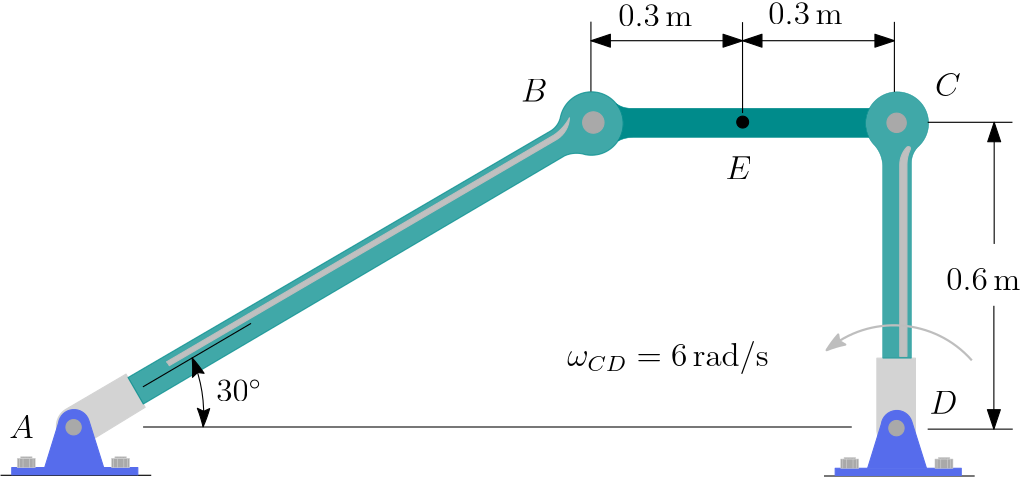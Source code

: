<?xml version="1.0"?>
<!DOCTYPE ipe SYSTEM "ipe.dtd">
<ipe version="70218" creator="Ipe 7.2.20">
<info created="D:20200625164658" modified="D:20200628215459"/>
<bitmap id="1" width="1920" height="1080" BitsPerComponent="8" ColorSpace="DeviceRGB" Filter="FlateDecode" length="148808" encoding="base64">
eNrsnQVg1VYbhodVgMm/4RsybDBgw2VAqdAWinSUUqBe6gaFFmiLe7F2+LAaUFyHDwZjOAz3
AsU2ZLjX/3Nv2tz4zbUKvN9e7tLkJDk5yTknefLlO99+y7JaSqtZs2YXu/4QBEEQBEEQBEEQ
BEEQBEEQpFYNGjRoqLTvv/+e/iUmCJ8p/vwJDAaDwWAwGAwGg8FgMBgMBoPBYJLWxa7/d999
RyNoGkQT48Bnij/XqFED/BkGg8FgMBgMBoPBYDAYDAaDwWBqrYtd//r161MImkmh+fyZcn4G
f4bBYDAYDAaDwWAwGAwGg8FgMJgc62LXv27duvXq1eN4QX///fdMt2eKPBOrXr06+DMMBoPB
YDAYDAaDwWAwGAwGg8HUGs2faS9oGkEz4TPFn6srDfwZBoPBYDAYDAaDwWAwGAwGg8Fgaq2L
Xf86derQ/JkOxEFMkD9/88034M8wGAwGg8FgMBgMBoPBYDAYDAZTa7T/MwdBk1/wZxgMBoPB
YDAYDAaDwWAwGAwGg2ltzPgbFH+mKTQV8JkZ/Bnxn2EwGAwGg8FgMBgMBoPBYDAYDCbTqPgb
devW5cDnBg0aUNiZM/gg+DMMBoPBYDAYDAaDwWAwGAwGg8HkWBe7/rVr1+a4QFNWk2HV8w3x
N2AwGAwGg8FgMBgMBoPBYDAYDCbHKP5MuUDTIaCpX4o8UyGgafgM/gyDwWAwGAwGg8FgMBgM
BoPBYDA5xufPtAny56+//hr8GQaDwWAwGAwGg8FgMBgMBoPBYGqti13/b7/9Vg5//ibfwJ9h
MBgMBoPBYDAYDAaDwWAwGIxjufKsKGT11q1bTZs2lUhAlj579kz3HVH8mekCTVFo8ksPPkjz
Z8R/hsFgMBgMBoPBYDAYDAaDwWAwQZPDlosIf05MTHz27JkYgqbgM0mj+44E+TNl4M8wGAwG
g8FgMBgMBoPBYDAYDCbTihF//kQcQesRPn8iyZ9rMqxGjRpU8A3t4j+bmJjWrFW/dVvzHj+7
9XMJgiBIRzn08W7f0bZe/caffvaF2gpYqlTpTz/7snKVmt/WaVy/QQsIgnRU3Xo/Vvu69hdf
VDQyMkEPCEFFtvtD7YMgVEAI+jgrIAwGA3/WEUHrFz5T/LlWrVq1a9em4z9T8Jn8qS/+bG7Z
Y1j0TAiCDCTHvr5ly5YXq4D16jfrbOsMQZCB1LSFuQSFRg8IQYXV/aH2QRAqIAR9nBUQBoOB
P+uIoPUOnzn+z0znZyZ/rlGjBj3+oEb8uWLFql4+EegdIMjQCg0bX6fe95wKWL78F21/sgMe
hCBDy8yid4WKX6MHhKAi0v2h9kEQKiAEfZwVEAaDgT/rjqA9PT31Dp8F42/QUThqMEwL/ly9
Rh10ChBUkGrVphNdAf/3v0qgghBUkKpRqwF6QAgq9O4PtQ+CUAEh6OOsgDDYxwB15Rj4sy62
adMmkjHyq/ctd7HrT8FnyuoqjQrEoQt/LlPGKCB4JLoDCCpgVapU7RNlwOcOZvbggRBUwCr/
6RfoASGoELs/1D4IQgWEoI+zAupulSpXa9/Rpp9LINHAIRPJlskv9SeZT5YCfsJgHzx/psJu
3Lp1S3A4QsPx5+r5pgV/7mLnhI4Aggpe3n7DSAVs2KgNSCAEFbzate+GHhCCCrH7Q+2DIFRA
CPo4K6DWZmxi2r6jjX/QCLU7ImlISpIeaBEG+yD5MzPmM384woLhz5TJ588mpmXRC0BQYan+
dz8AA0JQYana17XRCkFQoahho+YoBAhCBYSgj1B16zXSDge172hDuTrLF0nfolVH0EUY7APj
z/wBB/WOoCn+TMd/pvkzMT58lsmf63/XBF0ABBWWLK0dwAAhqLDUuq0NWiEIKhQ59BmAQoAg
VEAI+ghl0bmnFm7PHt5DtN4jWReO0DDYB8Of+fDZEAhaYvxBrfmzlfXP6AIgqLDU08EHDBCC
CktWNv3QCkFQoShk0DgUAgShAkLQRyj3AYM1okCVKlfT1O1Z0BEaQaFhsA+AP4vBZ70jaEPw
Z0/vcHQBEFRY6mHvDQYIQYWo8OHT0BBBUMFremz8mAlzUQ4QhAoIQR+hjIyM5cNnfe0UCBoG
k2DLcqwoZPX58+di8JmJoA3Nn7/55hst+DMafwgqRIH+QVDhKmjgWDREEFTwOnTk1LxfU1AO
EIQKCEEfob6pXltm2A3dPZ85CBqBOGAwmKb8mTn+IPgzBIE/QxCkDX8OBX+GIOAvCEIFhCCo
4FS9Rh05/EeXmM9iItsEWIPBYHL4c61atZgu0Bz+TCFoGj5Xq1bNsPw5aoY2iyAI0gt/ttFq
EQRBeuHP6AEhCPgLglABIQgyDH9u39HWQHtv2coMbA0GgxUX/jw0/+E6fFhMSNhI38Bw38Ah
SoWTP4cMn8JJBkGQHvmzlU1/asK2q8vPjp5Ozj59XRQiE70cvWzsXDjJIAjSI39GDwhBRQF/
kSpGCYUJQQVRAaNmDI+aTknxmlVIrAQoZwjSgT/rPfIGonDAYDBN+XPNmjUpBC3Gn5nBNwzE
n6lb/fDIaYGhkZ4+Af7BgwNCh/iHDCYTPgEDvf1DPLwDAkIjSQI8gEOQ3vlzHlXu4ty7r5f7
AH9+BSQzHfoOIAmAoCFI7/wZPSAEFUH3S1LjwodPjYicjoKFIINUQC26M/SAEKQDf9bI+Xnj
5j3Pnr9IWb1N/ipk+8BrMBhMJn+uXbt2ofBn6ml6yLApvkGKx+0BfsHe/gMDQoeHDB5NNMA3
1NMn2H1AgF/QIJKAJMMDOATpkT9TPNmmq4uzux9VAfu7+fTuN6CngyeRi4efp0+Q+wB/UgGd
PfxIMiBoCNIjf0YPCEFFgT8PjZoePnxqWPjE4EFjAoJGePtGePsOCRk4OkL53geCIENUwDGD
J8Q7eW+z7L6/rfm5Bj9cqd3gct2Gl+soVbch+ZPMJItIApKMJEYhQ5Au/Nk/aIT8rV2+cuP9
+/fkV/4qZPvAazAYTD5/plygKf5MAWemVatWrWrVqvrlz9Rz9NDIaT7+g8jztadPYGjYKPrh
esjwKV6+wR7eQeTpm8gncKBPQNjQ4XJ9wA7dfffs8l6xmWTi3d1T3LUO//vu3b+H8iYY9ix1
k0BKld05LOt4N11+zljp+cUt+Yu2pD5j7o2dbUVWmYm5i5QZ5m2Ekee9F5/xc6iYyTJSGpwt
5Jnw9vllq41IMfLKlnFqTt15x5oWLmf6rMmV4th1z//Gw6mnTl88evzsgYMnft97ePvOfUlz
GAlikmbNS5pATY+eEzUqTnprCckbieTP1wt/zoPPXZydXX1IBXT19LN38KCX2tq5uHn5e3gH
ug/wd/PyIxXQ2c3XRm4gjoQTj9+nbmPPnHvm8funJ+YqpmefePo+b1qR8vGJBKGN7El9z9uI
tLalvX+ftlVXhKjYr8qu79EjnFQcOG+DytKgLK98eOXGPShGARasSAk/PjObm3Pdy7yQNWdu
gl9gpPz5euHPBuwBeY25zE5KpNsS7oD0JX3ugjpwfueev0irll+899GUzzC7bJ3E68H1s1lt
tGDDoZ279y+bq/0Wxoyfu2PXX+RX5nx94S862kbEsJiw8AkBAcNcnL3tuv5s1sGqTcu2trbd
B3gPGhY5dXj0dIWiFL9aXDmsu6xCOkfsm0/JnHDufpnXlXAN4lyKVHr+9UnflDIXCV20suup
sjbxbqc5u2AeKePQ2NsXSc/aBb/QyMnVttUSuvU1dOMjobjZyRs375E/X18VcJp/5IMKVXI/
+USmSGKyikZ9gbLohC5R1VJ11Vbi0Uy4HnEvfgOfPsYTjcZPQ9p1YZwawXxSk9ckyrv4C+De
Q+DEMQ9E63uG2OWz6QdAGdLXA6Ba/lypcjWNtqYFfyYiewFhg8FgEvyZgs8Uf2ZGgWby52rV
qhmIP0dEKh6iA0KH+4cM9vQJGhQ+gXoiiFB8iRw1QPndMfXoTUSm/YLCSGJ6RV34s2A3rbqd
YN8cKuZz/uTRY3U9lLJfY/a5h/+l7kmo5wLG/Qm3K8/r7vmdex5hYPJh1REx8izKn0Vvitib
kpNJw/BneTfhhcefj+1ar5qTuHvTlr0pCYna8efnz1+QXn4l+ysn8ieZSRYZlD87OHmRCujq
6d+1h2vezC7OvRw9XTx8lRXQn5Kblz+pgA59vfTCnzkpixB/VmyBudOEE9dVuFUnKQ5fAGgr
EO5jyV0I8Wdtyl/v/Fk/tL/w5RcYSU7L48dPOah52/a9ZP7+P48YiD8bsAfkteEfi/K6RYGH
VqonLVz+rN8nZWaWeH10cdLGLXsUL7Fu3WWiZjJN5pD5ZKnh3C+HRk6PGDIm1C/Yq09v+86d
O7Ru82PjH5s1adq9m4NfsMJPbGj0zBEjpo0cMXV49AzNIgAoaSfjjOy9eFcmcjQAVGHdaJ26
I8F/xNEoucaePXvOW0q2r5YRMS7XLal38uug4qLl7UtkLwL5VNVl9k0g4x6SebPHPGpWjRZJ
z4FRrNOXT+E+EP58+uxlUtGOHDvDgc/PlPelZMJAFfDED61yP/kks1Tp7JIls0vkq2QphUqU
ZKlkSZKMJCaraN5Cilyiss8C5xkw7yoV7UrYjbMU6C5e/FmqRsjG18oTQfJZeC/jpHA3O1dy
2yIBxcfOWx4zWW56fT0AquXPmo48qB1/xiiEMBhMLX+m/Z8Lnj8rIuwNj/H0CfQJHBgSNkr5
WK1wLwkNG+0XNEhJvRQP3QwFksRkFZlvaaX4s8BNHWMO57aE+Swv2L8rEkjdiIq+KBdekXtv
/Ozuv3yYoLx1f/5MhD8zfDN05s8yMgn+rNCczSnrtv0aqw1/pu40mHcg/DmGiL9hY+dCapl3
QGjPPM9nBVju2cs9vwL607WPqozklx6O8APkz8I51IvyjoXr/yyHLRdl/vxYT3C+sLV12x4O
gqbg85MnTw3n/2zAHvCj5s//3hHo/RUd4rNnHyx/LhjnNwNpzPi5t27dYyJoGj6T+Qbyf44a
OXPC6JhxkSOHhgT7ujg79exma2nZsV27Zj/82KjB9x3bd4oODkoZP3DPJOfjk+xPTOlxcHKf
1RMCpo4aJ/s6LEjPPc1vPjVGoxTE4zv9ynADFtumQCmJ7UUDvs1q+kQqhYo1iaUXP4P52PyD
8n+mCBiNoGn4fOToaUP5P0fNuFu1OsWWcz/5JOeTEixvZ+VMStQiilHfrlZD1gsgcvpYrxsE
z5TkcxDrkuBepYcO75XfOAs+jRY//qyHNu3UIRWW37spuqh1qXppi/I0Zdby6dMXyEysrwdA
tfy5n0tQAfBnshcQNhgMJjP+Bh0Cms+fKfhcpUoVvfPnkLCRiqCX/gPJc/fQqOnU07df0FC/
oDAv30Av3yD6AVyBwgb4e/uHBA8aoQ/+zLstZ3bc4vxZ7EZC6iZf+j5WaC2mW4hyj6d4yFTZ
Jx5OleTPqk/PdOHPcjJpGP7M9l1RHI7quzau64vqe3N2UTO+uGT4QjALk/GtHJ0ZapvUuiKn
VYA/R8+ct3xH0uJ4Lfgz535D63sPTbHbz46epAL2d/O1slF4NVvZ9CMzHft5MypgHoJ28/J3
9/IjFbCXo6ce+LMKFOfx563X+fEuKGarSEAZG1Or5ot65CqdmSnLzwy1uz3KdbmoWZEH8Wgb
qhwyVszzXlbtSA0o5vBn8qcIe1fHn1lHyggYQjZOO1ozsiqYee7WVCuy0zCPLp85M2KG6DlE
SVFA0FrDZ035s6F6QGH+nNf00Z/QsvoUZhN6WPCVq8zV1c+n+o5DSpddxUyNd8HOIf/AeY/h
VC/G6b4ZnxKzEvO+6+f2PiynVoFgAqLpOZ0mMyqC6t03aw7vi2B1YbUUM7mHz56vKkZuaAVu
nAFGP/j27dtnN44Pi9555Mb9GzfvXLl648Cm/HVX7Nu5e/fi/E1NXbhh0dK1cxesiJ2dNGki
1QPO1ghBT5m2WAv4rCn+GjNq2qTRU8aPGB8+ONLLw7ubXU9LK5uf2rVv/mPTZt838Lf5cWtE
55sxVo9iWr2Y3vTFjKbPZja/NbPT71NcZowdowv15d44qe6CqIv/lPKyUV14vOAPzOAAgp+8
6YaMJFixcj7v0NTyGfG7TX4zJboX2fyZm3/h7Klua0XTqwW/eufPUo3J+cdvnj599uDhf6lH
WfeEKbv+3rvvyI5dB7Zs/WPZwvz5cStmz0uaGLN08rRFY8fP1hRBawefNa2AIyIm369YVQGW
S5RUwecSJXKnTMlt1Ej1Zz6CJsnIBFmFrCjHl5XR1IueKbGnG0l/FaFHBvn8WSgIDLNDzJ9P
V3NmzgWvEB5/Fmzh2d2NXt/DSj2psdIzexl2iEjhTp97Y3Aqf7P5TtRCZ0HsMBnzhS4G1gsL
tW3R/kMX6QCMfyYKFtf0pOmxS8bILl69PACCP8NgsGLBn2vUqMGJ/1zA/Nk3MDwgNDwgZDhz
5sDBYwNCIwNDo3wCwjx9gvK/QVY4g3n7DySr6IU/i3+yx7k55H6RJ+qFKwZjxReJvhbnE2/O
Rqg/t4jzZ9Vzh678WU4mC4Y/M24bFH8y7rg46Dg/GfMUswuEeUIFXklIkmcJ/jwzYdvyxOXa
8WfmHYjW9x6asjInZ5+A0CG9nbyYM7vbu/fuO8Chj1c/Vx8P7yA3L3+l/NwV+CuUrKJ3/szh
w/k8k8KqNAtV/JlPa1le0ypuzKSyzGnVrhMEybMMn+E9qfmUlRkxIw/DMhdJImgOfyY5Fwfs
MvkzsygSTpzYI3QswpnnEmYWxmeeKdYp+CD9n5kI+vXr11rDZ035s6F6QHH+zEad+U0l6xth
KpkwfxZfndU4M3wRBeZvosmzZrsQyaHAgXM6uLw/xV5Ac174MnqTVAYGzMuJMvOqbuWOwAZF
0zN3xNnOxcPs4qLmiII44R48/wDZoIC+GFh9JYtsb7r8r8DpY/aDW1LvP3/x6NHjs78rFiXv
v3L23Mk1PP48Y+lvScvWzqDmT1oyceLMYWPmjhwri4BRCDo9Pf3Vq9dawGdN8de4EZPHjJgy
YlRsRNS0gUGDXR17O3Sz62xu0b5dh24WHdf6t/hvfJPc2Mb/TWl+YYrt2aldH0xvlTOnyf3Y
dttivLXxTpfHnxk3Oewblcun+N/yi11aWvnZqllFPHgdk4eLgB2RG0X+vaV0iDw5npk8oijI
HlVlK5Ge20wZmj9LNibnN1PJDp+9++/Fv7YopzdsPXT24K6teavP3bxq/a74+TR/Xj5z5kIt
vKBJBXz95o0W8Flj/jx0Sh5/Zrg6K/ToUe6LF7kDB+aWLs2cTyVT8OehUzSsgOKXqLoKwqtW
Io8MEnvnPmnyH0nYV1oeVs1bxOqPhK8QDn8WbuHZ76cYD1Cah5EXjAAv+KTG6uPYbuScEJHC
nT73xoBRJqrDZB2L6GGyHMxSpV5IibRFB+hFq/6+eP3Wofwt/Lr5yO979y4VKK7FMbHxEyZo
ULy6PwCq5c8Dh0yUWDdl9bbLV24wRb2HIr+c+dJh4cleQNhgMJgW/Ll69erfKM3w/Hmwf8iQ
4LCREZHTIoZPI79Do1QjvIRFTPAJCPX2Jwoh8vIJItNkFf3wZ9YzGvtOkjUCC/N2RfyGUzJo
nsQoFWrdQvLzzIlmppwW5c/MGw9Z4w/yXlKzNiXXd0WLm3BBE+HP3HfZVIFzP46j1xJzQmDf
rQk6ugt8cCebPy9fHaMtf6Zu4Kl7DzKhRZFqysr6upCKNdjewcNa+ac1e2m3nm7MCujq4Uum
+7l4y+TPQibCn5kOtKpFTODMZqcc8kkTWvZmmTB563VqU7zdsUJkyAu+wQDCPOCsJmYImz9z
YLjIujL4M28tcZYuujXmsdNMmxcd5QONv0ErLe0OOSWkERo/cZZ2W9CQPxumB+SOP8h4iGPG
b8xvIbnP0VtE/Z/FVuc2zspkYvNZj6WydyGaQ8Feidm250+r8iMWrkp4s5zeR8QNTLVHfnrG
87gqDa+L0aBLFeXPdMmz6LrqvSr7PkcT0rj/xotHV47kJ/vjwLnz2xI4/Hl1/Orf5s9gb1A2
f1Z8szxtMQWfyS+ZNij+Ghs5YUzkpOFR06OjJv8ybOCvgxyneHUNdnZw9wiIHDz87KRuTyc3
exXT5MyUbtNGj50wevLhmN7P4po9jW1+aaadDEdB0fsHNfxZ6OIXd6tWE0CAc/PJ8AAUv8w4
d2UqCir0gknGeGH8W3E6G7yNyNrLMMnqKcSThYqR+RpIIn1+QyqUE0PG3xBtTGamHL2deulE
EpneePzY8cMpjLViE3esoPwfFPx52ZSJGmdsWcpv5GBJBfzn3wfaBHvRjj+XYPPnK1dyKTt9
Ord1a9oLWkP+LO7wzB2+R7wu8EM3S8RmFHu8EvVjUVVedpvA9rgWyyH3u4m9wi28WDAZLd5M
idYIiSc1VhxIgW94t0i2e7wPowQ/62DH0hE5TBkvGkSyl3dQaQfzFu04cy/15H5GytWrdx1e
lyiwzQnT4ydN1vgVqi4PgGr5s/S672Xb/QePpDcFwgaDwTTiz9RvgfFnn4AhPgEDPX0CPbyV
8gka4BfqFxQxcPBYaiSm4MGj/YLCfQOHBA+MDh40wi9oMFlFT/xZdMBB8ScCySjEEvxZ/Cst
uf7PggHruPxZcKRmHf2fZWVSepRk0R1pHH9D5L6C9/U0+/s1zq0g2/WFa/SHXWo4wIfh/9zX
xYdUQDcvP1dPPzciL38y0c/Vt7u9OzXOYM/env1cffq7+jo4etn39vALCiOrGCL+hhAg5fFY
weAPTLLNZtdcU4BfHcJNs+JaMPgzi8GqCbzM58/CgF2T+Bt5pSGdDaHMS8TNzsf1oqfgg+TP
VNiN169fp6en84cjNAR/NlQPKBl/Q/BVHS/ShWj8DcHVuaZonMXmCyE4GbsQzaHwgaueH+k+
lE1WuUb6F5HOmtP7sP9kboqBjATTs1+bioILGZ5p0v7PzO0znqM5O+V/Asa5f+Dx57t/75Ti
z4t+S1m98RduVmeNkO3/TIXdePVKUQE5wxHqHX/9Eh0dFzViZFTM2KgJv0U5/zPih39H/rAh
2m145NSoqCm7x/Z7NKnF85imByY5RkdPjYyetnuK+6PYNi/jml6PtdElZq+6+Bu8D8bFwJSM
0LLC17M0cxO8leUPyS3uUyGOcQTvEtkXpKy9cGmY4EsukQxwR2OU5S8t/EGcxKEJx0hR/7yg
vjGZOWz3FYo/x+8+d+zQvoXM1RduWUH5P1DxNzSPAk25O1JfAHGGIyxW/Fni1Miju9HCsY9E
HxkkosEIRDjnPhzx+bPA1yuiV4h4/Gf6T353I/6mVf0rKm6NkHhSo//kN4n0YYp1+tL8WShE
pNRh5h2aWLPMbUh5bdGrtBPK6R0HU+/lf4CQp8Qth7esWiGw2clLJsUsGKmYji0i/s+DCsT/
eRD8n2EwmCb8mbYC9H8O9/Yf6KGMMUuewZWP4QED/EI8fYIGhY9XjVGudAkLDIkMDI3wDQjX
F3+meyvJroc3GqBI/GfRpwBxmCkVWpnx2RSjZ1fcyQg7cYneRxky/rOOQxgbnj9LBysTfTWg
JX9etmR1MYv/7OTs4+0f6u7Fr4CB3e3d6GRWNopxCXs7DQgMDXfqXzT4syD5ZPNnIQ4swZ8l
FlGMNz/zHP9n3fizKN3VIP6zKsIzMz4JvWWxzMvjz7xY0B8of2bGfOYPR2i4+BsG6QE158+i
n8BoAYfVvbvUjj+Lf6QjPD+vhxIcvkHtqGTy+DMLoLFdFtXzZ1F3LE6wKfn8mbnffA9Ajh+4
MH9W7pF/y6EFf05ZO1XbIQjpmM9Tpi3mDEdoCPy1MHLI4siwCZHjx0RN2B7d7+moRi/HNt42
yj0yekZ0dMzOsc6PJrV4FvPj/ol9hitr384png9nUvzZWpcxjuXzZ+Z7AeFaoHZoM8Fqojl/
Zr6bkMZT0hhHOr38vYgPDCcd/1ko7IC8eNFCkbT17P8srzFh8+e9O4bJ4c8jf5EPn48cPc0f
jrAYxt+Qeushiz8L9RHyRr1h1VPWKqzXJVL+z4L8WeQKkcef+cGNdfx8VTikoQR/FuDw+ufP
0oeZ56Yl3PWLjA2RZ69e3d2Xz59PbJ8piz9HL5gQs3D0WFIBC+gBEPGfYTBYMeXP1ASNnSny
TJkh+HPwoBHe/iHU4ErKEJcBHt7kSTzQJ2CQb3AESUCNyjQ0akZE5DRvv4H+wYNDwkbqjT/n
dY68npHdi7HuDQSfW9UM8iLtQsxfUZR4K6dT77BCYhqcP8vJZMHzZ/FX3mJ3NZqMFq0df16y
bfW6TbOpaQ35s76GP9aUlfVy9CQVkNQ+xfCCA/JEpn0CBvZx9qbIsxI+97e2de7v5kMq4M+G
GX9QiHByGbIK3vJ4qWRUZLmQWXSznMOR4s9qgnjwxx+U+FMj/sxOycywaObFt0avIumh/QHx
Z/6Ag1ojaI34s6F6QM34s7rReNXAYVFPRbH5mvNnyRyKHbhy+qLgy1yxLlt4s/KeqTXiz+oG
hlP3elegB+cPbkgN6iQ25oUYndCeP8/esIwff0ND+EwBZ+ZwhPIRtGb+z5FRv0aGj4+aMCZq
wrbo/k9GNn4x5oeto9wio2dGR8fsGuf6aFKLpzHN9k3sMzyaVEAFf34U1+5lXHMZ/FnyFkL0
9lL9t2aaxt8Q3qbG/FmYHcl55aQGjwv5V8jE+HLeQPExnUBZiaZX61KrX/4sszFRxt+gPv9X
E39DxZ8jR82SD5/5wxEWw/EHJeoF+6KSOt0iQZbUY1uB6NOq9l8o0IQ8/ix2hcjgz3qMvyES
QEMdf1YTf0M//FneYQo2SuxTI9AWnf/v1b9ndmkUf0PRkU1eOGb87MiCegAEf4bBYMWOP1O/
xOrWrcvkzwb1fw4fHpP/6XHeEEtkwsMn0C84zCcgL8oleQAnvyFho3wCFd8pk1X0x5/5XziK
eURwnDS4b1TVfDBLvXVlPz4zRmLihJhmpeS9rGcsLRj+LCOTBTX+oMDIHZxPI3kvC5hRwv4V
HH+Qddch9hmXOv48Z9W+TVt2L/klP4GG/Jm6+efcaVB3IGSR4fizjZ2LEnnRA5ypKmA/Vx+m
83NPB7IklCQjqxhg/EHBGMhUDA3+GIL8qNH54+txxx9UoeDZJ9Lo8QdF+XOeFzE7EvJ1BWJV
DXGYl2FW7AuBkRDl8WcqLEbe8bIOUD5/Vo0tKIbfxTLPHreRPYoia4BF5in4AMcf9AuMFBxw
kELQ+/88Yjj+bKgeUEP+zG4q2Y2tDDjMjZOZ37uJzdeCP0vlUHLwXM6YRyIDFe29eFco4hZj
/EF1z9TKLMnnz7yBpRSjDdLlJhLJWaIH596WUEXx7PkzwXCgEnRC2Z9qyZ9JP5i8LSlp5WTm
+IPj5o0YreZy3bhlD3/AQRpBk6UGif8cNTkmauzIyCljoyZsi+r/dETjF6ObbBvtns+flf7P
k5vuH6/gz5T/86PYtvL8nwWuPdU1xqwU1B2dMH/Ovxvhnilh10pRz0z+zaeG/Flwy0xPfsHx
EMUgHmOkS9YFpmYvGnxyKDL6iShwE0lPSokTOls9ltfl1leqMSGl9BeVbN351Lu3/0yZKTL+
4I6FsTP5/HmYOv58+uxl/oCDNIImE4aogMOiZtytWj27REnKsVmFoCkxnKKpRSQZSXy7Wg2y
opyR8piQWewSFXvNJx1hRuCRQbJxVu2Uc8FrFn9D7AqRwZ+FBubT2H1ItEbI4c9C4w8KPOjp
xp/FD5PR7Ii81VJ0l1Jt6YYLT57cv7RacPzBXTvmiBXa2PljJswrsAdAtfy5fUfbAuDPLVuZ
gbDBYDCZ/JkyKv4zFXmDMsPx54hIxV1EQOhwv6AwygHM0yfI0zckdPC4gUPGhkVMGpp/mzEo
fAJZ5B8ymCSmV5Rx888NOylwyypIjwXvwGUNUKjmnTgvcpdA6GbJ7yvZn5XJ5s+CMZD55aPu
m00ZIZ0N6/+sik7GHV1adUb45FxiWEORobHl8edTpy8ePX72wMETv+89vH0D2xdaQ/6ckLyR
SP58vfBnCiw79PUiFdDNS+H27OkT6Ozh193eo/vP7l27u3W27U+l7NrD1dXTn1RABycvekW9
+j/voccrZMBhikWrIjmzN8iM8MzfLCMwsir4s3r+rIKx3J3Su3t6YhvX/3krvSN1PFbAw5kR
mVl8xMD33CxxAT4vsHPeUVAlI5x5Nn9O26o6cBbuns08ug80/saceYmCfs5i8/XCnw3YA3LH
HxQMlMHzBKObUM3ib4jFpRSdrw1/lsihtDej2MtcoTicvPmq8BTCz9Sqclb2QZrwZ/ZdCj36
IXfUKgn+/E54xAfx+KXidELVUd49pb3/M+VXvHTToqVr5y5YETs7ceJ4WeMPjhk/d8euA3w/
Z7H5+sFf0TOHRyvq0biocVujnR+PbPJszI9bFfx5RlRUzM5xzg8mtXw6pdm+8U6RUdMUbm9T
PB/Etnse1yxVffxn4bH82BAsv0aIxt/gX4e8qi32mZ66q0Xq/o17VyaOa1SDZQhVfLE7SVaZ
qBtnRPwzAYFgHWyCx60XAiHfnzORFK8esQcQEQ4LrwN/5udEqjE5dev1m6dPnz14+N/Z3cxN
rd20/++9+46QarJl6+9LZ+XP1zD+c9zsZMG3PGLz9VUBT/zQKveTTzJLlabYcp5KllKoREmW
SpYkyUhisopcWMpyRBE8jyJ+OCIDo7OdYSSe/vibVXns0Nfts8unNI2/IXKFyOLPcgflURfW
Xqy6qefPnIJl+4Hriz+LHiZj1+LvrcSGSlRq09V/nz48vlY5nXLi1MX8B8D9v8+TKrTZo2Tw
Z309AKrlz5UqVysA/kz2AsIGg8Hk82cqBEeB8Wfq4Xro8Gk+AWE+gQM9vAO9fIO9/Qdy0oSG
jfL0CfQLGuTjP2ho5DR6RQiCdOfPNrbOzm6+pAK6efl7+Qb1d+eGd7Z38HD19CMV0NnVx6aL
szz+/LFINBJ18ZJo4BHIgOMPFt0eUA8f58782HNY+FIbnOFDk6b4i3KkHB81blu087NR3z8b
3WTrKI/IETOio6buGOvyeHKz51N+2DfBKVIRAGfm9ile/yniP/94baY1ri4I0r0CTvOPfFCh
CsvtWVIkMVlFb60fOhFIv0MaFQFJ82di/sEjDMqfyfaB12AwmFr+XLNmzcLiz/Rz9JBhU3yD
BpPna0UoAJ9A/+BhoWGjyUN3QMgw8jA+wC/YP3gwSUCSFXH4LDA48od/e8N+Jy7ybl3AWaW4
dPT5LgevXr168vTZ/fuPbt1Oy//+sXjzZxWC7uri7OGnrID+bl5+jn0H2PfysHfw6N3Xq7+b
D1UBnd39SDLAZ/BnSI/xN4pkDyg0SlfR63SKdg6LyN2IbiNMffD8WanoqCm/RA9fGe2zcoRP
3IioYdEzhkdNnzUyMmW036oxfnNHDaPib/wyOnrFuMDV430Txg36eO7cisRpLb53j+DPamO/
D54Q7+S9zbL7/rbm5xr8cKV2g8t1G16uo1TdhuRPMpMsIglIMpJY01t3yTCDH9frOUjWR8rF
vG1Ry581CsGxcfOe589fpGgSg5psH3gNBoPJ4c+cIQgLkj/TT9PhkdMCQiM9vAN8AkIDQob4
hwxWfms8hDx3e/oEBIZGhsPzGYL0zZ9VPLmLs0PfAe4D/PkVkMzs3derMzyfwZ8hffPnotID
igQKKFoOz0UelBWxsvq44LPW/HlY1IyoqKmjoyaPipocFT01D0pHTx0VPXlk9ORo9pzRZOaI
GFxjEKSvDxA0ra0oZwjSmj8bm5gOGjLRQHsnWybbB16DwWBa8GdiTP5cVWlVqlSpXLmyIfgz
85l6yPApIWEjfAPDfQOHKBUeEjYyfFgMJxkEQfriz0yqbGPn0svR08nZp6+LQmTiZ0dP264u
nGQQBOmLP6MHhKDC5M8QBBVWBYxSfG5AScGWhcRKgHKGIB34M7GWrcwMtHeMPAiDwWTy51pK
o/kz9UvxZ9rz2dD8Wf17bdx1QJDB+HOebLRaBEGQbvwZPSAEFTJ/pmCX5Jyh/DQQBOEFEAQV
H/5MzNM7XO+7JtsEWIPBYHL4M+X8zOHPxKoxrGrVqgaNvwFBUJHgzxAEFSJ/hiAI+AuCUAEh
CDIYf9Z7FA5E3oDBYNrF32COQkg7P2vEn8uV+xSNPwQVlgYPjQH9g6DClW/gCLRFEFQo+Gvu
/BUoBwhCBYSgj1ANGjaViYAqVa6mLwRNtkO2BqoGg8F04c/EaP6s0fiD39ZugMYfggpLASGj
Qf8gqHDl4j4YbREEFbw2b/1jauxSlAMEoQJC0EcoM3M7+RRILwga8BkGg+nIn2kKrR1/bvuT
FRp/CCosuXtFgP5BUOGqV58AtEUQBEEQBEFQgcmxr69GIMjYxFSXWNBkXYTdgMFgWvNnOgq0
Lvy5Zy93NP4QVGg3Hv2CQf8gqHBlY+eGtgiCIAiCIAgqMA0cMlELHNSylZmmjtAkPVkLJA0G
g2nBn6tXr85E0Hz+LD/+8/++rDBkWAwafwgqFA0aMtm6iwvoHwQVunwCEAIagiAIgiAIKjh9
36i5FkTI2MS0fUdb/2D1964kDUkJt2cYDKZf/kyMAs40eabgc+XKlSX48wDfoWj2Iaiw1N1+
ALgfBBUJF+gurmHhk9EoQRAEQRAEQQWjsIjJn3/xpdZoqFLlai1bmfVzCSKinKLJL/UnmY9Q
zzAYTO/8mabQNHamTZo/W9n8jDYfggpL/V0HAfpBUNFRj5+90S5BEARBEARBBSaPAUPAuGAw
WHHnzxR8FuTPRkbGXbr1RWsPQYWi8OHTnJxDgfsgqKjJ3sF3ELygIQiCIAiCoIKSi3voF198
BdIFg8GKIH/mw2eN+HP1GnWCQkejnYegQlHQwLFdu7kD9EFQkQ3EMcA3Ei0VBEEQBEEQVGCB
OH5s1g6wCwaDFXH/Z3r8QQn+/Omnnzdq3MLWro+PPx6rIajA7yiGxngHjOjrEtqtpxf4HgQV
fXXt5t6nf4i3f/TgoRiiF4IgCIIgCDK8n1Lo6G49nZv80Oqzz/4H8AWDwYoCf/7mm2+YCJri
z3Xq1JHgz4AJEARBEARBEARBEARBEARBkLS62PX/+uuvv/nmGw5/lvZ/RrlBEARBEARBEARB
EARBEARBavkzx/9ZTvxnlBsEQRAEQRAEQRAEQRAEQRCkKX+mKTT4MwRBEARBEARBEARBEARB
EKQv/kwZ+DMEQRAEQRAEQRAEQRAEQRCkF/7MQdDgz5B+1cmyd/uO3du0s23d1rpVG6uWrS0h
CIIgCIIgCIIgCCrKIs/v5CmePMuTJ3ryXA+4AUGQ1vyZGn8Q/BnSuyyt+/7UoRuAMwRBEARB
EARBEAR9ADiaPONbWjsBd0AQBP4MFbosrJ1Ir4TeGYIgCIIgCIIgCII+MP3UsTsoNARB4M9Q
4cLnVm2sDdrZtUCPD0EQBEEQBEEQBEGF5gttbQEEDUEQ+DNUKPDZyqlVm87oiyEIgiAIgiAI
giDog0bQnS2sgKAhSFdZ2fRnDKD2cyeL7uadezi6+s2NT3n+4tWNm7ePHP174eIVIYNG0cms
u7iAP0MfrcytHFu2RrRnCIIgCIIgCIIgCPoYZKUjgrbu4mJr52bT1dVG8aucyJctJTvFb/5M
N0ViO+VSO7dih+DyD9mV5FxTkUPWaac2/W2t+9lY97PVRFR6axtgQIPDZ/JradG9bfOmzRrV
bdW0YfvWzTt0NDO3671y49bcfHv79t2p0xeiR04tjghagj/T2JmyypUrV1Ia+DMkUmX6tW5r
jf4XgiAIgiAIgiAIgj4StW5rbQU+CUHaSVl37Oz6BvTvNsKj/XCnpoF29QfZN54woMOMkB7h
A3r16OV88vSF7Oycd+/e0yD60OGTA3wiiheCBn+G9PW+ps1PXdDzQhAEQRAEQRAEQdBHpbY/
ddUCQVPoLCxibFLyugVLU5KWrVuUsH7WvHWxsclz5sQnJCUnJf6aGD83KXlRYlJ84uLl8UvW
JCSsS0pal5i0Jj4hOSl57ZCIUcXOC9Tda8i4SbPHTpg1buJspsZPnDMuX8pp1lKSftKUeQN8
h2pNOAd1slr+U+OVbb9f2a7RyraNFBNtGq1q3VChVt+vbNl4ZSu2WuZpeasmwR06Ux7UWoZp
7exkbtWHlpV1X0v2HJLA0rovmc+Zqd3uRo2ZQVSMLonu3fsP9uo1NcRuVqjFoiHWCeE268f3
/C2mz44Znn/MGzQy0G3UxBmZWcQyMzOV/7KycnNzHz9+OiRifDG6/uXwZ2oC/BmSUEfzn9Hn
QhAEQRAEQRAEQVBxlFNfL11W72j+s6YYwcZOEVBi+Zr1ubm52UqvzgfPco///fDA/vM3rt/I
zX1JZuTm3snNfZqb+zaXawoEt2r1KrIFWzvXYoFNKE44elxscsqGy6l3Ll69dfnanUvXblO/
l64qxZhQLb16++KVWzt2/xUzfQEVvkOzcrbuR37XtGn4qmGJJVVLbK5WYmNVok/WVymxvjL5
/WRD1VKbqpZZV6nU2ool11UsuVapNcrpBRVK/lez9IrmjejtaA6f+3bo9DNTFF7uaN7LzLxX
BzN78mtm4WBhpSDSnJRk3Q+YP+eF3ejaL3CAW7R/jwn+lvMGWS4abJkcZbtugsOmqf22Tff4
fVbwjrlDQwICjp06Ry74jIyMrKysnJyc9PQM8ufrN2/Dh04odv7PNIKmKXSB8ef1G3ccPHSi
UA5/xKjpYeHjCmx35MLYuevPM2cvUiLTo8fOZCbwD4wiMtDe7R18yB7JryEib7Rqg7DPEARB
EARBEARBEKQN+506LW7RoniiWbPn+/mHFXwe1q3b4O4ZqPXqrdp0trLRjE9ad1Xw2MWJKzIz
sk5fvbQ4af2Ikb849w3y8QjetGbl0wdn09NvpGdczci4nJ5xO+P9i/RX79Jfv894n5me8fbF
6zsZGRkJickKLtrVpZjwZ8XvyDEzL1y+dfDI6UNHzxw+dvbIsbPHT57fvH1f4qrNy9ZuTV6z
lfwmrNy8Yeve439fIAkoHTx86tqNfyZOmafYlIbHS3HjlW2/n1u55OdfVPji0y/Kf/pFufKf
K1SO6DOisuU+My37qalpeVPTciZEJmWNTcqWNTYl07FfllrZQnv+TFHljua9lMDZwaJzn7hf
Fv0ya3F3e3eyyMzCgfz2dwlaEp8yM3ahmTIZJYpUFyR/dnEfOCRivLQEE5Np7eCzY//g/j6h
A/09hnl3HeHRfoJHy5l+rRYP7rR6VI9NE/pum+q8a6bXwcWR8yZGHD1xJicnJyMjMys7zzIz
MxWvbB7+5+oRpt8L1T8wioKW+uWTcvizQeNv7Nr9pwLav35TKNU/btaSufOThkZONvSOqNOX
K2T0OSW/r169NtDLC3sHn+vXb5HdkV+9I+j2HXt8vLcKv93OzX11cib158603NyXJ+fi9qkQ
NPP0S9WJMJSC4jasio/pVfBHFzx/1eoNRLHBrPm9xi1btXp+kD73FRHL2wtkMClKe+k4NxQF
pKbZiYsQW6poBLRslHD5QcWnbXSIWarsBHHFQhD0QaqDWddFi+L37v2DaOvW7evWbaCm167d
0NO+f0ECcLJTkhNdNtK+Yw/NuKhyQL3Fycszct8lrEjs1auvZUebn5q2DXD1uHhsf877W1lZ
t7IyL2e9PJnx/Fx2xuOczNdZ717nZGVmpD//598z5Ek8KXkZvZ3i4v88aszM85duHD529tiJ
84eOndmwde+6Lb8vTdk4d+mq2YtT5iesnr0kZc6SlUtWbCTz1/+25+DR08dOnj909PTV6/cm
xczTIt4CzZ+XVfnk80+/aPLpp9+V+7ReWaLydU3Lf1/+UycL8/6dOzf6/Ivaxqb1TEzrGpvW
MTKpZWRcv4yxqbFpQoWSK1s01p0/m5n36mTpuHPXvrPnLv229ffbt+9NmzHfzKJ3YtKau3f/
IXNu3Li1ctUmyjWa4s/aDW2pNX9+/fpNrjqbvyCZn/jVq9fa8Nhubn8dOj5ictwADzc3Bwsn
68YOHav72NQa3++7Bf5t4rxbjnZrPdnPNnmC77IZUefOXczJyclU8OesnOwc8pudnZ2RofCC
PnPmoq2dmx4v1LNnL1HHRSYKhj9Tns8c/lyxYkU98mcaPhvO6VdavZ38CwBBU2CZOnfTZvxK
4V/yS6av37hFXatTpy+g0hiCP9PwmTK9I+hWbTpr1z11suge98v8PXv2LVyUSKbBn4uFtigO
8vSMD4o/y+UweuPPykdpuZhXAZ+XjXUQyENR5s90PhUTq2kxcpvPE7hSlbAiM/nzVSXAX51z
7th75HF75n5FsJ4BChYAsIDLtuCOgnm9iZ5Nusqzq7NINWddGEWRP6sqEfdYBHLLqum8U6+2
Pua/fROuztoeuOgbPW5hym2FRM8Ryb/gIpFiUV1OAsXIyYBk3phLWQcldt6LVHPEzoxGPSYE
QVAxhM9r1yqA87jxU6xte9Ezo6LHUji6wBD01GlxFPems6GdC7RmXFQZR2Lu4qUP39yZHjfJ
qkO7jj/+YNa44VDPfuf3b7l2auuxP+Mv/r3q8vGUE3uWPLiwP+vxjey3DzNf3r996fDO7QkP
n5xbsPBXLeJR8D1RKalNox/+PDb2wuW0I8cVbs9/HTm1KHndgsQ1RMvXbbuedufV6ze37vyz
ZvOuBYlrycyFSWsPHPr7+N8XDh49c+3GP5Nj5iv9xjU7XlslN17VpmFylRLly3/RsNyndct+
Wse0fL2y5auZlu9jbv7r1MkbkhN8HRy/NClLZn6rgM8mNcsY1y1jbGRkEl+h5MqWuvJnZZCN
3j1+9rhy9Xq3nm6kMP0Dh585ezE19ebBQ8f7uQSSlK7uoafPXLCydjIzd+iYH6mjIPnz/AXJ
Z89ektCu3X/Srs40oaVAnxa7mzh5NtnChGlzosZNdO9n62bXyL1LXTfLGhE/11kQ3GpM3/qD
etQd7285e2if+BmjUq/fUPDnzMx89+ds8if5pWJBT5w8p1jw52rVqjERNE2hq7BN7/y50OFz
wSBocnFSYDl52XqxK5z5MkXv/Fnl+XzjFqkUDx78p18EbW7lqDV8PnfuwtFjJ+J+mU9+yXSx
RNCFzZ8VNDhtJ/izTvxZwTdkAbFC4c+cnRYT/kxvJyJWRVHcxsZvkMwwc++snCiZDAOwKAsw
n04oMQuD1UjxOlbJc1dk5rNAOMxHyJ8NXbZ6dOCX2JTqKFgXm5KUCh6dCmx+CPyZUTKcxpP8
yckMi5ryWgA19ZEiqKwWgxyvbueXcQVyiK7iT07rpL4Vkm5M8mAy//QpLxX+gTDOJqemKP5k
p5fMG+vkKoud/V5Pa/4sfTUaqG38MF5aQRAESVNf/wCBaBs97ftTXtAFkA1r215kX5Tr9bjx
U3TZlLmVo6b8ef6S+BfpDzdsSJwQ7u/bvdPPzb8N7tEuaerg+NhBM8a5b107ed/22QmxIcfW
zHiTdjA3887rf04fWDd3Tmz4pdR9836dV/z8n8fGnr90k+LPB4+eXpqycWHyukXJ6+4//O/N
m7fHT1948vT5xSvX5yesXrRs/ZLlG/46fOr43xcOHT1z9fo9XfjzytaNkiqXKFf+8+/Kflrb
tPy3puXql/v0C9PyI8PCvO17TIuOXBj3i7FJWTKzppFJdSPjmmWM6xkRM1lSseSqVo3o7WjJ
ny0cOln2durnv2fvX1Y2fc0selta90tatjYzM2vOvHiSrJOlYw97j1Onz9v38iKJiQqeP2sk
iuBpvXpPB58rV66/e/duzuKE2HkLfFx69uj4natFbXfLr4f3arxqaNcpXi3C7WoPdWq+NMpp
y4r59/65R3aXmZmRzbbMzMycnByyqZ69vPXoQ3v27KVDh0/qPf6GNH+uXLkyNUEF39AXfy4i
8LkAEDR1pOs37lDrHW0I/syEz7TfNeV0rS8ErXXwjYmTZpw/f5H+k0yTOeDPRZ8/f3jxN+Q/
UBdK/A2JnRZd/iyG9CXBO/tII4KCRXEEt0z4LuIiJ5S7SBAGCvgZgj/rSQYv2wLhz4yjCAqO
kFFbGSxRFn8u2vE3WJCZyUWFSswhIshBtAWQrI9Kaqp31MmGzCQDTEjLKw11rZB4Y6JsnCU8
mQUvLTZkZpSzoGO2RN646XmoXOtmB/wZgiDIENR39uwF9Jyo6LGLFycw/yQJdInJLFPUjvwD
wtat27B16/YOZl118OjuqWn8jaXLVuTmpl+9cODMrmVLIj2G2zeP8TRfOdF7w6LINQmjzp9c
feHUmuS4oD8WRTxP3ZqTe/PZnX07FkfNmx7y8PH5pcr4z1r7P1MuzR06/Vy5So1v6yhcfC2t
+1nZUOqf/2f/Nu26/u9/FRv/8BO9ii78WRn/Oe3wsTNHjp398/DfS1Zsmp+wetXGnbm5uVt2
7Y/7ddnW3X+mbNiucH5OXrdk+fr9B08eOX7ur8Onr934Z5Iy/rOW/s+tGyZW+qRcuc8bmJav
bVqOqF7Z8pVNy7lYWo8KDf5t7aoJEUPLG5vWU/LnGmWMayj8n/XGnztZ9iaytO5z4uQZF7eQ
fs5Bvy5a9v59+qIly7OysqfNmO/sGhIQNPzgoeOdLB0/Bv48PDomPT0jdsr04JCwUSPCBvt0
G+jUIsKxyaCe9Sc7t906ps+voZ1mDmj7a4jl5hiv/cmTT65f8f7VK8rhOScnh/pVTihcocmm
mLGpi+z4g2r5M2V65M9FCj4bFEG7uA9UxAN/8J9M+Kxf/kxvnIbPKiitRND3HzzS/RS0bd9F
u45p0eLEzZu30X+mrFxLBP4M/lzQ/FkTIAb+rLOPq8T2pXfNhFE8MMXzsZS9dwEUU1CA5WPk
z4Yv24LgzxJHIVwlma9jij9/VuyR/VEDVUryTi5zp1L10VDIke2hTfNnecXIbHnUNCZ0afCL
RXxfZAuMa4DOqqxOittCss8sN+fgzxAEQUVEYYMjOXiZw58pQD11Wpzed93Tvr9TX0+iyKix
RGvXKrAznSWyRzLTzz+MSqMRjm7bvqsG/NlOwVETlqXk5Ly/m3ro+fnf9s4KWR/d+1xy1IOD
S57f2PPqwbGszLTn/x3ft3rCgV9DnpxcmvP28OPzKTvmh65ZOjo750nysjW6+D9TAyZ+W7uR
sbFJsxYWgnSaBtSmpuXMLHrry//57zMXU6/fOnfxWvzKTfPiV6/dsjs7O3vTjn2pN2/n5uTc
vnd/acrGX5PWLlm+4ez5q6k3bv99+tKV63d1ir/RqmGSgj9/Vq9sufqm5WqblKtrUq6OSdk6
n34+f9q0v48ctm/brpKxaW2TstWNFPC5ZhmjuqUV/HmpzvE3Oir4s2NH815jxs148uTZhYtX
0tLuZGVl/Xng6PYdew8dOpGVlZ126+7VqzfuP3g0YdIvSmdpxw5m9gUc/1mj8Qd15M8r12wm
q48bPjwsIGB4sOsoH9sJAzpOcG8+wvHHOb7Wuye6/TbGfkNU99/GOv0ZF3w8cdTBuNEv7t/P
yc3NJoWVo4q/QQ9EKBZy4WPmz0UQPhsOQVOxNcScn/nwWY/8WQw+cxA0SaPjiWjTzkaL/m6A
d8iKlLVHjh73GhBMif5T860pqG/ab0oSSxkVHUJBhvOMLOVBY1WoeB603JnGWMzjycylt7dI
8ucZJ1+Jb8dSJNnOky85SFlkj6yjUC4STC+wx7m8XbCiaijyo5hmbIeRmBd/Q7k1XkrmQTEL
OW/jClzMPDuMjTA3nk+VtzAOiXs2ZaVkXySMw2GjgDykwHRdYz6nM1CwgG8eFxQzw3vGxwQx
n6B53mjsneajBk6EZDqcsnj8DWYoWmnXTZGU4pmRUT7qkb74InWEgVXgQv7P9Lri/FkA8fHP
Iwsr5V0ejBOhXESFEeAHVmUvkvgeP29T6kFQHu3JC4FLHyMz7iuz0Fh7Z22ZFURX7Dt9kaJW
kwFumFaRkhFFdkIZFptPV1hGAmZWVwsWvnBxabUpNYhb8DLmxejQKv6GSNkKHIVgBkQqu+AQ
b5xdcK8BQf9ngeAV6riiVH2UE6eFXdf4GRY8HGH/Zzb4ldMKyWpMBIGtxKEJ+z8znLTl5U3I
v5rRZsqMv8Gqg/mhywWC+bM8vaXfoUi2DyJtIysboNAQBH14oryOKbo7bvyURYviKQ5MJuhx
AEkCJpHWC3kmu6BCPTNFhd0gmeEv0oiBt2lnoyl/TkxOycl9k3Zu14u/U47M9Tk9yz3zzJKc
VwdzMq/lZt7Myf03/c3ly/sX7p3tfmddeO6ZBfe3jd0+23vfltm5uW+Tklcr+Kqd9v7PRNVr
1K9Y8Wvyp4WVU73vmtX8tmGduj/UqNXgi/9VrFPvhxatFUGtm7WwKP/p5+3N7PXBn+POXrh+
/eYd8mD67n36yo075sSvWrtld0ZG5h9/HcvKyjp78Rr5/W33n3OWrly2ZuubN+8Uj7C37128
dnvyVF34c6PkiiXLlvusrmkeea5lUrb+p58Zm5SdO3X6H1u3fle2XHUjk29NTGsZmdQqY1Sz
tFHd0mXKGBkvqVBiZctGuvBnM4ve/oHDbty8vfePg0eP/b1r9/6Dh47HJ6yy7tI/KCTK3Mpx
w8btv+85sP/Pw3v2/vXngaMkpY9/RCfL3gXs/6zR+IM68udz5y/n5OQkLVoU7OsxcpDHBD+b
WL+Ok/o2GtGr0VTnlhuG2e0Y3XNXtN3usX0OxgYc+jXi5LJZGW/eZjEib+TkmwJI5+RcvHhN
j4EUkpLXEel35Djp8Qf1zp+nzfg1VxOjz6zuMHbu/CT5GuAToZf9Ji9bb6AhBWUGnZbYO7mQ
6JE66QjqBTP44MRJMx6Jm+ZROPIwaR5sVILNly9fsWgqg38qCSQbhzJBpRLqqlgxhUlpXElt
nF6aR4CF+bNyR/n4l7MiB/yqKHE+hpW7R57/Mzs9e+Oa8Odc0cyz+bOy8Jl/5m12ZxoDIzOz
kbfx/KXU6Xj5kj4Fyg2yDp+5lHe+2PxZPKXy1Lx8xVuRg5KUz7zxy1TP4OyArhrwZ3Z4z/wn
dFH+zN0LZzgqWfGf2UE+ReKLUgR4aTw3b/Iyo6Z81DnISeBWdSSWQ1R48Z/FsAk3OK00G+S5
JuaduPw5VJDVpfEiQV8pusLBnmxSxx9dUT1/JgXOdfYWPEHsa9IhJpaVhhsZQPxjfD7qF8iA
wI5YlxznYEVjAohth8u085MJViXO2ecPNyl4PWu8KfX+xkIEkvPORTv+TE4B58phRWZYtpTT
DshqFtinXvz0ca8BZmXMY6T86MQSkXnyD1OiPsqJkB88n1vrORetcIkxjjqfRcsDvLwDV9eY
iMzMu64YuFVweNn8IuWH1FabN6HXfIzrVg5/5l4boiFTSEpO9ySEiKWvYbVtI/yfIQj64Pkz
NcKgf0AY5fy8bt0GMkFkIP5MuVUvW76SGt/Q3TOQP8RhB7OuTn296BEJwwZHyt+4RkMQUn7L
8UnLc3NfpJ3Z/vpk4om5rhdn9cm5sCgn60ROzo2c9JuZGXdysu4+ufLbgbnuFxf2f79r+L01
wYfiA9PObMjJyU5MWqGb/7OCblWtVqtS5W/ItKV136bNOjVq3K7Jj+1/bGbW4PtWzVpYtGvf
jSxq2tzcxMT0p449dQnBQfHn0eNiz5xPvZF2l/Jf3bnv0KzFK9b99ntWVvbOPw49fPSY/Kan
p2///cAvi1Zs/f0AFWkh7fY/F6/enhKzQHv+3PL7xIolypb9tIGSPNc2KfutsWkd0/KVTcou
nRV78dTpTvUbfGVkUsPIpGoZ4+pljGqVMapXukyZMsZLdPN/trTu5+458N69fydNnmXR2amf
S+CLF6/Onrtk38vr2PHT5Oj+2Heoh71HWtqd+w8e2XV3tbByipk299atu/1dgiy12mNBjj+o
NUm7f/8hOa3Xrl4bGjF4cKDzCC/zSR5NR9rX9WnzZchPn8Y51lzk2mjbMJsd0V32TnH+a17Y
rWN7qfjPiushWxV/QxmRI5ss+vf+Q30RxUOHT1JHRyb0zp9pBE1TaAPx59FjZ8p5oUAZSUnS
6+UwXT3CKN9mOSIpSfpizZ+p/ap1qKbT6OKor0V/F/fLfAn+TJZqw585Drosr2YGFhaK0sAA
qgowy6XEDA9nfrALNtzm7IiFSZUpeShYID+sw1G3R24CnnOyYEgQOfyZlSvmUrFpmcExuBvn
EH5OQQlxe+GdqknJvUhEgKTAGFLMJ1/Z/FnAw431YC49cBU/RKoc/szjWsKBO7iQTcA1Tjwz
aspHAgBKuMZJxYsWPy9MVzpxdkSxOHW8i41BuN62vBHHuLyaeXlIBHrl713oXAj5S/Nc3Fmn
leUoKPbGgVPyks6QPP7Md7EWGbRR4jIWHE9N7uCPjGube0Z4YcM5hSBeXBpvSp3zqjB84/Jq
rhPpBiHfUR5/FrpyqLzxj0Lax1jk1EudPoEMqI5CMZ8+RhVTFXwDxbngJeqjJiO08stZusS4
LVJ+NlR+vKLBMTh+7NKNiQiwzd+7yNCBKqduVqVW04ryX4QJ8ee8DMvgz+IfqqiJvyGyopoz
oq5tBH+GIOgDln9AGGfwQU78DWoIQppF61EdzLrSCJrPn1vmD4woNjaitDThscr4zwnLyRPi
nTPbXx1fdCXB59I8x1d7R7+8kHjj5OrbV/a/fn0rN/dh+r39qeuGXljsdD2h37lF/S6sG/by
9j7yhJeQlEL7UWsHnxs2amNkZPxjMzOFp66lI5mo+W1DMrNu/abf1mlcp26Ttu3tKCfeL7+s
/OVXVTpZOurIn0eNjT174frV1FsUjbl87eacJSsTV21+9/797bv//r7/8M1b9zIyMpLXbJ21
OOXcpWtUsmvX71y6dmeKTv7P3ydUKGlqWv47Y9NvjU1rGZvWMy1X1di0V/sOsyeOXzB1ariX
5/cVK9UwNm1YsVLd8p99XbrMtxR//qrkyhYK/mytOQ2mDvmX2YuPHT+lLOHepJCfPn2+aMly
d89BNJKy7+W1cfPO1NQ0KlgHSXnl6vXhUROVLxdcPsj4z+/fp2dlZZEtnDp9OmyQf7iXxUi3
ZlFODYfZ1xzTo+ps90arwi13jLEn2j2xz6Gk8e/fvVWE2sjK5Ps/U9Nv373T16GdPXuJOjoy
UXz5M9MFmkwUqfgbA3wi9Ov8THPggj9SewcfsmsqwoY0fyZpSEpdnOq18H82BH+WJL0qBpsf
WUIkhrNwDGF6de6OJOI/C+yIlVICSjPhsBA9Zm+HzZ/5ORRAzbLjbwjnkwN1peJdsyOEUBnj
bVwwaAmTP8spNLUphbMq5pkmxr7k8mcheNJLXfwNqTiiMvizcJRR/jO7DDQhnhk15aOOJLNp
sEymQZEuvictx0VceqeqT+YlXRZ5hcNzduWiG8miY+1d6Bjlxd/gZYC9F1bIglVSfo+CZ02O
/7PYQGbS1xV7y5wEGmyHB42lLgaBLxpEikvTTUkHkKE8NvmLeLxa6/gbsgtE+qoT5pCSp09N
3Pv8dRk5EaD0eXSXO2CfDv7PApFSxN8ESULX/OAS4qvzWyGt/Z9577CE36+x1mVcivz98vOm
J/9nUU9mflbZb1X4J076jKg9X+DPEAR9wOpg1nXr1u1r126gAyz7B4RRcTAoLV6csHfvH9a2
vQy0dwoy8xG02Hz9+z8r+XNCQkpubsbjy3vfnFx8LdnnwCSr4zO7/zXLNX6i78aVc+/fv5ST
+yTr8fHXJ+ZcX+b+52SzI7E97u+b+u6/47m5OYmJCv5s21V7/lzvu2alS5dp0cqKTJtZODRs
1KZylRq16zT5+ps6VavVqlK1JrXI0rpvhYrVPvvsf50se+sYf2PkmFhq/MEr19Lep2cohh3c
uS924bJd+w+/efs2PSPj7dt3ew8ci/t1+YZte7Ozs9PTM66mph06eubqjXuTp87TJf5GQoUS
pqbl6hmb1jY2VUR+Llve2Nh05tjxaxITq5YrHxUYPDdmkrNNZ5+f7e1btW701Ve1jIzLlDFa
9FUJij9r7f/s6h5669bdadPnW3Tu29c54OnT5+cvXLHv5fXHvoPPn7/YsGmHg6PP7dv3Hj16
3LuPLynqpQkrL19O/dlhQAH7P8uMrpCUvG7q9AU68ueXr14rT2462cjseXH+zubRHi1Cunwd
1qHyZKsa83o2WuHSboVP+7XDbXZNcjr9W3x2vvOzGH9+9fqNvo6RwravX7/RL8wslPEHiyCC
NgR8pvy9ZbqsJy9bv37Ddv0eFPXOQpo/6/46Q4v4z4XIn4VdZ1kRlcX5M8+lWYI/M6MQS8Sa
FsoPAw6r3yObPzOCKrPMQPxZMHusnLDcmAudP3OzKoJc9MCfhRCTgfkzOxSqRLRMw/JntVFb
xQIUCLMmillxNyiQXgrkSp4XoVjHrbXiz8JHwYbD2vFnIedJrniBi8WuH234M5cZiuFTgYyJ
QlTNhuHTlj9LFpcW/FkYvlF7ESS0wrSwwPizdLPAcZMWPX3SLq/5wSuEYxczL0s1r65YOVdf
NThAW82XCCIbpMdSZIXgYMeIFm6FtI7/rCY4M+e6UmZDMOC2Zi2kFvGfVRcP94MCgRZJsGuT
yZ/Vt43gzxAEfQwhOKZOi+OP8UdBYCaONoRmz17AGQORiHKN1gI+axr/meLGiYkryaNj+qPz
2dfWXkjwWhfefEt0h+3T+i2bMXj7hsSH/17NyXmZk3kz++6mm+sCd43veGaJS0bqyvT318la
iQkpNMfWGkFXrlKDjr/RrIXFj83MmvzYoXlLq6bNO5EJCoGS+cbGJu06dNc9/saosXHnLt64
fPXm1dRbx/++8PDRk1ev36zZsnvmguTk1Vu27/1r2drfyPSqTTtfvnz58L8nJ/6+cO36raup
aZev3dEp/nPLRgkVS5qYlvvOyKSWUlWMTFrWrff75s2//7bFx8FhqJdX8ty5MVFRP1Ss6GZt
M3vceNsffihd2mhpxdIrWzbRJf5zJ0tHH/+IS5eu7f3j4JmzF3f//ueRIydXr9lCCtwvYJiZ
Re9t2/ccPHT8wF9HT5w4c/zEafLr1C+AzLfoXCTGH6RjblBDvDFNa5J2584/iss+PSMnO/vY
8UO+LhaD+zUe3rteVJea07tUX9i7/jrfNrtH2O0Y32vLRNd7187l5ORkZmQw4XM2O/4G2WDx
HX+QiZ0p8kysQoUKuvPnooagDQSfKT148B85TOkx/sKHTiBpSMriyJ/btu8C/2dZ/s9C0jN/
Fsyh2H715P8stDse39Y7fxaOvyGRUiCrQtxGjK/y428IPFAXKn9W91m0Jq5xmvNn5nGpGcZL
gLSIuEwLMyuR4pU4fEm/dDVHVyT8n2UPfselwSKUlV2G/FcGkvxZ7BSrOfWCUVnkb0eP/s9S
LYA6/ix2/UteewKetPrhz6r4G0L8WQY6lhVvQf3nCaqmg/0dBPNVnei5Fq2PMpyuWevK4c9C
3uyq93fs1xaMTYk66st6CyZYhWXEzFdliYbknPmieVPzUkkmfxZG3Oysqo26YynnGob/MwRB
EMWZ167dMCgs0qmvJ5Gff1jyshR64D8OHNavKBdrin6THVETVJac+nppscG27btqyp+TElfl
5uakv72TdWfnlbVhf/3S+9aWyJeX1zy5cfjFk3uZma+z0p9mZ/+T9e7IjV3RO6fYnF07KOvZ
/vQMxfh98UtT6DgeWo8/WKPGdxUrfUONP1jr2++rVK1FVLNWQzLzf/+rSDFnxfiD5T/Ty/iD
VPznm7fukfw/evz05KmLV6+lPX7y7MCRvxcmrZ0+P2lB4po/Dp747/HTa6m3Tpy68Oi/JyTl
rTv/KuI/T12gi/9zfIWSJiZl6xubVDE2bVy5cpBj7ytnzh7dv79by5Yt69RtVrVqw6pfO1tZ
jQ8OObBj5461683r1CldusySiqVTdPB/pkJqdLJ0NDN3iB4Z8+LFy3PnLl26fC07O+fq1Rv7
/zycmpqWkZF5/sLl8+cv37t3Pzg0WpHYoncHM3tyRorC+INUZGAX94H8RVpfDH//rUTKmZlZ
2VmZWZlRYT972FYe0rNqZPcKU3p9Odfl6xWBTX6LNt8yqsvB1bFZJJHSGKMPZuc7PufFgiYb
BH8u4gjaoPCZPsz7Dx6Jxbgg1zBZSl/SxY4/t+/YoxjxZ0EPZzUBJVSriLgNC8Z/FnalFoxQ
wU7Gioesdo8ckiwYbUMO92YNIyibP4vtjjufORSg5vyZc0ZEdqomJZ8/C4Ipge+gucxZaFq1
rnRMXUPyZ7lP6AIxh7loQprQqikfNQxcxG9cxKdUmBxq5v8sGeSWE1iYx7s04c9qXLsFTpDQ
6I3quI1Y2GRxuCqG68U8+dnxAeTQM7UsXexdj9ztSJ4mSWgsVVya8mfpSBdyY+Fqx5/FnagF
4j9LX3XiVVvqCwLxEUWZQxYK+D+LHa+6+qgmOrpQdHEWf1bvds568yLs/ywVBkQy85KlJxGT
XPhiE/R/lgxRIhk2R+MqzDwEaf7MHttUMv4z9xqWahvBnyEI+ki8oLdu3U4BZ0rkTzLTqa+X
1kGYZYpsfN06RQCQWbPn0yMSUoGpNRp2kBHWo6fG8TcWr1A4gj5Pe3l507Hlg47G+7w4tzQ3
62Ju7n+52W9zc7Ky3r/ISr+XlXku7dDMvfOdz+8al/n2ZPp7Bb+NT1ipXYjgfP6sAKo1azU0
NjZp2dqas9Sis5O5VR+KoH79TR1T03Jm5g668+dRY+POXrh+/eadnJwccggZGZlXU9NOnr74
4MF/jx4/uXrj1oNHjx88fHzy9KUr1xRglqQhKW/e+ueStv7PFDde2bLx0goljU3KVTEy6fHT
T1MjI6cMG3ryyJExA0PLlTGuVNqoSukyX5UuU9u0rHmTH3p27NChfv3apUqVLl1m0VelUlro
5P/cQcGfe5tZOJhb9j5x4oyzW3DPXgNmxi589er1nHnxz5+/nDjpl+49PVzdQw4dPtGx08+k
nElishZV/oU+/iDl/0zFN2CaLk6k8YlrFJd9RnpmZiY5v5OGdevXwTjI+vNIu8+mOVWKH1B3
/aDWWyM7rY+2OrV5QU6uglRT4DmLgs/kv2zK/Tk7IyNDGQt9rR5xYvjQCUMixuudP1etWrVa
tWpM/kyZoflzUUDQhobPlHbt/lNBDF+95qNgcuBkPllK0uh9vwXDn82tHIsTf+bxW+5weMqQ
xSqMyaGanKV58Y2F+DMFP5nZmHk6LW8Rcyw8TjLqTwZfVbNH3sFy0iuON28p60jZyfKihWjM
n/mjB+5MU04rN8hiyLrwZy5vZx9F3qmXTsnnz8I+t1TQS+7XzcJDAbIfkPPiHrDIMHc7BuXP
bACel0NGyFDO2FsqTsIe/UoGfxYtH2H/Ye6329xiF3e6E/d+5GyHdQgOMbHcT8gZe2QWBQ9N
y8iGBH/mR3bl4HrOCcorTA35swC1DorLd8AW4ULsU8wlluyTmP/RvXhMEm4G8guch57cxsaJ
RgOW2A5/PnckMiloLEgFBYtL000JHYWk27A6z3ON+DMnSjkn7gTvuhL9k9EsCLiYCp4+Uf7M
mS8Y/1nNOynR+ijqW042qEzPqlycBla6xITPjlD8Z+lWSE3m5YU+bik6Nh/zIhGI/6wmb6xa
w7mSZY0/yGhFpVyR+ePq5peJcqesESElzoiathH8GYKgj0funoFR0WOJaD9kepRAAyFoanzD
rVu3U/R73boN1L7WrlVMzJ69QIttmls5asBFlRw1YYki/kbmy3/e3dp7dN3I/Ymh988uy8y8
mpn1NOPt6+zMzOx3b7Pf/JudfunGsUW7E0LO74vLens+4/1DslaSkrnZ2ukUf+OnDt0rVKz6
be1GVLBiShSaptK0btfliy8qfNewhS7BNxj+zwr+fCPtLkUPKSb2+Mmzk6cvXb5689nzl1ev
KXD0f0+eUYsoJ9e02/9cunpHJ//nlo0SK5YyNja1bNBwsLubk6X5qsVLFsfOrPbZ59WNTOoY
m9QqY0T0danSn5UqXa5U6S9KlapVslSp0mUWflViRStd+bOZhUMny96Off2OHz9ta6cIta1k
sKvIAc5fkEgF3+7e0/3CxasOjj4UrC54/qw28jOHP8uJtSumIRHj09PTs7OzMjMys3KyJ4eb
u7b9xOMn48AOxiO6mMY6VljkXntVWMstIy1PrxmfqbAM2gM6Swmhs5T+z8o5Oe/fp4cNGaev
I12/cQd1gGTig+HPNIJ+9ep1ofDnuFlLDA2fmQiacoRev2F7UvK6g4dOUG7PBoLPNH/euetP
sjtB6Ws4S02HIJw4aYYEfyZLDcqfaXfcfBOMJMwdNY/tscyIqywSf4PFdbk7YvJnBnPOw6c8
/16pPeZvLVeA91JG54dD2pmFQI5Rq/gbnAwwi4txUCSxrvE3mLvgwnYGfxZPybtIRKgI9ZjP
DJrKIkUcFJwPPfKeuCWWkudoQ8ffaMmPAs1G5Qz+TA4q7wGfFyNaTvwNkfIRRPqcALzCMU4F
/OWYpccQl5oKbJazR8mhskRHx9OOPzPIySphtswpdi3ibwgcI+ftgOCBs8tTaNw0VQmriYnN
ywDnGuANQyYBacW2wz5AaSdk7img88CBXbyTotmmBI9CJL40HdVWhLprE3+D055wC4RZ8kKR
HIQqiwjv5RW7+JBzohcSF55LxKUXrI9imV8tQDv5Dax0iUmGwd+wSgBri7ZC6jKvpq8RaRXF
3nSwDl993pgXJ3+4Q4GI6Jx4LGLtGL06b+gBciCq9pzHn6XPiGTbCP4MQdBHLoMi6LDBkUx3
a4pIUxE5qJmablCjwQdV/HnpaoUj6Ov/nt7cv3f1+E2Lh1w7mpT1+kp25qssBZnLzXqfnp3+
LOv99dN/LUlZEHr09zmZ766mpz9X8OfEdcrtuOnINKxs+gkOdUfTZu0CEav1f6ajKSgcoTMz
U2/cOXri7LXrtyiP1jxnVyV/1ov/c2KFkkbGpu2/+XpEgP/WVSnJs+d0aNykQukytcsYVS9V
ukap0t+UKl2zVOlvS5cmcxS/JRQAelGFkita6sqfOyoRdBc758tXUp36+5OCHRg26vz5y+cv
XDl79mLIwBFkjqt7yJWr12269DMzdyDpixp/Jjp0+CQT8UgH2pWWvYNPamoaObfkvL969WSE
dyNfixID2pZwb/6Jd/NPwjuVmOFUaeWQVjsn2J5aPjDz/Uulq3yGwl+a1ApGHA7KffrKles9
fh6gX5aoL2Aohz8zxx80HH+mELQubw100YhR0wsAPtPu6/RJpI3MkfBP1m/VEDS9lPxPHbtp
2jGFDhoe98t8vsj8j/4eQ0FuuTFAuACcx8w/VAlH5NZZokBMXnBdraTGXa3AJCNEs7gkykft
yINFWnKjZ0Mfa9lqfBQiUc0hXHI4IxAEQZDWCJr8GiL09OzZC6xtezHn+weEUR7RnPlq9VPH
btrw54UK/+c3/907+9fa5HkRy38devHYqqxXN7Oz3melZ2enZ2dlZOVkp79/d/vgn/EL54ft
3b3g/dubGRlvyVpLl67WJf4zBzLrJZkkf3ZWhnFQxH++kXZPENFQ5JlvVPxnij937uKiDX9u
0TihQomyRiZ1Sht1ql9v2IAB5vW/+6p0mbpGxrVKl6lVqnQtBXwuVaNUqZolKZWsU6JkmVKl
FlUotaLlD7ryZ/NeROaWjqtWb7569cau3ftTr6dNnDzLorMT+b1+PY3MIb/xiatIejMLB5KY
rFXA8Z9lxug4dPjkrt1/6gKfKU2dNo86uaePbAvuXn5Ql7LBHUoEtv1kYLtPxncvF+9ff2Nk
u20TbfbP7Hlp168P79/N84fPyc3IzMrI94gm/yMzJ02Zo8djNKj/MxX/mQmfa9SoQfNng/o/
f2xycR8YPnQCJbGI0PoS2f60Gb8mL1svJrJUL3kg7XDL1la4MdAfcZUaQ1BoyELwZ82fhYVR
sOH4s9ywvcWVP0tFeS3ykoykCqFsNT+KIlPfQTshnBEIgqAPBUFPnRZHBeXQoxYvThAb3JDa
o0Ye163aWNExK2THf1Zw1PjFqzIyMl89e3zh7z1bN8zZ93vCP3ePp6c/Tn+f/v5lxvsX6emv
MzLS05+9vHvyzPbNWxccOrbx+ctb7969IWstWpRC+xUXF40aG3f6XOqlKzdevnz94sUrIjJB
69Xrt8w/6QRXrqVpPf5gPn9uFPelIv6GsZFxGSNjIyOTMmWMjcoofsuUMSpdmqhMKUqlSlMq
o4y/Me1LoxUtmyr2qzN/JjIz7zVqzLSYaXNtu/a3sHLqZOFAfm269p84edbI0VPpZBR/Lmr+
z/qVrZ3ruXOX066dGebeLNi2XFiXshFdjKO7lBndzSTOtVJSSIO1kW02j+6wY2LXnRMdxoe5
Dh01dc+BYw8fP6PfSqS/f09+z5y5aGvnpncHWt0BO58/V6lShfZ/ZnpB8+NvUL/gzxBfHTrZ
465AK+1M48eyYI/cxwstYgB/4I/N/1kb/15NH7d5gTuKiDOkofyfId1846VjFEAQBNqJMwJB
EAQZAGvrmICVuJO9phiB8n9ekbSe4ef7X27uc/EPuNNzc18rlWcpqzbR2yn6ojh5UMjI85dv
Xr1+72rqnavX7xJdu3EvT2Qm+fP6PXoOleCKMuWFy2mBIdFa7JfizyuaN3pUs/S8CiVWVyq5
unLpddWMyW/KV6VWViyVUrHUigrKX4VKplDTFchE6TkVjP6pYZrcXHv/Z4vOfTsog2nQ6mTp
aG7Vh4bMZpRrtFUfMp+Tkqz7ofJnyp3e0ck31KlFkO2Xobb/G2xjEtmt7KQ+X07tV2HOgJoJ
Id+vjmixfljbzaNsN4/pPcS9R51W9rVa9vmpe6Bb8Div4FF7//iLVIF//33o6j6oWFz/FH+m
XaCZCJrDn2kKDf4MCal/23a26MG1i7aRKxSumRFtI1cqWjX4c5Hkz1yiWBQib4A/QxAE2gnh
jEAQBEEGUJt2tp1tNSZF1srfsIGjk5LXJSSsTl62JjF5RWLy8qTklMTElQkJa5IS1yYSJa1L
SFyzJH55YvLK5GWr45NXLElaEU+WJq8bEjG+2Pk/u3kOnjhl3tgJs8ZOnDVuwmw5GqvQrMlT
53t6h2vDvZWoM7iD1fJWTVa2bLSyZWOFWil/WzRR/tmEobw/U1o2XtHyx5QWTZe3bBrYXhnZ
W9sIJBadncyt+tCy7OxkyZ4jOFMvMbeLPoLuZm0T2u2b8K5fRvX4KtrWZKpThVme1ed4f7sw
4LtlIT+sDmu3epjNsuHdfB0612/nWL+jZ9XmjpUbd/9fXat+9vY3/lozKHxccTleDn+mKXT1
6tX55Bn8GZKQpXW/1m2t0fNCEARBEARBEARB0Eei1m2trbTyjIUgiKi7TdeQrt9M7V9lnP1X
E3tVmu/TaL5Pwzj36gt9G60YZLZ4YOdFg7t16mhdvYV9jXYuNdu51G7l2KBdH0ur7q49e9Lv
cYoLf65WrRqTP4vF30D8Z0jthxWt2iAQNARBEARBEARBEAR9+GrVxsrCWic/VesuLrZ2bjZd
XW3tXMmvjZ1iwrarYtq2q5tCyqX0IhsqmSK9W/HyfGYcsivJuabSMcyItU1/W+t+Ntb9bBmy
YUyIiSy1tgEGNJiUZdu1S69g+x8n9/t6jkedX/1bzvf9cUb/mnM9Gy4M7RQb2NnOslOV782r
NetRtUXvam1dqrfq+2N7BzOrYuYfTo0/yOfPNWrUAH+GtEPQ8IKGIAiCIAiCIAiCoA897IaN
pVYReiEI4gTiIOrdrVuk60+xfm0W+DeJ82gwqm9jz67Nmjf9sVLdtlUbda7cuFuVpj3rtHVq
a0FT2f7Fiz9T8TcoBE2DaL7/cwWlffXVV+DPkLq6069t+67oiyEIgiAIgiAIgiDog1Tbn7p2
hlssBEGa82fKxPgz/J8hjWRm3stwsThatLZAdw9BEARBEARBEAQVJX0UD6qt2nQ2s+gF6AFB
kNb+z/T4g8TAnyHdHaHbd+yOiNAQBEEQBEH/Z+++o6Ou8/2P//Pbu66rW3Svd+/v3HPiz7iu
14KCBUEUu4KAiIr0XpVepPcaWpAeOoQiIRAQAQnSAyRAAglJSEJI772XmWTm9yUfefNlQgKE
CWS+eT7O83AoYWYy+cDqy9nvEBEROf7y/GHTd1rxboNEZMf9ufLyzPU3qGY1/+Crt99p1bjJ
p2++9TFzNBEREREREZFDDM7av8Vr/y6v/Ru99u/1jBtExP5MREREREREREREROzPRERERERE
RERERMT+zP5MRERERERERERERHbcn//zhn/c8OSTTz7xxBPsz0RERERERERERETE/kxERERE
REREREREdW1/1l9/w2Z/fqVRcyIiIiIiIiIiIiKiavqsZcf/+q//+uc//6n2Z/lWU83+3OjN
JkRERERERERERERk+HLvg+zP6iXQ7M9ERERERERERERE9MD258rXf+Y5JyIiIiIiIiIiImJ/
rvH+XM37D/KcExEREREREREREbE/12B/VtifiYiIiIiIiIiIiNif7bI/K+zPRERERERERERE
RGTH/VkmaPZnIiIiIiIiIiIiIqq9/fl//ud//vGPf6j9+Ukd9mciIiIiIiIiIiIi9uea7c//
94bK+/MTFdifiYiIiIiIiIiIiNif2Z+JiIiIiIiIiIiIqJb257Zt21a/Pz/11FP/VUH/LoRq
f1YTNPszEREREREREREREftz5fFZqfH+LG87KNifiYiIiIiIiIiIiOr5/tz2VuzPRERERERE
RERERHT/+3Pb22F/JiIiIiIiIiIiIqL72Z/bVu2e3n+Q/ZmIiIiIiIiIiIiI/blmqtmfn9R5
4okneP9BIiIiIiIiIiIiIvbne9qfn3rqKbU//99bsT8TERERERERERERsT/bZX/+71uptVn2
Z66/QURERERERERERMT+fK/7s/4SHP+8QQZn2Z//XoH9mYiIiIiIiIiIiIj9+e73ZzVBy/4s
r3/WY38mIiIiIiIiIiIyXkOGj3z3g495HugB7M/yLoQ2yzP7MxERERERERERkSFbsmy5f0AA
EzQ9yP1Zrc36Vz6zPxMRERERERERERlyf87NzXWUCXr8xMknTp7Sp/1M3Xyo6zdusnmoldM+
pp7sz3IVaA37MxERERERERERkeHr1bf/ug0bwyMi1FroEBO0Wsv1tJ+pmw/15CmfOy602sfU
k/3ZZojWv+3g3/72N/mW/ZmIiIiIiIiIiMjRa9+xi39AQOXBUPtJ9mf2Zzvuz//5n/+pX54V
m/cfVK98/luFurA/N3vvg34Dv9e+1b6/dPnKzMzMa9eievcbWPkjjx0/oX2a2rf3ehdjx09M
Tk7R0r7DX0f6tGf+089b153HExR0WfsSb//JQ/3wy2++PXL0aHp6uvaT2nf4ehERERERERER
3fZlz4mJibm5uUlJSes3bjpw8FcZDOvstSzYnx13f7a5+Ia6/sZD2Z979xt47VqUfk5UaT/U
flJG5lM+p7Uf+p077yj7c5fuPb0P/5aSkqI9mJycnOjomLXrN6j93O59+c23O3Z6anehPTOV
f3XuvAWBgUEZGRlVfWpVfQlUu/fs1R7/lSthnbp2r5v7s3qE2dnZYWFhO3ft5n9NiIiIqPom
TpkaGXmtvLzcYrHk5uXt8trT7L0Pq/l47R9Ek5KTu/fqo//J/t8NSk1Ls+oUFhZOmjKNp5eI
iIjq7Cuf1fh84OCv6mobsujqx2ftw1q2bsv+fJ9Pda++/atP+5h6uD//93//t1z8WV2IQ+3P
f/3rX+vC/rz/wMHs7OzDvx1xiP154KAhERFXtYeRlZWl3WBqampOBfX47djQ4SPP+vppz4Z2
X9q3Nvtzs/c+2PfLfu150341LS39UmDgd4OH3uv+vMl9i3bLF/wD2rT7+p5m4Qe2P6sfap8p
/1NCREREd6z/d4NSUlK0f0Bas3b97LnzLgcHm0ymDZvcq/r4wcNGZGRkHDzkbfPzk6ZMKyws
DLoc/MuBg6pdXntsNmoiIiKiuvai3AMHf7VZdG3G58TExBMnT7E/16CWrdv+uHT5Hd95UJ/2
8XVz7b///fkf//iHmqDVVTjUt//85z/r8v6sr+7vz+oxREZe0/6FRf3M6rXrtMes/cvOtJmz
7P7UpaWlZ1aw2Z+1P4bp6enar25y31LNS6+r359rPAs/4P35AdwvERERGaAdOz1NJpP7lm3q
h8NGjs7MyroUGFTVx+/ctTsnJ2f8pCk2P+8yf2FRUZHX3p95SomIiKju16tvf3XZDf37DC5Z
ttzmshstW7fVPkb7yDry6lztYfy4dLnqxMlTNiOn2m9VD/0By8vL75X2u+rma6Htsj8/paP2
57p8/Q39qqz255iYmFM+p7XvqKtbzJk3X7/9XrjgHxIaqi7LcO78ee1Pmf5FL9rPZGVlaR+W
kpLitWevurhx5f154pSpISGh2i1ot5OQkLBh02a14spdXL16Vfulrdu26x/5oCHDY2NjtZ93
37pNfrJT1+7qTUU9dnrKIq09bPW6aO078p9s1GcXFh5++syZyp+dvh69+3of/m3+QlftM9Ke
KJv9WXuogYFB2m+Xe6zZ/qy+EEFBl22eE/Xs7T9wUHv21GOWMybPofawtc/69ycwMVF7om47
g6tnPjYu7uix42lpadotaB+8bsNG/euOLl68lF1Bu3d5tDb3W3mBJyIiIrKpa49e4ydN+frb
Tvr9+UpY2G0/uNl7H4aFhd92nV6zdn1hYaH2LU8pERER1f3Wb9yUm5urfav/Sf0WLXns9KxT
Ly1Wj6d6d9y+HkD6i2nfJbkEt/5F6cZ7/bNQ199wrP1Z7Y2hV66o/y6jfTttxiz5SPUz2q+q
jwwMDPrym28bVVwZIzLyWk5OTlxcfEhIqBp4Dx46VHl/njp9ZmJiovar2mMICwtT4+cm9y36
u1BsHvm8hYvS0tJTUlImTJ6q//nvBg/Vbll9OtrtaLem3XvQ5cth4eHavWi/ZcGixfrPLj09
XT67hMREm1ur/BzarK+jx45PquDr56fem89m1K3B/jxqzNiEhATt0WqP+VJgoPZcad8/cvSo
9syfv3AhOTlZ+8irkZFnff20T1b7dLRPSvs0tc8iJDQ0KytLnsDb7s/qciXaU619abSb1R6z
+rtO+8Jpv119ubVfVZfUVo/W5n6176szQERERHQ3ff1tJ+2flIqLi93WrL3tB8yZNz83L++2
V+fYsdOzrKxM+1VLhdi4uIlTpvKUEhERUd1MXXxjyPCRd/M63sqvi67LE3RdGJ+11IJ399T7
D6rXpScmJhp4f1avfJb9WV12Q668Id8+mP35tqrZn2Vw/vKbbwMDg+RX1UfK4Kx9jPaRss3+
cuBgTk7O6TNn1AtxF7ouTk9Pj42NHTRkuM3+7HfuvPaRe3/epx6n+9Zt2g9Dr1xp0+5rdRcx
MTG3/bcM9fCqv47HxUuB2i3sqfg/bGo3qN2s9sODvx6q/Nlpn7564bT61bvfnxcvWZaRkaH9
RvXGfDajbs32Z/XYIiKuduneU/vhilVuCYmJwcEhPXr3bVTpOhhHjh7VfnjmzFn1Q+076kXj
Ve3P2i2vWLVa++Gnn7fWPkw+eNXqNfonRLtr7dPh+htERER0P61Zu95kMlmt1rKysp/3/VLV
h932nQdlfy4pKbkUGPSTx06f02dKS0tT09L6fzeI55aIiIjq7P6svz6AY1XVBF1HxuearbXr
Nmz0DwhQ3zfe/vzkk0+qCVquwqG//oZc9vlvNzyY/flqZOTFi5ck7YfV78/66z+rQ6g2Upvr
Pzd774PLwcFqn5Tvy31pv0VdIXnewkX6/bnfwO+joqNzcnKuXAlTHxkcHJKVlZWQkDBi1A/V
X2L6bvZnm6r/7Pbs/Vl/BYy73J/V7Wif3YpVbup5OH3mzG0X4Lvfn6fNnJWScv01z0GXL29y
32Jz/e3qd2Cb63hU3p/1z9iadeu1Z1s9CQd/PWTzsLn+MxEREd3/K5/HT5oye+68gIuXTCbT
nhsvOdBX1TsP3radu3aXlZXtqDP/BkRERERU49c//7i0br3+uaoJ2qMu/aNX7v0x6uufZXmW
l0DL+Kz2Z5mg6+b1N/QLrfrgq1evduvZp/I4rPZJ78O/qfuquNhFmho8VfHx8Qtdf9SvoOr7
2kempqbqPzIqOnrUmLHV78/q+hvV789duvfUHk9ycrJ2F/Klqf6zq9n+rL8dNepGRl5TL1eu
wf6sNX+hq7pstfaTap8fM27CbXfgTz9v7bnbS12vQz7Hu9yf9Q++qi8o+zMRERHVoP7fDRo3
YVKLVl+oH3759bdx8fFa2ndsPtJ9yzbtnzGmTJ9Z+Uaavffh6DHj9P8Gp15QzdsREhERUd3s
ttd/rmbmrTvXf65qgvaoY//d/7avzdaexsrd9rXc7M91f3++y9c/y5UubntE9Suoeg9B7V6W
r1xV/cuVK6d+b1ZW1pp1N9+PRv/+g9pDOnf+vPZ97Wc2uW/R7k69Mtm+r3+eMWtOamqqesG2
Hfdn+S3uW7dpN6X90pUrYdpnV3kHPnjokLrOtvYzEyZP3bvvF17/TERERA+9fb/sLy0tlX9q
qmp/Vu88qKV957b7c+S1qPj4BHkfQ+0fRUwmE69/JiIiorqZXGf4tu85KLVs3Vb7GO0j23fs
Ujc/EbUBetS9f+iqvMFWdbUT9bWot/uz/j0HZX/Wvq2b+3PNrv98yPuw9quRkdcGDhqi7mil
22p1O/oVtNl7H1zwv34BlosXL6nb0X5ms/vWwcNG3HF/lg/Q38vqteu0x5CSkjJt5iztJ2Ni
YmTc1m75rK+fzWeXkJg4euz4Rrp337vX6z936d4zIuJqTk7Ort1ejXTX3zjlc/ouvwSV92eb
SzrbTOVqB1YXtf7089YhIaH6vxC0f9fT78+dunYfNnK0ugq3eubT09MXui5uVOlSIVz/mYiI
iOyY9k8UuXl5GRkZK93WyPU39u0/YPNh1bzzoEq9/2DQ5WDtRrZt36F9sPZPelz/mYiIiOps
6hIc+w8crOZj2nfskpSUpN4ar85WB68Nwv58T/uzXPP5rzp1c3/Wfqh9GxISqt5ZLzExcWrF
/ztSfaRG+/NyOTg4LS1NPyMPHDREvWpX+/mgoMuxsbHa7w2PiOjWs4/Nq3C1W1P/xUe7He0j
ExITtY88d/7851+0u+P+LPeSlZUVFR2t3UJOhcO/HWlU8YaDwcEh2q9q9yW3XPmzU48wISFB
+772MRMmT72n/blRxfsDpqenq/cfVJezlmfptl8Cm0twHz12vFPX7vr9ecGixWlp6drthIWH
ax+gHpv2nKgZWa3T2j36BwQMHT7ylM9p9UN5nuV2tJu9ciVM+5nde/bK/ixfUPVQ5a0StS+c
dl/qCdG+oPJ2ouzPREREVLOmz5wdExtbXl5usVhy8/L27T9Q+UXO1bzzoLwEevuO6/+YpN2I
dlPaDd72namJiIiI6khqW1YTdOVXQbds3Va95ln7Vvs+T1cN5n1JPc/V789q55fqz/78Nx0Z
n//yl7/Uzf05LDz8+IkT2ndycnKio2PmzJuvf+3x0WPHQ0JDtV/Kzs4+d/68/ive/7tBZ339
0tPT1TqqfV+9UqXyVSC0f4m4eCkwKytL+8iUlBTvw7916d7zbl7/3OjGFZ6136V9pPYYoqKj
167foHZarTHjJoSEhGo/r7bcUz4+6jXb2geozy42NtY/IEC7a5vP7p72Z60ly5aryzWrFVq9
hLiqL4EN9eTbXH9DeyThERHaralBWHue1XOiNWL0GPWK68TExFFjxmrPufbMq09B+3R+O3JU
LqnRpt3XARcvaj/c5L5FnnmNfF0SEhPXbdio/4Op3VR2hcvBwb5+fuzPREREVHt179UnKTn5
+MmTPBVERERkpHr17a+m0cTExB07PdXgrP3kjoqLWmg/Wdcuu6E9np59+t1NdeqRq5eaV78/
1/EXmRtsfyabKl//2fBVXv6JiIiIiIiIiKg2Fl21jsqbDGrfqh9qP1/XXvksD/WO6tScqx72
rDkut53KtZ9nf2Z/Zn9mfyYiIiIiIiIiMvALoddv3KQupKx9u2TZ8rr5hoPag9RfpKKatI90
rNm83u7P8p6DD/L9B4n9mf2ZiIiIiIiIiIiMEfuz7M+KfoXm9c9ERERERERERERE9bwHtj//
5S9/efzxx9mfiYiIiIiIiIiIiNif73J/lgm6mv35LxXYn4mIiIiIiIiIiIjYn2uwP8sKrd+f
5cXP7M9ERERERERERERE7M/3uj9XvgrHX2/F/kxERERERERERETE/myX/VkNzuzPRERERERE
REREROzPNd6fn3zyyar2Z1mh2Z+JiIiIiIiIiIiI2J/vaX9+soLan9ULobn+BhERERERERER
ERHd//78xBNP2Lz+WWF/JiIiIiIiIiIiImJ/Zn8mIiIiIiIiIiIiIvZnIiIiIiIiIiIiIqo/
+7NGzc4yRLM/ExEREREREREREbE/22V//scN7M9EREREREREREREdP/785M36Pfnp556iv2Z
iIiIiIiIiIiIiP2Z/ZmIiIiIiIiIiIiI6uz+LCu02p/V4Czj8+OPP87+TERERERERERERMT+
fD/Xf1bU4Mz+TERERERERERERMT+fP/7s36Flv1ZrryhsD8TERERERERERERsT/f//4sHnvs
MfZnIiIiIiIiIiIiIvbne92fK1+FQ78/a99/rAL7MxERERERERERERH7893vz8rd788xMTHB
wcFHjx719PT08PDYAQAAAAAAAAAwBA8PD09Pz6NHjwYHB3sfPnyf+/Pf//73u9+fNdpvSUxM
jIyMDAwM9PPz8/X1PQsAAAAAAAAAMARfX18/P7/AwMDIyMijx47V9v6sLvus35+zsrJSU1MT
ExMTEhLib4gDAAAAAAAAADgsGXsTEhISExNTU1PPnD1bS/uzfny22Z+Liory8/PzKuQCAAAA
AAAAAAxEbb/5+fn+/v73czuftez4two2K7Smmv3ZbDabTKZSnRIAAAAAAAAAgIPTr74mkykw
KOj+92cZn+9yfy6/VRkAAAAAAAAAwBD022/Q5cv23Z+Ffny22Z8tAAAAAAAAAACjuxwcbPfX
P99xf7ZarTzzAAAAAAAAAGBswSEhdrn+c+Xrb9x2fJb9GQAAAAAAAABgbPbanyu//+Btx2f2
ZwAAAAAAAACoJ+yyP9/2/Qcr789//vOf2Z8BAAAAAAAAoJ6w+/4sHr8Vr38GAAAAAAAAgHrF
jtffsFmh2Z8BAAAAAAAAoD57ANffYH8GAAAAAAAAgHqI/RkAAAAAAAAAUBvYnwEAAAAAAAAA
tYH9GQAAAAAAAABQG9ifAQAAAAAAAAC1gf0ZAAAAAAAAAFAb7LI/qwlav0JrHqvkzxXYnwEA
AAAAAACgPmB/BgAAAAAAAADUBvZnAAAAAAAAAEBtYH8GAAAAAAAAANSG2tuf/1zJoxXYnwEA
AAAAAACgPmB/BgAAAAAAAADUhvvfn/9aQb9CK+zPAAAAAAAAAFCfsT8DAAAAAAAAAGpD7e3P
Nm87yP4MAAAAAAAAAPXK/e/Pf/nLX2R/Frz+GQAAAAAAAADqudrYn9Xrnx999FH9+CwvhGZ/
BgAAAAAAAID6wF7X3/j73/+uv/7GE088cdvXP7M/AwAAAAAAAEA9Ycf9We+JJ57QX/mZ628A
AAAAAAAAQH1Tq/tz5fcf/NOf/sT+DAAAAAAAAAD1wQO+/gavfwYAAAAAAACAeqL23n/wz1Vg
fwYAAAAAAACA+qA29mc1Qetf86zeeZD3HwQAAAAAAACA+sNe19/4WyWPVoH9GQAAAAAAAADq
AzvuzzYr9J8q2IzPvP8gAAAAAAAAANQT9tqfK78KWsZn/fsPsj8DAAAAAAAAQD1hr+s/V96f
bcZn9mcAAAAAAAAAqFfsvj/Ld2zGZ3kvQvZnAAAAAAAAAKgP7Ls/64domys/sz8DAAAAAAAA
QL1il/1Zue3+/KcbZIhmfwYAAAAAAACA+uD+9+fHH3/8tvtz5eWZ6z8DAAAAAAAAQP3B/gwA
AAAAAAAAqA3szwAAAAAAAACA2sD+DAAAAAAAAACoDezPAAAAAAAAAIDawP4MAAAAAAAAAKgN
7M8AAAAAAAAAgNrA/gwAAAAAAAAAqA0PYH/We+SRR9ifAQAAAAAAAKA+sMv+/Nhjj8kKLdif
AQAAAAAAAKA+s+P+bDNBq7W5MvZnAAAAAAAAAKgP7n9/fqwC+zMAAAAAAAAAQK+W9mft++zP
AAAAAO6GpTTFUnBFdXHv1l3Tp0kb1mxY7rlPtW3bmn2b50lLV++cuNxHOnwpKcVsURWW2+dx
6SvPizannFX5eizYML6bNLjdJx+/9rr0zmvNG7/2qaptr5m95+6TtvpERhSUqbJMFr70RlRi
teSqMkKPhu+aJ3luWj1pmYfKbfPWAz9vlDauXDd3/Gppq5fv6ZRSVWx+mb3+nN08zAUJcpgv
7V+hP8w/dGwpJ7n5a+/ISdb6vNM4/WFe7R0ihzm9lMMMAKgS+zMAAACAh8tSkmjJv6w657F2
6w+jpeU/Lp+3xVO1bv2PO90mS3MXuw+dd1T65Xx8ktmiKqiN/Tk30px0UnVy87QVg9tI3d5/
/TWnp6UXnF5ydnpD9e5XY76e6CmtPRoWml+mymR/NqYSqyVHlRb0a8jWydKWlYuHuWxWubqt
8/JYKa1YsGzi4MXS2p9OHksqUUXlme315+zmYc6Pk8N8YdcC/WEe0KKJnOSXnF6Qk6zVtOUg
/WFevC9QDnNqaTlfeABAVdifAQAAADxc7M8wEPZnAABuYa/9WSZotUKzPwMAAAC4S+zPMBD2
ZwAAbsH+DAAAAOBBK8+0mmOlEK8lB8d3Ui1Y4T7E44p0ODQtv6hYVViUWVyYJEUcWuWzqIc0
d9nGLm4XVb9cTs+3WCVTjR6jpSDaknFWOvWz5/LZq1Rbt+zf+9sFyTcwKCIuVLpwaP0Jt+Gq
8Z2++vD5t6X2w5f39YxSHYrIKdeeiRsxRjss8/XN+UZ5V48kHpiqWrVkeYvBHtLi3Rev5hep
UgsLi4sLpNwon3SfxdLGH1d82XmtynXLuaD8Mim5ZldaLkrQH2b/3/bKYd68Ya/+MPsEBMpJ
Dji+XU6y1uy+HfSHuV3f2XKYdwZlcpgBAFWx7/U3ZH/+61//yv4MAAAA4PbKM6zmKCnwJ5c9
g1urZi/bMsArVjoWlSev2rRai63WXCnu6Er/Re2lma5ubVzPqXZdTNV+m1Rao8doyY+0pJ2Q
jnj+NH/iMtXmLYd/8QmXLsfEpRelSpF+OwK3jVFN6/zF+06vSG0GLuq49arqlyvZTHaGYK44
mb+XG3YwzmuUynXBj037e0mL9oYmWayq68da94Jkc7Jfkf9iaZPrj5+0XqKas/a0f16ZlFhS
o1caF8bpD7PvAU85zOvX/6I/zAFXY+QkRwf+IidZa1H/9vrD3KrrZDnMWwMyOMwAgKrU0v6s
YX8GAAAAcHvsz+zPxsH+zP4MAKgO+zMAAACAB439mf3ZONif2Z8BANVhfwYAAADwoLE/sz8b
B/sz+zMAoDrszwAAAABqn0WfKeFkceAqadng8V/8u49q2pLDW6JKpPDcsltv5ObKVRp5sODk
TGnW4EmvNxirmrL61IEUkxRTWF6Dx2lOjyuJ9JeiYuLOx+epErKLS0rNkrmsrNxSLpWVXDPn
n1Z5zxo1p8Hr0ujRy/rvjlF5X83VPylwVOYUa/El6YL77JWtm6jGj3Hp7H5V8riUqZ1mle2J
NMVZCk5JJ5dPn97wXdX44YtGHEiQ9ofn3suZ+f1jy7KT9Yc5PjpKDnNMZpH+MJt0h7msNF5O
stbpldP1h3nswJlymD0vZ1tu/UMOAICw+/4s32d/BgAAAHDDrftz3BH9qz0X9R/7kVN/1dQl
R3bGm6TI/PKqbsQc7V3i6yLNGji+4bNDVeOXHduTZJKuFdRkfzalxxdfDZDiklKCsspU6SXV
Dmzl8Vazv+r4vLGur74hjfthmby0+/DVPPY6IzAnWYsuSL7rprl+8JpqzOi53T1ipF23jrS3
KEuwlvhKZ1ZMc2nwhmrcoLn6/0fAnpDsezk2N/6wZCXrD3NSQoIc5uSiqv90lKfISdY6v262
/jBP+n6mPKpdwezPAIAq2Xd/1n+f/RkAAADADezP7M8Gxf7M/gwAqFbt7c9qbf7jH//I/gwA
AADUe+zP7M8Gxf7M/gwAqFbtXf/5kSqwPwMAAAD1j0n/Hm2pZ9aEb+giDesy6rmXZqtmbr5w
psgiJZurnLIs6X7lkZulNUMHfv10c9X3EzZPOJounU0oqslDLi+zmE1SWVm5qdyqKrd9UOU3
Lut7vdIk34KgDSrPLTtGTt0jeR6PCM83q7JM5TV8Ls3Z1pJYVYy/92kPN2nL3JFzB7WT+k2b
23LpL6oFbstObxgrzR3wzddvNVZ98laLJm91lLqNWz/553DVr2fPZET8Iv26ZuK8Pi2lHp+/
3+TNJqr3vxjyWb910qLdFwNyylQpJUbeIy0Zl8rCN0jbp4xo4/yRauCIVbNOZ0vHY4urvpVM
a3mEFOQxe3O7l1Xf9x3ZYPxRab73tRyrVVV8D4e5/NbDXFb1YbbISTalBcpJ1vrVc7v+MG/e
f1kOc3ppTQ/z9XdvLFTlJQbHnfaUTnosXj13iGr895PafbpYmjJl5cHTm6Q1S374od17qs6f
vNfkzZt9/PWIryf+rFq86+S1jCvS+RPbf3HpL83q2+6zNxur3m/WpsnHg6TeU93XBGSqzsQX
srQDwL26//35zxUer8Tm+ht/vIH9GQAAAKh/TFZrkZR8alXo6vbS4M6jnBu4qGZuCfArsUgp
ZVXeoiXjvCVqq7R+WP8OTk1VA8dtGO2dKvnEFdXyZ3fL/lwSfzrff7XKY/vuYS5Hpb2+sUlm
i6qg5otdprU4ShV59udjGxdJqyf0ntC5ufTNyPFvzPFUTVk099iygdKEbz94/5mnVQ2fed35
mU+kVt8tHbojRLXnxLG0UE9pz+LBk9q9IbVp/JKzk7Pqxbe7vfbNEmn6Vj+/rDJVYrGh9+d0
/7LQ1ZL7xOGfOn2i6j9itYtvrnQqvqTqm8myWiKly7vmbG3/kmpgn2HPj/KW5hy8mnX9o69X
O8f65v5cmhIgJ1nrwK6d+sO87ehVOcx55Zb7+JuhQJUbdyn6mLt0eONM1/HdVN93GtK80Qxp
+LD5XkdXSK6z+/Vv/oKqRcMXnJ1u9ur7vd4fvEM1Y8vh8LTL0mnvdZ4T20tjv27+mtPTqpee
a+r8amep3XC3xb7pqmMxBezPAHCv7LU/P6ZTeX/+ow77MwAAAFD/sD+zPxsT+zP7MwCgeve/
Pz/66KM2+7Mi+/Mfb8X+DAAAANQ/7M/sz8bE/sz+DACoXu3tz7cdn9mfAQAAgHqJ/Zn92ZjY
n9mfAQDVY38GAAAAUPvyrdY0Kcxr5pGx70i92wxyfnWhavb2S/5mq5RWzUibe8matFvaOrJH
H6d/q9oPWNhq3RVpb0iWrMP22YvKC6zmDCkt7Gj4kdXS+rG9h37wlqpDlzGfDNshrTh05UpB
mSrTVOPHUm61mFWlGZcKo3ZJuyb3GtbAWWrx/rfPt52hGrZk367zV6ULwReTrp1WHVk7wa3P
21K3Tz96sUEr1ZcD5o5c85u0/cSlkLi4m/l5heybppo/oGuLf70jdRu+fPiBRNXhyDxj7XUW
/X9uKI46kn1kouQ6tPeLTi1UXUatXXQhXzqdWFrNabZa46SwfQu8er2qGtS+77Mt10njN14I
L7Oq0u3ybJYX6Q9zVtQZOck/zRwkJ1mrS4dB+sPssuuiHObUmr//4M2jUW7KKiuMkMJ+XbZr
yLuq4a0/e+7Zb6QverhM9/STPM4ERiZFqoJ9dvitGiDN7t/2lX83VDX5rMcnw9dK49ceOhIc
KwUEX0gM2as6tHLclE9fkbp1HNhw2H7V1F0hqRarlMcADQB3ofau/1x5eVaLNPszAAAAUP/k
Wa2pUuiu6d6jmkq9Wn3v/Ooi1Zx72J8Drcle0raR3fs6/Uv1db/5n64OkbyCM+29P+dbzWlS
cvCBkP2LpKWDvu3e6CVVm6+GvT94m7T0YGhIfpkqo+b7s26yyw02J+6VvKb0Gvq/T0ufvv3V
cy0nq4Ys/XVnYKoUGh9jyg9TBeycsX1QU6nHh287OzVTfdJ1Wt9lR6VtZyKj84ukxIijaT4L
VCsHd23l9JrU6TvX/l5xqgPhuUben68dzvIeKy0c0vN5pxaqzqPXufrnS2fusD/HS+H7Fu7p
3VA16Jvezh+vlsatOx9aZlWlldvlMBfqD3N6xDE5yevH9pCTrPVl6776wzxrZ4Ac5pRSezyU
8lyrOUaKPLx8z+CmquGtPnJ+pq30eXeXSR4XpV3+UWmmXFVCyK/Xtg2VFn/f5mUnZ9Wr73zz
Ru/l0vBVR45F5Urh8ddMaSdVflunzmv5gtS9fe/n+nmpxm4PTLJYpVz2ZwC4C7W3P/P6ZwAA
AAA3sD+zP7M/sz9X/0jYnwHAmNifAQAAANQ+9mf2Z/Zn9ufqHwn7MwAYE/szAAAAgNrH/sz+
zP7M/lz9I2F/BgBjegDXf/6PW7E/AwAAAPVPttWaIAVumbC3byOp2ycD7LE/d+3r9P9ULXrM
esM1QNp+Mc1staruYybTfneJKjc+NCngsHR2/6Y9mxZKi0Z2HtnmddVnTV577vmGUpNuMz5z
Oa3aei4xx2KVSmr4oOKspeek4/OHzH/laalz93GN5vio3E7H55nKpdIyk8VSrMq65BHzU39p
QvcBzk6/993Mn3+KKpCCs0vNFotUVhpTXnhGdWzBsLkNnpG69ZrUZMlF1YbzKfL839+XoI4o
13025oKwAyl7hkhzBnZ51qmFqoNd9udW3ZwbuUqjl54OMFtViTV/KsvkMOenXNUfZv9D2+Qk
L53QR06y1hfNbjnMb349Wg7zimMx+sNcXMNHVVrxPPxe8rmt5+Z9qpras49zgznS97O9ffJM
0rUSc7mlXFWWG2aO+Uk6OH9kd6dXfq/T+B7bI6TN59O03yeZy4ot5VmqJL+tZ+Z8Ik3t08/5
zSWqwfNPXDJbpYRy/m4HgDtjfwYAAABQ+7L089ol9/Eyr2l1/bi/PfbnLn2dnlZ91n3ma4v8
pW322Z9N1uu72vWyY4LiffdLp/au37lhobRwVJfR7d5Qffrmi85OzlKDr8Y1nnhUtc4nLsti
lWo42ZUnWM3+0smFQ11ffVrq2nuyPAmVRuCbI2pesFey12Bpcq/Bzk6/N8Tl1z3JZimi4Nbn
rzxR7tpn8Qj9XXfvOUHueq1fsoH35/yw/fpnb86Azs5OLVT22Z9bdpM/HVqjl/jIn4772J/N
cpjzEsP0h9lv/2Y5yUsm9JGTrPVF05f1h/mllt/JYZ7/a6T+MBdZavxHLF9KvbDdf1EL1bQ+
A/RPwtB5x/V/S8Trn4eCSP1fC7+5ju3r1PD3uk3p6xUv/RSUXdW9pwbskLvWmtnv5l9Qg+Yc
0991HPszANwF9mcAAAAAtY/9mf2Z/Zn9+Y5/xNifAcCA2J8BAAAA1D72Z/Zn9mf25zv+EWN/
BgADYn8GAAAAUPvyrNYUKdRz2qERTaSen9vr/QefVbXrO+9jt2Bp92W7vP+g7l3/zKay0mKp
pKigsCBPysuMzk65qPLdNn3H8I+lHq36/avBVNUEt9PHc8qk+JIaPTT254egXP/+g0WR3pmH
xkgLBvf4t1MLVSe77M9f9Xb+0E0at/ZcSJlVlXpfT+Xvh9lSZtYf5tLiQjnJ+VlxcpK1Lu51
1R/mQe16yGEePOeQ/jBfK67ZnzP2ZwAwJvZnAAAAALUvz2pNlUJ3Tfce1VTq1cpe+/O/VF/3
m//p6hDJK9gu+/NdK8+2muNVYb8s9J7YQur3eW/nZ8eqxiw74Z1VJsUUsz87Cot+fy6+djjL
e6y0cEjP551aqDrbZX/+prfzx6ulcevOh5ZZVWm1/VSW58lJ1oo+vkZ/mEd91V0O88Bp+/WH
OaKoZo+M/RkAjOn+9+dHH31UJmj5VsP+DAAAAOAG9mf2Z/Zn9ufqsT8DgDHZcX/Wr9DszwAA
AAB02J/Zn9mf2Z+rx/4MAMZk9/1ZrsXB/gwAAADgBvZn9mf2Z/bn6rE/A4Ax2ev6z49WYH8G
AAAAcDulVmuBlHhi+eUVX0mDOo50bjBPNWtrgF+JRUotq/IWLdkBlvidkvuIAT2c3lIN/GHd
sAPJ0smYwgf7yd6cdouvHsw9Nk2aNXDiK8+OVU1kfzaE8tTzpssrpI3jh37o9Imq34jV8/xy
pVPxJVXfTI7VEiNd2Tvfs/srqkH9hv17yAFp1i/h6VarqvABnmStktiT+sO8auwkOcxD2Z8B
AFWz1+uf9fuzmqDZnwEAAADcYLJai6TkU6tCV7eXBnce5dzARTVzyy37c8od9mcPafOIgd2d
mqoGjdsw2jtV8okrerCfrEUyxxwp8XWR5g2e2vDZsapJ7M+GYEn3LwtdLblPHP6p0yeq/iNW
u/jmSne/P4fumbez2yuqQQNHPD/KW5pz8GqW1aoqerCHuSzRV3+Y106cJod5GPszAKBqtbQ/
c/1nAAAAADrsz+zP7M/sz3f8W4L9GQAM6P735z/96U+VLwHN/gwAAABAh/2Z/Zn9mf35jn9L
sD8DgAHV0v6s/Qz7MwAAAIAbLBW74+8VX92fe3KmNLPP6Mb/73vVpGXHvJJM0rVbBk/LLdNu
7JHS8wuluQNHNX6ml+qHRb9uuVYsheWWPfBP9vdMUd6FPjOluXNXNOywRbV4X+i1MquUU7N3
RmR/fuhKYq25J6UTyydOe+N11chhLn12x0leITlyMmyVJVlLz0u+blMXvt5QNWrg9I7uEdL2
ixny3oflD/YwmxNO6w/zmiVL5TBP3RKgP8yZNXxk7M8AYEz22p/1199Q32d/BgAAAHDDLdNx
abR3oe88aU7f0U2d+qsmLjmyM94kReZXvT9He+tfjTlrwA8NnxmgGvvjbzvjSqWr+Q9tfy6N
OlToM0Oau8CtYXcP1dKD4XEWq5RXs7tif37oTAnWQl/p9KrJLm81VI0aNqe7R4y063K2/gTf
oizBWuIrnVkxxaVBQ9Xo72b28IiSPC9nVXkjtXyYTdf355uHec3y5XKYZ/wUqD/M2TV8ZOzP
AGBM7M8AAAAAah/7M/sz+zP78x2eSvZnADAk9mcAAAAAtY/9mf2Z/Zn9+Q5PJfszABgS+zMA
AACA2sf+zP7M/sz+fIenkv0ZAAyJ/RkAAACAjfku8959u5nq57177X77lpJYS8EF6djSSUu/
+Eg1Zf7mYfsTpFMxBbqprUQ/TyWedAta3kEaO3Xhm8P3qdYej04yWaSC0jRryVVVkNeSPeM6
SzPnuvVa4ivtvRSfaSlWJUecjD/qJu3e+tPsJftUP5+OuJxZKmUU37pvl6ZZCiJUl7zcd44d
K23cenDFuTRVQHKRHVZZ9uc7WbdmrRzmDevX2/8OLMVWS7aU4rft0pJOqhnT5rw2dL+0YH94
qsWqKqj4nTf/Y0rqheKgldLWWXNavzZGNdll/77EEiksr8h6/XdfLzv8SPSeKdKaefPb9lwl
zXM/dS4zXxV6xU9/mH/dsVUOs8dvwfrDnFKoO8ymLDnJWmGHPfWHefN6TznMp+MK7PElZn++
gz1eXnKYF85fwP9UAXAU7M8AAAAAbEwYO87Z6WnV9m3b7H8HZclWU6h0dvXkje2bq6bMWz/A
K1Y6FpWn25+LrdZcKe7oMv9FX0o/zFzceOJR1aazCVkWq1RiSrYWh6rOb5m+td9H0ogx81vN
OC5t84tOsxSpEkIORe+fL7mvWjN6+k+qbb+F+KeVSKlFt+zPlpIUS36I6txPGzcN/kFy33F4
a3i+6kqWyQ7PJPvznbguXCSHecnixbVwD9rXsVDKvOQZsaGHataMOS/395Lm7A1NslhV14+1
fn9O9ivyXyxtnOHy0evTVFMW/nYsq0yKKrr5X2Eyg/dFbB0sLRg/vnFLF2ncCu9TabmqS4En
9Id51zo3Oczr9/nrD3PC9SH5htJ0Oclal/fvuOUwb9gjhzkgvdROzyT7c3W2um+RwzxpwgT+
pwqAo2B/BgAAAGCD/Zn9mf35rrE/sz8/IOzPABwU+zMAAAAAG+zP7M/sz3eN/Zn9+QFhfwbg
oOyyP4tHddifAQAAAAfF/sz+zP5819if2Z8fEPZnAA6K/RkAAACAjVrfn61mq6VUKkq8mH15
r+rguhWuP0yXlq/a5LbnoMrDY/2BbQulpYtXjZ+yUXI/FHgioUCVkG8qr9g5VZaSWGvBBdXx
ZSOXtGkkde8+/q3v90qrj12NLzepkq56p55wkZYO6fBlg0aqj975vMlnPaSOvYaNGDNRmjB9
8bT5G1Ub9p4+eDFOCkvO1R6aqrTcUtMnL9taEqeKC9hzfudsaX6vNt88+7TU7J1vn/9qtmro
0gOe56Ol84EXkq4cVh1ZP2H14A+kTh9+4Oz0e5/3mDHU7bC0/WRAWFK0FHj25r0v6NNWf9fv
NPtG7nrwEu2u46TgpNySiveSVJXV8mGu/f3Zoq+8ONWUfVkVemzHnkWTpFVLl09ZtVu1dtuO
Q/u3SO6rli8YN0tavvbnDSfiVH5ROUXlVslkKbZas1Up57df/LGDNKVv3+ffGCV9N2fPz/EF
qguXT+gP8+aJPeQwf9L0U/1h/qrbYDnJ46YtlJOstXrnMf1hDorPlsNcUmap+V8FN6b7vJTg
+PM7pUPLR87+6lVVp3c/cH62g/RFj/mzd56TvE5fjE0KUV3y+emw21BpRp8v3nb61++93+Ht
wW7SyDWHDl+Jky4EnYs9v1PlvXK03LVWl+bvy1236eaiv+vdF2LiSyxSttlSq4eZ/RmAg2J/
BgAAAGCj9vfnWye7nKvmpJOqYxuXLR8ySnJduHzeFk/VuvU/7nSbLM11cRsyyVPyOBERml+m
yjLdugKVxFrzz6mOLRnu2vIVqUvnsW8M8JJWHYmIKzerkiO90065SD8OaNPqmadVb7zQ2PnV
FtJHrTt37T1Q6j98xtCJq1Ru+855R+VJMTmlupdz15Q501ocpYo6+9OpDROk6Z1byoPUavzW
l8+1nKAaMH/3xlMRks95n7jAn1UHVox07d1M+qZ5M2en3/uk04S+i36WNhw+GxQXIZ07dvPe
Z3b9XH/XbzVuK3fdz8Vr46koKSAuu7jitewqcy0f5trfn29Vnmc1J6hifXefWvaDtNp1/jCX
zSpXt3VeHiulFQsWThw0Q1q64VfP0BzV5bTiW/60XH/OslTJflv9F30jTerV67lGw6X+s7z2
xBWozl8+oT/MG8d2kK9Uk/99TX+Y3/2sg5zkvkOnyEnWWuJxUn+YwzNL9A+spkxWa4EqNyEg
+tRGad/CQRNbvqT6+q1mzs+0lT7vNGPihpPS9iO+1+Iuqs4d2bR3UT9pQtcWbzg5/9477d7o
vUj6funevYFRks/5U9dObVTtcx0id63VvsnbctctOkzT3/U2n8joYouUaWJ/BoDbYH8GAAAA
YIP9mf2Z/bmG2J/vDfvzPWB/BuCg2J8BAAAA2GB/Zn9mf64h9ud7w/58D9ifATgo9mcAAAAA
Nmp/f75VuclSVqwqzsvNzciUcnJys/MLVHl5OQW5WVJ2dm5GVoFUUGwylVtVtldWtpit5SWq
otyMnOR4KTU1MyG9QMotMpmvf/T1ykxFZcXZUk56cnJcrCohPiEuIVlKSk5NTUuX0jOyM7Jy
VbmFJUXmcslcbo95ylJ+4zGazSX5xXmZUlbqzQd5/XEmpsQlZ6rScwryik1ScUmxubRQVag9
J2mJUkpiYlzs7yWlar+xUMorKik1m6SSopv3nn3rXScm6O46W7trs1RS8SzYY7q8Kw96f7bq
vzoFxbmZUl5OTkZ2vionN6+gIFfKzcnJSs+WcvOKCkzlqlLbSytb5NLmZSX5JTkpUlZaWlxC
hqQ97YVmi6qktFh/mPMyU29+pW49zIm6w5yekSUn+fphLijWH2aTXQ6z/r9DmUvNxXlSYU56
VnK86vqZjEuRklOzsvKKpfyiEpO5VFVSdP03SplpyQmxcb+XmJKQliOl5xYWlpol7U+EqThP
VZiTIXetlaq7d9u7LjaZLVapvJZPM/szAAfF/gwAAADAxoPen4Fa88D3Z6C2sD8DcFDszwAA
AABssD/DMNifYRjszwAc1P3vz4888kjl/Vn7PvszAAAA4KDYn2EY7M8wDPZnAA7KLvuzTNAy
Pmv0m/MfdNifAQAAgDqO/RmGwf4Mw2B/BuCg2J8BAAAA2GB/hmGwP8Mw2J8BOCj2ZwAAAAA2
2J9hGOzPMAz2ZwAOiv0ZAAAAgA32ZxgG+zMMg/0ZgINifwYAAABgg/0ZhsH+DMNgfwbgoNif
AQAAANhgf4ZhsD/DMNifATgo9mcAAAAANtifYRjszzAM9mcADspe+7NM0Br1Q/ZnAAAAwEGx
P8Mw2J9hGOzPABwU+zMAAAAAG+zPMAz2ZxgG+zMAB8X+DAAAAMAG+zMMg/0ZhsH+DMBBsT8D
AAAAsFHN/mwymYp1oqOjA244cODAtq3bpFkzZw4dMkS1ffv2AJ309HSeZFQWeClQf4SW/Pjj
lMmTVW6rVu3ds0fy8/WN1snOzq7qNqvZn81ms/4wJycnX7nB59Qp/d2tWrlSHon2ff0vaR/M
Fw6VJSUlndbZtHGj/H04e9Ys/Tn39va+opOQkCBnUvv7Vn+b7M8AHNT9789/rPCIDu8/CAAA
ADi06vfnIp3w8PAzN3js8Fi5YqU0YtiwDu3bq9xWrTqjk5KSwpOMyvx8/fRHaOqUKd8NHKia
O2fOFnd36fixYxE6mZmZVd1mNfuzzWGOj4+/dIP3oUP6u5sze7Y8Eu37+l8KvHSJLxwqi4uL
O6zz4+LF8vfhiOHD9efca7fXJZ2YmBg5k+zPAIyB/RkAAACADfZnPBTszzAM9mcAEOzPAAAA
AGywP+OhYH+GYbA/A4BgfwYAAABgg/0ZDwX7MwyD/RkARG3sz7z/IAAAAODQ9Ptz544dp06Z
InXq0PH9d5tL7zR9++3Gb6kav/b66682lBq8+NKL/35epf1QPkyrebN3Pmz+HpFN2tnQH6FX
X27w8gsvqho1eOXNRq9JTd9srJ096b133pUbGdi//6KFC6UO37SXw9zx22/1v9S/bz/9YW7+
drNmTZqomrzxpv7uGjZ4RR5Jw1sfifbBfOGoctpxavLmm9Jrr7wqfx9qfzfqz3nj19+Qg6f1
7tvN5Eza/vX7bQf2ZwCOiP0ZAAAAgA39/tymVSt55afWe++8I79EVAdr27rNhPHjJe0Ayy99
0bq1/pe+aNWap4vqcu+9+67+r9/Wn3/O/gzAEbE/AwAAALDB/kzsz0TszwBgF+zPAAAAAGyw
PxP7MxH7MwDYBfszAAAAABv6/XnB/PlBOgcPHNiiM3/e/Anjxqnaf/31O02bSi+/8KLcyMzp
08/qhAQHRwGVHPY+vGb1aqlrp85yhJo2fqttmzbSoO++mz1zlrTabfXuXbtUfn5+CTrTp06V
G5k6eUqkzmkfH/ldWqvd3OQGe3bvoT/Mr778stzIgH799L/rzOnTfOFQmb+//wGdsT+MkSPU
4IUX9afr22++kb9FtRa7usrpOn78eER4uOS6cCH7MwBHxP4MAAAAwIZ+f165YoV+zTt//vxh
nfXr1s1zcVF179r1/ebNpVdeujnZLV+6TH8jBQUFPMmoLDQkZI+Xl9S/b185Qu++3axD+/bS
2DFjVq5YKXl5eZ25ISoqqkhnvouL3IjLnDmZOuHh4Wd0du/eLTc46Lvv9Ye50Suvyo2MGjFC
/7vi4uL4wqGy9PT0SzpzZs2WI/TqSy/rT1ePbt3kb1Et982b5XSFhobqT+xqNzf2ZwCO6P73
Z7Uw/7ES9mcAAADAQbE/46Fgf4ZhsD8DgGB/BgAAAGCD/RkPBfszDIP9GQCEva6/ocf1NwAA
AACHxv6Mh4L9GYbB/gwAwo7Xf7a5EDT7MwAAAOCg9PvzVvctZp3i4uJCnZycHNlGkpOS4nT8
L1w4esPFixf17/um/S6eZFSm/gOH0I5QwA0RERFJiYlSWlpatk5+fr4MziaTyaKjf8u2xYtc
y3RKS0v1S7V2I3KDqSkp+sMcHBx89swZ1flz5wJ0kpKS+MKhsry8vFid0NBQOUJBQUH606X9
zakfmXNzc+VMakdUf2LdN29mfwbgiOx1/Q39Ow9y/Q0AAADAoen35+3bttXsRlJTUyOqwP6M
20pOTta/ZDQ6OlpGuaKioprdpuvCRXKYlyxeXLMbycvLk1fvawdY/yC1x8wXDpUVFBQkVCE7
O7tmt7nVfQv7MwBHxP4MAAAAwAb7Mx4K9mcYBvszAAj2ZwAAAAA22J/xULA/wzDYnwFA2Gt/
rvwuhH+41f+5gf0ZAAAAqOPssj+r6+veVnl5OU8yKjObzSU6JpNJrnxrsVhqdpt22Z+1EyuX
QNcOsP5Baj/DFw7VnxkbNf4LkP0ZgINifwYAAABgwy77M1AX2GV/BuoC9mcADur+92d1qQ25
4IYanx955BH2ZwAAAMBBsT/DMNifYRjszwAclF32ZxvqKtBc/xkAAABwUOzPMAz2ZxgG+zMA
B2XH1z/bTNDszwAAAICDYn+GYbA/wzDYnwE4KPZnAAAAADbYn2EY7M8wDPZnAA6K9x8EAAAA
YIP9GYbB/gzDYH8G4KDYnwEAAADYYH+GYbA/wzDYnwE4KDvuzzZDNNffAAAAABwU+zMMg/0Z
hsH+DMBBsT8DAAAAsMH+DMNgf4ZhsD8DcFC1tz9z/Q0AAADAQbE/wzDYn2EY7M8AHNT9789/
+MMf/uN22J8BAAAAB8X+DMNgf4ZhsD8DcFDszwAAAABssD/DMNifYRjszwAcFPszAAAAABvs
zzAM9mcYBvszAAfF/gwAAADABvszDIP9GYbB/gzAQbE/AwAAALDB/gzDYH+GYbA/A3BQ7M8A
AAAAbLA/wzDYn2EY7M8AHBT7MwAAAAAb7M8wDPZnGAb7MwAHxf4MAAAAwAb7MwyD/RmGwf4M
wEGxPwMAAACwwf4Mw2B/hmGwPwNwUOzPAAAAAGywP8Mw2J9hGOzPABwU+zMAAAAAG+zPMAz2
ZxgG+zMAB8X+DAAAAMAG+zMMg/0ZhsH+DMBBsT8DAAAAsMH+DMNgf4ZhsD8DcFDszwAAAABs
sD/DMNifYRjszwAcFPszAAAAABvszzAM9mcYBvszAAfF/gwAAADABvszDIP9GYbB/gzAQdl3
f/5D1difAQAAAEfB/gzDYH+GYbA/A3BQ7M8AAAAAbLA/wzDYn2EY7M8AHJTdr7/B/gwAAAA4
OvZnGAb7MwyD/RmAg6qN6z+zPwMAAAAOjf0ZhsH+DMNgfwbgoHj/QQAAAAA22J9hGOzPMAz2
ZwAOiv0ZAAAAgA32ZxgG+zMMg/0ZgINifwYAAABgg/0ZhsH+DMOoT/uz2WopUBVmRCVePCRd
OOC+ZdFkaZnL7AnTl6jmLlq1wX2jtG7Vj25zxqjmz5w6cuoiadKUlYumbJd+8jx7udSiijdb
OGmA3bE/AwAAALDB/gzDYH+GYdSn/dlkteSp8lNCo312SCe2LXId1VOaOPS7rv3GqwaPnuqy
aL40e9rY6YM6qoYP7P1179FSj95TR/daKi1z8/YrsaiusT8DteD+9+e7efNB9mcAAADAgbA/
wzDYn2EY7M/sz4CDsvvrn9mfAQAAAEfH/gzDYH+GYbA/sz8DDor9GQAAAPVCWY7VnKKKDzp6
+bdt0pbpQ1x6tpF6tevYqkV31Xfj5k5YtlFavn79Fvd1qpUzJ7iO6C+Nn+o6ZO42acvxKz4x
BaqU/Ov/Nis5BPZnGAb7MwzDyPuzOd9SGC0lBe4/tmyIaum0cS17zpOGzd3ude6KdOLytZi4
JFV8YnJqWqqUkpyYEn9NFXXhgP+20dKqxfOafecljd94IcFiVWUxPwO1wL778x+qxv4MAACA
h6ks02qKV0X6evl5LpFc+7Ye8s6/pHdfaOTs1FT1WafBXSfMkybNmeO6aLZqyoAuo9t9JHXu
PbrV4CWS696AA+G5qvhcE/sz8LCwP8MwjLw/m3Is+WFSzJkteya2VU0c2Pv5ljOkrtN2HYjK
kwLTiqv+X1jL9fcxrKg4wS91/2hp6+oFrwzaL43afCnNalXlcc6AWsD+DAAAgHqB/flesD/D
MNifYRjsz+zPgIOy4/78h2qxPwMAAOBhYn++F+zPMAz2ZxgG+zP7M+Cg2J8BAABQL7A/3wv2
ZxgG+zMMg/2Z/RlwUOzPAAAAqBcsZVaLSVVSEFWYFSAdntdv9ZcvSm3e6uT8wmjVpLVH90Sl
SCGJKWmpv5cU7ZsYvl/ymDpgTqumUqeOk5v33K7aeOJahMki5ZY7wLPF/gzDYH+GYRhtfzbn
WgqvqmL9duyb1kmaM6jvu5+PVfUav3G9b5x0JCIjt7RcKjJX/7+pvy/T5flR5mvbpDMn9n//
40Vpg3dsqdWqMnPOgFpgl/35brA/AwAAoK6wpFotkdKZpYO2tn9Javd2b+eXZqjmeQb6FFqk
VP2/l5pjraWXpN/m9Fn+0b+k1h997/zRctXi/VeCSi1SFvsz8ACxP8MwjLY/m7Is+UGqiCNu
m/o1k4Z/2965+TRVl8m7vZNKpODsGi3ERXHW5J+lgPPHxq0OkXYcSyizWlXlnDOgFrA/AwAA
oN5hf74T9mcYBvszDIP9mf0ZcFDszwAAAKh32J/vhP0ZhsH+DMNgf2Z/BhwU+zMAAADqHfbn
O2F/hmGwP8Mw2J/ZnwEHxf4MAACA+sZSEGzJOiJ5jOo0vsEz0ketx/+r+07Vep+Y+HKrVGjR
30q61RItnXMbtrPrK9I3b3d2fm60asomv4PpZVJCsaXuP0XszzAM9mcYhuPvzyarJVfKuXrs
ivsQ1drRXd99+X2pdcex/TcHqdacis81WaSishr9b2hZgbU4TsrKTAmKzJXiUossN96qEEBt
YH8GAABAfWPJu2RJ2y+5D2o/9NmnpffbTXlu0H6V+7mENKtVKr7lZjKt1njJf93IPb0bSt++
9a2z02DVhLVn9iSbpdgiB3h1FfszDIP9GYbh+PtzidWSJWUE/+Lv2l61sE+b55w+kD7uNHWM
d5LKIzhbxuGaT8SWUqs5SyoqzEvOKJFy8s2cLqBWsT8DAACgvmF/viP2ZxgG+zMMg/2Z/Rlw
UOzPAAAAqG/Yn++I/RmGwf4Mw2B/Zn8GHBT7MwAAAOoHS8XbCl2v5Oq+grMu0qSunzd9+nnp
w++XfbY8UHUoPKvUapX0w7GlKMySe1LaM77btNedpRafDf/3V+tVKw5HhJVapBzefxB4gNif
YRgOvz8XxVuSD0rntkwb3fhFVfsmrZ99Z5bUfcre45mlqrACu4zDFqulTCovLzOZLVJZORd+
BmoX+zMAAADqh5v7c1GoZ+6xydKoji1ednpB+nCYW9sNYaqjkbnl8ttufdmVpeCyJdNb+mlE
xx/+92np41Zjnu/hoVp7Mjqu3CoVOMK/5rI/wzDYn2EYDr8/F0RZ4jykk6tG93jmaVWLV1o7
f7Rc6utyJKjUooo3Mw4DDo/9GQAAAPUD+/M9YH+GYbA/wzDYnwE4KPZnAAAA1A/sz/eA/RmG
wf4Mw2B/BuCg2J8BAABQP7A/3wP2ZxgG+zMMg/0ZgINifwYAAED9UGS15qqiD7j4L2wj9fr0
4385vSd1nbV78vEM1aWkLGtZtpQRczH20hHVodWTNo3vIH0/cGSr7jOk2e6nfrqQorqaUVzV
mxjWWezPMAz2ZxiGA+7PFqu1TCpOOJd+aLy0ZXKHRk8/o3r9o+6Np5yQJnmF5VisqiLmZ8Dx
sT8DAACgfiiwWrNU4bun+kz7QOr64cfOTp9Ifebvc/HNVQWnZFrN6VJK2KkIH0/V9hn953Vr
LnXpP+79QWulFYdCfZNLVGlFZQ73ZLE/wzDYn2EYDrg/l1utZqkwxifJa4i0duyXzzk5qxq0
6NNs0QVpxqHoEqtVZeYLDzg+9mcAAADUD+zP94D9GYbB/gzDYH8G4KDssj//x+2wPwMAAKAu
YX++B+zPMAz2ZxgG+zMAB8XrnwEAAFAvlCVaTaGqEwsHbGj7otT27U+dG3wrdR0xZ4rbZtWq
dSu2bXCV5o7o+UOHT1Qdugz4pNv/Z+88/6LK8n774rm3/42e+zg90xM6Tgdj2+Y2I6igGAgq
IgImVBDERBAzooCAmEFREZWMgSxJMkKRoQhFqCJn8W7Z1o9dhTC2ggp812e96BmgrDp12KfO
Opuzrcn9XuEXo0vIrMrm5q5ebvfL0XfzSvRnMGZAfwZjhlHYn7tfvWol5TmBGeeWkac2z/rr
l99yJy3fsda3iLyQUNvbd/PoXtWVfwEAo5QP78//522gPwMAAAAAgM/sJLj0VWcaN9zO4Nzs
r8hFk+ZN+FGXXLN1n/WJk1xHJ9tTjntI81V/rJ32b+5szc0/rztG2vslBeU1kuWNXaP6xBn9
GYwZ0J/BmGEU9ueuV6+aybrMgJST88njG36f8OUP3KkrLTb6l5PeKXK83QCMJTD/GQAAAAAA
jAvQn/8M6M9gzID+DMYM6M8AgFEK+jMAAAAAABgXoD//GdCfwZgB/RmMGdCfAQCjFPRnAAAA
AAAwLkB//jOgP4MxA/ozGDOgPwMARinozwAAAAAAYDzQW/vsZclNrqux1rq/TyBnr9r/8+4A
0vtxVkFVNbe8qqK6spwszQwqTPDinjVZY/zTL6TGfIsZKz1Ij7C8tNaX3PruTxmhu7u7O5RI
JJJ4Af+7d70vXuQ62jvs3bOHnDNzFlWOlctXiF9ysHdwPnOGvHXzZlhoKJc9vniy0NnZiR0P
fHLQn8FnDhsqxZGzpKQkQUlERMQtgZ3bt9POvGzJUufB8fLyuqOEPUiGQGlpKR0U2AFihF9c
z6tXbWRDXugLD23Seeu8CV9+w52otV3Xp5B0f1aDxQcBGEuM9PqDX3zxhdif2X+gPwMAAAAA
gI9Pb1XkS4k396SBhsaXE8iZBscnOz4jA7JqW1+94qqdmfe2ZPbWh3F9t6/a/Y+/kDO/Xz/h
pyOko19aTNNLrqzrU55Ad3V1tSlJS0sLEbjg7m5vZ8fdbGS0Qms5+etPP1PlmPHbdPFL7Dst
du0izzo7+/r4cNPT0+sFOjo6sOOBTw76M/jMaW9vF0fO3NzccCV+fn4uAps2bKCdec7MWbst
dg/mkcNH3FzduH63/OIE8vLy6KDADhAj/OJ62OsjGyXhEm9d0sVs/oQv/839VdNc53oB6Rov
o/6MBA3AGGAY5z+rlWfxvzH/GQAAAAAAfFrQn9GfwfgE/Rl85qA/oz8DMOb5OP2Zf+l//ud/
0J8BAAAAAMAnAf0Z/RmMT9CfwWcO+jP6MwBjnuHqzwNvvkH/Tf8/+jMAAAAAAPhUoD+jP4Px
Cfoz+MxBf0Z/BmDMg/4MAAAAAADGKN2vXnWSipRLFffMuOZai/795URypc11swdSMkHa+vLV
K676ae/L6lfdEm7sWdNr2t+QWr/MmzBhBWl2NuxCdis3TzGyCzy1tbWJH9GDg4PF9QEtdu4y
0NPnLl20eOb038mpkyZP/PlnrtYyzY2GG8l1a9at1lnN1V+nJ35JU2PZnFmzyRnTp0+fOpW7
bMnStat1SbOtplaWVtyQkJBygZaWFuyg4OOA/gw+B5qbm8uUREZGilV5j4XFkgULSTaQrli+
nLtxw0brfdZv9fDhIydPnCSPOR1zsHcgbW1sd27fydVbt37OzFmkpobGRkND7qEDB277+ZGJ
iYkdAsOxOmGv8nD62i5ZWlPcUfKuvcH0LydwJ/++5sddIeRe38za3lfc5vf/FNDS21bCrako
iU/oN6+wruPVK7IbOygAI8yw9Oe3rj+I+28AAAAAAIBPSpdwctlRE+tafF2fa7R04YQvfyPX
2N22flJLplYPMWu3/tWrcm6K5457hj+Q2hN/n/DlfNLo+MNTKc3c7LqRnWDW0tIizp27dvWq
OD9Zc6nGlImTuP/+xz8pxKm5eOEiYyPjd3HRgoUTf/mV/NfX/6AH+fZf//7lPz+RC+b9ob1i
Jff69esFAuxUAjso+DigP4PPAYVCIVESEBCwd88ecrmmljgaf/OPf06eOImruUzTYpcFeejg
IReXc2/19Okzx5yOkTbWNjRoL16wUHz8b//1r9+mTuXq6+mdP3eOjIiIaBMYptnR/ROZX9Zn
d6afIx+e2Dz3y79wp0zR/trIn9x2KaWy9xVX8d4ToLsbe5tzudKi3JDwflOzKttevSI7sYMC
MMJ8eH/+P28D6w8CAAAAAIBPDfoz+jMA6M/gswD9Gf0ZgPHMyPVnzhdffKF2Ow70ZwAAAAAA
8FFAf0Z/BgD9GXwWoD+jPwMwnhnp/oz5zwAAAAAA4NPQ2/iqV0bm3LR5YjmDqztzzYQJW8l9
F2PvSDvI0te3fx6EHumrrizu02NGHgu/Jpf+qDlhgglp5RlzV9rJLRniAd+XwsLCeCWODo56
6/XIubNm//zDj+Rq7VXbt+3g2h22O3Pambx69do9/3vc0JCwJ4+fvoshIWEPHwaSPjd8L3pd
5DraO1ru2UuuXL5i+rRp3AV//KGloUEedXT0v3uXLCoqwg4LRgj0Z/BJKC0pCQ4KIo86OC6Y
9wdXZ6X21i1bSWsra3FkvuR9+eHDIG5YaHhkZDQZExP37FniW42PT4iLiyejo2No0A4KCrl1
04/08rx41NGJu33b9iWLFpPaK1du2rCBdDl7lpq5TCYbhsNyd0NvSx5ZFH359o55XEudRX/7
dgU5X9/x0MMC7t00WVvvK3JAK35JCz10NpUr8h+T6Y/uXzzmzb1189GjwkYyW9b2UrgzNZY4
BGCkQX8GAAAAAABjk175q94KMu3y7iDTiVyd3/Qn/HUvefh6cpi8h6zsHPxMtLv0VWcaN8J+
w7nZX5GLv9ee8NddpO3lhKCabq60ffj7c2ZmZogSE+MtNFlu8oBJzmtW6R6wPcj18rzo7x9A
xscn5OTkfqAJzxKfPonkXr50WZyAt1pn1cRffuH++N133/zzn6SpiYm7mxuZnZWFHRaMEOjP
4JOQm5t79coVkg16tB/+Pm26+Ecl9nYO4sj85Enkh4/MopmZ2amp6WR4+KOLXt7c3bt2i4eP
qZMn09Ro5t49e9KUlJeXD8dWaX/VW0vWpN97dlST66S34G9fTiWna1gYXcrgesaUN/e+ItvV
D9E99IdO7fKCmvTbZMzty0fMTnEveAQ9qewgcxRYchCAjwr6MwAAAAAAGJugP6M/A4D+DD4R
6M9vA/0ZgHEK+jMAAAAAABiboD+jPwOA/gw+EejPbwP9GYBxCvozAAAAAAAYm6A/oz8DgP4M
PhHoz28D/RmAcQr6MwAAAAAAGJt05L9qiScf7Ft/dOJX3Pnzd36l6U26PSrI6+olG1Vqccer
3mayJtWv6MEB7gFdzQV//5XUMjiuY/eIDHheWdnVyx2W5QcTExNv3bxJbjM3X7RgIXfZUo3l
WsvJg7YHL3peJAMfBkVHx3ITEpJSUlLJzMzsYSkb6emZ3MTE5LjYeDIkOJTWGDx86PDGDRvJ
xQsXTZs0mTQ1MTmpJDk5uUOgp6cH+zL4ENCfwUcjPz/f75Yf1+7IEc2lGqTRhk2HDx7menp4
PX78lIyNiRNHZjaWDm9/zs5+kZWVQ6alZbCxmvvk8dO7d++R58+57ti2g9Rfrz9/7lzufmub
NIH3zdHscNhNdrXWNEufcyVx9x642JJutuama1dyDdbqaazdThps3XvA7jC5/8DhfXuPcO2d
3NxuRZB+YUlJOVJuXrm8sesl2daDJQcB+KigPwMAAAAAgLFJW86rxiek3/ZV1v/4C3fOor1/
W3+LvBhTUtb7imwRH6S39VVvAymN9si+tIW7bcnin7+cSi7fdoEmazGf5MtpslbXcLyaiPBw
5zNnyBWaWt/+69/cBX/M112tS7q7udOEZGZKSurwpox3NyMji2bcXXD3sNhlQc6ZOUucpK2x
eIm5mRn38ePHbQLd3ZilBj4I9Gfw0UhPTz/rfJZrttV0ysRJ5EbDDTTrODAw+FMNy0NPjb7n
H0B/L8PUXbWafncM9PSiBfLz84djg3W96m3kNpalSAKdyYDjZuYL/sPV/H3KhO/nk5Nmaa41
1CNXr9VfqWnI3WRuf9D7KXntcU5xcw+3dgT+EAkA8O6gPwMAAAAAgLEJ+jP6MwDoz+Ajgv78
J0F/BmC8gP4MAAAAAADGJujP6M8AoD+Djwj6858E/RmA8QL6MwAAAAAAGM287Ft76I2t1RJF
/jNucsCpkAvm5ObFU6f8v79wv5257usVB8hdR90v+fiQ130u+97w4rrZ7T25w5DcbrpTb4s1
18rpqqNnKBmSUpwlayXr27vpab33XSYlEkmUkt27LObNnkOuX7vObKsZ94K7R2BgMBkX94xu
yMzMysr5VGVDvOno62UKn0aRl7wvOzk6kdorVv70ww/cFVrLt5psJQPuBZQpaW5uxh4P/izo
z2DkKCgouCNgd/jIkkWLudu3bb9y+Sr54P7DxIQkbmpq+mfSn9VuDZ2SkkrrBTDZQG2yxYS7
VnfNvNmzSZt91nQv6JLiknaBzs7ObiU9PT29AgO2Xy8dvns6W9oVVaS8orj4RQY3LzvzeXoO
mZmdm19QQEryC/Jy31hYLC2vaSRrG9s6enq53cjPAHxS0J8BAAAAAMBopkdczKipNK02PYT7
yMvq2kEdcsXMn77+8i9v/H3l15q7yM177U6cPEmePGF/6sRBrpXBcrMFk0mNFUbTdQ9yrT3C
Lz0tJLOqmmjCM3NY5uympqYGKDHQ0//h2+9IfT19mqJ27959cQLbsKwqONKGhUX43PAlV2vr
UCH89aef58yaTXp6eEiUNDQ0YI8Hfxb0ZzByZGRknD93jjQ3NZs8cRJ35/Yd4p+iJCQkff4j
s5oPHwQKc6F1xT9aMVivFx0VzX2R86JVoL29vUuJWn9+W4IGAIwL0J8BAAAAAMBoBv0Z/RmA
oUB/BiMH+jP6MwDgXUB/BgAAAAAAoxn0Z/RnAIYC/RmMHOjP6M8AgHcB/RkAAAAAAIxm0J/R
nwEYCvRnMHKgP6M/AwDeBfRnAAAAAAAwmukV7elo6WpVcBtkpTVleWRuVvrz5OQ3ZuU9zy0h
C0vKK1SQVlaUcUsLcotyMsgXuYWZkjJuaXWDrLGdbGXn2cJSiO93jt3c3FwrcMzJSWPxEq72
Cu01q9eQHhc8o6NiuCkpqeICUtnZLz7/rJGWlpGUlEJ6enhZWVpxF81f8K+/f03+NmUq+3+4
+21srly+TEZHReULoE6Dt4L+DIYRhUIhDjtu589PmzyFNNDTd3E5z7179564FOyouDKo5vPn
aXSgeb0WobEJucFgw2qdVdzTp05LpZVkdXWNQtHIbWxsam5uIVtb29rbO0i1lQpfCqBUAzDG
QH8GAAAAAADg8ykbYgffY7H7P9//wF2uudzYyJi87Xdn1KWMIfT3D3BxOcfVXKohzrITXaur
62BvTwYEBKQJ1NbWYhcCA0F/BsMIG2fEYcfezk4co9avWcdGM+6TJ5FjaZR++DCI5kIzNxpu
nDJpMnef1b7i4lJSKq2sq5Nz5XJFQ0Mj2dTU3NraRra3d9BM6e7ubvRnAMYw6M8AAAAAAAB8
JqA/oz+DYQf9GQwj6M/ozwCA9wD9GQAAAAAAgM8E9Gf0ZzDsoD+DYQT9Gf0ZAPAeoD8DAAAA
AADwmYD+jP4Mhh30ZzCMoD+jPwMA3gP0ZwAAAAAAAD4T/P39bffvJzU1lv36089cezv74OBQ
MjExeSyVjZSU1Pj4BK69ncOqlTrkcs3ly5ZqcA31DbeZbSNX66xa+Md8ctmSpSu1tLj7LK3O
nzsPIdN63z5DfQOu9T5rbBD4IdpYW69ZrUsa6BmIq/K5uJxjoxk3PT1zLI3SycnPHz16Qh51
dJo8cRJXb936C+4eJDtCVVRUcauqZDU1dWRtbX19vYJUKBqalPDVCYU03d6ppKurq0eA12kC
nxwAQH9GfwYAAAAAAODd8fT01Fu/npw3Z+7En3/hnnM5n5qaTmZmZo+lsiF6/pyrONPbUN9w
/dr13I2GG8UvzZg2fbCZ0lrLNHdb7IYQwuF1zWrdSb9OJLVXaouzgq9fuzFWR2Z20BGPQS5n
z1F/ZhvB7og9eeumX3l5Bbeioqq6uoaUyWpra+vJ+nq5QtHAbWx8naDJ1tbWdiWdnZ3dAj09
Pb2q4MMDAOjP6M8AAAAAAACgP6M/QwjRn9Gf0Z8BQH9GfwYAAAAAAAD9Gf0ZQgjRn9GfAQDo
zwAAAAAAAIx22traxE/XtjY2k375hdxgYEh3g37wIDArK4fMzn4xVitHWGj49Ws3SIP1+j98
+x3XYucu8UtXr1y9fOkyef6c68kTp7gnTpyEEMJh8fChwxa7LLjLNbW+/upv5EbDDUFBIWRM
TNzwjodstE9PzyQTEpKePH76VuPinonfOezXKNlBRzwGhYSEnTh+krtrx65FCxaSRw4dkUgK
uIWFxdSimVJpZWVlNVldLaupqeWq3RpaLn9dpLlNTc0tLa0kO252dHSS/AbRb13EULxTND5v
AID+DAAAAAAAwPikpaWlXmD3rl3f/POfpKnJVheXc9xHjx6P1eCsZkxMXEhwKKm/Xo9mNVvt
sRS/FPk0ilYtZIaGhvv7B3C9vS/TpoMQwg/Rwd6B+rPmUg3xTy2MjTaLo1BKSuqIzjqOi40X
x0CV8TAyWvzOjIysER2oo6NjfW74cm322UyZOIncu3vPixd53Pz8wtLScrK8XFpRUUn2Jej/
PjW6oaGxqamZbG5uaWtrJ9vbO7BSIQDoz+jPAAAAAAAAoD+jP0MI0Z/Rn9GfAUB/Rn8GAAAA
AAAA/Rn9GUII0Z/RnwEA6M8AAAAAAACgP6M/oz9DCNGf0Z/RnwFAf0Z/BgAAAAAAYCAJCQm+
AtrLV3z1v/9LHjpwKDz8ETc5+fmwB4TMzGxarOrq1Wt2R+zJDQaGSxYueqsGevrmZttI74uX
aAGslOF4khkZWWJFOXL4yJJFi7k7t++kFa+YgYHB7JtJ9s0pKanchISkuLhncPwYExMbGRnN
vXvX39PDi3Swd9y5YyeX7U5iV/Tzu00/xWQPgi0JB8qGR+rPpiZb9fX0SeczzuIolJWV8+Fj
YEJCYlBQMPfUqdOrtHVI3VWr165Zx12/br2BvgHJvrpo/gLSYseue/4B3CdPIof98MHG29jY
eK6jg+M/vvobqb9uPVXx+PiE4uJSsqSkbLAcXVlZVV0tI2WympqaOm5dXb1criAViv6lCZmv
e7SwNGF7ewfZ0fFOSxMiTQOA/gwAAAAAAMAYJjw83Flg8cKF4sw6dlJP0+rS0jKGPSCIpfes
s8tWk63k79N+E5+J6LQpU5cuWUqePHGSUkNiQtKwP8mTJ0/prtblbt+2/YDtQfJ+wINxMicc
/qmdOSgo5KKXN3n40BFjI2Ou7X5bsT/fv//gY04ZhaPU27fvUH9W8+JF72H/52Jj49i/yLWy
tPrphx/JSb9OnPH7DO6smbPmzZ1HTvzlV3Gg1l6x8trV69yQkLCRuHxJvzjHnY6L//SqlTp3
7/hzI59Gif2ZJ2iyrKxcKq3gVlRUVlVVk30JupZbW1tXXy8n5XJFQ0Mj2ZegW7h9Cfp9pkYj
QQOA/gwAAAAAAAD6M/oz+jNEf4boz+jP6M8AoD+jPwMAAAAAAID+jP4M0Z8h+jP6M/ozAAD9
GQAAAAAAgE+Lp4en3rr1pP56PVGfG750W9Hs7BfDe8Nn5vlzrtvMt3H19Qx0tHXIfVb7nM84
c0+fOn3y5CnS2tqGfoqpvWLlvNlzuM6nnemOoMzU1PQPf86+Pjft7R24ZqZma3TXkHfv3JXJ
auD4tLKyqrxcSvr739tvs5+7fu26Gb9NJyf/OvGn73/kTvrl19+mTCU1liwV7+V75fIVekD2
+NjI49a6ujqFgK+v78L5C7imW009LniSDx8Efvgox0bjpKQU8qzz2dkzZnJ1Vmrv2mVBOjoe
vX79BvcG84YP6eR0TE/PgNTRXrVwwULu3j17Q0LCyJiYuA9/zuyQlJWVw7129Tp7niQ7Lrie
d+M+uP9QrT8PdjvosjK1pQmrqqpk3Orq/ntBM/tWJ1SQcnmD2KLFlQpbWlralLyO0R2dZGfn
6ztCE7xI032h8eEEAPRnAAAAAAAAxgzOZ5w1liwljTYZiTPrAu7dH7k5oszDhw4v01imVFP0
5IlTtADW/QcP7wXcJ0+fPmNltY+cO3sOTXs7sP/A0yeRZEpK6oc/53v3Ami2qulW02VLNcjb
frcVigY4Pq2trRNnS167em2D4QburN9nDDZ7X80fvv3ut6nTSPb7SA/IHh8bedza1NTcLuBz
w2falKlcE+MtPjd8yfCwiA8f5dLSMuhPXZiHDx6mXXTxwkWOR53Iy1euxsbGvdVr127ssthD
6uis+u6bb7mGBob+/gHksC9H6Od3h/7EgLl3z95Tp05z7971H6I/i9OhxbnQatOhxbnQzL4V
CeVkfb2C3jieoEn2PrYqGWJpQrXVCdGfAUB/BgAAAAAAAP0Z/Rn9GaI/Q/Rn9Gf0ZwDQn9Gf
AQAAAAAAQH9Gf4bozxD9Gf0Z/RkA9Gf0ZwAAAAAAANCf0Z8h+jP6M0R/Rn8GAKA/AwAAAAAA
MHqRy+XlSnZu2/7tv/5NWu619PXxJYdllSjRJ08iA+7dJ3ds3zn/j/lcezuHO3f8yeTklJKS
Um5ubl5GRiZ5/bqPvcNRcuOGTUsWL+GabDHZb2NL3r//cFies//de9wNBobi5rro6YVQNm7N
yc55/Ogxucdi93++/4H7r79//Y79+W8T/vrPv/2dNDczC1TCdnVs5HGrXK6oq6sn3V3d/vG3
v3M3Gmx4+CCQjIqK+fBR7vHjJ56eXuTevZZzZ8/l7rfZn5LynMzJeUGFNjnluZ/fbdLN3WO/
7UHS3Hy7zqrV3E2bjKws95He3peG98gSEhJ29KgTefDgIbqKetHLe+j+LIbosjIpyV5gZWUV
t69Cy0ieoFWXI5Rz2Rsnvo+NjU3NSlpaWtsE+pYj7Kezs/OtaxEiRwOA/gwAAAAAAMBopLq6
WqJk86ZNYg07YGMbEhxKJiUmD28lCA0NF2fumW41nTd3HtfV1S0pKYUsKSllJ/JcqbSisLCI
9Lt91+nYCdLcfNuaNWu5Gww3GG82Jm/d9Pvw5xwbE0cbRH+9nri53F3dEMrGranPU+/53yM3
b9z0js15CDcYGFxXkpiYiI08bq2rq5fJakgX57O0kxjqGYijdOxwXCUMCQk9efIUabFrN/0p
yokTJ8vLpWR1tYxG5tTUtCtXr5HnzrsePHSE3L3HcpPRZq6R0WZxZD7ncn54jywREY/pr1SY
R47YbTXZynVzc//w/lxZqdKfq6tr1PrzW+dC8+nQTU3N3ObmlrY29QL91unQ4lxo9GcA0J8B
AAAAAABAf0Z/hujP6M8Q/Rn9Gf0ZAPRn9GcAAAAAAADQn9GfIfozRH9Gf0Z/BgD9+f368//0
gf4MAAAAAAAA+jP6M0R/hujP6M/ozwAA9GcAAAAAAAA+PmGhoaeVmJps1V6hTV6+dOX58zQy
MzN7sPP9vLz8/PyCt5qbKxnsp/z87pw+dYY0NTXTXqnNdXA4esPnJul/LyAwKJjr63vL2/sy
efLUmcNH7EkLiz0mJqZcAwPDNbpryOvXboxofz55/GRBQREcn4aHR3h4eJLrdNd8eH9evHDR
3t17ubdu+mEjj1vZAJud/YI86nB0RPtzUFCIuH7ffhtb061mXCenY/cfPCQfPAykkfnqtetH
nY6T9g5Hxf5saWVtambO3bRpszgynzhxckT7s7mZ+c8//of7+7TfNJdqvJvLtDRUXL5McxC1
Vmi+3ZVay9XUXr6C1FkhulLNVStJbdHV2kyd0euZU6fxuQuMpf7MEzT6MwAAAAAAAEPjd+vW
3j17uOamZsZGxuSd23ff8XxfIikQ5ySL5uUN2p9v3PB1dDxKmpqa0dTlQ4eOXPDwIr0vXaZp
dS7nzosTnu3sHcXKsWeP5bZtO7gG+oY62jrk1SvXRrQ/Ox11Gt6KAkeRDx8Giclrtc6qD+/P
c2fNpl9G74uXsJHHrZmZ2amp6aTdYbsR7c+BgcHiyHzw4KHdu/dwHY86iZOcRV3OqUx4VtNq
nw2NzJs2GYkj8zGnYyPanzdvMvrwX0Y4XJpuMcHnLjDG+jPu/wwAAAAAAAD6M/ozRH+G6M/o
zxD9GQD0ZwAAAAAAANCf0Z8h+jP6M0R/Rn9GfwZgtPRnsTOjPwMAAAAAAMApLipKSkwkzU3N
Jv78C9fWxvbWTT8yNjb+HW/4XF0ta2ho5NbU1ArrNFUVFBQN9iD+/gHnz7mSZqbmy7VWcHfu
tHBwdCIdjx4Tbysq3vD50GE7sXLs2Gmx2XgLV09PX3e1Lnnt2nX0ZzhChoSEqd7/ee2Hh5rV
2qvOnDrDffAgEBt53Jqd/SIrK4d0tHcc0f4cHv5IHJktLa00NJZxN282Fm/yPMQNn9XcZbFb
X9+Aa2S0eZv5dtLd7cKI9mcbm/2rdVZx91ntu+cfMJgB95j3uQ/6bm9NBj4MDAoM4gYHBQcH
hZBss4eFhpHhYeER4Y+4jyIePX70mHzy+MnTJ0+5kU8jo6OiyJjo6NiYGDIuNjYuNo4bHxf3
LD5+5IyOihafv5en50ZDQ9LB3n54/zmJRIKPYWAs9We11Iz+DAAAAAAAwJuP3JmZYaGh5JpV
/RM17Q4defokknyekvqOE57r6+vblcjlCpmshiwsLB7sQe4HPPC44EmamZov09DkmpltGyJl
DOH2HTs3GW3m6unpi6tcXRvh9QfRn8ezoaHhF728yfVr1314f9Zbt54eMCw0HBsZckd6/cFH
j56II/Oe3Xtnz5rNXbt23fuNzDt27qI/bzEy2rx3jyXJdu8R7c9HjthtNdnKdXNzLy4uHcyS
krLS0nJuebm0oqKSrKysqqqq5lZXy2SyWrKmpq6uTk7W1ysUikZuQ0NTU1Mz2dzc0traxm1r
a+8Q6Ozs7Bbo6el5qaS3t3dEPxKwf7peIDY2dp+VFXnT1xefmgD6M/ozAAAAAAAA6M/ozxD9
GaI/oz+jP6M/A/CR+zPu/wwAAAAAAAD6M/ozRH+G6M/oz+jP6M8AoD8DAAAAAACA/oz+DNGf
0Z8h+jP6M/ozAOjPAAAAAAAAjDqkUmmWkv37rOfPnUeabN5ia2PLDQh4kJaWQWZl5Qy25iA7
B1cIsPPqNiXsS0VFJST7qcEqQVzcs4iIx6TpVtPJv07irtJZbWpmTlpaWQ+WNWz2H9i3z4Zc
vUp39szZ3B3bdzqfcSbDwiLQn+EImZz8PDoqhrS3c1i8cBF34s+/vGNwZt9JP8V0dHCkB2SP
j40MP05/fp6SGhUVQzo6HP3151+4C+Yv2LjJiDTftmO/7UGu7YFD4si8Z6+VsbEJqbVM64dv
v+NuMDC8e8effPzoyfBun6CgELsj9qTt/gO7LXZzvb0vUWFmlpVJy8sryL7OXM2tqpKJF1Jr
a/sjs1yuoPV2mY2NTc3NLWRLS2tbWzu3vb2js7OL7Op6HZaJl6r0DsJIfzxgL+yZwPlz5yb9
8itpbWVFkby7uxufpgD6M/ozAAAAAAAAg5Gfnx+nRG+dyszMbWbmNMcy8mnUECf14pxndsba
OghSaSX7TjI3VzLYA6akpMbHJ5CmJlt//O577rJlmjSNmbl7j+Vg/dnaxtbSch+ptUxr0i8T
uZZ7LK9dvU5GRUajP8MRMiMjKzU1nXQ5e053tS53+tRp79ifp0/7jX6Kec7lPD0ge3xsZPhx
+nNmZra4M588ceo/3//AnT1zFk1jZm7ZYmKz/wBXrT/vstijr29I/jH3D+E564t/aJPwLHF4
t8/Dh0EHbA+SNtb7Lfdacq9cvlJWJiV5cxYmOVdXV9dwZbLa2to6si87N3AbGhoHm9WsnNjc
ye3s7Oru7iF7el5+zLD8jlRVVYUL2NvZiYPS1i1b6OIyez34NAXQn6k//4/AEAka/RkAAAAA
AKA/oz+jP0P0Z4j+jP6M/oz+DNCf0Z8BAAAAAABAf0Z/hujPEKI/oz+jPwOA/gwAAAAAAMDH
p729vUkgKirqxvXrpNnWrYsXLOQabdy0Z/ce8ubNW8/iE7jpaRniWXx+fmFRUTFZXS2jGz63
tLS0CbCT8wolBQVFL17kkUNUgqysnIyMLNLX9+aJ4ye469au+/236eSC+Qs0NJZxNTW1lmst
J2fPnCXerFJ31ert23Zwr1/3SUhIItPTMz+8bAQGBnl5XeSamZqJd+v19PBCGRu3Zme/YPsz
GRUVExDwgOt63m2/zX5yn6UV/fbts9wnfsnN1Z1+ihkdHUMPyB4fGxlyz59znTH9d66x0WYa
kZiBgcHDvjM/injsecGTe/DAIXFR1yWLl9BN+6dMnDRl0mRy5vQZC+cvJDdvMnI+7cz1u3Vb
XGggc7ivrbCD3iqdVeT2bdvPn3flBgUFD1g6sJ6Uy/uXDmxsHHrpwE4xMvf0DHZf5499M+f3
QCKRuNIGOn/ezNRU7M+GevoSJVVVVfisBdCf0Z8BAAAAAMB4pqWlRVzC/s7t2w729uQfc+bS
6eSWzcYuLufIR4Ov/VRYWFRaWkbW18tpknNb39JKRHW1rLi4hDvEgoND++jR49u373AN9Q1o
xh1z8sRJ03+bzp05Y+bsWbPJ77/5VjxZXqe7lpadGpYUo+a9ewG06Xbu2CnOVr1y5SrKGBw4
HTooKIT+xIDp7naBdiF39wvil4KDQsR5p5jzDN+qxwWPRQsWck22mIjj+b1794f9n0tJfk5z
lV3Pu4r9ec7MWYNN5mcj86wZM8md23fQJO2Y4ZikPYSXvC/T9mGabjW9dOkylx1lamvrSXZQ
UygaSHFi88BZze3tHdyOjs6urm6yu7vn84/MQ5CTk+N09Ci5acMG8X1cv3ZtmpKSkhJ81gLo
z+jPAAAAAAAA/Rn9Gf0Zoj9D9Gf0Z/Rn9GcA0J8BAAAAAABAf0Z/hujP6M8Q/Rn9Gf0ZAPRn
AAAAAAAA0J/Rn9GfIfozRH9Gf0Z/BgD9Gf0ZAAAAAACMHyQSSWxMDPf4sWMmW7aQBnr6a1br
kjbWNmdOneEGBNyPjY0j09Mz8/LyueXl0urqGlIuV4gftl+fkCupqamRSivIwsKi3FwJd+g1
B4cwNTU9KSmFG/gw6MZ1H/Kil7ebqzvX3e3CBfd+PS54enp4kfcDHkRGRnNTUlKHvWy4urpt
Md7C3W2xW1w8jm1YlDE4cAW358/T4uMTyLi4Z/Tbx/5b/BL7TnHdN6w5CN+q/917+yytuOam
ZuvXriOdzzgP+z/HdkVaKzA2Nj4oKIS85x/gc8P3rfrd8mNfJSMiHrHdmzssS8GqmZaaHhcb
z3U66vTtP/9Fbtls/OxZAvfFi1xaYZAvMsgOa2RLS2tbWzu3vb2js7OL7Hodmnu4PT0vR3Vw
ViM6Kmq5piY5a8YMsT8vX6Z5z9+fm5SYiM9dAP0Z/RkAAAAAAIw3UpKT6cTQaNOmaVOmkvPm
zF28cBF5+tQZmnuWlJgsnrbn5kokkgJuVVW1OBmMnY2Lk5xbW1ublVRUVBYWFpF5eZKRmz7K
jIyMpuevJvuSWPDS0jJGtPycPHmKJjzv2b3nmNMxMigoBGUMQjjSBgUG07CzzcxcnOvrYO8w
PrdJSkoqTdI+fOCQWFCNNxnl5LzglpSUNjY2kexY1irQN8t50EnOL5WM9uCsRkR4+Izp08lf
f/pJ3Hoai5dcu3qVGx0djc9dAP0Z/RkAAAAAAKA/oz+jP0MI0Z/Rn9Gf0Z8BQH8GAAAAAAAA
/Rn9GUII0Z/Rn9GfAUB/BgAAAAAAAP0Z/Rn9GUKI/oz+jP4MAPoz+jMAAAAAABhjyGSyAiVX
rlw5KGBsZLRaR4e7zXybjbUN6XHB8/btu2RUVAy13IKCInHpwNraOgrOaifjCoWCfZVk31xc
XMrNzy+gBQc/ZM3Bd1m+ja9+RWtXqcm+lJGRRbJvHt5nkpCQRFmDaWpi+uN333O3GG856+xC
njl95tTJU+TWLSZaGssghHB4XTDvj+lTpnJ//elnca09ow2bHjwIJNnIP076c0hw6FHHo1xz
U7O5s2aT9nb2dBRjh7kBwbmfjo6OLiXd3d0vBcbMaoMc9kprlfje8PnX378mv/7qK7E/z/ht
uuXevVwfHx98JAPoz+jPAAAAAABgTFJaWpqm5OCBA8u1tMjZM2dNmTiJu3PHTheXc2RoaLg4
fzg7+wW14vJyqUxWQzY1NbUPQn29vKqqmiwqKh654PzZGhMTJ0631l+vRyfmmzZsPH/OlTx8
6LDFLgty7qzZ4lk8hBCOtLo6q31u+JLhYRHjZKC+5x9AY6/RJiNNjWXkmdNnmptbuC0tr5sz
wZsz0dnZ2a2kp6enV5Wx9LmCvXapkkve3kPsUVMnTdpibMz18vLCRzKA/oz+DAAAAAAA0J/R
n9GfIYToz+jP6M/ozwCgPwMAAAAAAID+jP4MIYToz+jP6M8AoD8DAAAAAAAwojQ1NdUKhIaG
egqYmphoLl3K3bzJaNdOC5KdVl++dIUbHBwaExNHZmXlFBUVk1VV1fX1ci772NwswP51Woyp
ulpWVlZOFhYW5+cXkDw7c8fPslZenhd37dxFLl20+KcffuROnTR55vTfyU0bNh08cJC0t7N3
cnTiOp92djvvpqKrUtX/3/W8q+u5fvvK9nnuOZexIL2cIWQbQX1zCdvnXR5hoGNj633gNn+9
YV3dSXc39wvuF0iPCx6inip69uvhNZhenl4XvS6+n94XP3cvXfT+6F4aVO83HnU8arLFhDTU
N9BesZI85nQsPT2Tm5mZPZZG5mfPEh8+CCQPHzo86ZdfuZs2bLxz5y6ZkJDQ0tLKbW1Vu+Fz
Z2dnF8mzM+fly5dj+FNHQ0NDtpLIp08vuLuT283Nxf68eOFCL09P7pPHj/GBDaA/oz8DAAAA
AIBRilwulwp4e3vv3bOHnDn9dzoTXLdm3QHbg+SdO/7x8QnctLQM8dy8qKikvFxKyuWKwVZc
ampqpvUHy8qkEkkBmZsrGT+deTBPnjilu1qX/GPuvMm/TuR+849/iufpa1bp2h2xJy96ed/z
D+CGh0VER8X0Gy0YpWJUZLRo5NOop0qfPIkc7T4VXk5k5KBGRUWrbRZx+wzxg+LjqzkGtt6H
b/bIyOjo6FgyJiYuLi6ejI9/JvosPkE04VlivwlJbzUxMSkpKfmdTSGTk1NGBc9Tnn9cUwf1
+Rv9/e/Z2zmQmzZspAGKabnXkv4KJiMjayyNzGwHFmd679y+Q/zLlNTUNLKoqEj18NdBdnR0
dnV1k93dPeKCg2P7Uwf9XVVycnKcwInjx8Xj2vJlmvfYTtYn+w3HBzaA/oz+DAAAAAAA0J/R
n9Gf0Z/Rn9Gf0Z/Rn9Gf0Z8BQH8GAAAAAAAA/Rn9Gf0Z/Rn9Gf0Z/Rn9Gf0ZAPRnAAAAAAAA
0J/Rn9Gf0Z/Rn9Gf0Z/Rn9GfAUB/Rn8GAAAAAACfJ+zMtkMgIz09Ijyca21lpbNiJbl+7TpD
A0PSdr/tqROnuHdu3338+CnJzqxzcyXcsjJpdbWMlMsVTQLNzc0tSmpraysFSkpKCwuLuXl5
+bTC4LhaZFDNgIAHtEabgZ7+1EmTSe0VK7dsNuaeOHbixvUbZFhouNjo0tMyXuTkciWS/IKC
IrKwUEXxS30WkvmSAvamcMX1H0fLG6T2hNlLoJeTzzaJ8Er7VG6fAZto8G2lYn5+IS2XKV5J
4dI/zTfmYI66jfxf3wJhmxfSLzuzuLikpKSMW1paLl6xKi+vkEoryYqKfisrq1Strqp6Ixt5
/hs1ZE1N7WAOQd27Uv+Ovg35f1XOlCtIBfPP06BoUGOI1tHU2KSiEvYWvHiRS3p6ei5euIjU
W6+3z2of9/LlK6N9Z05LTY+Ljed6uHvorNQmNxpusNy7l3v92nVxT2NvUFs/r9ccJPvWHOwh
eXbmjO0PJF1dXbQLsb1L3C19fXzE/rx54yb67WXfic9yAP0Z/RkAAAAAAHzOsBNd4RS4LfLp
06tXrnCXLVkqnu7NmzNXnHB7/pxrSHAoNykpRTwZLygoLC4u4bKzbJrGzGxpaREnObP/2ayk
srKKfoqZl5ePSc5qXrt6nSaZL1uq8f0335JrVuta77PmBgTcF0NlYWFxWZmUlEorVJNdNUm9
jin+/32qxD2ptLK8vIJbWlpOtZBZXFz6+Ss+YSbbLPRyBpTMt28fNQdsLhUrKqpom4v5VNyM
TPFtYrINKzrqNvJ/fQuEfbKyqkpGVlfX1NTUcWtr6+vrFaRczoaRRtGGhn5f11DBpqZmrnid
axBaydbWtsEcgnZ1OgZTzIxDO4Cud1F13mx3z3vxUpXewRniyqa4fQICApZraZHaK1fSoeTU
ydOjfWROSUl9+iSSe8zp2OSJk8j169a7K4mIeMT2RJLtbGzH4artGOxdVHs78FnlQUCA+IHE
3NQM2wSgP6M/AwAAAAAA9Gf0Z/Rn9Gf0Z/Rn9Gf0Z/Rn9GcA0J8BAAAAAAD6M/oz+jP6M/oz
+jP6M/oz+jP6MwDozwAAAAAAAHw4xcXFz5U4nzmzfds2Um/9eu0VK7k7t+84dPAQeeXy1YcP
A8nY2HhaQKqwsFi8EWtdXT0VIX6PZ1IuV9TW1pHl5dKiomJufn6B2t1uEZzFGz733fPZYNrk
Kdx1umstdlqQV69cjYmO5WZmZol30y0tLZdKK8iKiiohqMrUup+o2ldVc2t/UFULp6Oijqrd
VbivOfdvE7XtQMpktUM42E8N3KpDZup++wJ1/xvX16jfPOGBpVqtqA/mp+38as2fIjzbJuKW
ZAOIXN7A7avKzaTaeNKXi/vXcFNtxe2qcW9QxLQ7BN2D895d90/S+y4OO+93lGE/KD519isX
IXD06NE5s+dwTbaYXPK+RAYHhXyq8TYvTyLe1J0dlWhPLigoFL8zKysnPT2TvHPn7p7de7gm
xlvE+z87HXXKzc3jskFH5ZpHq0p/VruIgP6M/gzQn9GfAQAAAADAqCYzMzNcyRZj49+mTiWn
TJpME7cO7D/gc8OXjI2NV1s+jFqxVFohVuXm5maaBdjW1iYWorq6ejFjFhQUITIP4VVhwjNz
wbw/6OzbQM/g1MnT5ONHTwaLfryvCnOeqwcLzkPUVLUWLc6IVpvEW1pa/vn357IylSbPXoW4
TQYrzDQpd6BDp2m1DTsg7Itb9e2zpvsmTqu1aJWJ02+dJv259WdxOnffVPM3pZ29dnFj1tfL
xSnNqsFZtTirTzwedKbxgEnCamm5f62396vHI51zRzvsoCAV8PL0nDZlKnfdmrXHnI6Rfrf8
PtV4K5Hki3+DU1paRld8ioqKxe/MzMymy6/My5eu0HTudWvXGeobkB7uF4SrsU3oz+jPAKA/
AwAAAAAA9Gf0Z/Rn9Gf0Z/Rn9Gf0Z/Rn9GcA0J8BAAAAAABAf0Z/Rn9Gf0Z/Rn9Gf0Z/Rn8G
AP0Z/RkAAAAAAKA/oz+jP6M/oz+jP6M/oz+jP6M/A4D+DAAAAAAAxgByuVw82b9x/Ybd4SOk
/nq9JQsXcU22mFjvsybPn3e9fv0GNyLiUcKzRDI3N4+dj5PV1bJ6JY2NKqfV7ERbLldwKyqq
xABVWFiUn19A5uZKEJnT0jKSklK4V69ed7R3JNes0qUFB5mG+gb7rfdzb930e/YskczJfvEu
i+sx2RsnBuchmuoQiVWMqDxBk2Vl5Z+qdr57Cy0vr6B+zmTbhF5abW1dXV29oLy+/o19u3TD
W62vV9C3DVR8wNpaFQduWEH19R+F97FKtKKCvctl3PyMxIynD8iwa6evOpmTNuYGOitWclet
27LKyIbcZXv8xHkProurxwV30fMX3J3J00es7MwNuObbjuhsv0Ge8Y1NLJFyc0qlYiRn+4a4
umLfrvjmlfLmTLIBRFxhUG0lwU6BAcsCqmXkl9yBi/d9Div0jSvYmyFeJ8jIyPBWsmf37t+n
/Ubu3rX76dMobkJC0kgPvy9e5JFs7KJW3Hft4/XlDy77LRN/6umTyIte3uQ+S6s5M2dxd27f
ERYaRqampqleTOmH7dxtSvrWyFS5XKK6M7/Ezob+DNCf0Z8BAAAAAMDnRlVVlUTgyKHDK7SW
kz//8COdxG3dYuLico4MCwunOV2ZmdniGXdJSak4G1OhaBhsFiL7Es2FLi4upWnSTHaOj+Cs
ZkpKanx8Avf0ydPGRsbk79N+E8+4TU1Mr1y+yo2LjX+Pyb1q83traurUcuhgDmzRFA/7Zur2
7xhlZdLPsD+rTcRlm0Wchy+T1dBLq6urF1soXUlhsh1bzFOi7Evid6qp2qJVFLftwJnSg09B
rxatrJRWVpZy85KfJj+8TPqd2HZs80xy5awfaHf667+nfDVxJblglYmppS13t7Wt7X5BG0tb
m53kNr1lBrO+586cvX7C3FPkDuewqJIKbmZZhXhhgjdnkr0KofnXi5ur73pWK5eNLmpTmtUn
Lg8+PxmJ+HM+QsUpOXjggDjKGazXDwkO5cbGxH2E/kyHJzZ8tQ9CTU2t+FMhIaHinG12GJ06
aTJ3n6VVQUEhyYYasT83NTWT79efx+3OjP4M0J/RnwEAAAAAAPoz+jP6M/oz+jP6M0B/Rn9G
fwYA/RkAAAAAAKA/oz+jP6M/oz+jPwP0Z/Rn9GcA0J+x2QEAAAAAAPoz+jP6M/oz+jP6M/oz
+jP6M/ozQH9GfwYAAAAAAB8ZdsbaJBAdFXVTya4dO7SXryDXr11nqG9I2h2xd3N15z58GBgd
HUtmZGRJJAVcdjJeK6BQNDSp0H8ezc7NxdXQSkpKCwqKuHl5EnGBp5GOCamp6bSWHzM2Ji7y
aRQ38GHQ3Tv+5K2bfj4+vmRQUAh9p5pJicnp6ZncrKyc93tiCQlJ9IA3fW+5u10g2Xm05lKN
N2osE7W2snZ3dSdDgkOfp6Ryc3MlgyXWIRbXU2vOfYvrKcihC6rqInp1YiYVu6JUWlFaWs79
fBI0eyb0rJgVFVVi2hX7p1pkVktGgyF+z0DZg4ilWk1xEUO1ND3ESoWqyqqVSEsLSyWZ5POH
5x+d0iXNV87+65ffcadqmWvZ3SGP+0TEPEvkxgkLj/b5LOFZPBkTcvWp7wGuo6OLhrEv6ezz
LKeimltcKVNL6Gr7Ie1ObLOL27y5uYUWHOzo6FRbVXCIyIxGN1ro6OhQKAkOCtpibEyaGG/Z
usWEy45QI33IyM8voGGBHcjE5tza2ka/4MVFxeJB4eTxkzN+m05u0DcURukQ8doQe0z6Tefj
CckeVvUartp1lm6S7fniDo/+jP4M0J/RnwEAAAAAwEeDnb3WC9y6dcvB3p47d9Zs8UxNY8lS
cVbtjes+NOE2PT1TPBkvKCgsLi7h1tXViYVNbZJzc3MLnUdXVlbRTzHz8vI/h7nEzMePntBU
Ol+fmxe9vEk3N3dx4vetm370nWrGxT0bbE74uxsTHUsP6Hre7YDtQXL+3Hn0Tk36deL8eX+Q
Ls4uQvZLyM5+8S7ze4eY3MvjMxXOvubc3z8HplGhkapM4hVn7apNzZVKX0+B5n4+/bm0tJye
FbOyslpsoWxTDNaI+ppzC3cI6HveKk/Q3MFmUDN5giaHmCk9cDq62KJlsiqyMPpauvdG0nLt
oq++/Jk7x/DIxmtppE9cgTChekjzYyrTLnGvXb1psOc+eck/pahKxi1XDc68OYv7Ie1ObLOL
27ylpZVCXGdnV0/PS3JgcMaBYLSTnJxMRy6muanZ4oWLuPZ2DiN9yCgoKKK/3airq1ftz620
T0ok+eJBwcbKWjzC6q9bz4413LTUdPGyEfvNFa9tqY0tqvP8+3kdoDu7yO7ubvRn9GeA/oz+
DAAAAAAA0J/Rn9Gf0Z/Rn9GfAfoz+jP6MwDozwAAAAAAAP0Z/Rn9Gf0Z/Rn9GaA/oz+jPwOA
/ozNDgAAAAAA2Ilnp8CLFy9ilRw6cGCtrq7gGtLayvrEsROkr8/NoKAQMjExOTv7BbekpEws
S/X19Q1KmlWLG/uSTKCsrLyoqIQrkRTk5UnIkb7Pc2RkdODDIPLsWRdaKM1Q31C8f7LG4iVL
Fi7iLl+mpbNiJbnBwHCryVZytfYq+k41NZdqrNDU4q7UWi7eWJudAqss0yZotHGT+J3sQfqf
iabWKm0dkj2IzT4brpfnxYcPAsmEhCRx9caCgqJ3ub+x2s2N1RYZrK9XiK1V7V7HogOX2CPF
OsoTtLgcYXl5BZc9mc9k2cGyMqm4Fl7fPZ/rSPHe5myvb1WhTaD9nVWBPQjZl5vEcK1ym2i1
7T/YnaKHXNOwsq6umMx4eCbMdh5pulTjr39ZxdXddfF0bCn5KLdy8PtLq1ohkZUlcBOeJd/0
f04+Symsqq3n1ghXOt56sYN2LTHEMdkGpPLW09OD3jy2qa2tTUtNJY87Hfvu399w2SgqDvXR
UTHDfjQpKSkVF74UIzAbEOmKTGRklKPDUdJil4XOSm3yuNNxWjeBjTZql4eEXwG5+OvM93zl
jeVb1AYd1dtBd9BngL5lNwe9I/oY/lVBfwboz+jPAAAAAABg5GDnm2LIio+Pv6tEa9ky8XTs
tylTFy1YyHU+4yxO1kpKShHPuPPy8ulkua8594csdhZMZ9993ayfmpqa8nIpmZ9f8KkmOYeG
hPnc8CX37tmru1qXO/GXX8VtIvrjt99NmTiJXLp4yZrVuuSkwX9wCOfMnEX/tJqTf5042E9N
Vp3kvN96/5XLV7lxcc8+fH6v2uTeWtUMKJc3DBac1ZbMG6JFizN12eOL/1zfEoRvMu+n7c/i
nPDy8oqKiipSJqsRl1PkV1s46sVZhY53VgUxTfdV6H7EudNDrFo48FqA6uqQohX19QXk87tO
ATumkJvna074f0Zcw303r2RWk/HFNYPNr1ZXVl4jk3BzX0ji4vrNzZPW1sm5A1a3bFAoGklx
9+uLb/2Jnm1AWnmtp+cljgJjG/YLIv4hj9t5VxoqV2uvEof68LCIYT+asDFK3A/FX1uFQkHH
u+CgYItdFuSO7TtMt5qSXl4X6RpuVdVQ672Kv7bidOi+SzD99I1CKuPG4EsT9jXonjchegz/
dQD6M0B/Rn8GAAAAAADoz+jP6M/oz+jP6M8A/Rn9Gf0ZAPRnAAAAAACA/oz+jP6M/oz+jP4M
0J/Rn9GfAUB/xmYHAAAAAADoz+jP6M/oz+jPAP0Z/Rn9Gf0ZoD+jPwMAAAAAgGFBKpW+ELjk
7X340CFyy2ZjWnBwm5m51V4r0tPD8+4df250dGzq8zQyP7+wrKycrKmpVShh573iaW9DQwO1
6IqKSrHgFRQUUbVmjvQigwnPEiOfRnHdXN1t9x8g161Zu2DeH6TRRiPLvVZcu8N2x52OkV6e
Xr4+vtzbfmzT3CMDHwaFhoSRbKPRd6p5wd3jzGln7skTp44fO0Ha29kfOniIa3fEzsHegTx1
4pSLswt5wc3dy8OLe+um34P7D8noqJiUlFRubq7k/VqruL4eX3OQFBcc5IteidGD4qfqapPq
qNXRhoYmcS1CcX3D6moZZd7ycqm4CzE/WnBWrjlYwWVPpqpKRtbW1olplL0iIX62d3R0knzB
L053X+x5q30taFDEJUQ7OlRK9YA0rbJSofjuqNXpQUt1fX6DLJ587Lr71B//IHVmrZ7w21Hu
zrMRkZVyMrdGWB+wqkBemkBmZb8IT5SSWQVVcnkNVyarkUr7ldXIFQ2NXLULHAN2ttbBtjnb
mOJ6ajgojG3Yuyz+sjyKiNiyeTPXYueuI4ePkDeu+3z4kYUdufLy8kk2YNJ+qHa9iR0o2Tdz
3VzdxMuXGwwML1++SkZEPKLhlw01lZX9stGG1mblOZrsWw32zdGW52jVUbqZFH931NI0L9LK
wapLTNMD1u4c3b9K6M8A/Xkk+jP7D/RnAAAAAIDxCTs3jhPYZ2WlpalJzpoxk06Bra2sL3p5
k9FRMeIpdm6uhCwrK6+qqiYbG5vaB4GdBctkNdyiohLxQUY6OKsZHR1L87f329iKU4sn/vyL
eB6qt07P3s6Be+3q9eCgEDItNf3Dq2Zy8vMnTyK54eGPQkLCyMuXrzifceaeP3fe3c2dvB/w
gL0jZFJiMnsy3Lz3jcxD92eqvtXVNWIQZu+pOHVWnOfMMyA5BOI0XaYYPNnji/Or2Z5D7aW8
vKK0tJz8CP1Z/Of65jxXctluTxWIb5/+1ipvaGpqoZ7DMw75pjp3v5ln+HIQ2Je6B0etRYut
dbAWzXO0+O6I219NlfnqdS8aqx+TISfMDv7yv+Sy39dNWODKtfKKfS5vJIsVwvzqyhxFYTiZ
lPLc51EJmZRTPdjEbNWrG03NKqjtbP2t73VBE7Y529JjdQ4n+K8kJyc72NtzbffbirOOL3pd
/PAjCzuWiRdS2TA12NGwulqWkZHFPe50XDzorFuzNjg4lExISGKjDbfvalclyRM0lyfowaZG
D/nHAiqDtjgy9zXz/qnRamOXOEahPwOA/qzWn/l/oD8DAAAAAKA/oz+jP6M/oz+jPwP0Z/Rn
9Gf0Z4D+PIz9mUB/BgAAAABAf0Z/Rn9Gf0Z/Rn8G6M/oz+jP6M8A/Rn9GQAAAAAA/CnkcnmF
QHBQsPdFb66pyVatZcvIzZuMdu7YSTqfOXv1yjVuaGh4bGw8mZ39oqiomMvOeWtr68iG16ev
4g1j+2/KKpPViM+kuLikoKCQy5szORKROTMzOz09k3v37r0L7h6kifGWpYsWc9evXbfZaDN5
1MHRy8OTDHwYFBsTx32eksoek5RICj68aubl5bNty83KyhEfnz3ttLR0bnZWdu6LXDI/v6Cw
sJgsKCgii4pKhv12x1JpperNjfvXlGxoaBTf/RYhNPMV9t5NlVXzxNsRKxSNYjmpqamjZ1JR
UUV3YGaWlUnFPsyL9AcqLrzI4w/ZV37eXHNh+7naPbHFZMo2SYeSrq6uHoGBS3q9B2qlWkSs
033VaOg7Rb8d8a1pKn/WkHmRvGy1fuXf/kr+obVjyv4IrnPoi6rmJrJGVlJXksrNCLsTdu44
efd+xNXUWjKpVKF6d/BWtbBMd9NVvVFte4cKnUJwHlOhDHwIxcXFD5Q4OjjQorpM+yP2H37Q
YeM5HSiZ1dUyCs5s3xXvWF5YWPT0SST3oO0BMX4aG20WDwTsWCmOSKJ8XFKm6UpxFVS+WOF/
TdN9t4lWiLeGFsdzNhSLy6Wq3rtefShDfwYA/ZnxxRdfoD8DAAAAAIwTKisrJQJurm67LXZz
p0+dpja594DtQfLhg8DU1HRuVlaOeFpdWFhcWlrGZeer4rxDtWWVmpr6F48rL5eys2wyL0/y
MSc5Z2Rk0cu56OUtvtK5s2bTRtBcqmFmakr63fKjucSvpxPn5Y/orNohrKysqqmp5bKNKWaB
ujq5OOFWKq0c3mnAahmWT3sWJvcqyMbGJnGurDI702JbHe+iWvwUp+PyKdBkbW0dPZPKympx
KmB5eQW1YrUW/aeC85B5p1J1zrOMy94g1TnhDWJoYpuEqu9ItNDBWrTaxOmBqxYOmCn9dsS3
prk4siHxNOm2Y9XsL78i5+hazXFJ5nrFFje1NpHyqryavEhunK/n1T17ySs+Dy/nKMikiibV
2fFtg63gJu5CvDgLdI3VhdLAh1BVVUV//nP82DFx1T9rq30fftCRSNjxooSUyfr7c0tLi7gI
YF6uhP4Gh/3T4nHZzMT03Qfntw5WfLxiIyRXHKyYatfL6ur6h3T2xMSxix3f3zoXmk+HFv8K
g/2WoT8DgP78RR/ozwAAAAAA6M/oz+jP6M/oz+jPAP0Z/Rn9Gf0ZoD8PV3/+QgD9GQAAAAAA
/Rn9Gf0Z/Rn9Gf0ZoD+jP6M/oz8D9Gf0ZwAAAAAAgP6M/oz+jP6M/oz+DNCf0Z/RnwFAfwYA
AAAAAB8fdsYn1pbk5OSgwECu5Z49q7V1yE0bNpmamHLtDh85c+oMeef23YiIx2RqalpenoTL
TmZp9SImX2mO29S3LhHBTl+rBUpLy4qUqy9JJAW5uRJyhNYZJENDw319b5K2+203bzTi6uvp
r1u7jrSytHI6eox766bfo0ePydTUdPa0ycLC4k/Vn8XF7+RyhRjiFIoGMSBUVlbTunhqufW9
+7OYYdnjUwlnz0RcXK+vOYuFsF0MFAOS4GBr4XWq5Wh6QLavif9cXZ2cVtHiCZoU197qW5qw
UlwuUCwzQ9j3U/32LeP1xgENp1ZYcFAulzeQak2evSKqNGoLDo7EyPAuyxQq07So2kqFom2d
nc3c2rQ7Rbe2kIcNl3zz5X/IGcuMlx/w5B44f8XPz5e87ubobWfMtdi6b6HWSdLhUnR0XTtZ
2KSyjKDqkmf9qwpSXub2BTCV1dDYluYiOAOivr4+S8mJY8f/+fevyR3btn/4MaigoEi8SlVX
Vy9emRXX7U1OTvH2vsS1sd6vshKincP7XStUu3YmjmO0WGqfMrXlCGk9WbXhnT3n/nVAW1tV
rv30raZKiFd50J8BGIf9+f+qQv8/+jMAAAAAwGins7NTnJcYFBR0/tw57oJ588QzqWVLNYyN
jLlXLl99+iSSfP48TTx3zs8voLnKMlmNOFmLnX2K87jE/szOZ2lqNFMiKfiYk5xFb9++6+Jy
jlyzWpfmts2bO2/pkqXk6dNngoNDuWlpGZ+qML+79fVy8dy/oaFRnHBbVSWj4lFWJh32/sze
YsomfM4zyXaMvtnLb+TZWVkLVSbcipPl/utcXHrA5uYW8Z+rr1dQ9a2urhEvkYgtWpmjK/+s
fam5Wpw3SLJ/Ti3aCBOe1aJNM9ssJHtF1EU/YZx5hxxN746abV1dTdyqxGs5nqtJqzXzJ3w5
ifx9sb7uXgfurkOOx4/1a7d7o63+LK6mpulXs11J64sJ6W1dZEW7Sv0egBicX5JqYR/NGbwV
hUJBfxl08vhxtVnHH34MYodOcdAQx202fLGjKhkf/4wOVftt9q9ds5Y8c9r5w/9uhY3bqnOh
1S6l9f/5TN8UaDlXbSgTL6UN3Z/ZL+So/u1Dfwboz+jPAAAAAAAA/Rn9Gf0Z/Rn9Gf0ZoD+j
P6M/A/AZ9mfcfwMAAAAAAP0Z/Rn9Gf0Z/Rn9GQD0Z/Rn9GeA/oz+DAAAAAAA0J/Rn9Gf0Z/R
n9GfAfoz+jP6MwDozwAAAAAA4CPDzpefsVNWpWdOn7bYZUEab95saGDA3b3LwtbGlrxy+Wrg
wyBufHxCeloGyU6WxcXXamvrFErUFhlkp6V1dfVcqbRCPM8tKCjMy8snR3qRwYRniZFPo7jO
p513W+wmtVesnDNrNmlstHm/tQ3X08Pz7h1/MjY2PjMzmyuRFHz+/Zltf3FVNvbmiAve1dTU
UYaVSitp1UKmuBzhn1r6UNwxZLIaWqBKbXE9ccFBphgM1deEGxy1It3Z2b8cYUtLK3uxpELR
QKmEvWoxCPMVCQVlQp2uVqvTQmGWiasKqj4CL0VvHpz9dtCvALO+XkHbv6GhSXySak2ebQnK
vJ9VmXnHlQpf9jS87JFy8x6eDN4+jTRZqDXhb5tJQ6vLl5JyuY8z8/Il/eY9D34RdY7r5eW7
YW846RtWUNvzkmxRrcoD6F9VEL0Z/FlaW1urlJxzcRGTo9HGTfFxz8iUlNTh7s+N4lATFxdP
/fnQocNGm4xI1/NuH37IEK8hlpdL1a6yiVfu+ga3N5fS2LgqXnfmV9PeOqwN7M+f5yiH/gzA
x+nPuP8zAAAAAMCYITEx8Z6/P7nBwHDalKnkH3PnLV64iHvU4ajPDV8yLu4ZnR2/eJGXmysh
2WmpOCOLnWPSyXJbW1urQF1dPZ1TFxYWiw8y0sFZzeiomJDgUO6uHTsXLVhI/vjd9yrz2baa
elzw4D59GsWeJ1lQUPT5N2dRhULRKdDS0iLOUqutradkWlFRJabj9+vPZWVSqbSSrKmplcsV
XD7nmewLEf1Tl8V5zj2DBMSBiJNvGX3Tod/A9j3V/txYX6/gsldNc6GHbtFibFFTbVazmuLj
9zVnOcnjDE14Fpt8a2ub2OTFmYGjYqgZ0KPre18WcTP97G6t+4HcOEtnwj9syB0nHz1WdHOL
2lTf/RbJy7pQ7uNHUbanksjw+Ir23l6yq3cocCAAHwI7tNUrcXd1FY8XGw0MxT8OSkhIGt7+
zAYK8Utifz5y2G6ryVbygrvHsBw1aORn4/kQ/ZlPgVaOcnLxyuYQ/ZmNbOjPAIw6MP8ZAAAA
AAD8V9Cf0Z/Rn9GfPwLoz2Csgv6M/vxW0J/BOAH9GQAAAAAA/FfQn9Gf0Z/Rnz8C6M9grIL+
jP78VtCfwTgB/RkAAAAAAHBkMlmRwPVr1xwdHLhbTUzWr1lLbjPfZmlpRbq5uvv4+HIfRTx+
Fp9A5ubm0XlodbVMvIctO7sUb/Lc2NhESY2dIIu3ES4qKs7PL+Ty5kyORGROTU1PTn7OZa/o
rPNZ0njTZo3FS7kGevriabuTo5OHuwcZGhKWmJjMzcl5UVhYTBYVlYyu/lxbW9c8OHK5uCqf
TFxqSiqteOu9oIe2vLyib/2+N/JdhTvgLqAqS8SJzbn3zyCmyr4E/Wb5Ob4EIcl2Ubo3KXvV
YhDuuyl0/74trs+oVqpF1b6N3wGV7HvkN7lbDM7Klbne0LdN+lG7MyrbJKN7VOoofdUcy316
ZqfdL1+RK+Zt+pvONfKIX0ZhZy9X3qP6BnfW9LbkcNkvYHh8NVlQ3sw2EInEDEYONrzQL+al
i95icmRHk7DQcDIuNn7M9Gc28rMDAVlRUam2sqp4lY0uNfK1CIfoz+I6oejPAIwKcP9nAAAA
AADAKS4uThOwsbFZrqXFnTVj5pSJk8jdFrvp7JUZHv4oNTWdm5WVI54Rl5SU0sSnhoYGcVZz
W99ppHiCTDWvtLRMIikgP/Ik5+Tk5/HxCdyzzi7iSoszfptOJ4mrdVZbWe4j7/kHpKWmk3l5
+aMrMg+hTFYrxs++GtCPQtFA+VQmqxHbAnvTaS40T9CkWnMWvySVVoqL9NXVvV52kNvS0qq2
4KA4dVnMzu++26u16J6enq6ubi5fgpBkL5w2Ak/QpNiilTn6T0u1mSuXqyzFRRuBx2fa/mq/
R52dnWrbZHSPSm35r+Rh3BB7E4u//oVcMn/r16aB5LHg/JreV9xWtQfpbnjVXsatqa3NKWkh
axu6MPKDj8/Vy1fE5Ki/Xo/+soYZExM3lvqz+EcxI9GfP9tVVt8R9GcwTkB/BgAAAAAAHPRn
9Gf0Z/Tnzwv0ZzAWQX9GfybQn8E4AfffAAAAAAAAHPRn9Gf0Z/Tnzwv0ZzAWQX9GfybQn8E4
Af0ZAAAAAABw0J/Rn9Gf0Z8/L9CfwVgE/Rn9mUB/BuME3H8DAAAAAGBcwc7cxMXjHkVEXLl8
hbvdzFxn5Upyo+EGky0m3OPHjnt6eJGBgUFRUdFkRkamRJLPlUorZLIakp1FvjWaMWpra8W1
6tiJKq3Ql5eXP6KLDGZmZqenZ5LBwaG+vrfIXTt2rtRazl2lraO7ajVpbWV96uQp7t07/k+f
RpHpaRliM2evYsz0Z6m0sqpKRjY0NIrBk72zVAxqa+uqq2vIyspqWkaQ7Rjl5VJSXF+SWV7e
v0BVVVW1uAspFP+fvff+i+rcF7Z/Ofvk+S9y3ifnnPd5z3P23uec3Sypu6Rq9k5PNBq7Yq+x
xxJLNBpjYond2Dt2Y8WuKIKACDP0NsAwDB1pynuzbvnOPQuZEAUE5ro+1w97BxiHAWet+1q3
61skEwB1XxVqamrN0YEtUh7U49Q2oP4Ic7RfWVm5/MUpKSkxg7Au0o9lsWhGfh2cJb9Yf3V8
JVxfvWkYwmgbxdXyr0nb8sC0OvtK+a3l2jUT+/zl//lP8Y0+s/++OlrcHpFXWVenrbE/ZHXd
/Qqt+pmWlNeKVVWldbVu0ZXgvHX0htbpyMp9UCeWMpsQWo5O35/Fn+vPeXl5+dr8/F/Qn80p
qzU1NeY1xA73y0B/hiCB/gwAAAAQVJSWlhYYbNq4cerkKdqXnn/BXAT1+vgT2fe7b+9+2RKs
jI6ONZe9SUnJqalp2vx8j9nlysvLZQlcVlZmpm+XK0e+SulwJLbZDueYmDuyYVu5e/deczt3
jzffkhdBvSZ/7/m2uGrl6rCwC9rY2LhOU5h/UUAoKiqqNFA/Sqmp1hbofDEnJ0+2MWdnu6Qw
Wy3az6wsl+yTz83Nc7vzxaKiYumutuxQW1vb4tlBPY7EW/VHmKVd/TLL1RMrQfvUCfqXav5N
aazOzlpdnAXr6fg2gcuGbWVt7f0OnWKs7HxfrEw5Uxz2hXbJyA9//ex/i68NWdxvT4p4KK5Q
svUv4H5RXU266Lwafvy7w9ob1xJS7teJXvoztBz0Z/qzQH+GIIH+DAAAABBU0J/pz/TnQPWT
/vyUoT9D54f+TH8W6M8QJNCfAQAAAIIK+jP9mf4cqH7Sn58y9Gfo/NCf6c8C/RmCBPozAAAA
QOdDLcfM2+TGxMScDwvTzv5i1oDP+omDBgwcNHCQduaMmYsWLhJ37dwty+GbNyPu3Lkrpqam
ZWW5RI/HIwXSNpzO6/XmN5CZmWUG58TEZIfDKbb2kMErV66dPn1Wu+ybZZ9P/Fwc0H/ARx98
KA4PGS7hff26DYcPHRGvX78RFxevVc8/SPqzbVag+imbv13l5eUlDVi3gC4wxhHmy12jzXtB
N+hrztY9wB+Wah0iROsqRoW2qqq61sAcONiC/VlQf48qK6vEe/fuSQEu98cq0qaB8X2mP+VN
3eT5nnWbZ7HKis4N7aWj3/DZRlVdXanovrktbk0v7fRe7//7s2+LvSZvXnKzULzmute8H/C9
utoi0eu8mHxyhRh64PCcLbe1p2/nlj2oE6s4rkDLQX+W/izzBxv3Z+N9sty8FKjeDc2Lbuo9
kP4M0P6hPwMAAAB0Pmxz086dPbt1yxZtjzfeNFc6b7z2eu9evbVrflhrLoEjIiJlYetwJJrD
9bKzc/LzPWJpaaksDG1pzu3Ol8aYmJjcZjucG3v2bFho6CHt2DFje77VQ/zzy69079pNnDJ5
yrq167VXr14PksjcfAsLi8y9Z+onLl1Vfcjj8Yput28cobkX2jLH1GoRD0u1+irzQUpKSiXD
qj/O1lpbuT/XmqP9Kisrzd9zEytBmwbALMx+6K3NZnMWrebseyZWcnlIa0T4p8q9urpCMfPi
mvCv3tBOePfd557tLQ6ctXez854YXVDTrIe/X1ZXkye6bu6/tW6cuG7LzpA9Kdojd7wP/Kch
ArQU9OeG/uyW/uzxNNmfzX9IRX8G6KDQnwEAAAA6H/Rn+jP9+fGgPz9t6M/Q+aE/058F+jME
CfRnAAAAgM4H/Zn+TH9+POjPTxv6M3R+6M/0Z4H+DEFC6/XnfzYwQzT9GQAAAKC1oT/Tn+nP
jwf9+WlDf4bOD/2Z/izQnyFIYP8zAAAAQCcgNTU12mDFihVTJk8WBw8c1LtXL+34seNnTp8p
btq4OTT0oPbSpcu3IiLFxMSkjIxMbV6eWhwWiOo80JyhptaJhQ24XDlqvSkmJ6eqx9EmJDha
OzJHRUVHRERqt/y49evFS0T1Ivy959vaoYOHTJwwUVzx/Yod23eKZ86cCw+/qY2Pd7TU2D7R
fH1+1qYe5Cn2Z/ULIAMBbRYXl8gkSqtF148g1OoE3ZSSqZUej9d8kLKy8soG6kOD//zBVh29
px7T/OOqq6uNIYCVZh+2ivQv1uooJlX+VBtDBmtae/Di06Sy8EFxmjbbeSXy8j5x18KR83v+
VvvuH7o99+xfxR59po1fs0/8fkfoYR+HTA/u3X5g+w/a9ctmLZ46RBzXf9Qnb04Qp397eOPd
Em2ku5IjC7QSwd2f/d75jf7s986vjib+/dnvelyNgXpL7NC/DPRnCBLozwAAAACdgOjo6NMG
QwYPfvH558XuXbt169JVO2/uvJ07donXrl5vajGrlo2yXFWrV9tGTXMzkloqyl7olJS0hASn
GB/vaMtNzhERkdeuhWsXL/o6ZGiI+HzXbrK+G9Cv/4L5C8RTJ0+r5ykmJaU8+aI7QHDOyMhq
pgFC9FPsz9aO9zKjDPh27ZaUlKpfFVFvgdbqBN2UkqmVBQWF5oOox5cg28b9WT2g+fjqTzf2
QleZ+rfo5tpoV7MftsDSqt/p0+VBec6D/GitI/zAid1LxaUjPxz8P89p//J/fvvcs93EV94e
2Gf6YnHy/CXLvvmmwaWmS+ZNXzQ9RDv60zfef+E/xO7/9ffn/nWiOHLhiePuGq2z7D5HFmgl
grg/5wToz+Y7v39/rqA/A3R0uP8GAAAAQCeA/kx/pj/Tnzso9GcINujP9GeB/gxBQuv152ca
+Gd/6M8AAAAALQ79mf5Mf6Y/d1DozxBs0J/pzwL9GYIE9j8DAAAAdALoz/Rn+jP9uYNCf4Zg
g/5MfxbozxAk0J8BAAAAOgper9dlcDD04A+rVmtDhg57/513xZChQ8ePGy8u/3b5pk2btadO
nZFCq4yLi09KStZmZ7vcBoWFRSUNqJWgqdudn2OQlpauVr5ahyPRbLktXphjY+Oio2PFI0eO
bt2yTRw/dvzHH3yo7dunz4D+A8QvZnyxdMlSbWjowYsXL4vqMZOSUsSUlLTHGC8YIDKbq29l
VpapS73sTen/mX4PYsvUTY0pbI1SnZ2dY+bikpJSmZ9XVlau/q+ofoUKCrza/PwC6QxSpEX1
f9UnaAsLi80HuXevsqamVltdXWMG29ra2gf+tHwaNTDHEdb4o56YvwGwhZPawEX9kXS2t7ba
e3VVRdpSb3ZuplN03g6PPHtSe+nUmZMnzosXr966GecUYxOciX44RWdCnCMuSht988r1C6fF
82evnTwZI9525OZWPtCW1j7goAOtRKfvz+aRUR3mRJcrJzc3T1Rv/vLOb7vyqM401AFFW15e
YV7v02/+5ttmh/5loD9DkMD8QQAAAICOglq5OQ2+Xvz10MFDtF3/8Edz/TJ8WIj6qHjy5Kmo
qGjtnTt3zRVrUlJyamqa1uMpKDUwNzmXlJSYg+mzsrLlq5QOR2Kb7XCOjo6V70W5dcs28zt9
/W+vyovw5uuvf9a3r7h+/YawsAva2Ni4FllfB9jV7B+cXaZmYVaL8QAGTtNmi27LndJ6D5tY
XFwi+5PLyyvMrdFFRcVeb6HW4/FKZ2jcotV/UZ+gLSoqMR+ksrKqtva+trq6xqwQNTW1bVll
ze3Qtm4shbzBJmkcmZuqzbzjAXRWgqc/q8OT7ZBn9me3O1/e+dVhwuzPJSWl0p/VyYj5zl9d
Xd2Z/j0I/RmCBPY/AwAAAHQU6M/0Z/oz/RkAOjr0Z/qzQH+GIIH+DAAAANBRoD/Tn+nP9GcA
6OjQn+nPAv0ZggTuvwEAAADQrlBLRTMCX7p06cD+/dopkz7v++mn4uCBg4YNGaad/+X875Z/
Jx4MPXTubJgYGXlblqgZGZnmOtTjKZCqrP64MgO1es3Lc2vVV6WkpImJiUkOR6LY2kMGL1y4
dPz4T9r58+YPDxkuftr70w/ee18cNXLUtKnTtJs3/3js2AkxPPxmXFy8NjEx+cknCdqCc5Za
ZDfRihuF5VzR/FlY5jVtrvmFplYHtqXpLNFWpFs8vBcVFct9j+/dqywvrxDNcYReb1FBQaGh
199CKdXqq8wHscYOPuy6tsF/bdyf6/xvB93i8O4HECR07v5sHiPUMcg8/KljmZxXKN1ujxwU
1DHCHDOhxw5q1ZHFvPN/TU1NZ3rzpD9DkEB/BgAAAGhXlJaWFhjs3LFj4YIF2r+8/LK5SHnv
H++GDA3R7t61x5wqGB0day5LHY5EpzNJm5vrNncyl5WVyxK1okIt9HyotaE0TPWFbbbDubEn
TpzcuWOXtt9n/bp16Sp279rNdNYXs7Zt2669cSOiBTdxSX9uaqpggM3MASKzuRPM0t2UgdO0
qW1wobk7ujW2QxcVFUsfrqysqqi4J5aWlklMKCysT9CGhabm76T6KvNBrP78kKfenwEAnpxg
6s/Z/pdc88zJs3rsoNY2eVZve9ZWVlbaZrjSnwE6HPRnAAAAgHYF/Zn+TH+mPwNAJ4b+TH8W
6M8QJNCfAQAAANoV9Gf6M/2Z/gwAnRj6M/1ZoD9DkMD8QQAAAIB2Bf2Z/kx/pj8DQCeG/kx/
FujPECTQnwEAAADaHqukPSQ+Pj7cYN7cLwcPHCiqZelnfftqp0+dtnD+QnH7tu2HDx/VXr9+
IybmjqjWoeaEOLfbLYPezJnySrXk83gKtNnZroyMTFE9iFTr1p4wqAy/fuPihUvaTRs3L/16
qThowMC33+qpHTp4yMTxE8Xvv1uxbet28ezZsIiIW9qEBOeTN2fzZdRLaem6jYYMBojMfiXZ
XH3bdLs9TRngq/LyGpdq3zNxuXzTCdXzT0/PEltkLqH6zZFrFvfu1YcCoby8orS0TFtcXCKz
CLVmczb/u/oqMzJbPsT6G+ObQlVbS38GgI5H5+vPtuOmeaC0HQ3z8wtE9STlKKBnDorWAaVS
a11t9HH//v3O9MtAf4YggftvAAAAALQ9VVVVFQ1cvnz5gMHbPXqYK5GXXnixx5tvaVetXGUu
UW9FRMrCMz7ekZDgFDMysszFZklJyb0m8HgK5NOSk1PNB2mD5mx68eJl+dbUili2diu7d+kq
L8jwYSHfLlsunjt3Xj1PMSkppWX3bsluZ62ZnR+1yfnRzbn5kdlcmNtsfpp+1Mbphz/irCxX
Rka2qHdEP2F/drvzSxpQv89VBhUV9+RKR0lJqeyFbtyizQ9Ze559kbmyslJ+XevrswH9GQA6
Ip27P6tjpXmgNI+M6gjl8XhFr7dQjgLqCFJmUF5eIf1ZX20U6M8AHRH2PwMAAAC0PfRn+jP9
mf4MAMEJ/Zn+LNCfIUigPwMAAAC0PfRn+jP9mf4MAMEJ/Zn+LNCfIUigPwMAAAC0AdnZ2Q6D
LT/+uOirr7SjR45Ua09xeMjw0aNGi6tWrt61a7f2wvmLERGRosPhTE1N06olntudLxYWFpU0
QW5unjmcLiUlLSkpWaubs9jihTk2Ni46OlYMPXBww/qN4qgRo95/5z3toP4DRw4fIc6bO2/5
suXaI4ePXrl8Vbxz525SUoqovp0nHzLYVHC2Nefm3+Q5QGQ2V+JKuU13g74JfTKkqUHfp9ke
pFG49j0T9TzNUVBZWTkyP9FW2s003XgIo6l6HPnFKysrN+/SWVlZKddZ1IdKDcw5U8rSUl92
sEZN1YjmTEP1v83+3MkqBAAECZ2jP5sHBZlWrMzKcgUYOGhOnrWyswwcLKsw0NlZq+/5LHSy
q430ZwgSuP8zAAAAQBsQHx9/1eDzzz9/7913tX9++ZXuXbqKUyZPkYWh8sKFS00tNlNT02S5
5/V6zbhnrd18lJSUyIif9PQMmSrYNoMFxejo2KioaHHd2vWzZ80R//LyK7L+eu+dd0eNGCnu
2rn7+rVwrXrCT77DOcCGZ73nWarso5rzQ3Nzm7vJ2RaE/YOzX1U2F+ZKc0KfTfPTbA/SOEeb
O6XN5+xy5WZn52izslzyXescbevMTe8J96WG0tIyc5daVVWV/BKWl5ebe9vMOVNWfJYZhuXq
q/wjNv0ZADoVnaw/Z2Rkmte11QHFvDJrHg3VIck8kJkzB/UEW8F6t394FdL2T13ozwAdEfoz
AAAAQBtAf6Y/05/pzwAAdfRn+rMB/RmCBO6/AQAAANAG0J/pz/Rn+jMAQB39mf5sQH+GIIH+
DAAAANAG0J/pz/Rn+jMAQB39mf5sQH+GIIH7bwAAAAC0FKWlpQUGp06d2rZ1m3bs6DG9PvpY
HD4sZNzYcdpvl31rjuE7duz4+fMXxJiYO4mJSdrMzCzb6tIcHG/2Z7XGs+roQ9XaMCUlTaub
c+sNGbR59mzYoYOHtV/OnWeucwcOGPhZ377ixPETZ82cpd2+bfvJn06JtyIi5QknJaW0VHM2
Zyc1NXPQ1pyt1fRDAwRn3Zw9noeqn5R/WG6yKssPVKvW5s3R9lWFhTZ9sdo2ndDM0eq7M0u7
+t6zssTsAGZn+75K/Rqa6biqqrqyskp77949c7ZUeXlFuYGeN6Vt3J+lSNg+RH8GgI5IR+nP
AQ6U1pxBOQq4/C/Ous1DoXl5VB2SbJNnjYGD9+R4oeOzOXKwE/8y0J8hSGD/MwAAAEBL4fF4
sgx+WP3D55M+1z7ftZu5vhjYf6Ds+z1x/CdzV/CdO3fNFWViYpJaVGrz8txmqywr820WsjaU
+sjJyUlPzxCdzsQ22+Rs89DBwxs3bNJ+2uvTbl26iq+9+urbPXuKS5csPbA/VBsZebvFNzk3
taZuvKw29zz7x2e/Pc8/u8lZLf+1tp3MtlwcIDib6/QANr9Oe71FZgowt0brBC3aWnQAzc9U
z9jcn1xV5bOystLc21bhj97vplWf7B+x6c8A0KnoQP35kf8ySGn9yxffgdL2r4HkUKibs2hu
eLbteVbHCPOQUVNT21k3PNugP0OQQH8GAAAAaCnoz/Rn+jP9GQAgMPRn+rNAf4Yggf4MAAAA
0FLQn+nP9Gf6MwBAYOjP9GeB/gxBAv0ZAAAAoKWgP9Of6c/0ZwCAwNCf6c8C/RmCBOYPAgAA
APwidBDT3IqIOHXypDhrxszBAwaKI0KGjxo5Sjt39pyvFy0W9+7ZJ8P1IiIi4+LiRbXiM4e7
5ed7ZHictXDzYY2TezjhTn1mWlq6mJSU7HQmiq09ZzD8+o2LFy9r16xZO3/efLFf3896vvmW
dviw4VOnTBN/+GHNrl27xQsXLkVG3tY6HImt3Z9lTa20ltI+/bNznjnJ0Rw4aAvOAYYMBojM
tpKs1uNNU94U6kP++mH+zlg52qf/aMICtztfzMtzG6MJ81yu3KZUHxXVd222hcrKqtoGqqur
zdlSVo72WR8eDGyfKagHqTXo3FECADor7bY/r1u73n/IYP2EWa16t/ePzG51ftKg35BBdSAw
hyPbDmMyalap39U16uSqtva+GDyXF+nPECSw/xkAAADgF1FVVSWbNo8cPrxq5Urx1b/81VxE
vP/OeyFDQ7Tbt+04H3ZBjIqKljVjfLwjIcEpZme7jDWdp7S0zNwyalZH9VFZTiYmJj+tHc7K
ixcuycJ52tTpvXv1Fv/4u9/LCzJ+7Li1a9aJFy9eVt+7mJSU0qrN2dS24TkrK9u2ofeRG55t
e571JmcxwCbnALuazVprxecmI3NFs2lUp/1atG3jtLE12nc5w2rRHintOkE3pfn6qNfB3Op2
717l/QasCzfmdmi/yKz+i6D+r3+a9qH3PAv0ZwDoiLTf/rxuvbnJOTs7x3yrt/2TH/9/42Pb
5PwQddyx/VMX2zu//HsWfUkxSPY8m9CfIUhovf78TAP/7A/9GQAAADo09Gf6M/2Z/gwA8NjQ
n+nPAv0ZgoRW3f/8q0Zw/w0AAADo6NCf6c/0Z/ozAMBjQ3+mPwv0ZwgS2rI/c/9nAAAA6Igk
Op03b9wQV3y/Yub0GdpRI0YOGTRYnDh+wrQpU8XNm348dPCw9sqVa3JzY6XTmST3as7NzTWD
s1onNrph78NCqBaA5sIwJSUtKSlZm5DgbNXCHBUVHRERKe7atWfVqtXiyOEjPnzvA61aRw8Z
PESc/+X8ld+t0B4/duLatXAxLi4+KSlFVN9Om80ctM1Rsg3RM+/5bN7w2XbPZ+sulz7VojvA
TZ5N/Ctzhal5Y0ybZpL9Oe/5T/oz9fvjrCL9UPUszfN89R1JWzDHFJpdurG2Jl9efk/u1VxT
U2uODqyurjEnFer4oLEu8fjdIFTuC01/BoBOQLvqz6NGjBI3rN/gfzT03fNZvfnLQUE3Z/N4
Z84gUAcX897+Nf7c9ycIg7MN+jMECfRnAAAAgMBcu3btYGio2K/vZy90f177+quv9Xyrh7hk
8ZKdO3aJ16+FN7VOTEvLkN22RUVFtm2uZjxUKztZ7qmvcjqTxNaeKmgaERFppuPl3y6fNHGS
+NLzL8jS6b133jU3Ux3YH3o7KlqrnnOb7XAOPHMwMzPLHDioJyuZA/UeueHZtue58YbnAJuc
Gw1g8m0Ha2Zktm0YDqgfAdN0hblN2v/CR7F8azpBi+YLYtM2k7GsrMLKzrVGXZYc7UetHjdl
Yf4TA4XVnx/umlafSH8GgI5Ou+3PG9dvND/TvAir3tL9L7kWyfFOHeNsBzLjTZuLhj8D/RmC
BPozAAAAQGDoz/Rn+jP9GQCgpaA/g0B/hiCB/gwAAAAQGPoz/Zn+TH8GAGgp6M8g0J8hSKA/
AwAAAASG/kx/pj/TnwEAWgr6Mwj0ZwgS6M8AAAAACq/Xm2OwZ/fub5ct0w4ZOOj9d94VRw4f
8fmkz7UrV6zc8uNW8fSpM1evXBOt+XoP5wNmZWXLSDulWrvJCVVJiV+rVGs8c/WXnp6RkpKm
dTgS4+MdYms355MnT+/du087e9acEcNHiGqx/Gmv3uLnEz+fN+dL7Y7tO06c+EmMjIxyOhK1
ycmpT7E/p6dnZmRkaa3m7BKtlzpPbGrgoG3moG3goPlDVAYeMmhgj8z++M3os9lMzIeQJqA1
Y7WeTiiYOVp9d15vkaheBHMKVQDV6yBFQj1h29ip2iZQ37bfC1RZJd+y+ugDf3jvAoAORzvq
z/Pmjxo5Sty4YaP/0dBtHP685iVXnZ215sBBHZ/l/ZwJgz8L/RmCBPozAAAAgCI7O9tpMGP6
jA/ee1/7P7/5rbk0GD9uvCzczp4Ni4qKFu/cuWsuBpOSUlJT07QeT4G5Oba8vFwWhmrtZn4o
O9slX6V0OJxttsnZ5p49e+U7/fijj7t16Sq+9rdX3+7RU1zx3YoTx3/SxkTHPsXI3Mz+rF5k
lytHNDc82/Y8mxuebXueG294lsW4tR5v1iZn29Zl/+BsS8y1ps3Hv0X7aWvR5hMzt0arb80s
7ep7N3fBBdAMFOqPMCtEgBZt68/WiyL9mZQBAB2ejtOf883Dn+2Sa1lZuVYd18wDmXm1kTfq
n4X+DEFCq/ZnwazQ9GcAAABoh9Cf6c/0Z/ozAEAbQH8Ggf4MQULr9edHbn5m/zMAAAC0T+jP
9Gf6M/0ZAKANoD+DQH+GIIH+DAAAAMGDFXsfcu7suV07d4qTJ30+sH9/cdiQocOHhWi/nPPl
0iXfiAdDD4WFnddGRUU3NVVQ6fF4ChsoKSkxJ9CphVx+vkebmZllZtLExGSHI1Fs7fs8X7ly
7ezZMO13y7+fOWOmOGTQ4F4ff6IdPWr0lClTxXVr1+3bu1+8cvlqdHSs9ukOGWw8c1DMyMjK
zMzWZmfn+I9Ycpv3fDbn6KklvP/EpQA3fC73nyMZ+CbPD6tvo9s4+6Xj+03z4LEIUH1tadr/
1tAV5rdmTSf0hXezSNg05zCqF8TM3XrkoKi+c7nntW2EovUaPazu6jnzPgYAHZ322583bjKv
xqqjodzPX19SNC+5ylAD60Kh+fZew4XC5kN/hiCB/gwAAADBg1ovFTSwbu3aqZOniM937Wae
//fp/emkiZO0oQcOXrsWLkZHx8pyz+FIdDqTxJycPHP4WllZmaz+bAXP7c6XTJ2YmPS0djgr
z5w5Fxp6SKvWnj3f6iG+8uJL3bt01U6bOm3t2nXi9evh7XOTc1PxWZmZWT92UGvteW5WfzY3
PNv2PAfc8FxhZudHbXKWGYKBgnOAkvx4fwUC5Ghrp7RPc3e0+gbMmG4laN83rl4HM0o0pW1A
ld7MLKpXxEjOVbatdPL6kDIAoBPQnvuz/wReX3/WMwdF9eZvHO8qbZcX6c/Nh/4MQQL3fwYA
AIDggf5Mf6Y/058BAJ4u9GcQ6M8QJNCfAQAAIHigP9Of6c/0ZwCApwv9GQT6MwQJ3H8DAAAA
ggf6M/2Z/kx/BgB4utCfQaA/Q5Ag/fnCL4f+DAAAAO0Qc5BZbGzs5UuXxHlzvxwxLEQ7dPCQ
IYMGi9OmTvtyzpfi9m07jh45pr1+/YYM11MmJaWkp2doc3PzZIygUp0dmV1O/V/pli5XTkZG
lpicnJqYmKxNSHC2dmSOioqOiIjUbt26/dtvvhWHDRn2wbvvawf2HxAyLET8etHidWvWadWK
+OrV62J8vKND9Of09EzRGjv4sPlbzTlP1M1Z9HgKzBV3UwP1Ag4cvOdfUKubGjLYGpG5+QSe
VGgMB6y1jSZU36yovnX1UmjN33+bVp73fZWV5R+N9XfXb5SVGeR5iwOAjk5n6c++9/NqA/rz
L4L+DEFC6/XnZ555pvH9N9T/pj8DAABAq1JVVSV7ck6fOrV1yxbx9b+9Kmf4b73xZu9evcUN
6zeYq79bt6KaWuJlZGTKIk6dDvkXSL8EWVhYKGk6JSU1IcEpxsc72nKTc0REpOzfXrjgq5Ch
IWK3P3Uxd31PnTJVPHL46O2oaK3TmdT+g3Pg/pyV1dz+rBbaXm+h1tafzT3PjTc8NxVRbbuc
bTuc2+ffo6ZatLVXucas6+r7fmSLtun/atkxXz29QVwwXzFSBgB0AjpZf1bv27Y3bfpz86E/
Q5DQev2Z+z8DAADAU4H+TH+mPz859GcAgFaC/gwC/RmChNbuz+b9N+jPAAAA0AbQn+nP9Ocn
h/4MANBK0J9BoD9DkNCq/bnx/Z/pzwAAANDa0J/pz/TnJ4f+DADQStCfQaA/Q5BAfwYAAICO
TnZ2ttNg7Zo1s2fN0oYMG9av72fiqBEjx48dp12zZu2e3XvFCxcu3bx5S0xIcKilnDY725Vn
UFhYaC7BTN1ut8uVI6alZaSkpGodjsT4eIfY4oU5NjYuJuaO+NNPJ/ft2y9OnjS5b+8+2v59
+w3o11+cPnX6wvkLtbt37zl16owYFRXtdCRqk5NTO2J/Nm00f9Atut2e/PwCsaCgUAZH6pmD
YpkxdLDxwEETc+Sgf3K+3+EW5o8aTehDfadS2s0W3aDZmP1eMFPz1bONa+yIrxgAQADozyDQ
nyFI4P4bAAAA0NG5e/fuVYPBAwe9+PwL2u5du3Xr0lWcM3vuxg2btFevXAuwjktJSU1Pz9B6
vd5SA7OjqSWYhEplRkamVGtlQoKzzXY4R0fHRkVFizt37pLVpdJv4/frb/T9tI+4adPmsLAL
2jt37na4yPy4/TkvQH/W25616kdcUlIqmrt4bRFV79t95J7nTlZQbTlaJ2it3g5tGCg4mzb1
0tlePd7uAKATQH8Ggf4MQQLzBwEAAKCjQ3+mP9Of2xL6MwDAk0B/BoH+DEFC6/XnZ555pnF/
Vv+b/gwAAAAtC/2Z/kx/bkvozwAATwL9GQT6MwQJrdeff+WP/Hf6MwAAADwGXq83p4HDhw5v
XL9BHDt6dN/en4rDQ0LGjB6jXbrkmzVr1orHj/908eJlbUzMHYcjUczIyDJv3ezx1N8CWFNi
zZwTCgoK3O58rfoqM3g6nUkOh1Ns7SGDFy5ckuXqsm+WzZg2Qxw8aHDvT3qJo0aM/HziJO3G
DRsPHTwsXr9+IzY2TpuYmNzJ+rM5f9DWn/2X2AUej1f0eoseOXDQmjlY4XfLZ6Og2u5abN7z
uXMvwK07Qj+0trbWfBHUa2KEZRvmh6r9b5fdMUY0AgA8Hu23P2/Y5H9xNt88Mvr351J1QNSq
P8L/GiL9+RdAf4YggftvAAAAQIcgKytLJgwuXLBw6OAh4h9/93vz1H3UiJFfL/5ae/r0WXNX
8J07d2Wl5nAkOp1JYl6e29zJXF5eLgu3srIysz/n5uZlZmZp1Re22Q7nxh4/dmLnjl3a4cNC
er7VQ3zlxZe6d+kqzp0zd9u27dqIiMjOFJmb35+zsnz9Wf0Qzf7s8RTIFi+9y0v6c319NjB3
v1dW+vVndu3WPWzRPtRLIlujq+3UmJovHgMHAaBz047788acnDzROj4G6M8PoT8/CfRnCBLo
zwAAANAhoD/Tn+nP7R/6MwDAz0J/BoH+DEEC/RkAAAA6BPRn+jP9uf1DfwYA+FnozyDQnyFI
4P7PAAAA0CGgP9Of6c/tH/ozAMDPQn8Ggf4MQQL9GQAAANoPOvZqrly+fOTwYXH61GmDBw7S
Dh08dNiQYeKc2XO+XrxE3L//wOlTZ7S3bkXFxcWLycmp6ekZ2rw8t8dTIJaUlJiZsbCwqKCB
7GxXRkamqJZ4iYlJ2taeMKiMiIi8fi1cu+XHrcuXLReHDBry3j/e0Q4dPGTcmLHit8u+3bhh
k3jm9NkbN25qExKcQdKf09PVzytLzMpyyXxJW3+2zR9UP31jiV1WbtCQna30bI3NE5iap3ng
jzGa8H5t0/DSAUDw0DH7c6FcmdXDeZvuzzW8nzcf+jMECdx/AwAAANoPJSUlUn23bt26cMEC
8aXnX5CT8w/eez9kaIi4b9+Ba9fCxZiYO7Ici493JCQ4xczMLFl/qaXTvabxeDzymUlJKeaD
tEFzNr129fr5sAva+V/ON7/xrn/8k7wmQwYNnj9vvnj2zDn1PEX1LQRJcw7Qn7Ozzf7sDtif
i6U/l5U12Z+rrW27AhE1MLat0TbYLAcAwQP9GQT6MwQJ9GcAAABoP9Cf6c/0584K/RkAQEN/
BoH+DEEC/RkAAADaD/Rn+jP9ubNCfwYA0NCfQaA/Q5DA/Z8BAACgLVGrkiqDhISECIPvv/v+
ixkztcOHhQzo31+cOGHijGkztJs3/Xhgf6h47er127djRKczKSUlTavWWW53vmjd1/chJfWU
inl5bhlOp0xNTUtKStHq5iy2eGGOjY2LibkjHj16bOeOneLE8RP69OqtHTJ4yIjhI8SZM2Yu
mLdAu2/v/nPnwkT1OPL8leqlCJ6Zg2JmZlZWVrbocuXI6vvn+rM5f7Bxf344cLC6usmBg6y4
H8mDgPD6AECQ0L77c655rFTHR616QP/+XGJO5jWn8VZVVZtHRn7cgaE/Q5BAfwYAAIC2pLKy
ssLg4sWLBww+7f3pC92f177x2us93+ohfv/9ytDQQ9qbN28FWIKlpqZnZmZpi4qKzHio/kRZ
jhUXlxQWFolpaRlOZ5LYlpuco6Njo6Kixc2bf/x68dfiX15+xdz4PXLESHH7th1hYRe0cXHx
QbjD+ZH9OT09U5uVlW1eU2ih/lwpS2y951mgoAIAQHPoQP3Z7fZo1cGxqf6sTq/UwVG0tkDX
aunPPwv9GYIE7r8BAAAAbQn9mf5MfwYAgGCG/gwC/RmCBPozAAAAtCX0Z/oz/RkAAIIZ+jMI
9GcIErj/BgAAALQl9Gf6M/0ZAACCGfozCPRnCBLozwAAANDaZGdnJzawbdu2ZQbjxo4dMmiQ
OHbM2IkTJmpXrVy9dcs28ezZsOvXb2jVOispKVnMzMxyuXLEgoKCogZKS0vLDPLzPbm5edqM
jEyzW+rm3HpDBm2eOxt25PBR7fx5C8aNHSf269vvkw8/EseOHjNtyjTtlh+3Hj16XAwPvxkb
G6dNTEwO2uBsmpGRJVcfdHMWc3Ly5Kefl5cva2q9rC4oKBQLC+sHVGob92e1stbqlbVAfwYA
gObQrvqzeV17w/qNLleuqA+XcqHWvGpvXZ99SFlZ+T0DPZ9XW1tLf/4Z6M8QJHD/DQAAAGht
7t69e7WB8ePHv/fuu+KfX3q5e5eu4vRp02VNdPnylaYWWUlJKampaaLbnW+uiaxI+JCysrJS
g+zsbPkqh8PZZjucGxsaemjjhk3aTz76uFuXrmJ3fxd/tfjA/lBtVFQ0O5wDbHhWZmZmZWVl
a7Ozc8x1tNWf3Vq326OW0qJap3u9haJaVkt/tnZ2+ajf/dzQn2tr6c8AAPCLaUf9+Utbf95g
O26a/dl2oCwpKdXSn58E+jMECdKfHw/6MwAAAPws9Gf6M/0ZAABAQ38Ggf4MQQL9GQAAAFob
+jP9mf4MAACgoT+DQH+GIKH1+jP3fwYAAAAN/Zn+TH8GAADQ0J9BoD9DkEB/BgAAgBahtLTU
28DZM2f27tkjTpwwoV/fvtoRw0eMGT1GXPL10tWrfhCPHD569myY9vbtGHMgYFpausyVy8/3
eA2sIXE+CgsL1bJLm5WVnZ6eISYlJTscido2GDIYHn7z0qUr2nVr1y/6arE4oN+Ad97+h3bI
oCHma/LN0mXr120Qz50NuxURqVVPO5g78yO1Bg5mi9nZruzsHK210M4TZRGt19Eej1f0eovM
SxjqN8pcVlcY0J8BAOAJabf9ef36DXIM1YdROW663R45uVLqY6UM6jUPlLZBvQ/84advg/4M
QQL33wAAAIAWIT8/P6sBtaSZMnmy2O1PXeS8eujgIbNnzRFPnjwdFRUt3rlzV1ZS8fGOhASn
6HLl5Od7tGVlZeZOG7XYMXeoqk+QRVZiYvJT3OR84fxFWU5O/nxK7169xd//9//IazJ65Khl
y74Vz5+/aIZ3a7M3m5x9wdnc7ay09jm7RPV78sgNz0q9fNZ6PGr5XCiqdbRanotmf1a/Uf79
uYr+DAAAT0L77s++Q6qtP9uu2xr9udQ8DVN/otGfazhQBob+DEEC/RkAAABaBPoz/Zn+zPsA
AAD8LPRnEOjPECTQnwEAAKBFoD/Tn+nPvA8AAMDPQn8Ggf4MQQL3fwYAAIBmohYRVQaRt26d
O3tWnDt7zsjhw7WjR45S58/i9KnTZs+cpd25Y9exYyfEmzdvxcbGiWZrVasetztfNCfdWJHQ
R05OnoycU6ampqnH0SYktO6Qwaio6Fu3osQDBw7+uHmLOG702N6f9NIO6D9gyOAhonq5vlny
jfbQocMXLlwU9esgpqSk0ZxtEwZtN3y2mvNDzeZs3vDZds9nr7fQvOFzUVGJrKP1rSwF61aW
PurrcwP0ZwAAeAzab39et948oVJHVfOQ6j+3t1Au2lqzEvyOm5WVVVp9rVZQx0p++jbozxAk
sP8ZAAAAmkllZaW5ETQ0NHTVypXin196WU6eP3z/g5ChIeKWH7fKqioy8naA1VN6eobsulFn
GuZ2GjMDer2FshdamZqa7nQmiW0wWFCMiIi8di1cXLVytbm7+6XnXzRfE3OJd+jg4dtR0Vr1
nNnhHHjaYHp6ZkZGlrbxhmdzWW1mZ9nt3HjPc4ANz3odbfziqd+4SpH+DAAAT0hH6c/WCELf
DN+m+3OJ2Z/VkdM4aNaPIBTpz42hP0OQQH8GAACAZkJ/pj/Tn+nPAADwhNCfQaA/Q5DA/TcA
AACgmdCf6c/0Z/ozAAA8IfRnEOjPECTQnwEAAKCZ0J/pz/Rn+jMAADwh9GcQ6M8QJHD/DQAA
AAhAWlpaXANrflgz78svxbFjxoQMHSaOGzNu4viJ2g3rN+7bd0C8ePHyzRsR2vj4hKSkZFGt
bnJz88T6eeoN1AdBg/x8j3xaenpGSkqa6HAkJiQ4xdZuzqdOnd6/P1Q7d656HcaKQwYN6d+v
vzhpwqQvZnyh3bpl25EjR8Vbt6LU09YmJ6fSmW1zBjMyfMFZN+esLJfWmjOYK1q/Em7RmlYp
wdk3cNA2czDAwEG9dhYq66kSq6vVUvohujkLvF0AAEBzaM/92Tbh17y8a7ukaxxSi80TNnUU
lT/aOm7WiLW1tRw3bdCfIUigPwMAAEAAbt26dbqBvn36vtD9efGN117v+VYPcdnSZTt37NKG
h98MsD5KTU0T1frIXLOYm5zV/zULYVZWtnyVw+Fssx3Ojd21a7cs3D54/4NuXbqKr7/62ts9
eoqrV60+cfwnbWxsHLuam7/JWS17/bdg6eyc07DbOU80NzzrPc/G7qz65iyae54DbHi2bbav
tLY8izU19ctnDWtnAAB4DNptf173C/pzgRxerS3Q5iHV7M+V1Qa2/sxhtI7+DEED/RkAAAAC
QH+mP9Of6c8AANCC0J/pzwL9GYIE7v8MAAAAAaA/05/pz/RnAABoQejP9GeB/gxBAv0ZAAAA
vF5vbgP79u5bvWqVOGrEiL69P9WOGjlq/PgJ4vLl321Yv1E8efL05UtXtLGxceYNmdPTMyQk
5ufX34dX0OlPUKsY65699apPNuNkYmKy3DC5DSYMhofflG9n5YpVc2bPFft+2ufvPXpqQ4aF
TJowSVzx/cotP24VL1641NpDBuX16UCd+ZHB2XaTZzM425pzgOCsm3Nzhgzq2zyL1p2e74nW
ivkRN3zW8ZmBgwAA8CS03/68dr3tuCwH4tzcPPPg23DArVcdbW0jFcwZCrZruMzttUF/hiCB
+28AAACAWmA4G5jy+eQP3ntf/K9f/0ZOiT+f9LksWJRhYReioqLFO3fuyiLI4Uh0OpNEtWaR
RYq5K0ah1ibmvtO8PHd2tkurvvApbnK+cP6irARHDh/Z4823xN/+5699r8nEz9euWSeqNWN8
vENs7cGCZsvtEPFZxgs2DBnMsu2z8g/Ouca2K9+QQd2cRbUEbnrIYLG5IrYGWpZpy80Rgw93
O1eK5p5nc8Ozjs/s2gIAgCehHffndeZhWh2ajeOyrT97mtOf1SGV/hwY+jMECfRnAAAAoD/T
n+nP9GcAAGgb6M/0Z4H+DEEC/RkAAADoz/Rn+jP9GQAA2gb6M/1ZoD9DkMD9nwEAAID+TH+m
P9OfAQCgbaA/058F+jMECfRnAACAIEEtQGTM3/mwsP379oszpk0bPixEGzJ02DDDWTNnLZy/
UHvgQOiZM+fEyMjbd+7cFZOTUyUz5ubmud35ojpnKG2gqKhIBqYr1YrGLJApKalJScnahARn
qxbm27djbt2KEvfs3rtu7Xpx7KgxfXp9qh00cNDQIUPFObPmLFm8RHvk8FG1ThTj7txNSkoR
U1LSnnBCX+Nma+u3puaHbA/SxlMF/Z+k73mqH7FMolRaFxpyxEZDBn2awdkaT+kXnL3eItFs
zmZwLq0fOVhfnbUPk3MDujgL1sjBWu19f1gsAwDAE9Ju+/PatevMA7o6cMuuAOtasFu0Dse+
A7E57VcdfGVfgXWErTJG+tKf7dCfIUjg/hsAAABBQklJSUEDq1eumjp5itj1j3+S895+fT+b
NHGSePjQkWvXwrUxMXfMlU58vCMhwSlmZmbJ0kadJJi7ms3YpxZEZldUyyXzQdRjttkO55s3
b8m3ply65BvzG+/epau8Jp/1/WzqlKni8WMnbkdFa53OpBYPuQEis9nqbS3X9iFbgm7t+Byg
ipvP09zh/NibnAsKCs1LGHqfs6izs1Y3Z1H/Jmqt5OzDas4+9D5nWR2b8E4CAABPSEfszy7X
4/RndcClPweG/gxBAv0ZAAAgSKA/05/pz/RnAAB46tCf6c8C/RmCBO6/AQAAECTQn+nP9Gf6
MwAAPHXoz/Rngf4MQcKT9+d/ehS/agT9GQAA4OlCf6Y/05/pzwAA8NShP9OfBfozBAmt15+5
/wYAAEAbU1NTYzY0h8MRabD4q0UTxo7TDuw/oO+nfcRJEybOnD5Tu3XL1oOhh8Tr18Nv347R
OhyJanUjqsWIFQwfqlYfxjlCianbnS+rnrS09OTkVFE9Zny8Q2zxyBwbGxcTc0f86adTBw6E
aqdOmTqo/0Dxsz6f9fm0jzh50uQ5s+dod+7YdeL4T2JU5G31tLXqW3jyZmsLtmZVbhjSJ+aY
mi1XaX7IKtJZYuDphM0x8OhD60+RKm4+YVtwzjN/Zx5vyGCA4GxrzmZwbmjOD5fAtuBcP27Q
wJadeW8BAIAWpP325zXrzPMWdbg3zkZyZEawMi8vPz+/QFtQYOvPJTLw2tqBUCmqAy792Qb9
GYIE7v8MAADQaaisrKwwOH/+/AGDV//yVzm5feWll3u8+Za4ft0GWfVERt5uammTkqKWIhmi
1+stNTA3ORcXlxQWFokZGZlSrRMSnG22w1kZHR0bFRUtbt++Q9Zcf33lz+YJv3pN3u7RU9yw
YVNY2AVtXFx8a2wYfuQO4Z/dJOxvnqHfh6wc7YvA5gZpW4tuprbd1wEieaPn7HuSemOzaAbn
5m9ytl3d0M1Z1NFZY/0y+pa9epuz1krOPswNz6yIAQCgVelA/VmO+4/Xn9Ux2TwQq+MvR1sb
9GcIEujPAAAAnQb6M/2Z/kx/BgCAdg79maOtQH+GIIH+DAAA0GmgP9Of6c/0ZwAAaOfQnzna
CvRnCBLozwAAAB0atR5IbmDD+vULFywUx44ZO2zoMHHk8BGjRozUfrf8+00bN4th587fuBGh
jYuLNwcCZmRkSlesnzRjJEEd/gSPp8DdQGZmltlaExOTHA6ntg0mDF65ck3S8XfffT979hxR
vQ59+/TVDh08ZETIcHHF9yu2b9shqgeRu0YnJia3yE2ezRsyZ2W5RNudnAPfJNnffH99H1Jf
aK4TXa5c49bQrscw8K2n1eM/coxgw5P3BWdZrlq1+XFu8mzd4bnMWNvWJ2fRbM5mcG5ozrXa
xsGZGz4DAEDb0DH7s8t/ZLBvaoP6s+jPjw39GYIE+jMAAEDHPpTfuXO1gX59P3vx+RfE7l27
devSVZz/5fyNGzZpr18Lb2r94nAkOp1JYl5evmxjLi8vv2eglhVmf3a5cmRrtHqQttzkbPPU
qTOhoYe0IcNCerzVQ3z5hRe7d+mq/WLmF2vXrhNv3oxo1U3OjTcJu1y5Wv9tzD+zSbiZ2tK0
laNla/TjGHDrtS045zf1/M0dzo+9ydnc4WzuutdUVppDBuubs2g2Z4IzAAA8LTpZf1YHdPrz
Y0N/hmBZtNKfAQAAOvShnP5Mf6Y/058BAKDjQH+mPwv0ZwiWRWvr9Odf/epX9GcAAIC2OJTT
n+nP9Gf6MwAAdBzoz/Rngf4MwbJopT8DAAB06EM5/Zn+TH+mPwMAQMeB/kx/FujPECyLVvoz
AABAu8fr9eY1cOzosW1bt4kTx08YPGCgdnhIiLmIWPTV4u+/WyEePXpcpvJFR8fGxzvE1NQ0
GZOXl+fOz/eI5iKisLBILWdElyvHHKinFj5SrVt7yOCtiMjw6zfEbVu3r1yxShw5fETvT3pp
Q4YOGz1qtLjk6yU/rF6jPXH8p0uXrojW6/CYnVnMyPAFZ6s5++b3mcFZN+cAwbapIX22YBtA
9VXmg7jd+cZowsc0wOhDW2T2f/6+3xk9WFA0l6t6xdqcIYPmhEHdm6sMqqurzeBcW3tfpDkD
AEB7oKP0Z+vExncZ3TyNyc3Nk3MAdcphHtyLi4uNS8a2/lxVa3D//n1+GdLS0nZs3y5euXyZ
1wQ6JfRnAACA9k9mZqazgS/nfjl08BDx9//137J+GTdm7NeLvxbPnQ2LiooW79y5K4uU+HhH
QoJTzM52SVdUi4V7TZCf7zHXL0lJKeaDtHZzNr165dr5sAvi3NlzQ4aGiH/6/R/kNQkZOmz+
vPliWNgFqe7JyalPvslZur02M7N+gSZmZzdrk3Oj4OxtapNw42bblOqTzYsFVoJ+9NboZmrb
X904MptP2NRszraNzVKbGzfnAJuczR3ODZucfdTU1JgLW4IzAAC0NzpQfzbOcLJtl9HlDEGd
BphXwNUfF6A/1xjQnwGCB/ozAABA+4f+TH+mP9OfAQCgc0B/pj8DBBv0ZwAAgPYP/Zn+TH+m
PwMAQOeA/kx/Bgg26M8AAADtAT3OT4iIiAgzmDNr9qjhI7QhQ0OGDRkmTp86TX1Uu2f3XnP9
EhERGRsbJyYmJqekpGpdrhzzXr7WzfpKHqn6qHXj4nrVSkStbkTdnMUWj8zqOcfE3BGPHT2+
e/ce7ecTJw34rL/PfgNMp3w+Zfas2Vr1mpw+dUZUj5OUlKJNSUl78qmCajnWKDj7DHCTZ+v2
2g/jbeMxfE3dJLlxs21K9cnmg6g/wj9rF5jaYrL/radFb+DRgU3d1dn8dbImVZaJZWXlpmZy
fpiZfTz6Ds8NN3mupTkDAEBHoQP1Z2PChTrLyRHV4zSvP/uNrqY/AwQt9GcAAID2gDqqFhjs
2bNnhcFLz78gi5SPP/jI3Ou7Z/de2QZ8+3ZMgIVJWlq6zApUS4NyA3N/aVGR35BBtfpos6mC
NqOjY8392xs3bJKt3S+/8KK5cOv5Vo++n/YRt27dJpMW1eM83ibnpvb/6PhsjoP3D865zd/k
LC9y48jc1CZhM97aJvTZPqQ+2XyQwsJir7eoQb90bP64G21dNi0yVQ/Y1HNuvKvZDM62Xzz1
qyf6TxWsL82iGZxragjOAADQgeko/dlM0FZ/don0ZwD4RbRSf1bQnwEAAJoP/Zn+TH+mPwMA
QDBAf6Y/AwQb9GcAAID2AP2Z/kx/pj8DAEAwQH+mPwMEG/RnAACA9gD9mf5Mf6Y/AwBAMEB/
pj8DBBv0ZwAAgDZDnWlXGzidzqgGVq9aPX/efHHc2LHDQ4aLE8ZN+Hzi59oN6zfs3rVHVIuU
W7eitAkJjsTEZNGaVO5Lo/VT7hoo9W+XHo8nr4GMjExz3eF0JiUkOLVt0JwvXrx86tQZ7eJF
iyd/PlkcOGDgp716a0ePHDVpwkRx3dp1e3bvFa9dvS5TC9Xr8Is6s23OYMPMd19w1s3ZmL+T
l5tr6n6MIYONInOAZlthamL7kG20ny1Hm/pPKiw2LSoqaeqrGkXm0gBTBY0nfM+f+s4s6umC
WmthWivq0qy1BWeaMwAAdCw6X382L17TnwGgMfRnAACANqOystIMhmFhYQca+Pijj1/o/rz4
xmuv93yrh7h61Q+hoYe0ERGRAZYeqalposdTYAbD8nJf+7O2y/rIysqWr2qbztyUR48c27lj
l1a9Jt26dBW7G36z5JsD+0PF6OjYFtnkbIvPaqmlVa+PueZq2Odcry04u90eU/UjaM4m55/d
JGwG22Zq7itWqse0bZBuaqd0gCfW1NZreyIPuKvZPzhX2zY5C3pjs0BtBgCATkPn7s+FhfRn
ALBDfwYAAGgz6M/0Z/oz/RkAAIIc+jP9GSDYoD8DAAC0GfRn+jP9mf4MAABBDv2Z/gwQbLRe
f36mgX/2h/4MAABBC/2Z/kx/pj8DAECQQ3+mPwMEG0/en//pn/6pcX/+1a9+RX8GAABQuN3u
zAZ27969etUqcdLEiSNCQrRjRo8ZO2as+N3y7zes3yieOXPu6tXr2tjYuPh4h5iWli6Z1O2u
XwAIVj30BcPCwiJvA2rhkJGRKSYlJTudiVr1mK1amMPDb6qFlbh1y7ZVK1eLw4cN7/XRx9qh
g4eaa6LFi76WTztz+uzNGxGiw5HYssFZN+esLJfWGuCYK+o5g1q32zdhUOnxeE293gBDBm3x
tskhfQ2D+fzG8zUOtup/+3/Ur/Sqx7QNKGxqUqH/6MDypr7KhtnGLR49VdB8wjUNYwWFpoIz
2RkAADoTHbQ/y3mRdWpk9mePXG23LrjTnwHADv0ZAACgVUlMTLzdwPhx495/7z3xlZdekg29
X3wxS9YCyqtXrze1vkhIcJq6XDnqtF9bVlZmnuRXVFSYu1LV8kCWHk5n0tPa4Xw+7IK5yJo1
c1bI0BDxj7/7vSzHxo0dt2zZt+KlS5eluicnp7bIhuf09ExRLawyM7NFvc9Za71oeaK559nW
nAsKCr3eItHc52zbS1xuNNx792zB2dZv67Ot1obZbNX/Vv9BtD7fh3ocYx/yPf/fkyYNSKVt
Y7MRmf1o6gk3jsy8XQAAQDDQ2ftzEf0ZAGzQnwEAAFoV+jP9mf5MfwYAABDoz/RngGCD/gwA
ANCq0J/pz/Rn+jMAAIBAf6Y/AwQb9GcAAIAnpLS0tNAg7Ny5g6Gh4vSp00YMC9GOGjlq9KjR
4vx5C5YuWao9GHro9OkzYlRUtLmmSElJTUtL11oDX9xiUVFRSQPmeDu91rBuYvzQ1NS05ORU
bWsPGYyNjYuJuSMePHh429bt2gnjxvfv+5k4bMiwESEjxJnTZ8yb86X2wP7Qc+fCRPWYSUkp
2pSUtCe5z7M2M9MenLOzc0SrMz/UnDDY0Jwf6vXagrPf/D5ruqNvCWbeP7nhPsmVlf73d7Zy
c+ObJN/X2rD1W/UfDO+bt1ZufHdowTYTsNGtmx9NdeMa3pC+uaszAABAADpmf840zyrpzwDw
i6A/AwAAPCFutzvLYPny5VMmTxb/9Ps/yPpi+LDhs2fNEY8f/+natXBtTMydAGuKzMwsWTWU
lJSYu5rN3bNeb6HshVbqziy29mBB0+jo2KioaHHVytXyXT/ftbu55vr4w4/Mhc+B/aHXr4Vr
HQnOFtnk3NSQQbV6Mie5N+xzfqi5ydk2ZFCtrazsXK9aZJnN37bJuWGEn/0n1TBVsMmpfE01
2+b/Wtoyr3pI/63RpgGoac7W68BVnLcIAAAAk07Rn3PozwDQfOjPAAAATwj9mf5Mf6Y/AwAA
NBP6M/0ZINigPwMAADwh9Gf6M/2Z/gwAANBM6M/0Z4Bgo0X6c2PozwAAEDzQn+nP9Gf6MwAA
QDOhP9OfAYIN+jMAAEBzUCfJZpWLioy8eOGCdsG8+RPHjRfHjhk7ZvQYcfKkydMmT9Vu37bj
8OGjYvj1G7dvx2gTEpyJicmiOrE3Vwpeb6F/4fShzvllFmF6emZqaprocCTGxzvE1m7O586d
P3bshHbRV4umTJ4qhgwNGdh/oHbMqDETx08QN23cZExrPHjzRkRcXLw2KSnlybOzGZx1czZG
t+e4XLmiNWrQLZrN2VpPFYpmc7YGP5aKVnD2DRk0k7NtnJ85sC9wv22RhOs/ndBObZPcb+bo
Q5ozAABAMwnm/mybUBw0P3N1alSjranwlGbFiOm3L57bu1386eChvSfDtadvOpyeKjGnpIa/
O9BxoT8DAAA0h8rKygqDfXv3rlq5Uvtid78NvZ98+HHI0BBx+7YdsqCIiooOsGow07HX6zUj
s9kxS0pKi4tLxMzMLPmqhARnm+1wbuz+fQc2btik/eC997t16Sq+8drrb/foqV3x3YoD+0PF
6OjYJ9/kHGDPc0ZGVmZmtqj3OWutVVieaG54thZTBR6PV6v3OYtqHSevf6m1y1nQzVmsr86V
VVq9z1k09w8/3WD7oHnwJgAAANAi0J+Drz+r77RSW1mY6o4+JN4MXfXt6EHivMnTRi/col28
/VxYSpkYl1fJ3x3ouNCfAQAAmgP9mf5MfwYAAIAnh/5Mf6Y/Q7BBfwYAAGgO9Gf6M/0ZAAAA
nhz6M/2Z/gzBBv0ZAACgOdCf6c/0ZwAAAHhy6M/0Z/ozBBv0ZwAAgKZIT09PaGDD+vVLFi8W
R4QMV4sF7cjhI8aMGiOuW7tu187d4oULl8LDb2rj4uITEpxienqGdNF8a8qdUFJSYlZNr9er
zu216pw/PT1TTEpKdjoTta09ZFB9C1cuXxVXr1q9YP4CcVD/gR+9/6F2eMjwcWPHi8u//W7D
+o3ac2fDbtyIEB2OxJYNznqJZAwcdGVn54guV26A4GxaUFDo9RZpi4pKzOZvXROQhZV5XaKi
stIXnJXV1b4h77ZxfqRdAACA4KQz9mdzTHOxf3+uFKuqqm3jjJv3gtXWPagQK/JTcm4eFaOv
nNl3Olx76uK16MhL4tULF47sDdNevBLnLK4RcytqW/mHbHvOiTnXd2mvHt2+eNkmcdW6XfuP
nBKPnbl8MSJBG+nIyiquFgta/TkDtCL0ZwAAgKa4cePG6QZ6f/LJi88/L3bv2k029y5d8s3O
HbvEmzdvNbU0cDgSnc4kMTfXLXtFbPtDyv1Ri4XMzCytepCntcP5fNgFc30UMnRYjzffEn/z
f/9TVlLTpkxTSxjx6tXr8fEObXJyamtseDabvHqVZH2km7Oos7NWrZjcbo/o8Xj9V0/1+5y1
JSW+4Gztd/b9aPQmZ2NhVb/LWbBtcqY5AwAAQKfrzwVN9+eKAP252adDVXUPisTC5Ctx278Q
Q9d+PXbRFu3ClRtD96wW13+/Ysaob7Ur154Ic1WKdwtrWvmHXG0+56Lki3GbR2m3LJr2177f
iWOXHrvkqhQTCqv5CwKdEvozAABAU9Cf6c/0ZwAAAGhZ6M/0Z/ozBBv0ZwAAgKagP9Of6c8A
AADQstCf6c/0Zwg26M8AABDMeL1et0HogQMb1m8Qx40ZM6j/AO2okSPHGHy1cNG3y77VHj/+
08WLl8WYmDvSWpUpKalpaena3Nz6c3RBHUllwmBRUZE54U6tDsyTfPUgSUnJ2ta+yfPt2zG3
bkWJe/fs27hxk3b82PED+vUXP+v7Wd8+fcUZ06YvmLdAe/jQkYsXLol37txNSkrRpqSktch9
nm3Buekhg77gbGvOHo9vwqA1ZFC98sVicXFJSUmp1grOFaIxDbJ+ko5aTIkN93n2DdahOQMA
AIBJB+3P6vxKdLlyzf7s9RaK6o8z5zI/bn++X59wLasKEr3Ru8VLR7bOmLNWXL7h0NGIeO2l
mLjkxBgx9tqpi9u+1e5c/+O0b86Km4/FZVTeFwuqW+QkzXjOhcnmc76y74epw6Zov5i96qt9
t8RdV5Kzy2pFb+V9/oJAp6T1+vP/snimEfRnAABoP6iTaafBhPHjP3jvfdFvQ+/UaXKurrxw
4VJUVLT2zp275vm/OWFQmZmZLSf8paWl95rA4ynIy3OLSUkp5oO05SbnmzdvXbsWLi5e/PWk
iZO0Xf/4J3O59MlHH5trlmNHj9+OitYmJia3xiZnMz7LhEFryGC2/5ooR15z25BBt9tjTBj0
2pZLtiGD5uqpouKeqBZQxoRBY8SgFZ8fa2MPAAAABAsdsz9nmeda6nFauT/X1tXd05alX8kI
nShuXbG429BQcdrmW64HddrC+sd7INZ64ipufas9tmH5qz2/E6csPnmrpFZMvdci1df3nMsz
r5vPeftXU//w0hztoGl7T7kqxRg2PENwQH8GAIBghv5Mf6Y/AwAAQFtCf6Y/058h2KA/AwBA
MEN/pj/TnwEAAKAtoT/Tn+nPEGzQnwEAIJihP9Of6c8AAADQltCf6c/0Zwg26M8AANDpUSfe
5QbXr107feqUdu7s2ePHjBWHDwsZOmSoOH3q9DmzZmv37TvQ8EX13roVFRsbp01MTE5OThX1
Obmoz8O1JSW+kXbKvDy3y5WrVSf2KSlposORaA4xbO3mfOrUmYMHD2sXzF8wedJkcfCgwZ/1
6audOGHijGkzxM2bfzywP1S8dSvSkeDUqtehVZuzNZbRJVqjBnPF3FzfzEEzOOv57LI+KlQ/
mYYfjfXTKZVx7dbE9vrorDGDs9WcAwVnBg4CAABAADpof5bhznq+sznQ2RyiXVxcUlZWrlUn
UbYzqOaeKd0vratO0WZc3XVk3N/FpdNn/n3pTXHpTylldXXaSv/HeFCRXuM6qL26Y/nI7n3E
6WO/+z6iQDydWirZ+hfiy90PqgrueyO0ztNb1/f7RFwwekbfr85olxyITS+rFfMZOAjBAf0Z
AAA6PeqAVWCwccOGhQsWaG0begf0HyB7fZVHjx6XbcCxsXFNnfCnpaVnZmaJhYWFpQZWvXyI
OiE3z8/VWb3TmaRtg8gcwO3bd8hK5N1/vNOtS1fxjddef7tHT+2Pm7eEhV0Q1Re2+CbnpuKz
XvhkZmZr9SZnYxGk1lN5ornnOT+/wOPximZzNnc7W2ulMvM6hfmDUyumqqpq0WzOBGcAAAD4
RXSC/pyba/ZndX5VLBYXlxr9+Z55BlVTU9vcE6daT11FhDbu8HfL/vw7cWbIxM/2pInrbnge
GBXY/0Hy6yqva2P3L1/0mz+IM/tMHBaaLm6KaPpBfgajP5el16Tv017duHDov/5VHNPri5lh
edo9ccXmn8W5IwQJ9GcAAOj00J/pz/RnAAAAaCfQn+nP9GcINujPAADQ6aE/05/pzwAAANBO
oD/Tn+nPEGzQnwEAoHNQU1NTbeB0OqMb+GbJkulTporDQ0KGDBqsnTBugnmv482bfty3b794
7Vq4DBlMSHA4nYliRkam3HzY4/GbulJi3UdYKCgoyG8gMzMrPT1DdDqT2nLC4NWr18+fv6hd
tWr1VwsXiSOGjxjQr7921IiRY8eOE1d8v0K9LFq1IIqOjhXbfMigKzs7R+ty5ZorKduQwfx8
j/8Nn4vE4mLfLbgtzBs++w0ZtJrzQ/SdnkVbduZvHwAAADSfjtKfrZOxLK05UFufepnnWkVF
JaI6xVLnVNp79yrN8/Pm9+cH5en3sw5qL2+aP+Q3L4ojB34x+bRb3HOnpMkX+kFhXU2s1vHT
6jV/+y9x2mchf/3mpjj/REp5XZ226hf8JGsbvqjesoxrqaETtTvmjHv5tyPFwaPW70op117N
q2z9X7H71vdRb1VpXkHiTTEl8tz5o9u0h3bs/e7rk+LO7WdinJfFy5dCd3+3QLt+yYK5s31+
9c3G7/dFakMv3c0rdYnpqVG3j23Sntq28uvZc8RFX349d/EWcdX2M+fTyrR33PcI8p0e+jMA
AHQOKisrKwzOnTt3oIFXXnzJPMn/y8uv9HjzLe3mTT+aJ/xRUdFNndVbQwZTxPx8j2xjLi8v
v2dQVlZm9ufsbJcEZ4fD+RQ3OZ88eTo09JB2yOAhPd7qIb70wovdu3TVzpk9Z+3adeKtW1Gt
usm5cX9OT8/UmhuerT3PviGD1iZnn3l5+bIJR8/BUcsubYAhg/77ncut/c5+I9rVOknbeMgg
f+MAAADg8eg4/VmdjGVrs7JyzH9rpv+JmfRn8x+UqVMs42q+X39WJ1TN7c+Fjtq7a7Unlk97
7dlXxX59Fyy6XiweS65o+pUuqXuQpE05v277h/8pTu7f7/9MPCWO2xnrravTlv2Cn2RVXV2h
6Ik7Gv7VG9pvRvZ7rstisc+0I+HlD7RJVW1wGlnTMJKxrCzPkRq2Vby8a8myaX21EwcMf+l/
vhQH9VsUem6VuHrFhKEv/Yf2nd//x3PP+vx1l/deGbVbO37VCYc7Vrx5be++GR9q5/f92++e
/RfxN//6u+f+q7f4t36Lvr2erz3iYE9454f+DAAAnQP6M/2Z/gwAAADtH/oz/bmVoT9Du4P+
DAAAnQP6M/2Z/gwAAADtH/oz/bmVoT9Du6P1+vMzzzwj/fl/GdCfAQCgNaA/05/pzwAAAND+
oT/Tn1sZ+jO0O9ps/zP9GQAAWhaXy5VqsHnT5m+WfiNOnDBx1MiR2pChw4YNGSouW7ps7Zq1
2nPnzodfvyHeuXM3Pt4hpqamSTrOy6vPmkJx/Ry7h2PsCguLzPmDLldOVla2qJYDiYlJWvWY
rVqYb9+OiYy8Le7YvnPND2vFMaNG9+v7mXbQwEGDBw0W582dt2zpN9qjR45duHBRtF6H1g3O
pmZzzs72DRxUWosmWfXYBg4WeDxeUf0U5OqAOXBQaTXnhzNxrODswxo46Deivbb2vra5s9oB
AAAAfo7225/XrvM/K/ON21ZnYrm5btG63C/nXUW2cy25mq9OrmoM1KlV06/KA2tq3kNr8m6X
XV2o3bdwzB+ffV388LOvltwsEU+k3Gv6MUvr6tK0aZc27u3zW3Hap73/rdcucfiq62n367Se
5p/o3S+uq4oXU8LW//j+/2gn/b3Hv706XfzH0Pmbt6/Urvrhm/lz5orz5i768stV4vI1obsv
pWovJbhLH9SJ937Br5h6Dau11eW5xelXxLtn1m+Z8KZ2Rq/3fvv/DRH/8dGc748cFzeE7j+0
a612+4q5S0a8I47t88EfX+mr7fnZlJkbD4rLtoeeOLJfe3DXhq3Lp4tLJw/r89JLYq9PRry/
PFy74Kiz6EGdWM57RGeE+28AAEAHJSYm5qrBp716v/j8C2L3rt26demq/Wrhoo0bNok3wm82
deqekOA0zc52WZ2z3rKyMrNVmvtm3e5886w+KSnZfJC23OF88+ata9fCxTmz5oQMDRH/8N+/
k5XOwP4Dpk6ZKp46eep2VLQ2MTH5aW14VmZmZstKx+XK8Z+0nierHtuGZ7XIMi8BmHuezQ3P
Sp2dtXpZJFpj2X3ofc4EZwAAAGhZ2m1/Xrd2nf9ZWZa1GaBe9YW2S/8FBYXawsJi85/+Wf8w
0PevyWpqakV1ctX0q6JOt2rFquwb3lNTtFtnDfk/z74h/r3fomW3SsWTaQG6bHldXaY248qP
Bwf+tzjj44+f+9tacfBXYXdr67TZ95v9g6xx15VfFmMPLJ77n/+i7d/1+X9/Z6z46sf9Zw/5
q7Zfzz/9+7P/Iv7bv/z6uf/9V7H7m+OGrryqXXHS6X5QJxY/3gnpg/K6mjQx6+aug6O6aee8
/8pz//sf4it/nzZzT5T442Wnu7pY60q5mrxjjLht2oe/fvY57X/94fU/DFwp9l98OCylWBuT
kVHtvijGn/hu8Zv/IQ5/7/1/HxKqHbjquutBnejl1Lsz0jb9+Z8N6M8AANAi0J/pz/RnAAAA
6HDQnx8F/Zn+TH/uzNCfAQCgg0J/pj/TnwEAAKDDQX9+FPRn+jP9uTPD/TcAAKCDQn+mP9Of
AQAAoMNBf34U9Gf6M/25M8P8QQAAaM+oM1q3wblz5w43MG3K1BEhIWLIMD/nz1uwdMk32iOH
j549Gybevh1jnqunpKSJLleOFTkfWn8+7aPENC/PrT5Zm5qanpycKiYkOM0hhi0emWNj42Ji
7ognT54+dOiIdub0mSNCRoiDBw4a2H+AOHH8xGlTpmm3bd12+PARMTLytgRz9S209pxB29JG
Bg5aMwfVS5qrzcnJMyfdmM3Z4/EbOGgGZ6U5c9AcOKg0m3OVlZzF+nGDBmRnAAAAaA3aVX8e
NWKUuH7dBv+zMpexDcCdn18gWmdfxVp13lVmUFFRYVzcr2n2yZX6UI14L/Oa++h47abpA/7t
2TfEni3Sn9//4Lmu34sD55yOrqnTZjS/P1dkPHCFitd/nDHk3/5F+48ur/2/vZeIH09fffjY
Xu3efVs3rV8p/vD1nEUj+4gTBw57672Z2lFzd+xPLBXDc+49sF6mX3aG+qCy7n6+6I49fH7W
n7VLBr773H9MEP8xcO2eeLd4Kauw4n6VtswTX3Tje/H09+N6PPt/tT3/0vsfSy+Is/bHZhZV
afNLiu5XJItZN/eEju3+/7P3nn9Rpmne/qvfPtPdu/v8CT3P9G7v7E7qMD2jHaZ3e3pnpls7
T890MKMiks05i7HVNosBUQEz5oQCKjkXRQEVqKIiUJkix/pd1AUnF6UwKJn6Hp/jxUwrJXUX
6lkHl/dJbvT77t/+cpw7df390lY3aWjDHxLjkKHrz7w5e8Vn9GcAAADPhE6nUwjs2LFjyeIl
3Ldef0Mc3RctXLRj+w4yOflRfr6EW1RU3NusrtPp6VwHk83P4sFm8cCzw+FkkzypVpcrFCru
UETmPpRIpPTUmKdPn6E3Ee+/+554TT775NNpU6aSsbFnk5IectnnPMyHnMX4rNMZSIPBKL4E
PDtzeXMmzWYrvevxOvDMmzPZceJZeBMkvo48O3M95517nMlpF8DvPgAAAAAMBaO2Px8/dsJo
rCDZVEbHADzf/e/+1r/d7hTnLq/5mWYtNl+196T3q9Im9ud6bWpFfDD3+LLpr7z8ETlpUPrz
51+98toucubK27ktbq6mtb+vY7tL1aaIIpMOL/j85Z9yP/j9Zz/3O03OPfhIXtPKNTU0utur
SZcmRREbRkYvnfnWyx9yP/3b6tVJVeQ5WTX152eZU9n1rCHt8nu5uz7iHgidIV6E7xfeoIvA
LBOvQ4PRXRFP5sZGzHn59U4/DZwTrycPZlp7+6Udygf0SzMPhU2nX/rbsGu9/tJgvDA855/R
nwEAADwf6M/oz+jPAAAAABhPoD8/DfRn9Gf05/EM+jMAAIDRDPoz+jP6MwAAAADGE+jPTwP9
Gf0Z/Xk8g/4MAABgxPFa55eXl5fSxeaNmxYtWEiGhYSFBodyly1eumLZcvJs3NmbN26ROTl5
UqmMK5crlUoVKe5SsXmWphBit2SwOZtuPa3TGcSIqlCohnPD4KNHKfcTHnB37vhh1crVZMC8
ALrDc4D/vMCA+eShA4diY2JJ9nZDIpFyh2HJYG/N2WDo3jD4tCWD5qcGZ36nQWHTTY8bPj+x
ZLBjyyDniSWDLWJwbmtrJ9GcAQAAADAMjJ7+vHnT5pCgEPLEiShx9UbXxo0O+Z5B8Z7P4tzl
9b3+/i0c9KLH/sEGfYbl5kLuyVV+r778ETk493/++m+vvHuA9Ntwv7DVze3//Z/bHfJW6UHy
7r7Q/375P7l//NPMj39IIzddV9ib27m1LewJNpFNDrmjMIp8cHDZjFdf437/6bwvjhSS2+9r
2VPlNj/Dlxv6MxgVDEN//klP0J8BAAB4wf5CsQnExcXt7+KdCRPE+fy7b74N8A/gXrp4OTnp
ISmRSPsYyDWacpIN5HRgw+twbG1trbi/22Aw0EcNT2fuzevXbsTFnuV+/dVf354wkXxHcPu2
7WfOxJAFBYXDeci5t/jM1OkM4i4bWt3I47O481FcMsibs3DSpiM7c5848MxeujpSfFnFA89M
cckggjMAAAAAhp/R1Z+DQ8iTUdHit/7Zg4ijFy135t/3p+XObOzy+l7/c81aPfpzkzHLfm8Z
9/TauT9/+SPys0Hpz99888r/RpJztiYVt7q5xv73Z1txS+4u8sbu4Ddffp37v1+GiVX2aLat
10dpNbvrUsii+B0bfvlT7pw///1XK5PIsLOyava+yWP9M3y5oT+DUcHQ9ecXXnjhJ08D/RkA
AIAX6M/oz+jPAAAAAPAR0J+fBvoz+jP683gG/RkAAMCIg/6M/oz+DAAAAAAfAf35aaA/oz+j
P49nBt6f/79eQH8GAADQT9Cf0Z/RnwEAAADgI6A/Pw30Z/Rn9OfxDPozAACA4UelUkkFjkZG
7tyxk1y4YGFwUBA3NCQ0LCSMjDwSGXMmlpvyODUnJ48slpXQQkBmeblWp9NzzWYLLU9hulzd
C1PsdgcbrUmj0aTXG0iVSq1QqLglJfIhLcy5OXlZmdlkbExc5JGjZHBg0LQpU7mzZsz0m+VH
RmyK+HHPj1z+noVk12GkmjNtG+zaOWiiXeoVFVU9g3P3wkGm2JxtNofd7iTF5vzEwsGO9z6k
uHNQXDjI9+D0YwM7AAAAAMBQMYr68+YINmyT0SejxcGYTV/i9/opOHs156amZnHWam3tnrWe
sT9322IprM/cwb28LXziy38mv5m+ZWeWi7yt7qM/17rbtVxtStSlGa+RK2dMfXX6RTLwSJa+
3c219ftTbncqWosOkff2L/zjy69zP+t/f25zultkpOrBkaMf/yd30d+++4+QW2TgyXyL2811
PcOXG/ozGBWgPwMAABh+kpOTr8THk19/9df33nmX/PgvH30yaTI3MvJYfPxVMi+voLepWy5X
UitmsunaYrFya2t7bOWuE6iqqjIaTSR7kJE64Zyami4e516zei2d9Gb+9vU36E1KcGDQ5k2b
yUePUkpK5NyyMs1IHXjm/Vmr1XP1eqPBYCL5OWduZWWP4Eynnbk8O3P5YRuSZ2dux3FnAd6c
SfHMs3jgGWeeAQAAADDijNr+fCr6lN3uINkHit/rF2ctNmm1dMFmrfaeDPwStTvkrcWR3Ns/
rvjzy38iZ0yL2JZRTd4s6+MscI27vZxb/vjEhWm/IVfOnfXzRffI8Dip3e3m1vb/k3Sp2hRR
ZNLhZZ+//Dr37/3vz8IhbaYhM4YOaa/zm/KKXzw590hWhdvNdTzDtUR/BqMC3P8ZAADA8IP+
jP6M/gwAAAAA3wT9+R+C/oz+DMYZOP8MAABg+EF/Rn9GfwYAAACAb4L+/A9Bf0Z/BuMM9GcA
AABDhMViMQrEx8dHd7Fi2fKwkBAyOChYdOeOnfv3HeDeu3dfvKFxYWGRMGb3aK1snPbcSbhT
p9Pp6oL9hSVmzMrK7uas0ZSzcZ0sLR3amzxLpTL2FMhbt25funiZu2LZivn+AWRgwPzAgEBy
+dJlq1eu4p6NO8c+kGSPo1SWcdXq8uG8yTPV5q7mLC4ZrDCZKknPPZ/NXL5YkPTclFtcMuh0
OKq5YnDmN3wWNwyKN3z2WjIo3vNZvOEz4jMAAAAARpxR1Z/DQsPI06dOizMzm77ohs/scbxm
rSH95n57va694jo37eTmwF+9Q4bMXLngTiUZV+ik20Z70+Zwt0i58tsHD3/4Grlixvw/780j
t9zr2GLIbe7/Z9loarfcI/POb13y5q+4874N+Ox4MbkjydjiqbHMJ9YbPtmf3+BuCpz1+sok
cuFZmdPt5tY9w7VEfwajAvRnAAAAQ4RCoSgQCA4K+utXX3H/+w9/eGfCRHLD+g00BjMfP07J
z5dwZbKS3sZsvd4oztIul0s8ECseeLbb7XQWmqlSqWlN4TAfcpZIpPTUmEePHtuxfQf33Ylv
i+9Evvvm26DAIPLqlWsZ6ZlcuVw5giecvZYMUnDmB54p7PPmTIpnnsUNg11LBnuctOl9ySDP
zp703NDQ8xBOx/sgUjzzjOYMAAAAgFHF6OnPEV79+fQZGsP4zkF6EL7TWZi12ob2GrWY3XUZ
3MJLu7dNeJ1c7rdw+vly8miWVdxc2INWi7sxgyu9tGfbr18nV0wJn3FeTUZmmnt9kD5os7ub
Ckj53QMHPvwv7uJps9/dlUOuuaVudLu5T/Rtr/4ce8XvTe7WBfPEB1l9s48H6etSoj+D0cDQ
9ecnyzMv0ujPAADgI6A/oz+jPwMAAAAAeIH+/I9Bf0Z/BuOLods/+GR8Rn8GAACfAv0Z/Rn9
GQAAAADAC/Tnfwz6M/ozGF8M2/ln9GcAAPA10J/Rn9GfAQAAAAC8QH/+x6A/oz+D8cWg9Od/
ehovdOGVoNGfAQBgPFFTU+MUePjw4a2bN7nr1qxZEBZGBgcFU01dv27Dlogt5OVL8Xfu3CVz
c/OlUhlXLlcqlSpSrzeYTBXcjk11Ap5c2Y3VajWbLVydTl9eriXZY5aUyLnD0JyTEpPpDcXO
HTvXrF5D+s+ZO2PqNG5gwPyQoBDy2NFj589fJLOycoqKirkqlXqkmjO7kjqdgfQE5wrS05w7
FYMzU9w56AnOTlJcc8M33YjBmbbe8MU34tZ1cQkO371OiCsH8ZsUAAAAAKOKUdufz5w+I65+
rq2tE0evnrPWEPfnthp3czlXn3b2Ztgkcsey5R9GpJKbryur293c+o6P7A7JbbWaZu157qOT
P8x+fQq5OHDv/nw7maB1dZXdxgab2pJ3hcy+f3Pv8STu5fsydW0baW6odbcaycr8q0lrvuTu
XrxgwpwL5MIjmdrmdq7FK662Od3NRaTqQczRTyZxd4atDb2pJaPyOj6U+yxXH/0ZjAqGdP8g
+jMAAIx7qqqqDAK7fvhh2dKl3N++/oY4WgcHBq9bu55758699PRMUiqV9TFLazTlpMPhqOmi
6xBsJ9XVLofDSep0evqo4T/nLHrhwqUTx6O4X37+xdsTJpLiIfC9P+69fCmeZNdkpA45P9mf
tVo9V69nL7KR5M2Z5Oecubw5k1arjb0P4rJXRwzO/Jyz8E6nlg6xe73EjR00cTuOOwuIB55x
5hkAAAAAo5nR25/PnKkR8PyLwu5/aza8s1aL52Bwh9XKB4qoGeSR7Wt+5R9PLjiZa2p3cx0d
n1R3f261yupz93Bv7N/+4W/Xk+HLLifZW8ni2ibKpC71I0VMMBm1aenvP97GDdh47bG5hZS7
mt3uBrJOn6GLX8SN2brmrQ/2kPPX386tb+dqmnpeulYrnfRmFt84ve3t6dzdoXsjZTXkA33D
815J9Gcw8gxzf8b9NwAAYJyB/oz+jP4MAAAAANB/0J/7Afoz+jMYVwxDfxYTNPozAACMM9Cf
0Z/RnwEAAAAA+g/6cz9Af0Z/BuMK9GcAAAADAf0Z/Rn9GQAAAACg/6A/9wP0Z/RnMK4Y0v5M
93wWEzT6MwAAjDlaWlqauyguLs4V2Ll9x6oVK8igwKB5/vO44aFhC8MXkKdOnb58+Qo3IyMr
P19Cspm5tFRBejqnkWs2W6wCLpertgu73W612kiDwejZjtepSlWmUKi4Q71nMCszOy01nYyK
Orl/3wEywH/elG+/586ZPYeuDzNiU8TuXbu5Cffus8tCyuXK4e/MJAVnpk5noJfDaDTR/kem
GJy9mrPnRbGTdruDvjXgFZxrPMmZrO+ggduRmwU8X4C0dd07OIvg9ywAAAAARi2jqj+ziZ2M
OXOmVqCurl741n/L8I5bbW53M7fJprRL4siUa1Fr1u4hfzgUF5uUy72dllUkSSMz7l+5cWQb
N2r/sVU7HpDR12XahnbS2tzkdju5DsV96ZEZ5KGl83/93irujBXn7pqayEJHsyexdtrs0rsU
t7m5d+J2rtxG7t55/ODFh9zz99LyiiRkTmZi5vWj5PVTUds3xHGjYx/nWZtIjavlWa5eE7ep
ttKuSSOLbh+KDpjIXfrXj1/5eTD5ybS90Zlq8l5xuc1h5BrL0mS3t5JnIwImvfyfnf733ydF
3CSXxqTLTDZumUFr06SRsnuR9Eszl3/d/atP+n6P+EvflVfaW9q5NWjR44Wh68/izkH0ZwAA
GNM0NjbWd3H92rXTp06R7058W5yfP//0s++/+54bcyZWnKULCgp7G5jlciW1YqbFYqVWyeZe
8QRsnQCbn/V6A8keZKROOCclJovPNDwsnC4C87Vf/Zquz+JFi3fv3kOy+b+kRM4tK9OM7CFn
MT7rdAbSc87ZxOWHnEnenEmLpbs522wOu71bfs6Zy5szyc85E/ykM21abxbg55xp6zqCMwAA
AADGIqO4P8eI/ZkNZmwW47IpbMS+3d9W524xkJVFCY/3LyHP7IkI23aKu+XAifjzh8hj+/as
CtrI3bXvwsViJ5llrG8Xj0p3pFo711Z8K3fX1+Se4OmvvhHO/Sb81BVdI5lj9QrCze52J9ep
zSy+uJGMPxjhH7yTu3rTwZj4c2T08UORKxeT+/cd255k4F6V2VqEwP0sIZb99FpuraVU8/gk
mRi5fNXHv+ROe2/CKz/7nPyfyUtWRT0ij91MK9Plc/PTLl3dNZfcNv/zt15+pdO3/vSW3y5y
asTZqxI1Nyk3q+zxSTLx+Er6pZkz3vs9/dLvf7xI/KWP3pNpGtq5VU2Y88cJ6M8AAAD+IejP
6M/ozwAAAAAAgwL687OB/oz+DMY+w3P/Z7FCoz8DAMCYA/0Z/Rn9GQAAAABgUEB/fjbQn9Gf
wdgH/RkAAMCT6HQ6pUB0dPT+vXu5C8MXBAbMJ+fPC5jv3+2+vfuOHzvBTUp6KN7QuKiouLfW
yiZhs0B1tYvipMPhFDMm+5lGYwVXrdaoVGpyqG/yXFBQmJdXQF69cu1s3Dnu0sVL5831J+fM
njPbbza5fOmydavXci9euHTvXgIplcqUyjKuWl0+UsGZ6blpdndwNhhMpKc5d+oVnM1mq8Vi
Iz3N2ckVNwwyxebMVwuSYnDmzVl4p9MdnNGcAQAAADA+GF39OSycjImJEQ97sI8VV2+M2PVq
b3a3ucg6i0afm0TKstMfZBRx0/MKFSX5pCQ3+1FCKjcrt7TU2kiaarzScSutEWywllVmXSFz
Em5GnnzAvfqgSOFqJSvq23o+CPu/jdzGapO1NJVU5KXfScjiPkrLkylKSKkkv+BREpmbK8nU
urhKS0Ob50G5zzL7dt89u7ne5tRLSW3Bw0cXjnNvxJw6cvgyGXsx6VGhnpSUGR2uKm6lUa7M
ukNm3LscfehIp9Hnom9lkTfSi5VmJ1dbaXLopaRW8oh+aeZN4VePvZAo/tIFGouzxc2tw/2f
xwvozwAAAJ4kIyMjQeBvX3/9h3ff5b4z8e23J0wkf9yzNy72LJmbk9fbVCxuGDQYjOIYXFtb
29ALZrNF/JlKZRk9yDAfcs7KyklPzyT37Nm7bu167sS3fi++ifj+2++CAoPIjrPf+RIu+/xH
8JCzV38Wlwzq9Tw7Gz2nnStMpkpSXDIobhjkSwbZuxvS4ejOzl5LBj0rbDrpOuTcSWMHTcJ2
m47szHlyySB+bwIAAABgrDOK+nPEFrE/x8bE9jwk0Cj05za8cACA5wb9GQAAwJOgP6M/oz8D
AAAAAAwF6M8AAF8D/RkAAMCToD+jP6M/AwAAAAAMBejPAABfA/0ZAADAk6A/oz+jPwMAAAAA
DAXozwAAX2Po+vOLT+OFF15AfwYAgFGCw+GwCFy7ei3mzBnu4kWLOhYLdhk4PzAosNONGzZt
27qdvHnjVnLSQ7KwsIjGYKWyjE3CpNFoornXbu9olaRnOV03ZrOlsrKKW16uVas1ZGmpgpYY
DkNzTki4f/36De62rdtWrVxFBgYEzpk9hxsaHLIgNJw8dvT4uXPnydycvNISOddr8eKw7xns
Ds46nUGvN5Ls1TGZKrhicPZqzlarzWq1kx0vo/A6is3ZszW9jqzvoIHbkZsFxODs1ZxHbM06
AAAAAMCQMZr7Mw1snpmtiY1mXDaY4YUDADw36M8AAOCzaLVahUBIcMjXX/2V+6v//C9xKl6z
eg2NqY8fp+bnS0iZrKS3Mbi8XKfXG8jqape4TVuE/YUiZky1ulyhUHGHpzP35unTZ+iJf/bJ
p+LB74/+/JdPJ3/CPXE86vatO2SxrGT0HHIW1WoNOp2RazCYjMZu+TlnLm/OpMXS3ZxtNofd
3i0/50zW1PDs7EnPdfXi+5eGhkaSN2fiyUPOCM4AAAAAGMeMof7c2gX6MwBgIKA/AwCAz4L+
jP6M/gwAAAAAMMygPwMAfA30ZwAA8FnQn9Gf0Z8BAAAAAIYZ9GcAgK+B/gwAAOMbNnNS9c3M
zEwSiNi0efnSpeTsWbNnTJvOXbxw8YplK8gLFy7evn2Xm5ubL5XKyNJShUKhJD2b7DpvKWz1
3CCYEOMkG4ktFitpMBh1Oj2pUKiGbclgVmZ2WloGGXkk8oedP5AhQcFz/GZzA+cHBgcFkz/s
3HXo4CFuctLDnJw8UqlQjZLgrNMZRD3NuYIrBmev5mw2sxfFRnqas5PrFZw9N+6uJfluQY5n
r2D3VsGmpmbSc4/nbtqfAL9tAQAAADCOGb39OTZWPCLCBjjxkABeOADAczMo/fmfngb6MwAA
jAacTqeti8gjR7awKbPL3735W3H0nfLt9wH+AdybN2+np2eSUqmst1lXpeqxZNBisdIxZs/W
7G5qa2tpw6DRaNJqdeQwdObeTEpMFgf+2X6zJ388iXz/3ffemTCRu2njpsgjR8nMzGzahDj8
WwX76M+0YZB/L8BgMJGe3YKdbz28DjnThkHPksGOc84keynZ2xauV3DuOOYs4MnOnXg1Z8+O
we79NajNAAAAAPBZxmJ/xswGABgI6M8AADC+QX9Gf0Z/BgAAAAAYPaA/AwB8jYH3Z16b/88T
oD8DAMBoAP0Z/Rn9GQAAAABg9ID+DADwNXD+GQAAxjfoz+jP6M8AAAAAAKMH9GcAgK+B/gwA
AOOAlpaW5i6USmWRwN49P25Yt54bHBg0b64/GRYcuiA0nDxyOPLUqTPctLSM/HwJKZOVUGvV
aLRi4ayqqrIIdGync9VwPRW6G5OpwmAwctmErFSWkexhhzQyFxQU5uUVkBcvXj596gx3yaIl
Af7zyDl+s2fP8iPXr12/fes27rWr1xMTk0lZUTF9/mp1+QguGewjOPM9g2RlJXu5zFyvJYNi
c/a8cNUk3zPI9QTnerK+x3cYeHPupKWlOzjz5szeuHDx/gUAAAAAvswo7s9xbKAj2TsLnBkA
AAwK6M8AADAOaGxsrO8iISHhssB7b79Dw+2HH/xRPNx7+tQZcdYtKCjsbaAtLVWQbGq1WKxk
XV2dWCDF07Bms0WcdeVy5Ugdcs7KyhGPc2+J2Lp40WLuW2+8Kc7/c2fPWb5sOXk/4UFBvoSr
UpaNkkPOYnBm6nQGvd7I9QrOFRVVouI5Z96cSfGQc3W1S5Sfc+Z6FefGDppIfsqZ09raKi5M
x3sWAAAAAAAO+jMAwNdAfwYAgHEA+jP6M/ozAAAAAMCYAP0ZAOBroD8DAMA4AP0Z/Rn9GQAA
AABgTID+DADwNdCfAQBgHID+jP6M/gwAAAAAMCZAfwYA+BrozwAAMBapqKjQCpw5ffrggQPc
ZUuXimPk3Nlz/GbO4u7YvmP/vgNk4oOkjPRMUiqV0QSrUqnVag1pNJpoZHU4nGKc9KKqykw/
s7xcq1aXk6WliiGNzOzzLywsIu/du3/9+k3uujVrw0PDydl+s9mczw0LCVu8cBEZHX3q8uV4
Mi+voLREzi0r0wxzZ+5zyWC3RmMFWVFRVVlpJsXg7NWc7Xa+Z7BTccmgJzh3w/cMchvFFYNN
PYKzV3Nu7wl+zwIAAAAAcEZVf14QHk7Gxcb1PFrQgnFuqCkpLt65fTt54/p1XBMwLkF/BgCA
sUhBQUGawN+//tsf3n2P+87Et9+eMJHcsX3nieNR3Ozs3H5OsDqd3mg0kS6Xi041N/TE4XCy
+ZZUq8sVChW3pEQ+nIecJRJpfr6EjI4+RaP1uxPfFof8Dz/446eTP+HGxsQlJT0kS0sVo+SQ
sxifmU8ccu7W81ai84Qzb86k1yFnm81ht3fqdc6ZZ2dunac4E/ykM5c3Z+LJQ854hwIAAAAA
0Dejtz/HoT8PN9evXhW/GEKDQ3BNwLgE/RkAAMYi6M/oz+jPAAAAAABjEfRnQKA/Ax8B/RkA
AMYi6M/oz+jPAAAAAABjEfRnQKA/Ax9h6PrzSwLozwAA8Bw4HA6rwMOHD+/cvsNds2p1eGgY
6TfLb8b0Gdx1a9dvidhKXr16PSHhAVcikYpjqkKhVCpVpE5nMBhMXKvVRqGS6YmTnbAfsgjo
9Qbx1sQKhYo2FQ51cE5Ly3j0KIU8dOjwju07yZDgkLmz53BnzZhJN3xm/rDzhyOHI7kpj1ML
CgpJlUo9zGH5qXd49tzkuTs4e5qzqedNnrt9Ijh36wnOTlJszmJw5s25rq6e27lXsIumpmbS
c4/nbtqfAL9tAQAAAAD6Zqz055aWFrxYQw36M/ARhqg/s//4ZHxGfwYAgGdCq9UqBLZu2bpk
8RLuG7/+Tc9BJXTd2vXc5ORH4jFgmaykjzFVoykn7XYHxcmuU6+duFw19EN6vUH8qGHozL15
+/bd+Pir5KyZsyZPmky+/+5770yYyN28OSIy8ihZUCAZJaeavbYK9gzOXoecq0gxOPMNgxaL
jcvea4jfOHA4OpozKTbn2to6Ec8L3nnI2bNjsLs5e3YMtnJxyBkAAAAAYICgPwMC/Rn4CAPv
z//UC+jPAAAwQNCf0Z/RnwEAAAAAxhnoz4BAfwY+wmD15//TE9z/GQAABg76M/oz+jMAAAAA
wDgD/RkQ6M/ARxh4f+bB+Sc/+YlXgkZ/BgCAAYL+jP6M/gwAAAAAMM5AfwYE+jPwEQaxP3N6
6890Iw70ZwAAEGFzXXMXhRJJZkYGuW3L1lUrVpALwsJDQ0K5C8MXLApfSJ6KPn3x4mVuTnau
VCojS0rktBCwvFyn0+lJs9lssVhJz0a6zjjpcDjsAkajibqoSqVWKFQke/whjcy5ufnZWTlk
XNy5E8ejuOwi+M+ZSwbMCxDdtHHTju07uNev3UhMTCL5pejPEkDR3j7kHyo+iE5nEGXXk3Y+
0nrB/iwZFPUsGexU3DDYtWSwG09zpiWD3cGZ2dTUJCwZ7A7OvDm3tbVz0ZwBAAAAAAbIqO3P
Z+PimgTQn4cB9GfgI6A/AwDAyNLY2FjfRVxs7MEDB8jf//YtcRqZ8t2UAP8A7pX4q8lJD8nC
wqLeZlG5XEmtuKrKwmZRsq6uTjzkLJ6GraysMhpNJHuQkTrknJqSJj7TVStW0UV449evidcn
LCR086bNZGpqekmJnFtWpuntELJXZPY6hCza/xzdx2NSbeaaTJWkeML5yUPOXsFZVDzkLJ5w
ftoh5+5j7U875NxJaytvzp2gOQMAAAAADCLoz4BAfwY+wrDdfwP9GQAAngr6M/oz+jMAAAAA
gO+A/gwI9GfgIwxKf35y/yDu/wwAAP0E/Rn9Gf0ZAAAAAMB3QH8GBPoz8BEG3p95fP5JT9h/
eekJcP4ZAAAY6rKykuJi8lT0qUMHD3GXLlkaHhpGBs0PDAyYTx46eDj65CluyuPU7Oxcsqio
WBg+NeJ+QJOpgu4hzPsk6SmW3bCfQNvu2AeyxyGH+ibPUqmssLCIvH37zpX4q9zVK1eHBYeS
c2fP8Zvpxw3z3AebjDkTe/36DZI9pkql5mo03jdh1us7NRh6NGGvmzCLeqVjeoQuxcjc62N6
debKSjPJNwmSFovNau1WvMmzw1HttVWQFO/w3MtNnrvfUDxxk+fu4IwlgwAAAAAAQ8Ro7s/N
Aq2trXixhhr0Z+AjoD8DAMAwk/jgwZX4ePKLzz5/7513uR//5aNPJk0mTxyPio+/SubnS/oz
fBoMRnHCdLlq6PhrQ0+sVmtVlZlUKstoU+EwH3IuKChkz448ciSSVgdO/N3vxZGMXa5pU6Zy
z5+/mJT0kGSfdm+HnD3L/oykpwl3Kl4rj1W9KZ5VZornw6nbc/t4TK9TzWJwtlrtolSbabFg
z0PO4lbBjnPOXPGEMw45AwAAAACMQkZvfz57Fv15mEF/Bj4C+jMAAAwz6M/oz+jPAAAAAAA+
C/ozINCfgY8wiPsHvUB/BgCAp4L+jP6M/gwAAAAA4LOgPwMC/Rn4COjPAAAwzKA/oz+jPwMA
AAAA+Czoz4BAfwY+wiD2Z68Qjf4MAPBlLBZLhcD1a9fOdrF61arFCxeSgfMDA+YFcLdu2bZ7
1x7y3r2Ex49TSalURhOmUqlSqcpIvd5ALZRNmw6Hk6yudhEWi9UsoNXqxWArlytKSuTcoQ7O
7OkkJiaTe3bv2bhhE8kuxawZM7nz5vrP9w8g9+/bfzLqJDc1Nb2goJAsK9OISwbFnYB9LAH0
LP4TtfSmuCuQ6VWnacmjx14fk70EFouN7BmcneILx94psNeOFJuzZ8lgN57k3LlhsLHHjkEs
GQQAAAAAGHWM7v7cQqI/DwPoz8BHGLr+/M9PwCs0+jMAwBcoLS0tEAiYN++vX33Fff+9996Z
MJHcvGkzTYCpqWniMWCZrKS3CVOjKddqdaTT6aQ46XUClg2clDTLy7VsNCWHoTP35tUr1+Ji
z5JffPb52xMmkuL1Obj/4OVL8WRRUfFTTzjzQ84UnJmezkwHkqt6O4QsnkBminHYyz7SdB+n
mr0ek70XELXbnaTT6RKDc01NragYnL3OsYuHnMUTzjjkDAAAAAAwChk7/bkNL9ZQg/4MfITB
6s8i6M8AAID+jP6M/gwAAAAAAJ4E/RkQ6M/AR8D5ZwAAGArQn9Gf0Z8BAAAAAMCToD8DAv0Z
+AhDt38Q/RkA4MugP6M/oz8DAAAAAIAnQX8GBPoz8BHQnwEA4Llh41x9F6kpqQn3EshNGzYu
X7qUnOfvP2f2bO7qlas3rNtAXrx4+ebN29zc3HypVEaWlMhLSxWkVqvz7NTr0Gy2WK02UtxO
Z7fbbQIGg0mnM3CVyjK5XEkOdX/OyspJT8sg42LPRp04yQ0PCZs9y4+c4zdnzuxu2WXZvnU7
997dhPT0TFKlKtPp9FzPYsFu+WJBku8W5Ho1Yc/iv049Hdgharc/XfGC920fjyluGOTbIcXg
LFJXVy/KSzO3qanXJYNtPcGSQQAAAACA0UZWZua6NWvImNNnSktKyXJNuWdj9bPJ5kzx6EJ9
fQMdSGBDpDhzlpWVJSYmca9fv3H61CkyPS2ttbWNZODFGmrQn4GPMIj9+YUu0J8BAD6C0+mk
zLtz+47lS5eRr//6N+Ig4T/Xf/Gixdy7PYOqVCrrrd/K5UqFQkWywZK6pdch59raWurPJlMF
ZWpmaalipA45Jz5IEs9yLF+6PMA/gOt1fZYvW7579x4yIyOrpETOVavLxUPO7BlRcPYcbO4+
y0G1mSsGZ6vVLipWZaezup/21qWftI8HEYd/r+Zc3xOqzV3NuZlsaen1kDMiMwAAAADA6H8T
oRRgE6042Dc3Nw/uL8dGRHF0ZPNnZWUVl83ZRVIpySZsnF4YZtCfgY+A/gwAAAMZHdGf0Z/R
nwEAAAAAwDO9iUB/Bhz0Z+AjDLw/0w03XugJ+jMAwBdGR/Rn9Gf0ZwAAAAAA8ExvItCfAQf9
GfgI6M8AANA3bEhr7qK0pERSUEDu37tva0QEl40K8+cFkMGBQaLHjh6PiYnlpqdn5uUVkMXF
pWJrpeV6TE9TrSI9ubITNrU6BNjPNBpNXPYgKpWaHOqbPEulssLCIvL6tRsXzl/krli2XLwI
gQGB8wPmcxeGL1i8cBF5/tyF27fvkjJZSVmZhuu1VdCzT7DzDs99BGfenJ+65s+z6a87CLtc
Nf2UXf9+lmqXN90PUlvb602eOxYJCojB2dOcW/tzk2f8hgUAAAAAGA2wwUysvuytBJ0rYNOp
RlNOGo1G8U7O7EfpzInVahOPW/Qhe7NQVWUm2QeKO0fE/dfsl6D3FyajSafVkTarrVUA938e
BtCfgY8w8P5MN9wQ4/OLL774L12gPwMAxjTiksEr8fHiho4Jv32LRoUvP//i++++J8/GnROP
/kok0t76rbhh0GSqEOfGurq6hl4wmy3iwKlUltGDDPMh54KCwvx8Cbln94/r1q7n/u6N34rT
1NQpU4MCg7g3b9zKSM8k2effz0POnitj4T4tOHev/HM4+jp1TNb1SW1tt+JH9e0TkbmbJ17J
HiecRcTg7GnOiMwAAAAAAGOG1tZW8WgBmwNpNLVYrOISbZ3OIE7ConK5Mp8N2/1QUlgkLSom
S+XK3h5TrzdSf2afiXiIgs2tYjNHfx4G0J+BjzAo55/F+z9Ti8b5ZwDA+AD9Gf0Z/RkAAAAA
ADwT6M+gP6A/Ax9h2PrzSy+99KIH9GcAwNgC/Rn9Gf0ZAAAAAAA8E+jPoD+gPwMfYRj680td
oD8DAMYi6M/oz+jPAAAAAADgmUB/Bv0B/Rn4CINy/2fqzy+++CLvz+x/oD8DAMYoer2+TCAm
JuZoZCR3yeLFbCQg586eM3uWH3fP7j2HDx8hk5KS09MySKlURsFWqSwT9wMajSbPTr0O7XaH
U8DVsW+wu2qazRZK02x0FLeWlJYqaInhUAfn5KSH9+7dJ9kT37wpggwOCvaf68+dN6eHRw5H
xsbEcbOzc2WyEpI3Z9JryaDY5D1rWWxccZGKZ1FLdW+LBfvc+tcX9fXd333w/PzeqBf1QnzA
pp54BWevhS9YMggAAAAAMOKwSYwGNjbaiUum2fTO5lPSaKoo1+q4anU5G/tJuUJJ43qRrEQi
kZIFBdL8/MKnmpcnyc0rIPPyJb31Z/ZD4s9k9vaYBRIpe2/CZZ8JfVZMuVypKlOTGo22ez6v
qLRYbSR710KjNRtxsbXwuUF/Bj7C4O4ffPHFF2n/IO6/AQAYo6SlpSUIfPn55394913uOxMn
vj2h2wP7D8bFnuXm5RX0s99qtT1aKxtcezsc63RWi3ur2RCrUKi4w9CZe/Pc2fMnjkeRn07+
RLwmH//lI/ZfuJFHjl6+FE+yj6VzFzode+5G0misoAjP9DTnzkPOVJu7mvPTTzjz4Nzbwea+
Tx33oXhqpc9Q3SjqhfiALT3prTAjMgMAAAAAjBKam5uptdpsdvHoclmZRjx1nJ2T//BRKjcp
+fGDxIcD9NHjtKzsPDInt6C3/pydk5eWnkmyDxz4r/7wUQo9YG5eQUmpgmRvTOgQtd3uEEdf
NuLia6b/oD8DH2HY+jP2DwIAxgroz+jP6M8AAAAAAICD/oz+PHSgPwMfYej68790gf4MABhb
oD+jP6M/AwAAAAAADvoz+vPQgf4MfIRB7M8vvvjiSy+9xPsz+x84/wwAGM04nU5bFw/uP7hx
/Qa5cvmKsJBQUrzJ85rVazdu2ETeuHErMTGZW1hYJEZahUJJrZip1XYUV67FYrUJ1Aj76tj/
9dzfuFM204qlmj3OsC0ZzMrKSU/PJI8dO773x33cwID5M6fPIOfN9Q+YF0Bu37Z97497uQ/u
J2akZ5FsPqfn4gnOleJNnkV73uTZwWZass/gXN/bjZ37vutyn7bQz2zqneY+6blGsK2P5oz+
DAAAAADwD2ETmrhrg82BNB/W1zf080HYuCXetZh9ID2I2WwRh3CNplwuV3JlxaXirZvzCwrF
Wy7n5OaT/HbNZMebhRI5t7TjvYKKVKrUZeryp1qu1RmMJtLYczG3qNFo0ukNJPvA3h5TqSor
lSu4xZ6bUZPskxQ/59zcgqzsXG52Tkf9JtkTp5tI8wU3pEajZaM+l0314hKWhoZGr0kYX8zo
z8BHGJT+TLwogP4MABjNlJeXK7pYvnSZ/5y55K//6xfiDLBi+Yod23dwU1LS8vMlpExW0lu/
LWOTl7Af0Gq10TFmr4V0bBKr6UKv1/fcKjhih5wTHyTduX2XnDl9xuSPJ3F/8R8/F6/PhvUb
Io8cJXOycymSl5frdTojKR5yFk84P/WQsxicq6tdpFDra/lyP9LrELJYhft/6tgL8We29E5b
n6AqAwAAAAAMImzsY9M1WVFRSf/Ijk2P/XyQ1tZW8dSu3W6nB2FDfj/PEosnhL0OCSuVZfSA
TPZJUt9mA+0IHhhmvxyN02zO7nklq8TPWa5Q0fnqzKxcOtrd9+lu8cw2e1tBx6SZ7K2Q1wiN
L2b0Z+AjoD8DAHwT9Gf0Z/RnAAAAAICxCPrzQEB/HlWgPwMfAf0ZAOCboD+jP6M/AwAAAACM
RdCfBwL686gC/Rn4CEPXn/+lJ1Sh0Z8BAKMB9Gf0Z/RnAAAAAICxCPrzQEB/HlWgPwMfAf0Z
ADCOYeMc7SXJyclJEdixffv6tWu5QfMD5831J8NDwxeGLyRjY+KuxF/l5ubmFxYWkWygKimR
czWacnFaq6oyWwQ6EmoXTqeTWjSTrwvhqlRqpVJFsocd0shcwIZJIadfvnwlLvYsd8Wy5Wz4
IadPmz7lu++5C8LCly5eQsZfvvLgQRJZ6lmHzTUYTLR8hOkZO5+yYfCpSwafGpy7mnMnnoG9
ifRaAygulOn/1r9+tujnfkD8rgQAAAAAeFbYuCWOeWazhYZwpkKhovnTZrOLHyhGZjZYii1U
pzcoVWUkm43z8wu5Obn5GZnZZHZOfoFEyi2SlYhLxsvUGp1OT5pMFbRJ3GqzizN/TU0NHZOo
qqqSCajVavaMSDYZixu3+yl7fPFgBpuMaRJuaWkRF2ezNyO6LgwGY6UAe9sifs7sOZgqKrns
Z2rKtSR720LvKQqlMnHxYnZ2XkZmDpf9X1pTyGQvVlmZhmQvgcVq47pcNV7Tu498baM/Ax8B
/RkAMI5hw5Wti0MHD26JiCDf/M1r9Lf8tCnTAvwDyDt37qWnZ5JFRcW99Vs66MtkQyxNm8y6
ujrxkHOdQFWVWdxVLZcrR+qQc1ZWjvhMN2/avHjRYq54fTyXaGpQYBD3fsKDgnwJyeZ8NrqS
YnOuqOgOzkyz2dqf4NzVnOu4PU+LN4jDc3Nzi6hXZkb1BQAAAAAYHzQ3N4sHEsrUGvEsbm5u
gUql5rI5U/zAxsYmKrQ6nZ5O8zLTM7J7O8H7OCWdTvAyZcWlBoORy6bYgR9dVqvVV69cIZOT
kmVFxaRCrtRqdc+qyVRhs9lJl8tFM3N9fb1LgM3r+fkF3JKSUr2A3W7v51PwdOzOC8vmfLr+
TGlRMR0If5zS69FxJnsJ6Lg4u7YjeCZ8BEF/Bj4C+jMAYByD/oz+jP4MAAAAADDWQX9Gfx6v
oD8DHwH9GQAwjkF/Rn9GfwYAAAAAGOugP6M/j1fQn4GPMCj9mZrzSwLozwCAEQf9Gf0Z/RkA
AAAAYKyD/oz+PF5BfwY+AvozAGBM09KTsrKyUoFDBw7u2LadGxoSMj8ggAwMmE8ePHDoxPEo
Mj0tIy+vgJTJSijYsoFKXJlhNJrYpMd1OJw9/4B0iVZVmWnXSXm5TqMpJ0tL5cMWnO/fT7x1
6w75w84fNm7YSM7znzdr5ixu0Pyg0KAQMvLI0ZgzsdyCfIlCoSR5cyYrKqpIT3DuVmzOTwvO
4pLBHstTmpqaSfHlbm1tE8XWPwAAAACAcUNbWxtto7PZ7OKuwPz8wqTkx2RGZk5RUTGXjeji
kkGtVkeFUyIpor14zMysnKzsXFIikdJWQb5Hm6wyW2hqra+vF8fR51uT9+jhw6D588m9e35k
b0BINmyrVGXPqk6nF5cYOp1Oarls0rYJyGTF165d5165cvXSxYtkbm5uP6do9qLQOkXP43en
b/bGhxYylqk1PbafS6TiYkfPS9AZ+SWFReJLzD7WarVxx/dqQvRn4COgPwMAxjQNDQ31Anfv
3r0sMOGt39Ff5X/644eTP55ExsWevXP7LpdNm/3st3q9wWg0kWwWolPNDT1ho5eYXtkkTANt
SYl8pA48nzx5av/+A+Skjye9PWEi+fFfPvp08ifcc+cuJCU9JNmnrdXquQZ2DYSL4DnF3d2c
q6rYxGvlsovQ2yFn8YRzL4ecKTi39haZ8fUPAAAAADBeYSMgFdTycq144Dkp+bHXceXs7Dxu
bm5Bb4ec2UeJD5Kdk0dpmsmm2mE7fHs6+pSYHGdOn0FvTJgpKWnPMeeXlanFf2LJ5nAardkQ
Lv5QWlo6vR3YErFl4YIF5Plz57z+OeEAnykb5umYNNNorJAWFZPsJej9aHQWvTT6cX00Gv0Z
+AjozwCAMQ36M/ozAAAAAAAYf6A/oz+jPwMwbhi6/vyvPaEQjf4MABhE0J/RnwEAAAAAwPgD
/Rn9Gf0ZgHED+jMAYMxRWVlp6OLqlStn4+LINatXL128hJw2Zeq3f/+GG7E5YtcPu8nEB0lp
aRncIqlMHN48tzVWkZ77G3cuHLFaO4oq4XLV1NTUcm02mxic9XqDuBCEPSZtKhzqyJyenvn4
cSp5/NiJ/fsOcMPDwgPmBZDz/OeJ7tyxk35mamqaRFJIlpfrhDs89xqceXO22RzcPm7y3Edw
7rrJcyuXTb6i6M8AAABAT9rc7layuaaqrkpBluWnZt29yX2YnHo3tZDMU1WWO5q51Y1tuI6D
9xJU1Jkk3NLC4nsPFGRxmbXG7eY2DcUn0lztrtORJr0hO8/ILTdWN3l+UW7rqLyObLoT4yeb
HmnDdaFUJt7wOTHpkdgqkx+mpKRmcNPSs8SbPGdn5+XlSbhFshJxk4tebzRbrCQb7Ad4V+f+
M3r78/nzg9ufxdtEM6tdrsoqM6nTG+QKJVdaVJyZlUtmZedm5+RxJYVF4n5DvcEoNu26uvpB
/ISHH/Rn4COgPwMAxhxsiEzrYraf31dffkm+/+5770yYSEZEbKHhKicnr5/Dm1qtEfcDOp3O
mi7qe2ZTNqZSXNXp9CO1VdDLW7fuxMdfJadPmz550mTuH3pen61btkZGHiWl0qLych1Xr++u
7kyTqbK34Gy1dgdnr+bcxyHnjtwswHeJ4JAzAAAA8Oy0uN2NZK1JYpZcJe8e3bInZDZ3zcrN
IVtOkZG38pLUtVytsxnXcQC0ii9BnSnXnHOSeyn6XOjia+T5O6UVbje3Zig+kTpdu+UxmZ2a
tjcyk5uUpXe53WTjqLyObW1t4mo/o7GCltOlpGb0dlDWS69Dzvn5hTTfWq22ga8OHBRGc38e
zi3e4hF3i9UmHkfPzZP09hJnZefSa8o0my3CdvLWMffHB/oz8BGGrT9ThUZ/BgAMEPRn9GcA
AAAAdIH+POKgPw8O6M/oz+jP6M9gvDJE/fmf//mf+WlnsTyjPwMABgX0Z/RnAAAAAHSB/jzi
oD8PDujP6M/oz+jPYLwy1P2ZKjTuvwEAGCzQn9GfAQAAANAF+vOIg/48OKA/oz+jP6M/g/HK
oPfnf+7iX3oB/RkA0B+cTqeti9SU1MQHieSG9euXLVnKDZwfKG7QW7NqzYZ168mLFy9dv36T
K5FIxQmNtgEyy8u14q7AqiozG2NIl6t7bZ7D4fDs1+vUZKqgrXwqlVqpVJElJUPbnwsKCvPz
JeT5cxdORZ/mLlm0JGh+EOk3y2/mjJncVStWbVi3gbx69dr9+4mkUlmm1xu47KmZTJWkpzl3
Km4Y5MHZ6XSRfS8Z7Bmcu8GSQQAAAOBZaBGCc5Gl8BaZdOPC0chT5KnouLNxF7iXbyZeT84j
s+TGMnsT19HQimv6TNlMWOXXVG9R2Irvkinndh9Z6cdduGjbpKCr5KEbJYPdn9s92w87barM
r8k7Rt66fXPhsQLutWxTg9tNtozKy8rGSBqtmbLiUtoq+PBR6vP1Z0lhkWes7ZBNrYO7XO+5
QX/u/PJtb6d0XFdXJ66DNBiMtJqwsLAoLT2TzMzKzWdvhbosLpHrdHoue6vSKMAedvT/aYL+
DHwE9GcAwOhEo9Eouti0adOSxUvI3/zil/QX9ILwhevWricfP04Vq6xMVtLbhCaXKxUKFber
qXZaV9cjm9YJsMGVCi2ztFQxUoecs7Jy0tMzyRXLVwb4B3Bf++WvxBkmwH/e8mXLuclJDyUF
haRGo6Wt4kyj0UTzeWWluarKQlqtNro+4gnnZz3kTAM/vsIBAACAAVSbBne7k1uZfVZ2MpiM
WLX+w2l7yW1nMx+bGrn6GkTmwaLJ0487tcluKM4tInf7T/qfn/2U+8YHc1/xiyc3xhcPdn9u
87TkTmvkd03x4eTJuFNfRJVyT+WY24RUPTq/wV9RWUUHnp/pzHMf/bmoqJjNsVw2qY6SZzrK
+vNCcpj7cx+IR6Mrq8xicM7IzBFf8eSHKZSm2XXwnI3ptL6+fvT/aYL+DHyE4enPuP8GAOBZ
QX9GfwYAAADA00F/HmHQn4cE9Gf0ZwL9GYBxxiD2Z7rzs9ifsX8QAPB8oD+jPwMAAADg6aA/
jzDoz0MC+jP6M4H+DMA4Y1D680sC1J//9WmgPwMAiJaeSKXS3Jwc8oedOzeuX89dGL4gLCSM
DAkKDgns9GRU9Lmz58mcnLzCwiKSTSAlJXJuWZlGrS4nPYm1isuGE5cA+8NNnFuqqsw0rbEP
ZKMdOdQ3eZZKZaL37z+4ffsOd9OGTcuXLiPnzfWfPcuPGzQ/MDgwmIyKOnnhwkVuoUSqVKhI
vd5oNFaQ7JmSnindTjo76Lwg4h2en+kmz7irMwAAAPC89MiMDWZZdelN7p2T+7YtWEpu2H5y
VdRj8lqOttzVwq1uwvd/B62Nifd/rqvMtxacIS9HzA15+1XuR58GDHF/rnO3m0n946up68PJ
01Hn1zys4iaoa9o92ZkcJbBBkvqwQqmiGz4/0z2fRROTHiUlPyazc/LozAkb+72ORozUs0Z/
/oeIt4Zm7z7okAxTo9FKi4rJ3LyClNR0Lnu5xS0/Wq1+9Ldo9GfgIwxbf8b9NwAAXrBZqF7g
9OnTBw8cIN987TX6W3j61Gl0uJd5/dqN5KSHXKlU1scYJo4fRqNJnLtqa+saesFisYolVqks
owcZ5kPOXksGo6JO0qz4+9++JQ4qX33x5bQpU7mXLsUnJT0k2ef/1BPOfR9ydjicYoSvEaJz
fc/ijEPOAAAAwNDTIuyOa3BI43Xxi7gbF6x86/315OrIR/dMjaSmFmeeh542q7ullCw4t/Hk
17/kzpoSNLT9ud3qbislC8/HnfwsnDx78NoVUwtX5hqlgxkbO0tKFdzsnPznCM59+/BR9+FY
hVIlHqJgQ+xIPWv054HQ2NhI37NgqlRqOu6e/DBFfPWzsnPLy3Vci8U2On8LoD8DH2Ho7r+B
/gwA6Bv0Z/RnAAAAAPQP9OdRDPrzAEB/Rn9+VtCfARiLDLw/U3lGfwYAPBPoz+jPAAAAAOgf
6M+jGPTnAYD+jP78rKA/AzAWGXh/FrMz+jMAoP+gP6M/AwAAAKB/oD+PYtCfBwD6M/rzs4L+
DMBYZHD7s8i/9IT+O/ozAL6MRq1WyOXcuNjYqBMnyBXLli9csICcPcuPTWLc/fsOHD96nEx5
nJqVlcMtKioW5y6FQqVUlpF6fUdx5XqaajcuV0dS5bK5xSKg0+nLy7VkKZuHu5YYDnVwZk+N
0jpz74/7tm3dRoaGhM4PmM+dNWPmjGnTyR93/3g08hg3PT1DIikktVo9bRj07Fs0k2wME5cM
is25pqb7+jDF5vxkcMaSQQAAAGBIaW+oaKsuIvPO7TsbPJW7avHOv6+8Rp64r1C4Wkg7dg4O
x8tjd7eVkUWXt5yd8mvu3OkhQ9qf2+vU7ZYEMjEubunUH8mo0ynZ1W1cQ+NoGcw6Fg7a7GSZ
WpOdk8dNTcvomY5TKR1nZObk5OSTuXkF+QWFZGGhTFZcyi2VK1VlalKtKWfDMNdqtTYJYP/g
GO3PLS0tdXX1ZEeCLtNwi2Ql9DXDzMzKpS8SuVxZWWUm2TVpExjBZ4r+DHwE9GcAwHCScO/e
lfh47ieTJr/3zrvkpI8+Zv+FjDxyNC72LDc/X9LPuUuj0Wq1OtLpdNZ04XVql40cDoeTW16u
ZQMbOQyduTfjL1+hZ838ZNInb0+YSL4j+OOPe8+ciSFlshL65r7BYKTq7jn13d2czWarxWIj
7Xb29KvJfh5yFk8445AzAAAAMGS0k212SYv2Inl+xUL/f/uQu3D5idVJVeRjXV278JFgWKh2
u/Vk6bUdV/xe5wb6hQ5tf7bktxZHknFn4j4OvkkevFZqbndza0fNV4N44LnvM8+paZkUD9ms
q1KpSTa9s4mXrPLkRC4bXEf/Vwz68yDC3o+0dGGxWMVvTGRk5tCXU0pquvhDmnJti8AIfjMC
/Rn4CLj/BgBgOEF/Rn8GAAAAQP9Afx4roD8/A+jPbvTnQQX9GYAxwdDtH/y/PaEKjf4MgC+D
/oz+DAAAAID+gf48VkB/fgbQn93oz4MK+jMAY4KB9+cXXnjhRQ9e/RnnnwEAT4L+jP4MAAAA
gP6B/jxWQH9+BtCf3ejPgwr6MwBjgkE8/+x152f0ZwB8FqfTae/i9u3b8Zcvk+vWrl2+dBl3
nv+8uXPmkps3bd6+bTt56+btB/cTuYWFReJw5dleqOSWl+t0Oj1pNlvY1EG6PFsGOeyTsQkU
Fkpzc/O4iYlJCQn3SfZDQxqZc3Pzc7JzyfPnLpw+dYa7MHxhgP88cvq06VOnTCXXrFq9eeMm
7u1bdx49ekyWlWn0eiPXE5y79VwKCs4Oqu5McQlj/5cMjrmhFAAAgI9grqqiNcfDbHl5uUGA
/f06GE+oxe1u4DpLbhhuryF3BYX9+VdzuMt2XIsurSGLbE3D2p+bXe76Cm6VprA4K5lMuXXl
+plT3Jv3k28VKsm0tGRZwlny1tnLRw7d4N5OkRfaWsiqmlp3k41rVUsUKbfItIeJ1xNTycTE
hIzEq9y791MuJMjIHIXZ0tTOrWvt+6q0ud2t3KZqY40+jyzNTU+4ncR99PBRRlYa+fjR7aR7
ceSZiPlbv/gF92/fBQ1Bf2afXhO3tiyp8vZaMjbmzLQfc8mYR8qaJjPXqCqQJdwg05Me3Hmc
wU16+CAjMZ68eeFm1MEEbsIjuaK2jbQ0DcLXVLXLRQsBmSrP2Q+uXKHsEZm1OqOpgltVZbZa
bSSbacUuwebYhoZGbktLy+j/w2rU9ucL5y+MuTmffZ50MKa2to6+ZpjsLVJuXgE3OycvPSOL
lBQWGQwmkl0uerMzzAds0J+Bj4D+DAAYdDQajaKLuXPm/PWrr8g/vPseneDdumUrTT7M9PTM
/HwJKZOV9DZcqVRldFaZzZ9iUPU6tVtbW0v92WAwikejr8RfpWPGhw4dFj+T7OzcIe3PKY9T
k5MeksuWLAvwD+D+5pe/EsePRQsWbt60mczMzC4tVXDZuE7BmWkysWGyivvEIWeHEJy7g/yT
Z8JxyBkAAMCYRiKR0D+zGmbv37+fJmAymQbjCdW73Q6u9sH+zK0fkSFTgl+ZsJ27Jiozs66d
NDUPb/mpNbRbcriSeyfP7lpGrp/9t6nvTeDODFs2O+oaGbF5eUzwn0i/P3356s+mceesv3RS
3kAWmCraa0q5xXePXd0wm4xYuWjqok3kokUh2xZ9y50ftm5ycCy592qhrKaVa/4HBbXF7W7k
urTppseHyAsHtoTOXcJdtWLNtl0R5LrVi5cEzSYDvv7f79/7d+77nwcMQX9u8nx0h+acS4X7
Z5KxsacW36sib8k07TVSbtGNYzEh08itSxb6r9vOXboifNuir8mZk2e8+XIwN3hV/JWKFlLm
GoSZkI2fYkl2Op307+/YLOojf1iN5v48nq5zTU0t/RNRqbRYPF3/6HFaVnYeqVSVNXYxzN/C
QH8GPsLg7h9EfwYAuNGf0Z8BAACAkQD9Gf0Z/Rn9eUyA/jw8oD8DMHpAfwYADDroz+jPAAAA
wPCD/oz+jP6M/jwmQH8eHtCfARg9oD8DAJ4D9vey2C0z0tMfJieTP+zYSbcpnufv7zfLj1y+
dPmqFau4Fy5cvH79BpmXV1BYWESyIYruBadWazSacrKysrKqysytru4RVD1rR7pRqVSlpXLu
lStXz509T27asGn1ytXco0ePRUefInNz8wcemaVSmeiNG7cuX77CXbdm3dLFS8jgwKD5AfO5
oUEhYcGhZMyZGPZpk54Fi50XwWisMJkqSbPZStrtDrvdSVZX17hcndbV1dUL4CbPAAAwoPLW
aG+rNZLagsyChDtkhkT1WF3NrahpbvPcWJbb80/VRkpJTEtJtibpGpmZK7svs3B1joYmuuur
53GAF+OtP7da3M1Kbv6ZdWen/o6c8dnUf/twDTdo3YG462fJk2eiIg8dIo8cPnnk8Fnu+ZuZ
d/KMpLyyps7t5j5/tG5yttfquPq8q9kXNpE/zP/b17/5FffT70L+sv4cuWn/oYSYLeTutVv8
v4/g/ng6+a6xnpQpsh35p7iX9+8Mm7KMXL/16I/XH5DnrsUmX9vDPbh5Xch34eTmA1eO5tu4
uRX1Pe+PLf6/9tYafVNFJjfnzqWorXvJY4dOH4m7wb14827y40Qy4fbZm+f3kvuXTAl//9+5
k74Ygv7cVu1u1XKVty9cDwolY09cPFTkIB9KMh35Udwrx3+c77+e3LQrKjohmRt/51LyjUPk
0XURYR8u4O7ac23Q+3Nzc0udAD8CwRnBHXDoz+OyP7MvKs87ow71BqOksIjMyc1PSc0g8/Ik
ak05t7LK7PUWCf0ZAPRnAMCI4HA4xF1+W7dspa2CzF//4pf0F+j8gPmLFy0m799PTE/P5BYV
FfcxQdFBXyYbkyg4M/mk+lTYj4rDVXLyo7t3E7iLFy6mY8bMLz77fPLHk7gno6Lj46+SBQWF
A+/P7EHE49w/7Ny1bu167pu/eV2cMaZPmx4UGMRlA2dGeiZZVqbR6Qyk0cjezlZwq6osYnO2
2RxCcHZRcPY0545jztzGxiYRHHIGAIDnqM7dqcqpbKlIIxMjt0cG+5Pbjl9fe7ecm2OsafYk
Pm6PP3DbHe52E1l0fve9Jd+RO/fFhMZIuckqe027m2zGSzHu+3OTxl2Xwr0XMX/DL39Kfv7f
k1/9Ioz79ynfrJv7IfnZ+6+9+vJPyX/7f7995Wcfcv8yY7v/gTTycp7R3O7m1j3/Zyks7DOm
1OTuJY8t+Nvkl3/Knfjfs34+7QS5IeZukamQfJT86OqxG9yUzOLimjpSkX1eHePHXRuw/NXX
dpErD2fktrjJiuYKd1MBN/P4ugMfvkkuXbz12xgl92Khrec3g7o/f2ajMd2Vs5d7cuvuTz/c
Se6ITMl0tXINjT2npiZ9uyudTD26dPsH/879+5dD0J9bTe7GHG7Wybjd768lY/ffSaquJ/Ny
r9LV27Jx86vTzpNrzxXq291cZ7vL3W4gyxKu3QpZxr0ee3PQ+zNwoz+PBOytkLiivVSuEI9D
J3asFU3lsneptQKNjY1D+omhPwMfYeD9mZoz+jMAvgP6M/ozAAD4KujPoxf0Z/Rn9Gf05zEB
+vPwg/4MwMgydP35//aEKjT6MwDjAPRn9GcAAPBV0J9HL+jP6M/oz+jPYwL05+EH/RmAkWUQ
+zPxr08D558BGE+gP6M/AwCAr4L+PHpBf0Z/Rn9Gfx4ToD8PP+jPAIws6M8AgN5o6YlcLpcV
FXGPHDq0Z9duMiwkNHB+IDlvrv+8OZ1GHjl6Kvo0mZGRlZdXwJXJSsSRSaksU6nUpMFgNBpN
XLvd4XA4SZeru6+yH9XrDWRiYpI4vLGBas3qtdzVq1aLbtu6feeOndy7d+49fPiYlEplzzHy
JSc/un8/kdy3d9/2bTtI/7n+M6bN4PrNmCV66OAhWn2Yk5PHLgvpac4VpCe/W7hspKRtGkyx
OXt2udSTnubczGWvI5YMAgDAwJKg1V2n5SoSL6RE7SCP7zsUseMEGXu/4I7cxtVUWRtc3Tpc
tWZXE7ehudbdXk2aHkaXHAsjN6/64cuAKG7U/dJ8Rytpberjz+0WYVFhU71F49Tkc6VZmcn3
08is3MKCUgW3pFSqLM0nsx7cSLpwins7peBasYMstzeIya6pzlJvK+eqcxLybkaT8RevR8Ym
ce+l5hUo5KRUml2c94hMfZx5934eN19RoXE2kdVN/d39ZDKZikYIpVJZLsDeKA38a629RtZe
dZ17afWswFd/Sv7pg2//49ut3JBNP56LO0IePrBze8Q6cl144NLp33BnTV/4+fTt5NaYlDva
Oq66+rm/odFONbfVktMkjyLPLJv5zcs/537y1yUfbkwkIx9IK10VpLpMLcsq4Wp0FVVN9aQ+
t7s/r1uw9j8+OEKui86VtbpJc6vF3Srn5sduiv7yDTI8fN0Hu3K4x9NN9W432eJmX8xOsirv
YtHxAO7uzTsnBV0mD1yVaRvbuM6Wnr/7Ws3tjUVkXuz6Y1/8gjvju6BB6s/Cd74csib1Oe7N
07GBfqfIk+ez5Q31pDI/XnVqOnfz4tB//2A9OW/r1RslVVxplbWuzUmapLlFp2O4eWm5afZW
UluPcfEZYG9g5AKlpaUlXezft+93b/6WnDVj5smoaPL8uQviO5p++uBBYkpKKpmZmSXpIicn
R/yhCxcubt4cwV25clVwUDB5+NDhUgGDwUARu7l5bH/bs7m5RVxbX1lZVVwiJ/PzJdSfs3Py
VGVqsqKickh3EaI/A/TnAfZn3H8DgLEOGzPqBS5dvHj61Cnum6/1OMH71y+/+v6778mLFy7R
IFRYWNTPfqvV6sSS3NVR65487Wy3O2w2O7egoDA7O5fcsX0nHTNm/u8Hf3z79xO4ERFb6Bv9
zJycvIEfchaNiz174ngUOemjj9+eMJF8RzDyyNHLl+LJkhJ5ebmOazCYxOBcWdkdnJlWK3vK
Du4Th5zr6JVq7HnK2ZOc27hozAAAMNAk6CppNydzr25euOnjP5FLt8eGxqvJdG11i7uVW28z
1OhlpFpfWaiv4dpqm9vd7WRz2c3GjG3k6lkLXv+ZH3f5waQYdSOpcvX+Lri9wd1xoLFTi+ye
+t5BbtSO7UuCN5I7956IPB/PjTt/8sr5g+QPoVMW/+Ut7ux1R76JUZEJSlu7u5GsqSyyyO9z
7+wJPDDtTfKLyd+98v4ibsD6g5Hxl8iTUbtj9q8g16/e5h+8n3s4Pvue2kXqqpspvfnWF5sl
q00RxT2x8NvPX/4p+faH837ud5q77VqRvKaVtDfVi9/RsORdUMSGcddP/eatlz8kpyw+vjqp
ivtIW9cuJM7nxCVzV8STl9cEz3n59U7n75oTrydvyV29P0qL291I2iUXuvvz6s0//3sMufmi
VN3mJh3s+br13JIr2674vU4GBi39+aJ73J33yuxuN9nQ7nS3a8mSaz9c8X+bu3Ldlj9Hysjo
HDN90+WJQ8DdvzSz9NqO7l/aL3Qw+nO7cGS7rbE8uTppLff42TP/syuHPJxS3uhuIM2FlxRR
33M3zv7bKz/7nPxk1s7V5/O5VwqM5pY20mm3NpTLuVaLubyhnbS3YJR8BlQq1UWB8xcunD13
jrth/Qb6l5jM2bP8Nm/aTLJ3NPv3HXhWDx06fOzYcTIq6uSZMzHc6OhT4g/t3PnDokWLuSEh
oXPnzCXXr1t//vwFMjU1lf7Fa21t7Xh6dVpaWsRDzuydKPVnL8Xj0ENxFhr9GaA/oz8DgP6M
/oz+DAAAAP0Z/Rn9Gf0Z/Rn9Gf0Z/Rn9GYBR2J9x/w0A0J/Rn9GfAQAA/Rn9Gf0Z/Rn9Gf0Z
/Rn9Gf0Z/RmgP6M/AwA4lZWVxi7Onzt/im5MHB29fOmyhQsWcKdNmfr9t9+RO3fs3LdvP5mU
mJyWms71WjKoUCgVChVXq9WLy/UsFovVaiNramroL3qbzW4VyMrKptuX7dm1J2LzFnLF8pXL
li4nV69avWbVGi6boK5du0E+35LBrKycjIwsMuZMLAVnNirM9ZvT7ey5ouwT2Lh+Izfh3v20
tAxSo9EaDCZuRUVVZaWZZNeBSjvT6WR/7rq4tbVP3uSZgnOPmzy3tbWT+AoHAIBnp8ndsZyt
U2vhFe2dLdzt4Yu/+fN8cuOJ+8ckNlJeqW+tK+NKb8fc27uJPHTs+obT+dw0lc3pbicbDEkt
RYfJHXMC/vT/JnNDt17ZmmknJeamHsG5rYa0KdN1qRfJ2/Hnjp2M4545d/3c5QTy/uOsDEkR
N1+SXSRJJR9Ebbm8Zhp3a9SV0JsmMlVb0+5uIRtd6lpzNjf5QNix714n/3/23vstqnPv2/4H
3ud+9973c7+/kjvsZKeaYkwx1cQYe49dEVGwYQULIgKKiCAgUgRFUGkqgihNeu+99zb0NgMD
MwPT3iVX+LogStAgKHzO4zxyGMBZi2HNWrNOLq9r8/bDs3SuMy29o5KLCsiMzPic5BAy1Nfd
28Gaaet4z8Qpnnyc0yiQqphihWrs2pOYkDAlZmdnF/Pg3sr8/SNP2ZKiKHJhOh/a9IvGe09d
f2r++TimR1JDu0xJShSDQ7+A+MO+hsSODGfm9cPaG9754ql61hs8S5gBhZ0yXvZ9yRlOJ6Y/
K4cS9B9KmvO7cu4yI8KjL3rlkNEFjV3KQVLYW9fbnMZMdjdyXT+L3LbjyLv7Q5hWoRUdajXZ
L29RS3PJDM+zTgu/ZBoes/rdq5L0y+/irVo4yf15UK3uIzvzQsrcDzNveXnr3a8hA4o65Wo5
KRaktifaMr3P7d/w/QJy3RrttXtNmUcvejoHJJIP4/MLSuuYNa3dnXIV2Y/lB1+EhPh4/f37
SXMzsxs3PJhWVhdp/XHOkydOWl+0Jm1t7fj3VuPUycnZxeUq6erqRsHZze0a/1N2dvbm5meZ
Z0zOGBmdIo2NT5ueMSX9/PwahxEKhdPpp6NUKvkjdrhbrbLyCmZ+fmFiUipZXFKK/gzA69yf
Mf8GAG8i3N0TLd2+YtnyH777nuSP5r1s78Af65ubkzfOfltTU1tbW8cUCkVUUzklEgl/kDN3
faflIRoaBPS3OD08PGkY8y/zfp7z+WxSd5fewQOHyLi4hNzcfOao5Q5fzuioGP4yH3v37KVR
3x+9/wH/ncN5i/NurtfInOzcsrIKZn29QCBoIvnN+UmD50V4fnAe1Zyl0ifDnEkMcgYAgFfF
k0GkbWSJv1ms8Xzmlo3HNec7kZdDSwsGVGS3qFDV/ph55/jmY59rkj8vNNBc5828GlNdq1KT
vV0ZKsFd8vpeLS2Nz5g6Jzz4BS+xjjcUTdmtljeSZUF2seYbSCNzp+XmUcx7WY3NchU5siaN
GGMpLYvsibVjBidlWKf1kHltAyOfona1qoqZ4Wbove4TUu+4zXe2Wcx7+e0jC6eSv4hhf3lw
d6wZ86yBxVc/WpJW3plJ3Qpms2ysi9yjhw9P8UvKJOpw+bLX7dsk955jAvKIIF6ebcu8pL95
tsZn5PIDDnQkPK7sHbNc1qr7k5hRVvvNP3qLXLv+2MenYpnOCfU9QxWV+ZKFZWL68/hfmwNq
lZgUCbIb0u8wAy33nF74Abli3QEqwOcfllIBfhKBJVXq7ggywsrQ8N+fMfX3XOTvc1DpGGtK
vur+zL3Y28iaKL8IA22mn6evU76YTGsZ+dqUNqu6M5jZd887b5tLbv/pE00NTeYHXy2fvdqE
3GP9wDe7jZnTKJbzfh+A/PxC3PK8yb87WL1ylYPDldfc48dPLF+2nOTuaCqGaWtrm8Y/LP5w
aEFjY0pqOllaWo7+DAD6MwAA/Rn9Gf0ZAADQn9Gf0Z/Rn9Gf0Z/Rn9Gf0Z8BmAn9mWbb+H//
BPozAOjP6M/ozwAAgP6M/oz+jP6M/oz+jP6M/oz+jP4M0J/RnwFAf0Z/Rn8GAACA/oz+jP6M
/oz+jP6M/oz+jP4MAPozAOCFEIlE3Tzi4uIiHkeQ58zPGhudYu7U2amttZ00OmlEa/k9CAwK
C3tMFhQU8SMthVbOmpq6urp6srW1rX2Y3t5eMQ+hUCTkUVZWXlRUzPTy8r5+7Tppcc7CzNSM
uW/vvt26euTGDRvX/76ejI6KeYn+nJdXQH+LMzg4NDAwiGlifNrgiAGpu3OXzg4dJvdW4fDB
Q2TA/cDIiCiSPRXMpqaWlpY2sr29s6Oji8k9CSJRDzm0BmM/yW/O8icoSOUTsMggAAC8AgYF
amkRGW9/0H3tHOZ6LfNZugGkZ1K9QKEixa2pymofprP+7xve/zc5b73Z7CPhTO/0xg6Vmuxv
jpeXXiNtd21erDGbudXIc8/DRjK5vpe3RluWqCSQ9Le3NN2pT5o7Bp59VM5MqRP1KFXkoGpU
f37qoCBXkveAmVlaEVApIWt6Ri5PJ29Qy3KZsTYGDj9/SR4ydtnoVcF8XCEaGbJG5O7BlmRJ
iTvz6gmjdXO0SRP7YLd8EbOoc2CMn1VWZqaPt/eUGBISEh8XRzYKBBPQn1uSFYXOTMdD237S
+IxcO/7+rGhRDxYwU68ec/n1PXLzFsP3DoUzL0fXdKrVpOT16c+qAbWyj9nbWtVSlELmpiQ8
Do8hY6JCEuL8mV6W+yxXfkSu3XTwuf25v0LdEUKGnj9y4O1PmLq6llp368iAIuGU9Wd5O/8s
lBt459r2U0wfj7CHjTKydPRrs0claWAKckKTb50j3Uz37N24hLl++cqff/md/F3LaJ+pN9M5
MCOtWULW9w7imvDS/Xnblq10T/Haamtrt2XzFtL2ku0M6c/85Qi5+zH+DWxbWzt/nXf0ZwDQ
nwEA46GmpqaCh+FRA71duuSH771P1z6T0yb8hZhTUtLG2XLLyysrKqqY3PW6o6OT7O/vpxHO
/SNpaWltamomw8LC6Y3Qpo2bli5eQu7S2bVHbw/z+jV3by8fcvFvC+d+9TUZHh7xEv05PT0z
NTWdtLa+ZHrGjPn5rE/5bw+2a22ndavjYuPycvPJ2tr6hoZGkvuOmptbmPzgzNndLRIKe5hj
BGcMcgYAgKmhr5A/PNLvwCbDf2syV+nZ0uBezofFnfzxvYN14TR41WT70tka75A/7rZf4JjH
DCnpGhgax8mUVYfI0qzI09t//0xjDnO98a0DIc1kaoNoKBM+sSPzds3dg+TxPSZzfrQkbe7m
0PjhVtl4rx8qYauysYzZ0tVdJlaSwpHZWi0tV/fEMoOMjhi//8NTzb2NYzuY6U3SsbbHe5CH
xvrG788mDx131QtsYMbWiPmVfBTt7e0VU0RdXV0jD7FY/PcPPVVHhrLCg3nj6I6VGp+Rm8ff
n9Ui6qJF985SF+XcqWNIXdQmtIJfZften/6s7FXLm5mCrIfpnuaks5npLh0T0uySy7XQQKaL
5QHHTZ+Qm7UOPbc/i0v5+/zwLLfPHzG37Ti3wbuKvFvQ9fxj7xX3Z2kN/ywUfeOe4UI35u0b
GSUKNdk+xgDlAaFKXE3WZz2I8zBmXtq3eu2nmuT373+j+fZq5pqDrhfTOsi4hj7VyN9UgfH3
Z/19+wsKi19z79y9R3c3nFddrs6Q/jyFoD8D9Gf0ZwDQn9Gf0Z8BAAD9Gf0Z/Rn9Gf0Z/Rn9
Gf0ZP1P0ZwDQnwEA6M/ozwAAANCf0Z/Rn9Gf0Z/Rn9Gf0Z/RnwFAf8bTDgD6M/oz+jMAAKA/
oz+jP6M/oz+jP6M/oz+jP6M/A/Rn9GcA3kRkMpmUR05OTvow9ra2F86fJ/ePXL+P+1/9vfuZ
3l7e9/0DyOzs3IKCIuaolltdXVNTU0vyW+uoBfV6enqJurp6/t8KfhTC35zVBauz5meZxw2P
Gx41JJ2uOLm5XmOGhoTxl/mbP+/nTz/6mLS+aH3N7TqT2//nBefo6Njw8AjSzs7+guUF8oD+
wb279zJ1d+7apbOTdHZ28fS8yczLy68oryQbG5voSeBse7LuYgezu1s4tNjiHw4tw9jHlA4V
ZwKLDAIAwJSj6khR1vqQjnrr17/9PnP1IZfl7iVkZOWI9fXk/P6srTX7rV/IzWd8j4Y1MNMa
exTqQVKU59P26Ch5dOOmD99azNSxDLRM7SbzmpvUA7XMfL8LIYaryAMHLszbe4/0jK2ukSiZ
vfJx92dJr0rUzuztl7TLVKREMeJBlF1Zivo7TI/DR7XeWU6esgq0ze5h5rePtXSgeqBa3Z/M
DDPdZ/HRB6TuIfuVnuXM4FKhkrds4ahvhrugdkwR3d3dIh7cRXwCjr3eElVrCDPQfN/BT2eR
WvrWazzLmYFF3Qq1mlSN1Z/PPdD5nNyrbzzrWBTTKbZOqFaT0qnsz/Kh7f+huDG7LcObGezr
fva8E2nv4uvuG0Y+iotNK01hBrsa3dz2Kamt/fz+LK1SCyPIiIuHDN/9D3PL+uM/W6WRbokC
8VA05hyYjP78dIHOwbbsvgJXMvCW766Doczbj8pblWpSrBqRh+W93dLGamZXm6BB2E7W1hRU
ZYQy4/wcPMx3kye3rVv+xTzm77oWWz0KSa/Mln61msRihOjPAP0ZgEnrz/9nmP/igf4MwNQi
FAq7eFxxcLA8f575yYcf8S9w2tu201hizsjIaBr3W1RUMs4Bw01NzS0trSR390ejmqUj4XaG
xkJzm4iPTyQNDY7x92Tl8hU04NnN9Zqvjx+Zm5v/vD35Ye63/O9uzarVWzZtZiYmJj/vb924
4eHo6EQu/G3h3K+/IZcsWrx86TKmj7dvWGg4WV5eWVfXwORX91HBeVRz7h0qzgS/OcuHhjgT
KoxyBgCAqUZRG0YZmdNYa81sjc+Ya4xu8ZNaSn3/iL/I7887js1+ezdp4pZ4r2GAWdsn5eWc
/uY4xxK3jeTulVqab+swjzrHetfIyKr2UnVvIvPhaV3zLz4idxo6rfQoIx+Xi54XbF+6jI5o
XPVRsmw75gVdg+80tEkj+0ja4YoexVgPqWxQy7OZ0ed22336FrlRz2K2bTbTN6+dH/mV0/zg
a1IP5DGTnQyd5n9A7tx/lgbe385q5Q+8V/xFf55NHjayoAe5mdEy5oNMZn+WqNXdZFOyR7bt
70yjk+Yf6/qTFx+WNMhVZI/y6Xda+sCKP9J7t87h5/ZnuUAtSyOTrhhYzXqLuWGx3nt6gST3
F5tVamavahL6s5KOdHH54+bAw+QN31urPMqYt7M7Rv5GRsX7XYRCKijvTnrELCspjmuXkzV9
CnoJK8W18uYoMtH95NnFHzE3bNr/7v4Q0uxBabtaTfbhCoH+DNCfAZjq/vwPHvwKjf4MAPoz
+jP6MwAAoD+jP6M/oz+jP6M/oz+jP6M/oz8D9Gf0ZwDQn9Gf0Z8BAAD9Gf0Z/Rn9Gf0Z/Rn9
Gf0ZoD8DgP4MwExDPpLa2trKYXy8vT1u3CCPHjmiv38/U0d7h7aWNnnl8hW3q25kamp6Tk4e
c9QkzxUVT1cVbGgQCASNZFdXV3e3kBya3VnMbG9vb+OREJ8QGRnFtLG+ZHHOgjxtbGJ86jTJ
feS8hSUzODgkKjKaLCgoel5J/uWnee+/+x/yx+++5z7C9Ljh+SAwiLx+zd31qivz6JGj/Dda
ujt1d+nsIi3Onbe+aMOMi0vIzMgia2vrGxubmaOC85OnZMRz8nSSZ4lEwm/yg4OD9ENUjgQH
OQAATDnKlgRFhQdpu2vD8v+dxVxneH2zTxUZXyNSquVkf8l9UfQZ5vHtRrP+c5y0uJUR3iln
CnqalX1lZIanyT39BaTOVoMv11xm2gcVpHbKyRZBqrzGh+l2SG/rhz+Se0y9Doc1kamC/ole
LEzJn+haXHy/4/EJprHeyc8+NSLPeqRGdsiZAumY1zV5rVqWzoww32M169+k1l6rn5wLmPcL
O8ec63iaHXxCtaKeWRpkF2awhDxy6Ow3+4OYLhFVTXI1KR71NCvb1PJSZqaHlceq30jTs1d1
A6qZoeXCCQj7E9KfVUK1qp4sC7oUvOdH5oF9Rh/rPyRtQstbFCpSLO9QD5Yxc33Nb22YRWpv
exqBLQKKmmQyUjTQNiivIAvuXbyz+Rvm7lWb/vObMbnX5sH9/EZmbpOod1BJSiQtg735ZLaP
mceGWcwdm/ZqbvUjTe8V1CvVTNFfHL4StaqL2ZTyIN1Kn7x50/dYZDMzrLJ35IKASn5/7q/N
6oh0YSYkxjlldpIpjf1KteoPZe3KniKy8IHNLd1vmAcPn/jCJJ60iajpGartTCmuEOjPAP0Z
APRnAKY7UqlUwiM0NDRgmMULF33/7XfkkkWLly1Zyrx92zswMIjMzy8c5yDnmpra2to6pkjU
wx/BOyqocp+lsb4VFZWlpWWkjfUl0zNmzPnzfp771dekpeUF/iDk1NT03Nx85qgSPoaLflv4
2axPyHf+9226lB85dIQ2zbl29RoaX/3Dt999+/U3pLWVNa1vyJmTk1dWVsGsrxcIBE1kS0tb
a2s7c1RwHlppUUwOPUMyJgY5AwDAG4SqN0/VHkJ66W89+O8PmJsOOi93KyIjKtoH1VKyI8Oz
4a4+88AWk/dmWZGX/AvSZSpma1e+vDmE9Du+49gXn5Bb99stt8tgPipq71WpyL6KR/1JZ5nG
WnqfaKwjD9mFuZVIyLInZXFiGeSvENeW4lbhsZmpv9dU81c38tLDkhKFmtk99uVuoErdn8QM
PbPX/KMPyF0H7Wgsd8iY6w9OO56uxCcsDGwINCDPHj0752d75gWvrGyJimwd9dMerFf3pzFj
7e2s5mqRDraBbsViZl7HwATs74T0Z2WLWpFPpl097vStJlNr4+GPDSNIu8jqLpWalMgaVeIM
Zor7SfvFH5Ab1x94OgL5bl6DSER2SHv6VE9tSPfKd9zAPLVx8bsa35ELtpzRc0tkeqXUNIgH
yfaOSnFDJBnrYmC1+APm+hU7NX/3JI19cirkKmbn2MtJq7rVykpmUYCX98Y9T3UNoH9WkNc9
6uc94ndDfeVRLYGGTN+73tu9K0i/3I7BoVfy4JNULeNF5Z7mtNvpFxYxbWwvLHDMI11TmgeG
ll9kKnCFGBP0ZzAe0J/BDAHrDwLw5oL+jP4MAADgVYP+/CzQnycH9Gf0Z/TnNxj0ZzAe0J/B
DAH9GYA3F/Rn9GcAAACvGvTnZ4H+PDmgP6M/oz+/waA/g/GA/gxmCJh/A4A3F/Rn9GcAAACv
GvTnZ4H+PDmgP6M/oz+/waA/g/GA/gxmCH+/P/8/Q/wfHixBoz8D8CrgrvvNwwQHBwfwMDM1
PWVkxNTdpauzQ4e0OGdhdeEiM+JxZFxcAllYWMzvtxRaOevq6uvrBWTb0AJ7jCdr6fEQCoX8
9JqXm5+ZmcV0verqYH+ZNDl95pSRMfPk8ZMnjp8g79y5GxT0iMzOzi0oKGKOvz9v2rBx/s+/
kO/9+x26lK9Yunz97+tI7is3b9zEPG54/PQpY/JBYBD3LJHl5RUU3pubW1pa2siOjq7Ozm7m
qODc3/+kypMDA0+WGWS+EYsMKhQK/uqW3Alf+By4r8QLEwAwnZHVq8R5ZIKLyQ3t5cy9O08u
1XUgrV39gsJCyIf3PR/6OTKtjM8f2mFCWjh4OgQGM297Ot93OUdaGZ48on2EPH8t1CG2npnf
3CtTKcneYn9h5Enmsc17P9DYThpcifaqlpGVvRN+ou5Xq7vJmlDr1POLmHsOnntP6z55Nbq6
Ualm9o0Z25SiPEVTINPbcP/ud78j95+8cSCkkZlQ18dfbW2687QlSppzhQX3yAfursaHLzLt
XQM8I7LImKzC0qpysjgrqiD2NvOeyw0rQzfyzqPs5FYZs7HvZQ+SwT61pIPZVR5RHWdHXtm/
aaXGh3+48fjKS9Hk1ciyiiYR2dEre7r0oUqkVtaT5cEOIQcWMg20tn+58hipe8LB0d2f9HsY
HJkSxfR3Nnbf/QO5fd3Wf/96iqlnGeCXVktmCzp6VFKyoy6lKd6Z6Xvh0N7li8itG3es3HmK
edDYxtbpBul6y9Mr4CbpaLLv7LLPmVvX7ZijdYU84R4XUyNkVnVLx1rzUVqv6o5nxt/xNtW6
QHrejk3olDNr+5Vj9efKmNaHRkyf6zZbznmSFjcfhSRkMOOS4rJTQ8hgL2eX00eYdtd8LWIE
ZFSViL8AKJbKRn8G6M8ATFp/xvhnACaTrKyslGG2a2mtWb2a5A/ivWh1kT+WOCcnb5z9try8
sqKiitnZ2UXDmDn5g5z7R9LU1CwQNJK+Pn433D2Yv/26gD/IWX+/vqGBITMqKiY1NZ0sKioZ
506O4QH9A1s2byE/eu99/tWcr/Z2bW5nmPFx8Xm5+WRtbX1DQyM51JxbmR0dndzTQopE3Imw
lzkqOD/JzTyUSqVqmDcjt8hk/NH1tbW1Fc+B+0q8MAEA0xqpWi0mW7N8KwJPMc+sX7v43z+Q
K39bu3azNrnnoucx72Smv5d9ltch0vjw9qWr1zGX/LBs8ee/kduPOh9wSyEfl7S1yFVMiVLB
L0uiHK+WQH3mwfX6mhpPPema9KBFTtZJJroSqbrVqgYy7/bJB7qzmTrHrD4xSyK9s1r6h2p1
/9BOj3oUvvLGuIF8J6b9ngMLNFaTBpYPnPLFzMLOwRl6GKqkapWIbMsPLvE/y3S9eEFP34a0
unzdO/AO6XHlktspQ+Zlz6CLsY1kar34ufFz/PvV16LqyGcWR7gG2eqSh9b+MkdD8w9/2TRH
5xJ51DnsXlINWSAQ0nh6+ZMBuRKyuyS4JvAY85Lu4nlvv0V+/vbnmm/PJxdsPKFne5dpfck0
4NIGcs/vi97VmMv8ZdNZLacM0jejqVulJiWKHrW8kVmb4BFrtYk0Wvv9bI23mB9qvKOp8QH5
+a+/z9M3I7dpaZ1a9R1z5zatpfvPkkccAt0iqpmpVd1S3j8kGPUCUXXlKSs8mHdv+a7SDSRd
A4ubVWpmr+rPL6unhbi/KqE91IzpZa2/btM6cqPu/q0G55kGRidsTXeThicsNhzwYTr45xSL
FWTbAJIz+jNAfwYA/RkA9Gf0Z/Rn9GcAAEB/Rn9Gf0Z/Rn9Gf0Z/Rn9GfwZgWvXnP685+I+R
oD8DgP6M/oz+DAAA6M/oz+jP6M/oz+jP6M/ozwD9GaA/oz8DMAnIR1JTU1M5THl5eRmPlJSU
pMRE8ryFxZnTp5l7du/R09UjT544aWx0innvrn9Q0EOyoKCICm1paTnf6uqa6upakt9aR01o
PFRZ/2Boh6vIO353bnreJC3OWZiZmjGPHj56+OAh0vWqm4eHJzM1NT0nJ48c/yTPhYXFZHR0
7OPHkeTva9b+Mu9n8sP/vPeu5r+Za1at3rxxM+nk6ER7kp+XX1FeSTY2NnHPA9ne3tHR0ckU
CkUiUQ/ZJ+7oF7czBQWJdZmRZNidWwG3rpM33W/cuP6HXoFxPo9SyQKBqLJLxpQpxq7T3B2Z
jCmqzesqSyXTcwrjMkuYpaUFVRX5ZEZSbkpsDrO6XSzoU5CDIxe+GRgYoF8xhIaE+Pr4kLdu
cj9ZT6btpUsXL1iRiYmJ+TwkEgle4ACAaXbRpnMvZ68gp70ghBl208P1nAPp7uLhcduHvBed
/jCrhpmXFdeQFUiGBHq73fD8wyvXXG1cSJ8HSfdTasnS1t4epYo5qFLyy1Jf0d2u8ONMg037
3tPQIQ0dY3zqBsgq8UQnI3mTWlZIJlw2dF3yJXO/kSN/Tcbgkm5aqkz5jIva0/wmzPdvDDrO
PHvI6MefT5MWN5PDm2TMhr4Zu+jA4FCC/sPepuLWvMfMlOioO/djyKj41KyCXDI9ITYlJIgZ
n14YXSkia7tlE7CS40CPqq+J2VqWXBh7hwz0cLpkdvYPnW5d8o0lHySV5tV0ks1CCa2Fp3xy
eNP/Dfa3FncWPGTG3nF1PGtOWp+1OXvWmXS59ehObC4zJjY8P/Ymec/jqoWZPdPp1mPvxHoy
p17Ur1KTg9zTqxQxu6rTK6NvkcEeDjZm5swLZufOmlmSNi4ejvfDSS9v7xD3y0w/b283/8fk
g4SClLJOZl1H/yDvW1WOnLpZUpfQGWPBvOPtrW2dRvokCHpUauafBgGoeOtzKgc6q8Ul4cys
6PuetzzJW3fuewVFMoOCH8WG3yWDHkXcvJ/NTMgTtMiUZK8cq2ajPwP0ZwDQnwF4Y5BKpfzB
pcHBwf7D+Pn5+fI4bWx84vhx8qP3P6Brk6HBMdMzZmRKSlpubj5zjJbLX2GQs6mpmYIzZ39/
v/Q5dHR0trW1M2Nj4/nVd9PGTUsXLyE3bti4edNmpv+9++Fhj0l+CX9p8/IK6Dt1d7/BH+n9
xaef8S/fH/znvQ/fe5/pcPmKl5cPWVpaXlfXwOSehOcF51HNuX9olDMxIGkclNQxs7zMEx0P
ktvnfbr0U03yg7c1NTX+8NNFB2evPkO6xFb7l4iYoqEA/dxllVRiGvhUHeJQ7G1CnrW9dsjq
FvO2l2vgXRfy/InLxvr2zIe5jbHNMlI8OGIj3PfZNcyO7dvn/fgjuXb16g3r1jE//uBD/pNs
anLGxdmFbG9vxwscAABeDSMGDA9UPupPOss01tL7RGMdecguzK1EQpYJ5RP9PqZc3RNLBp08
ZPz+XOaJM7cMI9rIVMHzfymp6lOrusjax5fTrVYyj5y0nnMgmLyeUEejPftxFIBpi5w/8Lsj
J7DEbSfT944X/2UVVtmHJ+uNAP0ZjAf0ZzBDQH8GYEpAf0Z/Rn8GAADwgqA/oz+DaQz683QD
/RmMB/RnMEN4df2ZH6L5H0R/BkCN/oz+jP4MAADghUF/Rn8G0xj05+kG+jMYD+jPYIYwIf35
mcOe0Z8BGOu+Df0Z/Rn9GQAAwIuB/oz+DKYx6M/TDfRnMB7Qn8EM4ZX25z//Gf0ZzGS6uro6
hgkODg7gcfnyZdtLtszjx44ZHD1KHjxwgLsGkbt27NypvYN5w93D29uXzM7OLSgoYo4KtpWV
1VVVfygQNDY2NpHcXnV3C0mxWNw3TGdnZ3t7B1lVVVNRUcW8ZGNrbmZOGhoYHj1ylLSxuWRv
f5kZEx2bnJRCFnG79uLBOS0tIzk5lXR3v+Hs7MLkNqe/X5/ctmXr5o2byA3r1q//fR3T2cnl
5s3bZPmTdQabmW1t7fzvlHsehEIRyXtK+gZkooEBIdmcG9eQGsYM9XO7f8uJtLM0u2h2mjQ+
tOPk/i3M9Ss3rly8gdxvH3nEI5dZ0SUVqdSkgrfO1JNFzBtSeqsimLdd3RwuXiE9H8Xdjspg
pmcmF+QmkWE33YJc7JkON+OtvbLI0ra+tgEVWVpRUVhQwNy3d++aVatI20uX3K9dYxocObJX
bzepq7Nz1w4dsrSkVDyMUolF0gEAYGJ52p8VrakDFV7Mq0f3bp69gNxn7m0Y0kCmNPQ9fxFA
xfBnBiSdgp7aIrKmoSVfIGZ29g0qeauaKbqyFPV3SY/Dh7e/s4R50vL+xQwhmds2wNvWiPUT
B7rL+xriySiPS44HdzPPXPI5fCufjCzrpNXWBnAIgGn74u5VKxrJqsf+YUcPMX09A5wKesm0
VhmerTcC9GcwHtCfwQzh1fXnZ7Zo9GcwkykuLs4bZuuWLStXrCB36uzU3aXL/GrOl59/8im5
bfNWne07yMD7gTSWuHDcY4nr6wUCQSOTe+WKeYwa5CwS9VB3ra5+Gpw509MzU1PTmUsXL5n7
1dekq4urr48fmZdX8PcHOfMNCQkLDAwiN23cvHTJUuYP33737dffkI6OTl5e3qTjFcfL9peZ
19yuu1+/QVZX17a1dTCfFZz7SZlMNjCMUtGuUraQ2e5XEi+aM6/ej7QPTiFzGjoqOnrJluLg
9nxf5sUN3x778R3yizV27673ZsbUCWuUanLgyarmUrIl2qYh0IC5wcBrrl4gmdIgorFhgyMH
yMlKvCXZ9ky9XQ4Llj31UUFrdq+CDI2KeRAYyDx+7NjePXvIyooKGvWdm5ubwuOXn+bx3zLF
REc3DjM4OIgXPgAAvCoG6tWSHGaM7QGnZZ+RO4/YzLdKJQPy2npVaubo87JK+qR6DdlREF0T
eo18FJnqHNvILGzqk6tV5EB9lCzbjrywy+A7DW2mkX2kd42MrOhV8DYmVz+5rv2hqDykOcaS
vGRsuXzZH9r7pvP/tU5jvwI/bTD9UTSrZVlk+g1fux/PMH2comJ7lGSNTIVn640A/RmMB/Rn
MEOYnP7MD9Hoz2DGgv6M/oz+DAAAYMJAfwZgOoH+PO1AfwbjAf0ZzBDQnwGYNNCf0Z/RnwEA
AEwY6M8ATCfQn6cd6M9gPKA/gxnCJPTnf/7zn+jPAKjRn9Gf0Z8BAABMIOjPAEwn0J+nHejP
YDygP4MZAvozABNIf38/P+2mpaUlJSaS19yuOQ9z4vgJAx6XLzs4OjozN23YuGbVanL/3v0H
9Q+SkZHRz1vLr7y8ory8kllXV19f30C2t3d0DtPb28vfyaFlB5/S1NRCq/JVVFSVlVWQubn5
2dm5TMvzlqdPnSYfPQzmdowsGHcY55uTk5edlUP6+wdQ0DY6aXT08FFSb5feTp2dTO5TJsYm
ZEhwaExMHOnt5ePpcZNpe8nW+qI1WVNT29UlZA49JX2kVPokOZNyuVwxjEreohoUkLmh4Sl3
HjDjsktji2pIQbe4vU9G9rTkiZvSmHdPLL+m/QX57Tan/2y7w4yvF9Ur1eSgok0tbyIznA/H
mG5gap0NWnwuiSxo7eOtWqjm92d5U/hgrR/zzLZjOj/tJZ0fl94qFpH3Q6PQnwEA4M2pVd3q
QQGzPPx6vN1B8qL5OT2jy+Qlzwc+4cnM6JT0rJwsMiM9LT0lmZkSH5sUE0km5lbEV3QzG9o6
ZOI2sjH1Zundw6TBep3PNDYy95t6XUksI2MLyqurK5il+RlF6TFkQvi9UH930v1GgI3jY2ZE
Rl1Fj5wUDWA1WzBd4a0o2lM60BBAht30PrT5OvOmT2axVEW2ydGf3wzQn8F4QH8GM4RX15//
yYNfodGfwTSmpaWlkYfpmTOGBgbk8qXLFi9cxLx2zd3Ly4fMzsmji77l+Qsmp8+QZ86Y8uXu
FZ/Xb6uqqqura5hdXd38Ab0SiYRGOItHIhA08kt1aWn5xA5dHr+JCUlxsfGk4VHDPXp7mB+/
/yH/onzc8JjFOQtmZmY2t89kXR33XQjIyMjo4OBQ5mlj46NHjpC1tXXPC85KpVLFY8TPWNag
llaTBWXt6QVdzH6Zgj/s+E/0q9ViZslN3WzbReT8A+7v6QUykwU9NIyZUy4tVkuyyNs7ltv9
PJu52yVe624dWS8ceO6mBwrUsjSmx9pVVrPmkAec43YH1pM3Ax8HDoP+DAAAb1C5UorK5c0J
ZPTVE066i8gdWrvmbT7O1Dcys7K9QJ4ztzI7dZHpdDfhVlozWdYmlqsVTEl3rViQRaZ5m9w7
tYjcNH+ppsZy5oZ954097pPX/O49CLzDvO1o5WZ2hLSwcT/mGEk+yqqvESuYPYPIa2CGvISV
5EBDYm/SedLDy+s3s0Sma0xdr1pNyvDMvSGgP4PxgP4MZggT1Z9ZYf7Xv/5FnXlUf8b4ZzAT
QH9Gf0Z/Rn8GAIBJjFfozwC80S9h9OfpDPozGA/oz2CG8Pf783/913/RyOdRtRn9Gcw00J/R
n9Gf0Z8BAGAS4xX6MwBv9EsY/Xk6g/4MxgP6M5ghvNL+/OePoD+DaYBCoZDzKC4uzh/mpufN
69euk+fOnjPjY2pOPnwYHB4eQebmFdBF38vLx8PjJrlbb7f2dm0yJiYuIyOLWVVVXVNTR7a0
tLa2tjFFop5eHtz/ktw7B+4ryZqa2qqqGvJV9+fCwmIyIiIyNDSMtDhrcfqUMblbV2/njp3M
XTqcu8hbN2/7+99nco9ZXV1LNjY2Nze3kllZ2Wlp6Uz9/fu3bt5C1tbWSqUy5uDgkzmeSdVI
Rvz45UL1YAfZ1Caua+pnDsiVY/VneYt6sIGZ4GQcaqpHHrsatds9h1neJelRqUl5Z6KqNYy8
uHbVodnfMg97pB0OayEbe+XP33S5Wp7PvLNjhdOPn5GbLR4uc84j/eMyE9PTmfr6+hvXrydv
eno+eviQedHKyuzMGXLtqtULFywgc3JyhMNwLxacMQAA4BX3qyeqJG3KniqyPOlhgq8z6X3b
1+FmEPPeo7DImEgyPDwy7FEUMyGnKqO2h2ztlSnVSuZgf5dM2EDWZobkPnImPR2vmpm4Mj3u
RgSn5ZHJ2bkF+TnMjPjI5LAA8nF06oOEMrKwobtTpmRKFejPYIa8fp/2Z1ljVk+aKxkaHn7M
t4wZnN8h4y3eKccz94aA/gzGA/ozmCG8uv6M+TfAdEUqlUp4uF93v+JwhTn/51++/WYuaWV1
0cHhCpmckpaZlcPMLyh63kU/KzuXvoxz0W8Lv/nqa/LevfuPH0cyGxub2trayf7+p4Oc+0fC
fZaC86hVBSd5kHNeXkFubj7T8YoTf0HAz2d9wr/yrluzdtuWrcygoEexsfFkVVUNjXBuamrh
B+eOjq7Ozm6ysbGxYZiN69b/9P0PZG1trXKYybjB6C9WibOYfhauzgfsyPD85thmGbNv5IIy
ymp/RYkbufun33/TWMA8fbfAKq2HbOt/fulVCdSqKmao4TLvdR+RPx3weM8ggowoEVR3dTG1
tm+f9+OP5NrVqzesW8f8+IMRw9H37N59ysiIbGpqwlkCAAAAAOAv3x6qn6wa/YeyljJR9kOy
qLAgtKKfWd6Jf1D2RoL+DMYD+jOYIfz9/sxfefCZk2+gP4NpBvoz+vPL3GCgPwMAAAAAAN5b
NPTn6Q36MxgP6M9ghjCx/ZnPv3hQgkZ/BtMA9Gf055e5wUB/BgAAAAAAvLdo6M/TG/RnMB7Q
n8GLXTlUb+ocZX+/P7OqTP99Xn9mCRr9GUwD0J/Rn1/mMoH+DAAAAAAAeG/R0J+nN+jPYDyg
P4PnXiRehNf/25mc/oz5N8CbTmNjY/0w9+/5+/r4kFYXrCzOnWceP3bc0OAY6ed3535AIJmZ
lZOTm88c46JPX8Pct3ef1jYt0tbWztHRidnU1CQUisjeXjHR0dHBT9P19Q11dfXMsrKK0tJy
8lUH5+SklISEJNLZ2cXezp55QP/AHr3d5Pat27Zt3kra2tg6OTozU1LScnPzyIYGQVNTM7Ot
raO9vZMUibgzUy/Z3d3dNczKZcu/+PQzsrKicnCYCTpdK0fcRIgaJV21ZHH09dxgW+aJPRa6
m86Svmn1wbX9zJ4BBW8NQ5Ws0FOSYUNu+WHtXI3fmKfvFdpk9JLt/WNU9Ca1qpYZYbTi7uZZ
5I9aju9u9yfDS1sqxP3M656el2xsyAuWluctLJiHDx7av3cv6e3lRUsTcopEIpwxAAAAAAD+
Mi3w1x+U97RJGgrI5uam4vYBZlsfFnR+I0F/HjrMB9WKHrJf2NRclU+WZcQm3L/NDPXzuuXp
Q/rdD34Un8mMScnMy80is1PjUyMCyajw8LuhKcyIlOKiBhHZ0CUZVKuZr+2rCP0ZjH7RjET5
V7wpIXpy5t9AfwZvOnFxcY+HWbTgt+/nfkse0D9w9IgBMyoqJikphRxjkPP4dXV14w+i1tPV
3aGtzWxubpby6O4WdnV1M6uqaioqqshJHuTM975/gK+PH7not4Vzv/6G+e1Ib7jfCLgfSJaX
V9bVNTAFgqbGxqe2tbW3t3cwhUKRSNRDSiQS/nMil8sVw8yf9zP/yl5cVEyD2CfoLD3AW5lc
1l0V11EcQt44ssJu21zm1/N3v/vjEdIussK7WMTslg2q1AqyJ8WuO+IEufTbVe9pLGIaBxTZ
ZYvJdskY/blVrRYwY01XP9D5jPxhyXnNX93I4PLOEoWaKZLK+OP8c3NzU4bJycnJ48F9FqcI
AAAAAAAA+KA/P0HRq5bWkK0V8Un+DuRt890Hvn+Huerz9zQ1PiI//27Z4v1nmTtPWtjZWpKW
p/RPbf6Z1N6wbs7q48xNJ6+7RVaRkUVtYpWaKX1dsxz6MyD+3JxZypA/H/YFf27Rr+F39+r6
8z//BPs4+jN4E0F/Rn8eB+jPAAAAAAAAgCegPz8B/fmvQH8G6j+VZ2rO7N9rDwwjG4Y+wr6A
WvTrXKHRnwEYD+jP6M/jAP0ZAAAAAAAA8AT05yegP/8V6M8znGeWZ9acZTIZW9urr69PLBb3
Ds24yv8v93Hus9zXsCLNQvRrW6HRnwFgcMezkEdkZGQoDydHp8vDHDl89OCBg6SLy9Vr19yZ
ySlpGRlZ5IT056CHj+7fDyR3aGtvWL+BmZ6eXlZaRjY0CASCJuYkLzKYmZmdnp5J+vreuXXr
NvOYwbGD+gfJ7Vrbt23dxjx5/MTpU8ZkxOPIpMRksra2vrGxmdna2safzrq7W0izXg+dcSXk
4Ej40yLt1N6x8NcFZH5efvsw3Cn67x9Cyv42pbiRrMgMKUz0J92Or7fT+5X5/bfLP/xsBalj
FnDgcjwzt1kkkA2S7fHWHSFHyUVzV72rsYg5Mf15vrnmd05kUGlHgULN7B2U859J7tiqGYb7
cyMP7rM4gQAAAAAAAMAH/XnoHkmmHuwke9uKq3ODyMhrpy0WvsfcPvcrTc0V5Py1x055hTKd
AsJjYiLIiEd3H3nakZ6OF0xNTZinTS6cNLpK2ruHh5d1M/Nb+hS81XqUr81xgv48k3leeZZK
pX19fb0vAvf13N96XoV+Hb5Z9GcAGNXV1RU8tm3dunrVKnLTxk2bN21m+vsHBIeEkbl5BZP5
loDbkyWLlzBv3bx13/8+mZ9fOFWDnKMio8PDHpN6unr0dH3wn/f411NTUzM7O3tmdnYufyXE
urqGhoZGsrW1va2tgzlqkHN//5Nhzkz+COexM7Kdre0pIyMyMzOTftzcWfqlrxikvLVgUJBO
xgT7PLzrQTqd1rYz+J35y6z3Z2u8Rb776SHNL8yYXtmC2G4ZWRdh0RKoTy74ZoWmxiLmxPTn
ucaan9qS/kVt2XI1s1+FswIAAAAAAAAvCfrzs+hRq6rI6hhX73UfMY/+ukTzfRNym2FAbI+S
WSoZdWei4P+zU0lLTnOMJfP+uX1L3/6OXLfGUM+7hHk9pUmqVpOvzwAa9OcZC8VnfnmWSCRs
ePPLwf1d7hFGVejXJEFj/UEAGOjP6M8vd9FAfwYAAAAAAACMAv35WaA/jwb9eWYyKj6z2TZe
dMzzGGOh2Ywcr1WCRn8GgIH+jP78ctcN9GcAAAAAAADAKNCfnwX682jQn2cg/Pg8IcOexx4I
/Zok6Ffdn/kzb6A/g9cZ9Gf055e7dKA/AwAAAAAAAEaB/vws0J9Hg/480xgVnydw2PPzBkK/
Jgl6Yvszf7Zn/vhnqtDoz2BqYeuHEhkZGSnJycxr1665OLuQx4+fMDAwJC9etLl0yZYZFR0b
n5BE5uUXTuZbAjMzc27fmMa8xfs409MzCwuLma8iMtODc4aGhj98GEyanTEzOn6S3LVz1w7t
HUy9Xbq7d+mRvr5+QUGPmGVl5TU1tWRTU0tLSyvZ1SXs7hYxRy0yOPRLvGesMMgxxk/f0dHR
zNSUTE5OLhiGOzD+zgWEqexpUgjryPLCzIKcVDL+0c2YAFemlf46k+2LyO+/0Pr0Qx2mTUSZ
Z5mIrI640B58hFw4d+U7GouYE9Of55lqfnOFDCxpz5ermRL0ZwAAAAAAAF4W9OdnIG9X96WT
BYHW1j/9h7nzl9XvLHQh9S7GFEpVTMHgqDsT7sZHTg721IrKHzCTblkY/foduXutzpIDPkwT
j5TiHgXZKHldViBEf55RTGZ8ft0S9Kvrz/89zKhR0OjPYAoRCoVdPEzPnDlmaMj88fsf5n79
Denmdt3Ly4fMyc1/Td4ShIVH0NDrhb8umPvV12RMTFxubj6zuLh0wvtzXl4BPf5FK2vTM2bk
Jx99zL9o7tDeQW9aoiKj01LTyZrq2vp6AbO5eURw7uzkfibdJL85s7nzyZc7X16/du2ilRUZ
HRWVMoxEInn1R98A/Y6+PcWpOcKM3Dp3wTyNucz9HmmGEc1keYR1d8QJcum3q97TWMScmP68
5Lzmr25kcHlniULNlKI/AwAAAAAA8LKgPz+D/jpVcyCZdO2E3ttvMVfM2/yeQQR59E5Rt1rN
7PuLB5WoVa3Mpky/CMPvSPN1izXf1mGu2e3mXSMjU9rlr8lxgv48c5j8+PxaJehJHv+M/gym
FvRn9Gf0Z/RnAAAAAAAAXjXoz88A/flPoD/PHEYtONjf3987WXDbGrUc4eR/++jPYEaB/oz+
jP6M/gwAAAAAAMCrBv35GaA//wn05xkCDX5m8VkikfROLmw5Qm7rUzUEGv0ZzCjQn9Gf0Z/R
nwEAAAAAAHjVoD8/A/TnP4H+PEPgz7whlUrFYvEk92dui9x2+bNwTPIz8Pf7M788/+tP0BTQ
VKHRn8Grhv1zBqKysrJsGA/3G65Xr5Lnzp41NzNjHj924pjhcTLo4aOwsMdkbl7Ba/KWICEx
OS4+kblpw8Zli5eQ9+76h4WFMwsKiv5+cE6IT4yNiSNdnK9etndgHjp4aN/efeQOLe3t27RI
xytO16+5M7OycooKi0mBoKm5uZXZ0dHZ2dlFspMiKZMNDAwMModOkONaZHAM7vj5ubm6kmFh
YdFRUcz+/v5JODBpjQxxZYCo6AZ54pclWu/MZR72TDeMaCFrklz6Us6T679fM0djIfO0f9Gl
zF6yvX+Mp6VFrW5gRpusCtD+lPxxk/07G3zJqJruOqWaOYBTCQAAAAAAAC8L+jOFt6crtgvL
BkqukeGXD6z43/8wFy3a9ePFdPJcWDV3h8b8qxuTAbVKyOwsepRpvZy8tHOZ5v8uZf627YJF
Sif5sFL8mhwn6M8zATbemGbemJxpn585ETTNwjH5Q6AnpD/zy/N/Pwv2cfYF6M/gVSOVSiU8
/Hx9b3p6Mmd98CH/3H7hgpWDwxVmSmp6ZlYOmV9Q9Pq/PTh65Kierh5pZ2fv6OjEzMnJ+/v9
2dvL54a7B7ng1wU0PnzJosXLly4j7/jdDQsNJysrqurqGpgCQVNjYzPZ0dHV2dnNFIvFfTye
5GYeE34yjIqMfBAY+EzFvb2TeowO5KtlaaT7qtVWs+YyT97MMIxoIxvz/RQlbuTun37/TWMB
8/TdAqu0HrKtX/H8q12zWlXHjDReeW/bJ+S8Qx78YQZpjb00zECBUwkAAAAAAAAvC/ozuxVR
q5XkYHNWT6wJ6WOu/bHGZ8x5a49uv1tDXs/oUPHK9ZhwjzzI7K9NFNzVI68fW6Wp8RHzq1X6
G7yrSKeUNv7jT+E//UR/ngnwBz9P/swbo2bhmKoh0H+/P1N8Zqn5/w4zqj9j/DOYNNCf0Z+f
Cfoz+jMAAAAAAACTA/ozuxVBfx4b9OdpD3/ws0wmm6rBzzQEmtuHKRkCPWnjn9GfwaSB/oz+
/EzQn9GfAQAAAAAAmBzQn9mtCPrz2KA/T3tGDX7u6emZwv7MbX2qhkCjP4NpQFtrW0tzCxkY
EHj3zl3Sxtra6oIVc7eu3i6dnaSPj5///QBmZlZOTm4++fq/N+B0cnK+dMmW3Ltnr+7OXczE
xOS8vAJyjOUIMzOzM9Izydu3vNzdbzCPHDq8f88+Ukd7h/Z2baaZqfl5i/NkXGx8eloGWV/X
QMG5ra2jvb2THDrX0gzPT6Z4JhQjmfDj5DXqz7I8tTSFvLZqx/lZy5gXAwutM0RkW81jpeA+
abJk1Y73v2ca3Mw8EdVONoufv4KGokatKGEG7l/hvvhTcpXJPf40awVt/TTNmhJnFgAAAAAA
AF4W9Gd2K6JWS8neqthan12k65EN72v8zFy4xdwoppX0L+kZdxnm9ee65Cb/PaT7iVWaGv9h
frZs96LrJaR1XJOSV8bRn8Ergo0xViqVNPPzS/RnT09PCwuLyMhI+gj3Z+4j3Mdfoj/TLNCs
P09agkZ/BtOA9LT0pMQkcuGC377/9jty5w4dGiEcFRWTlJRCvhGDnMcwJSWN/+3M+Xw2XbaC
H4WkpqaTRUUlz+vPUZHR4WGPyY0bNi5dvIT53r/f4V8KrS/auLleY+bm5peWlpP19QKBoInk
N+ehdVb7SP4g50mebug16s/SHHV/Eumy8oT5rN1Mr4S6ew0DpKg3X92fRt7YtNTq68+Yes7x
WnfryHrhwHPfoQ0U0Fhrj7XLrGZ9Ru52iOYPM6gb40EAAAAAAAAA4wb9eQjZ8D+vfGJrzr0k
s5/J85uXampsZq7Rc/GskJJJrYPj3oSS1nmX1Ke0BOqTN4xW0vP//sLts22zSeOwWjn9tSn9
t5/oz9Mb/uQbUqn05QYtW1hYaGtr37lzhz7C/Zn7CPfxl3tAbk8mfwoO9GcwDUB/Rn8eD+jP
6M8AAAAAAABMDujPQ6A//wXoz9ObUZNviESiKe/P3D5MyRQc6M9gGoD+jP48HtCf0Z8BAAAA
AACYHNCfh0B//gvQn6c3oybfeKH+zKbd4Ni7d+8z+zP3cfYFLzQRB7cPo6bgmJynAv0ZTAPQ
n9GfxwP6M/ozAAAAAAAAkwP68xDoz38B+vP0hvqzTCYTi8Uv1J/ZsGfiz/2ZeKGB0Nw+cHvC
7Q/6MwDPhDveRDySEpPihnFxcr7icIU8dOiwvv4B0s7usoODIzM5OTUjI4t80/vzk6UDed/O
Jl46dnF28fS8RXKfpbUIHz0MDgx4QJqbmp06eYrcumXrxvUbmHq7dPfo7ibv+weEhYYzy8sr
a2rqyJaWttbWdlIo5H5YvUypVMZnaJKhV7XC4NgkJSY+Dg8nvW7fvunpyeSOqPG+uelrVvbW
k8U5+dmpOczyJlFlh4SUKZT8JS2GVsQYYPZWPBIVeJE2R1xObHNiRha3ZXTLSYm0Tj1QQT4+
rXV3x3zmFsvgJXZZZHG7pE+tZo5aOlDRESdvCWJeWKOj/+kq0vxOtmVKO9nSJ0d/BgAAAAAA
4O+D/jxU3/rUygayPtEjaPeX5KnVyzRnHWVuNvQJbhkk80Xjv1tU0n1WX21ig58uec1wuabG
O8xPlur+7FJIno8WKIayM3MK115Hf57G8BcflEqlrKOOPxRHRkbe4ZGTk0Of4v7M/xR/acLx
LEHIwaaAnswlCF9df/4XD1ae/zEE+jN4Oaqrqyt46O/X36mzk7l86TLqrpz3/AOCQ8LIvPzC
Nzoyj197e4cLF6yY3LuF3Xq7yaioGBoLfcbkjKGBIfnx+x/wr3c62jvo/UZiQlJebj5ZW1tf
Xy9gjhGcOWWyJ8OcmZM8yHkMcnNzU3hcuXLlopUVs6ura+zrBikXxA/WhJAuFnbnDCyZN2PK
fbPbyC7udM77lbpKJVareph1D6zLPY+Rxl7Je7xLmDVCmZS3RLTqyX/6yfoHpyo8tjOXHr75
sV4gmdQgalapmYO8HeaUlXhLsu2Zu1adm/+FGemb0RjbrSDFCoRnAAAAAAAAJgD05ycou9QD
eWTJI1un+e+Qe+av1JzvxNS1ii4YUJEC+fhvTBR0/9RTGV3hsZl0PrhYU+Mj5ler9Dd4V5FO
KW0jbpmm7jhBf57GjFp8UCgU9r4ecHsy+UsQvqL+/K+RoD+Dvw/6M/rz3wT9Gf0ZAAAAAACA
yQH9+Qnoz38F+vM0hvrz4OCgVCrt7u5+Tfoztyfc/rAlCDH+GYBRoD+jP/9N0J/RnwEAAAAA
AJgc0J+fgP78V6A/T2P4/VkikXR1db0m/ZnbE25/0J/BTEY2kvz8/Jxhbri7u7m6kqeNTxsZ
nWKamZmbm50lI6Ni4uITyTd9kufx63fn7u3b3sxtW7b+vmYted7ivI31JebePXt37dxF7tiu
vUPrqY5XHK+5XWPm5xeWl1eSTU0tLS1tzK4uYXe3iOzv585eUlL+BAXz9Tm6iouLc3jY29md
O3uW2dnZOfZ1g1S0JCkEj8mrJw6f09nBNDRzPmLpSd4JjgyOjifjExMSkxKZsYHeMXc9SJ+k
ipvpzcz2fvng0FTRTBVv1mjOrlzftiQnpqnl1T0nn+oXmxOWW8EsrSiurX5qxgPXZB9rpomJ
7wHDADKpqrusX0nKlDgJAQAAAAAAMAGgPw/d4TepuqLITB+zk3M0yU3z17231Y95wDW9Tq4i
O1/gxoS7URIyOwofpl9YQlpr/6qp8S3zp/VGh8OaSO984esQn9Xoz9OaP/fnF1p/MDIy8i6P
UfM/8z/1QvM/c/vwhvZnfnxGfwZ/k+7u7i4eNjY254b56Ycfv/36G/LKFadr19yZObn5M6Qw
j21Wdm5mVg5z0W8Lv57zJTln9hfkkkWLly9dRgYFPYqNjSerqmrq6hqYzc2tFJw5hULuRNXD
HFpVcICkWesn7dz1EtTV1fGH0F+0sjo1/DuM9vb28V5BujJU7XHk1Z3zzy3+iDn73c81NWaT
v6zasnjzTnLXXqN9+iZMu/tZzhFVpKB3QKxSM//ifZaiTS1vZOb4Xkx0PEaesXY7ZHWLedvL
NfCuC3n+hKXx/rPM2wlV/iUisluqeE3edwEAAAAAADCdQH9+cvfUU6Gs8CAjHA6s1HiL/OVX
rU/Mkpingir7ef/yc+AFNtKnVjUwG1JuPtCdTRov/VFTYzVzmbatU76YjGqQvibHCfrzNIY/
/zPrzy80BbSFhYU2jzt37tCnuD/zP8V95QtN/sz68xs3/zP15/8eCfozeAnQn9GfXx3oz+jP
AAAAAAAATA7oz2r053GA/jyNGdWfu7u7Ozs7xx+KPT09LYbYu3fvM/sz93H2BdxXjv9huX3g
9mQa9Of/Owz6M3gJ0J/Rn18d6M/ozwAAAAAAAEwO6M9q9OdxgP48jWF5RKlUyuVyqVQqFAq5
19FLTNfMBkL/uT+/0LBngtsHbk+4/eH2ikrOJDwb6M/gtQL9Gf351YH+jP4MAAAAAADA5ID+
rEZ/Hgfoz9Mb6s8ymaynp6elpWXK+zO3D9yecPtD/Xlynoq/359HzfyM/gz+EvavDxh1dXU1
PG56erpTVr52zdLywvlhjhkcMzhqQPr7BwQFPWLm5hUgPnPm5OaThw4c0tHWIX/8/odvv5nL
PHP6zAXLC2RycmpOTh4pEDQ2N7cwOzu7u7qEZP/QKoOMwUE5H9VIXs8Db2L6c1+tqrecjL9l
F+JgyjxnfO7UiafaOrs7XL9F3vYO9PENYkbm1MUVt5PdUrlMpWb+xXOn7FUrhcz6jPDK2Pvk
w8cJd8JTmWlpCblZcWRoQNgD32BmWkV7drOE7B9Uoj8DAAAAAAAw4czg/szdWCiYg225Pcnn
SX8LnR80PiLnL9+/3K2IaRfXOMBbeV0+/o0Ndih7MpjFwfb2Sz4m9y5Y9MEPJ5nbjP1CBDIy
r2vwNTlO0J+nN6w/KxSKgYEBsVjc0tLS3d39osWYTcTBX2SQ+/OLTrvB4LbO7QO3J9z+cHv1
xvXnUeUZ/RmMjVQqpYwZFBTkz+Pj9z/gn3vNTM0uXLBipqSm0+BezvyCIgTnMd85+Ht5+ZDL
ly3/Zd7PzOzsXBrhzNnY2My3q4s7IQmZEgn3s5KR/EHOb+KBNyH9GQAAAAAAAAD+khncnxVq
tYwproqp9dYmnQ+v0dT4gfx1i6lxbAczoFT8QlWPVIqr5TU+zPirhlpva5Irftg450Aw8/jt
vGaVmhS+Nne06M/TG35/7uvra29vb21t7Z06uK1z+8DtCfozmAmgP6M/TwnozwAAAAAAAIDJ
Af0Z/Xk8oD9Pb/hTQEskkq6ursbGxinsz9zWuX1giw9O5uTPavRnMBWgP6M/TwnozwAAAAAA
AIDJAf0Z/Xk8oD9Pe0ZNAd3U1PRyqxD+fbjtclufksmf1ejPYCpAf0Z/nhLQnwEAAAAAAACT
A/oz+vN4QH+e9oyagqOjo6Ourm5K+jO3XW7rUzL5hvpV9uf/5sGv0OjPE42Eb0tOWnNWCrOs
a6BUKCeVU3eC7erq6uTxOPxxyDCXLtlevGhNrli6fPHCRaSl5QUbm0vMoIfBISFhZFp6ZnpG
FhMtmpmRmU3PyZUrTvTUca5YvuK3Xxcws7Kya2rqyPb2zo6OLlIs5s5G/cyBgcHBQTn5+q8w
ODbozwAAAAAAAIDJYUL6c15+YVZ2Lsnd8aWkpj/TzKyc16Y/D6jVPczOwke5dqtIm52rNN96
6jId28s5PczIeum4c96gWtlD9tanVAedZvqY7130+WLy903G+9xzme7x9SKVmuyf3IOBu68W
DSMWi2U8Avzv84+TPbp6VE64r8TraBrAn4JDKpUKhUKBQNDU1DTJ8ZnbIrddbuvcPkz+5Btq
9OfpcCi3qlUtZMJZw9jTB5nXC0RuJRJyUDll+5ifX5CTk0tu2rhp1cpVzPXrNvA9e9bi/PkL
5OXLVxwcHIe9wvdxRFRUdCyTuygjPnPGxMbTc3L40GE9XT1y1YqVy5cuY2ZmZlVVVZN9ff3T
aZDzGKA/AwAAAAAAACaHCenPWdm5SUkpZHRMXHBI2DONi098bfpzv1rVxBSk3ArV/5o8vXKZ
5tsHyI36Xg+a5cwc0biDhVKslteQ9Sm3Huj/wDy9feO7iy1JrXNBsc0yZqlQPoUHQ29vLz2T
9fX1XTx8vX34x4nW1q15w3A3sHgdTQ/+vAphTU1NR0fHpMVnblvcFqdq5UEG+vObfxyjP6M/
oz+PC/RnAAAAAAAAwOSA/oz+TKA/z3BGDYEWiURNTU01NTU9PT2TEJ+5rXDb4rbIbXeqBj+r
X/H8z/z+/M9h0J8n+jhGf0Z/Rn8eF+jPAAAAAAAAgMkB/Rn9mUB/BjQEenBwsK+vr7OzkzsS
qqurJ6E/c1vhtsVtkdsut/UpGfysnoj+/Mz4TOOf2R/QnycaBdlXH91XG0Haau2w2rCVaZ/e
eTlXTA5M7gTQZaVlxdzhNaSLs8sVhyvkut/XUX9es2oNX0tLK2vrS6SDg+OVK39ob2dvx9Pe
3oH08fXzu3OX5K7RuXkF5DSLzHn5hfSthYSEBQU9Im1t7aysrJlnTM6cNjYhL1pdtLG2YdbU
1La1tZMy2cB0muR5FEKhkK7sqSmpcbFxpInx6cOHDjFzc3LqeHDnZJxlAAAAAAAAAC/N+Psz
dwObmJRCPgoOdXf3YLq4XLW9ZEc6XL7i4uLKdHR0vnz5Cmlvd9n2ki15/bp70MNHzOiYOP4N
8hjDtyamPyuF6oESZsVjJ4/Vn5AHF67Q/PIsuf30wwShklnR/9z+rFLIlNJOsre5oCbdl4y8
bW26cwvT8PDpHZaPSNuAnDKRnNncr5jCg4Hfn5OTkm+4u5NHDx/mHycrli676enJjI+Px+to
2kBDoBUKhUwmE4vF3GuqpqamsrLylcZn7vG5rXDbYhOPU3yeHv35f/7nf/7cn1mC5v6L/jwR
SEnBQ6OGQAPy+3fnz9H4mWkS1Wye1E0OKCb16HJzdaPg/P3cb7/6Yg65YvkK6s9LFy/ha2dn
7+jo9ExtrG2sL1qTq1aspL+1a5eunt5ukrtkZ2blkNNsdULuzQl9a5bnL5icPkP+/NO8uV9/
w3S84uTpcZNsbGzq6upmciecaRaZx6C0tJR+fezp4eni7ELu3b1nx3Ztptft2w8CA0nuLI2z
DAAAAAAAAOClGX9/TkhM9r8fQJ47Z7Fk8RLm/J9/mfvV1+SyJUv36O1h6mjrbN64mZw/7xf+
5hYu+M3E5AzT/YYH/wY5Jzf/1fbnwWZ1Tywzy8vc+P23yE1z12iu8yb3OafWqtTMjmfcmKqY
SmmnvD2XrI73vGe8ijyjrzfndxvmbutgGvA85WOe+fD7s9tVV/5PapRzPp+9Yd065mV7e7yO
phOUoAcHB2UyWU9PT0tLS1VVVVlZ2auYiIN7TO6RucfntsL9mdsit92pis/qV9afOdCfXyXo
z+jP6M/jAv0ZAAAAAAAAMPmgP6M/E+jP4I9jmjcLh0QiEYlELS0tlZWVhYWFzc3NExifuUfj
HpN7ZO7xua1w25rCmTcYE9ifWXZ+Xn/G/BsTCvoz+jP687hAfwYAAAAAAABMPujP6M8E+jN4
eliPTNBCobClpaW6ujo7O7u0tHRC4jP3ONyjcY/JPTL3+K9DfFa/gv7M8f8NwV9/kJXnf/zj
H+jPEwT6M/oz+vO4QH8GAAAAAAAATD7oz+jPBPozeHpY8yaCZgm6p6eHe33V1dUVFhampaVx
B8lLl2fu73KPwD0O92jcY3KPPCo+T8v+zGbboJk3/jEM+vPfR9FTphCVMsOsdIIttpFf/vv7
TzW+ZR4NaTge1U7KXnF/bm5ubuRx4tjxQwcOMr/9Zu7Xc74k9fR279u7j2l6xtTM1Jy8e9c/
ICDwmfr53fHzfaq5mfmZ02eYRw4fPXzoCHn9uvvwhP1P5K6wb/RahLFxCdHRsaSLi+sVB0fm
GRNT/iKDxqeMyajIqKSkZLK7W9jX18+k085M6M81NTVlw5w6abR39x5yxdJli39byPS6fTuY
h1gsxnnm/2fvvuOjLPP9//9xzu757tlVz57z/e15PH6/P/QcXF11bbuWtSt2EQVUekelCoiA
NGnSe5NepDdpSg1CBAIESEgjtJAQSCM9IWVSye/aXObDlTuZYTKZmUyS1/PxfvjAZHLfk5l7
7jvXe665bwAAAAAuc9A/nzkT/MuRY5L16zeqcbFk+LDhA/oP0Bk0cNDQwUMlahQsg8E5s+ZM
nzpdMmL4CJldo9Kvb7+RI0bqTJs63Rwg//TTHnvXIqxJ/6wGkqU6JQU5tvR4SXrMiSsnFuls
mdK745/vk7z1t7ebvD1J0mHU2r2hETpHwiLORYRLwkPOhAT665w8csBv9w7JjxtXrp0zXrJg
3sKR3+3XWbEvTC44WOfXHDTZbLYbFdauWeOgf375hRcHDhigs/r71byOGiRLBV1QUHDz5s3U
1NS4uDj1WgsKCgoICAgPD1dbi5O1s7qlur36KfWzaglqOWpp6uv6nM++UD6Xeat//g8D/bNr
m6cZW9RG26W1Ol++80rfps9LHvmfJ/9y76/pvinqsx1xEluxZ7e0Q4cOHTC89vIrUjg/98yz
ZmbNnCWzmsPCIs6fv+hCQtXhMiRMZ9LEyWPHjJN07tipQ7v2kqPHAur1XOjVq9cuW7ZC8qbx
DvjgQYNHjhgluXjxUnx8gk5xcXHjKZkdUPtheU/k1ZdetneUX7t27UFDbm4uOx0AAAAALnPQ
P/v7H1m3boNk2NBh5iTnnp99vnHDJh0/v5+dHyCfPHlKsmH9xiGDh+j06d3HHCBPmTzV3lzo
mvTPpWVlxTq29GupYfslIT/OWzeurc7gDk3/cu99kgceeKrJE59ImrbqM2TKTJ0x02bMnjVd
Mu3b4eMHddD5sk/PjzuPlHzxzbKFu0Ile4KvpRTf0rlZUg9Gvj/u3OWgf272zrvyid2Dfgd5
HTVUUkErxcXFBQUFeXl5mZmZ6oV27dq1S5cuBQUF+as9xZEjp0+fvnjxoq6U9WUK1X91Wa2+
rr6rbqNuqW6vfkr9rFqCWo5amlqmWrJehS/0Qm7vn//0pz/9d7k/GqR8vueee+ifXds26Z/p
n+mfXUD/DAAAAMD76J/pn6tF/wxN6hqZCG2z2XJycjIyMtTLLS4u7sqVK5GRkWfOnAkICDh8
+PCBAwf27t27Z88e9V/1b/UV9XX1XXUbdUt1e/VT6mfVEtRyLNOefaEU8uj8Z/pnN26Y9M/0
z/TPLqB/BgAAAOB99M/0z9Wif4bJMhG6sLDQZrPl5uZmZWWlpaXpQiM2NjY6OjoqKupCBfVv
9RX1dfVddRt1S3V79VPqZ9USfGras6B/rh+KUsuKUiThu1aHbl+pM+/rrrOHdJL8o8mjT937
sE6L5eGt1kRJ8opKSyvO0OQWJZXNmTNn6pSpkmbvvvf2m2/pfNSy1cetPpJs3Lhp27YdOhER
ka71z+Hh5yTr121Y/f0aSZ9evT/r8alk06Yt27fv1PHZU0AHnjpzMvC0ztq161au/F4yefKU
CRMmSoYOHjJ40Fc6Gzds3L5tuyQp6UZGRqZOozrJswNqN5VR4e033nz4gQcl99/3P3KU/+mn
n84a1E6bvQ4AAAAAl1n6516f95IR38aNm815RGqI90XffpKZ02ce2O+nc/z4SecHyMHBIZL9
+/2WLl2mM2ni5N69ekvGjR2/fv1GnX37D9T+/M9FuWk5cRGS6yE/n9y1WGfz0ukjhgyRDB8+
/usxCyXTF6zdsveAzs596hfeJ9n30w8/blqqs3Ht6u+Wb5es33HkcMh1SXhs+s3SWzq20nqw
YRz6+dCbTZtKnnvmGXM7afVhi82bNuucPHGS11FjYE6E1i10UVFRYWFhfn5+bm5udnZ2ZmZm
enp6WlpaagX1b/UV9XX1XXUbdUt1e/VTlubZp7og+uf6sTXmBN26eVry3YDFc3ov1Dl5bOGp
k7fT/MEH3r73Pp2nph7/+6xgSXZhSXHFO5RuYbPZ8g3vvPX2i8+/IOnUsVOXzl10Rn8zxpyf
HBoa7lrn7GS+GfWNvNWr8s03o+XKv2eCzvpm/6wOtrv37NNp/fEnzd59T2I+kirHj58ID4/Q
UbsXXh3O+6hFy6ee/Jvkgf9tIkf54ODgdENJSQkPFwAAAACXWfrnrp27yohv3Njx5oTnQQO/
/MX/iOTUqTPuHSD/9NMeczw+dMjXPXv20pk3b4Gr/TNcFBYaOnLECEnH9h3M7aRju/YnKqiH
nYer8bC00CUlJVJEFxQUWPo3RX1FfV1qZ322Dd9snjX65/qxHdI/0z/TP9ca/TMAAAAA76B/
RrXon+GA+TH20gq6i65KOud68fl3+uf6sQXSP9M/0z/XGv0zAAAAAO+gf0a16J9xR7eqU1pZ
tbfx5V+K/rl+bHv0z/TP9M+1Rv8MAAAAwDvon1Et+mfUyK07qS+/CP2zr7KZST697UbgFsnC
+fvmzdmvczl0dXTEKkm7Bx9ode99Ok+MOfz4hBOStMKS/LIyHbdITEyMN7T4sMVbb74lafNJ
67at2+gsWbJs5YpVkvDwc3IoPHny1IkTgZLV369ZuXKVZP68+fPmztPZsGHjpo2bJWdOB50N
DtGJjLxgHl6XL1+xaOFiSa+evT7t8alOQMAJ86IMXi6Zg8+Gyqq3bduhDu6SadOmT5o0RWfY
0K+HDhkqWbxo0fJlyyVRUVfi4uJ1qElrpG/vPi0/bCF5/plnn/7b33XOnz+faygtLeXhAgAA
AOAyS//8YfMPZsyYpTNi+IiunbtIZkybERh4WnL2bKiMbc+dOx8aGi5Rw+eDB3/W8fP72e/A
QcmRX46qMbIkJCRMFuLvf8Qcj0/4dmKnjp10Jk6cdOTIMcmqVd/TP3vapUuX5hv69elrbifd
u3S9WCExMZGHCw2GR/tn3TlbWmj6Z6fcSi27lSI5MWVEwLdDJIvPpiwMy9QpSvzxVtIOSb+/
PPjZvffpPDLwp78M9pPEFxRnlJXpuOUNktOnT58wdO7UpU3rtpLmzd5//71mOidOBKrDn8Ts
infs2PnDD9sk77373uuvNZX82Zih2rZN244dOkr27zsgbxCrg7K5THVcNlf31utvyjvL+/f7
BQSckISFn/Nm/3z8RKCseuDAL3t+3lPy6suvvPDc8zo7tu849PMhSUFBAS8It5g/b/7YMWMl
7du2/ahlS534+HgeHwAAAADuYumfn3ryb83ea6bT/4v+ZiG8Z88+e1OXdecs2blz16xZs3Vm
zpg1fdoMyYrlK9UYWaKGnLKQiIhIc4C8dMkyGaoP6D9w3boNklkzZ9M/e1pSUtJBw6SJE83t
pF+fPvIZ88LCQh4uNBj0zz6K/pn+mf7Z3eifAQAAAHgH/TOqRf+Mxon+2UfRP9M/0z+7G/0z
AAAAAO+gf0a16J/RONE/+yj6Z/pn+md3o38GAAAA4B30z6gW/TMaJ/pnX1IiyY8/nh93TLJ+
7rI1M5dIDlzN9ruep1OccehWhp9k5OMPDvnzfToPf771gd4/Sq7aim+Ulem4pX/et2/fj4au
Xbq2b9de0qdX7769++icORMcHn5OYl5A4dvxE74ZNVqijnHyUyqfdu8h6dC+g7n8GdNnzp09
VycsNNw8RpvrUunSsfPHrT7S2bBh4/ZtOyQhoeHubZhDwyLUMiUHDhzcu2+/RN3nKZOm6Iwd
M3aMYdzYsZLgoODzkeclRUVFvDbcYsOGDQu/Wyj5atCgfn376ty4cYPHBwAAAIC7OOifvx76
9U8/7pYcPXLMHM9GhJ87Gxyis/unPbNnzZHMmjlr+vQZOlOnTps0cbKRSRO/nShZuWLVsWPH
dU6dOmMOkLds3tq/X3+d4cOGT50yVaKH5PTPHpWWlnbasGTxkpdfeEEy5ptvCisUFxfzcKHB
oH/2JQWSpP2TE/eMl/T/Prz3qkhJdnGpraxMp6w4pKw4WLLg+b/MfuI+nb98vKpJ6/WSyLyi
q7fKdErdcXcXL14819C9W7cunTtLli5ZJu/nqmOceTwNDDwtb+C+8I/nn3j0ccm6deu3bdsu
CT4bEhoWrtO1SzdzfvUbTV9v+uprOqdPB9l7v1hl8j/L3nE6UyZPMQ+vQcFn3ds/BwWHnAk6
K5k9e84UtcKKPPrwI/Lnx9KlSzcZMjIy5F3OW7du8WLwhOPHj5tvNK9YvmLRwkU6mZmZPD4A
AAAA3KVq/yyzjidNnORgABscdFY+6jvx24l/e/wJyScffayGtzoTvp0wZvQYSedOnR9/9DFJ
l06d161dr7N/v5+5/GPHjm/csElnyuSpHdq1l3Tv2o3+2dPUkD/e4HfgQJ/evSUrV6zgIUKD
RP/sS+if6Z/pnz2I/hkAAACAd9A/o1r0z2ic6J99Cf0z/TP9swfRPwMAAADwDvpnVIv+GY2T
R/tnS/Os3HPPPfTP9pTmXCnNidI5MHXQvon9Jf2/29d3oZ8kKDwiNDJSJzJ8W2TYD5Jv/v7g
8Efu03nwrUVN3lkuCcktulhapuOW/nnWrFmTJ02SfNyqVYsPP5SoY9m2bTt0IiIizePd7t17
f/zxJ522rdu2+rClZN++/f7+v0gCjp+Q9O8/oOfnvSSvv9b01Zdf0VHH5TOngySRkRfM1S1d
suy7BQt1hgweMujLQZLTZ4Jq3zkfPXb8yJFjOkuWLJV1qYwf/61xXudxX/YfMKDfFzr+/v6n
DLm5uXKWJ7f0z2o5BQZ1XLvW6Kkju3nG8iWLl3y3YIGOeiXx+AAAAAANWEZGhjcH+Bs3bHjs
kb9K3mz6ulzbaP68BQ76Z3//I6tWfq8zfuz4Nq3bSEYOHykXM1qzZu3cufMkX301+O233pZ0
7tR57OixOmvXrDOXf+rUmb179ulMnTz1rdffkHzy0cd9+/SVLFq0iP7Z7dRQPcNw6tSpCd9+
K9mxfTsPEeifq+2f/2+5/8fwpz/9Sf2X/tkJt8wUXd1WFLNFp/8LLXs91VzSf8K0/pNnSmbJ
JW9VZgyZPWOwpM1D9398/306f358apMnZkkCsguDi8t0Stxx78eMHj10yBDJi889/4+nn5Ec
OuQvk5wthfD8+Qvk7k+bOt3MhQsXo6NjJD/t3rNz1486EyZOHjd+guS1V1978fkXdNTB17zU
77nKdbef38/yrY8/+lgu+qBy4uSp2vfPmzZvlesFv9H09eef/Yek/xf9B381WKL+5kmvUFpa
6tFtKzMzM92wb+/enTt2NPJsWL9+3dq1kgXz58+dM0dn65YtPD6EEEIIIYQ04ESEh3tztL9j
+/bXXnlV0rVL1+nTputs2bLVQf+8edOW3r1664waOWrhwkUSP7+DGRmZOpGR52WwrLJw0eKB
AwdJOnfq/PprTXXGjB5T6fqGEZEhIWE606ZMMydpv/LiS7JqlYXfLaR/9rT4uDhzKz1z5gyP
Ceifne+fmf9M/0z/TP9M/0wIIYQQQgihf6Z/Bv0z6J891D9XPfMz/TP9M/0z/TP9MyGEEEII
IYT+mf4Z9M+gf3ZL/yzXH6R/pn+mf6Z/pn8mhBBCCCGE0D/TP4P+GfTP9M/eU5xeVpwmubBj
SeQP3+lMGDpj3ODpkjW79qz9aZ9E2S/Z+/3+vasko95+fPhrD+s8+MjoJg+Pl/gl247m3tIp
ccMF7spGjRz51aBBkrfffOuNpq9Ljh07HhwcomPpn5csXlpx2bfvvh46bMjgoZK9+/Yf/PmQ
ZPWatau+X63z7YRJ9vrnXTt/POj3s+TcufPm6o4HnDh2NECnxQcfvvn6G5LD/kdOnwnWCQs/
56BkDjx15mTgaZ3Nm7du2LBJMnXqNLkM49AhQ4Z89ZVkzeo1GzdslKSlpeVWcMtFBumfa5Qt
mzdv2rhRsnLFiuXLluls++EHHh9CCCGEEELon91l2w/bXn7hJclnPT5bvmy5zu6f9jjonzdu
2NSjew+dr78eNn/+Asm2bdvDwyN0Dh32l8GyyqxZc4YM+VrSsUPHZ59+RmfY0GHm8tV4OVwN
fsuzaOHi115+RfLB+827d+sumTd3ngv989WrV7erO0qcy4ply0eNGCGZNWOGe5d/KvAU3Rsa
Xv+srzzooH9W6J9vz37OCb2Vc1aytNPQhW0G6Wy5cnPrNZvEYV2cUlaWLDk0sqnf4Od1Hm7S
t8m9X0g2R+fuTCrWKXZH9/n10KH9v/hC0r5d+3Zt20nOng21dzxds3rtyhWrdFp/0qZli1aS
0aPHmiWzg5j98949+37xPyKx9M9m3n7zLXN+8q5dP/18yF8nNCzCQf+8b7/f7j37dLp376F+
WclHrVq1atlSJzg4+LKhuLi4rrYu+mdCCCGEEEIIqav+eeuWrf94+llJ/3795WO5xwNOOOif
165ZJ4PNgQMGzp49R7Jo0eI1a9fpLPhukTlAHjN2/Dejx0ratmkns5r79e5rb13qgRkyeIik
d6/ebT5pLZk+bboL/fPmjZvMOdWkbvNFn76Ub6B/pn+mf6Z/pn8mhBBCCCGEEPpn+mdC/wz6
Z5f7Z33aDe3uu++mf6Z/pn+mfyaEEEIIIYQQ+mf6Z0L/DPpnF/pn5b/L0T/bUSBJPbspJWi9
ZPLXS74dvFjneFJ+YFqRpNRRXZxuJmDCO0dGv6rzcJNuTe7tLlkVmb3haqFOkTuufTd82LCB
AwZI+vXt17dPX0lISJi9Y9zOHbu2/bBdp/n7zd964y3JwC8HfTV4qGTEyG9GVqR//4FffDFA
8s5bb8u5pg8f8g88eUpiOd20mS6dOn/c8iPJpk1bdu76Sef0mWA5YbXKjz/u3rFjl2TGjJlT
pkzVGf3N6G9GfSNRfwfMmztX5+rVqzcMnr7IoAN5eXm5hvCwsOCgIEIIIYQQQghpnImLi/P0
KKy4uDivwvp16//x9DOSQQMHyWWJzpwJdtA/b93ywxf9vtAZOGDgV18NlowbN37Bd4t0Zsyc
bfbPw0eMMsfLbdu0fe6ZZ3WGfz3M3rr27t0/edIUyaCBX7b8sIVkxrTp8RUyMzOdfBBOBQYO
/nIQ8ZGsXb2a5rNBTWT18KXE6J8b0LaSVnYrVef0zB6BUztLPlsX2W39ZZ3c4ltFZWUSh3LL
ynIkIfNbBs96V+eR+1s0ufd2ZgemfxeWp+O40XaS5fqDU6dMlev5qoSFRdg7xgUGnj558pTO
Sy+8+PcnnpS0a9e+Y8dOkgEDBsoFfD9o/kGz95pJWrVo+VHLVjpBQWcdHL7NqEPq2DHjJEuW
LFu2bIXOL78cDQg4IRkxXP12gyVNX3n1pedf0Nm2bdsBQ0FBAftAAAAAAGjkcnJypLBdtnTp
s089LRkxbISTg9b9+/1mzZqto0bEb7z+hqRDh04yw3nM2PFm//xF/4HmJ4vbfNKmS6cuOrNn
zbG3rmPHjm/csEmixshvvfGmZMb0GfkVioqKeH4Bb7pVE77/69A/e30Don+mfwYAAAAANDT0
zwBqyVIsl95JfSmi6Z+9viXRP9M/AwAAAAAaGvpnAC6r2jmXlCu2T9+gahftg79d7fvn/yon
FTTXH7zT9kT/TP8MAAAAAGho6J8BuMDSPEvnXFSusEJBBfmKvoF00b7cQtM/e15pWVmJJD8+
ID/uqM6ir7+e/9VgyYwjcdMDknRspbdKjB9zKK+8gv414Ytah877QOeR+99rcu+7kslHk2ec
ztYpLHHDdjig/4DPP/tMsmzpspUrVknCw8/ZO8YFB4cEBZ3V+aLvF59/+pmke/ce3bt1l/Tq
2btXr1/TqWOnjh06Sr4Z9Y064uo4uNahJYsWLp47Z55k7NhxY9SBuzxTJ0+dNmWaZMK3E8yM
GzNm7Ohfc+bMmXCDepmztwQAAACARi49Pf1chRXLl7f6sKVk6pRpTg5ajx4N2LBho874ceM/
/OBDSetP2nTr1kOne/dPP+3xmaRjx06tWrSSfPbp5+PHfauzbu16B3PDfvpxt0St7rln/yGZ
NGGi1FwlJSU8v4DbVds86865oKDAZrPl5eXl5ubm5OTcvHnT8l/1dfVddRvdSOsi2mdbaPpn
zyswk7R/dOKeETovtVz6bPNlktCcovNFt3RKa7D8fDMXV3U6v7S1ziN/fqXJvS9Lvt53fZR/
qk6BO/rn9m3bfdj8A8mB/X6/+B+RRJ4779Sx9cgx86cGfTmoX99+kg7tO7Rv115n+LDhI0eM
lKgDZUhImE5k5AUnD+U//rh7x45dkk8+/qR5s/d1Hmxyf5N775MsXLBg9fffSzIyMuSd3/p7
vVEAAAAAgIdci43dv2+fzvervjc/e7tu3QYnB60REZEy1F29em23rt0katz6xKOPV5uXX3xJ
PiCsMmb0GBllnwo8bW9doaHh8tlklUkTJpmD4pHDhvOcAp5jr3m22Wy5ubk3a0LdXv2UvRba
F35ZT/fPf/zjH83+WaF/pn+mfwYAAAAANDD0zwCcJOWz2Tzn5+fr6c2uUT+rlmBpoX2kgnbv
9Qelf1b/veeee8z5z3fffTfzn+mf6Z8BAAAAAA0S/TMAZ1jKZ322jZrOeXYwF1qfkcOnKmhv
9s8a/TP9M/0zAAAAAKCBoX8GcEdm+eyWac+OJ0L7SAXt0f5ZV9By5ufG0j8XZJYVZEjio07H
XT4l2flt5+1j2+s8/cGsJ9+fLTkUnXY0LkvHdutWUVmZpOo6yspsOlmJFzMTLkj8Jn24f9y7
Og/f/3STe5+SdFl0tPvKUzqXE7OvpeRIim85e7lDtQHnVWjXtq3ZP//yy9HAk6ckTnbC6lBo
/tTC7xbNmztfMnnylMmTJussXbJs+bLlkuDgkPDwczpOHsdVDh3y9/P7WfLuW2+//MKLOl06
derRtZvE78CBY0ePSnJzc+XKC/TPAAAAAABrwRJxbumSJToLv1soF75X2b59p5OD1nPnzstQ
d/fuvdOnzZCMGjnq808/1/msx2efdushGdh/4Phx4yUrV6ySUfbZ4BB761KrCAo6K5k7Z+6z
Tz0tGTt6TEaFvLw8nl+g9izlsxunPdubCO0jFTT9s/u3pbTwW6lhkt3Lh/24ZIjkgweavPe/
9+k8+O6wB94bKVm6N3yV33md9OLSrFtlEuv2cSu17FaKzrkDa8P3fi+Z1P6Z8Z88qfPg/97f
5N4mkqe6Tnm6x0yd9f6XtwbESHJKSm3SaDv87RITE+MrtGnd5oPmH0iC7R/UfCehoeHyVrLK
3x57XN7bDQgIOGcoLi5mxwgAAAAAcNKhQ4c+6/GpzoRvJ5ifvfX3P+KW8azMVQ4IOGF+lNjB
JGfns37dhg7tOkimTZkWWiEuLo7nF6glb5bPvlZBc/4N929O9M/0zwAAAACARob+GYA93i+f
faqC5vqD7t+i6J/pnwEAAAAAjQz9MwB7LBcczMvLu+ktal2WyxF6/9f3XP+sm+c//vGPcgoO
reH3zznXb928Jgnx3xR8aINk5ldfTvtygM7gqZu+mrZFcjj0+pGIBJ2c0lt5t8okVdZxs+xW
tk5ceMD10KOSXQtGb587QmfwwEFfDvhSMmrxj98s3atz/HzSqUspElup49NN3xYSEhJUoefn
Pbt26SoJCQnz/f45PPxcWFiEpPl7zV596WWdo0ePhhjonwEAAAAADpSUlBQadu7Y8UGz93VG
jhhpXnvoxIlAt4xn5VzNp08HmZdSOuuO+WDbt+/86suvJLNnzfGrEBkZydMNuEwmP+vyOT8/
/6Z36csRqrXX1RRoT/fPMv9ZzgLd8K8/2KBt3LBh9fff64wf9615Pd+wsAjf758t+WbU6CGD
h+j4+/ufMBQVFfF0AwAAAADssdls6YZF3y2UD9j2693X/OxtePg53x8g/+J/ZOWKVZKlS5bO
nzdf5/ChwzzdgMvMM2+o/UZOTo6X+2e1RrVe8ywcXn4E3NU/Wypo+ueGiv4ZAAAAAIAy+mcA
TtDzjeXMG9457XO1J4KWs3B4fwq0h+Y/K/TPDRL9MwAAAAAAZfTPAJxgTn72/pk3LGfhqKsp
0J7rny3XH6R/bhjonwEAAAAAKKN/BnAn5uTngoKCupr8LFOg1X2okynQ7u2f9ZmfpX+uiv65
vps3d+6M6dN15syZO3fOPEm9OJ5aMnPGrMmTJuts3bp1u0G9JHm6AQAAAAD2ZGdnXzUsW7pU
LnD/zahv5ML3KhERkb4/QA4IOLFl81bJdwu+G/LVYJ2tW7bydAMusEx+VjuNOuyf1drragq0
R+c/0z83PF/06/dpjx46W7b8sGPHLsm5c+frXf+8dcsPGzds0pk0adK3htzcXJ5uAAAAAIA9
iYmJAYY1a9bIB2xXrlhV7wbIwcEhv/gfkcyYNuOlF17UmTZlKk83UFN6jnFpaamc+bk2/fPB
gwcnTpyo/lub/lnOAq37Z69V0B7qn9V/7y5nNs/0zw0A/TMAAAAAAGX0zwAcMk++YbPZajl7
efPmzd26dVP/reVy1D3x/ik4at8//1c5XUGbXfTdFeifGxL6ZwAAAAAAyuifAThkOflGVlZW
nffP6j7UySk43Ng/C90/Vz3zhnLXXXfRP9dr9M8AAAAAAJTRPwNwyHLyDR/pny2n4PDOQ+G5
/vnuyu6qQP9cvxRW1rVz59Yff6Kzd+/+Q4f8JfWxf96zZ9+Pu37S6d2rV/eu3SQZGRklBrYE
AAAAAIDpypUr2wwrlq+YNHGyzqaNm+vdADk0NDzw5CnJ/HnzX3+tqc6UyZMtn9/n2QfuSPrn
goKCnJwcH+mf1T1R96ee9s9mBU3/3JBkZGSkG956440Xn3teJyjobL07nloSGHj65MlTOn97
7PEm994niYuLyzd486qgAAAAAADfd/r0afNTtPPmzZcP2B70+7m+j5dXrVrd/P3mOhMnTLxs
SE5O5tkHHDMvPmiz2XSPWuf9s74b+hTQ3rwEoef6Z86/0TDQP9M/AwAAAACqon8GYI/l4oOZ
mZk1KooPHjy4pbKJEyd269ZN/dfydXXLGi1Z3RPvX4LQvf2z2ULTPzcM9M/0zwAAAACAquif
Adgj/XNRUZHNZsvIyKhRS6zbZmeoW9ZoyeqeqPujL0FYH/tnyyxozr/RMMRER0cZOrRr/1HL
Vjpnz4bW9+NpcHBIUNBZnTdea/rsU09LLl26lGwoLS1lYwAAAACAxky3ScLPz697t26SiRMm
7tm9V+fY0YD6Pl7etGlz927ddaZNnXbCEB0dzcYA3HF3If1zfn5+enp6Tec/b65M5j9bvl7T
+c/qnqj7U+/65//8z//8r//6L/1f+ueG5/ChQ34HDki+HT9h7JhxOmFhEfX9eGqm5+c9O3bo
KDlx/ESoobi4mI0BAAAAABozNTA0Pye7fOky81O0/fr0DQkJ0wkPP1ffx8j79x+YPm26zoL5
81d//73kxPHjbAyAY1X7Zx+5/mAD6585/0bDQP9M/wwAAAAAKKN/pn8GnGae/1n3zzU9BbQn
+md1H3T/XO/O/2z2z2YLrWc7M/+5vqN/pn8GAAAAAJTRP9M/A06z9M8ZGRlpaWl13j+r+6Du
Sf3tn6ue/5n+uWGgf6Z/BgAAAACU0T/TPwNO09VuaWmp2m/YbLbMzMzk5OQ675/VfVD3RN0f
da/UfavX59/Q/6B/dqPY2NirhrS0tPQKiZWlpqamVXDLJrRp48Y1q9dIZs2cPXPGLJ0G1j+P
HDFq0JdfSXbv3n3QUFhY6NGnOCYmRi4lrD+UIbj0IQAAAAAINTqzfJxcRsE3kpKuV3atQkZG
Ru1XnZubaw7Aly1d+szfn5IM+3qYGibrRERE1vcx8uHDvyxdskxn3tx5kyZOlOzds8ctz2NG
BTUKTjGoxzbGFH076ru8BFBfSP9cUFCQnZ2dlJRU5/2zug/qnqj7I/2zdx4Kt/TPGv2z56xb
t+57Q2Bg4OkK+/buVXt+yfHjx+WKtCUlJbVf9aiRowZ/NViybu36jRs26TSA46mZtWvWrVyx
SjJ/3rx5c+dK8vLyPPoUr1y5cn4F9bSaU6+Liop4CQAAAACAlpmZedkQFhYmo2A/P7+tW7ZI
tmzevGnjRp2zwcG1X3VSUtIJw5LFS8xP0c6ZPbchjZFPnw7av++AzpzZcz5q2VKyaOHC2j+Y
aWlpZyucOnXqiGH37t2rKqjB8orlKyRHjxzlJYD6QvfPJSUlhYWFOTk5ageSkZHhcnV88ODB
iRMnqv+6vAS1dnUf1D1R90fdq/rVP//xj3+U/tk8Fwf9sxvRP9M/AwAAAADK6J/pn4F6wuyf
c3NzU1JSbty4cbPuqLWr+6DuSb3un81Z0PTP7kX/TP8MAAAAACijf6Z/BuoJ8xTQ+fn56enp
8fHxddg/q7Wr+6AvPujNkz+Xeax/Vv+gf3Yjte/daVBH2CsVNqxbt3bNGslBP7+fK7jcP5cY
unft1q5NW8mO7Tt3796rc+7c+YZ0bN22bcfmTVskI4YPHzJ4sES9Tj36FC9ZvHjmjBk6x48f
P2Pw9KmnAQAAAKAeSUpKOmUIDQ29VCEsLOykYcvmzRO+/VbH78CB2q/66tWre3bvlixevNi8
itCK5Ssb0hj57NnQo0eO6cyfN7/Zu+9KZs2cKRdhdHnEmpiYeLiCerIiDYGBgbsqbN2yZdXK
VZJjx47xEkA9YjkFdEJCQi2vQlibKw+qtdfJyZ/LPNM/63/QP7tRREREmMG8IN2E8eNHjxol
2bB+vby9qzYn11ZnXs/38b8+al7P9/jxk3I934Z0YFVRh9Rf/I9I3n37nZdeeFGSnp7u0ad4
5owZY8eM0Tl48OBRg9oz8BIAAAAAAO3ChQsbDMH2JzZv3bLl5Rdf1Jk3d27tVx0aGmp+TnbR
wkXmp2j37tnXwIbJkiWLl77w3POS0aO+ia+QmZnp2oN5+fLllRXUyLfUkJGRcb7CsWPH1q1d
Kzlx/DgvAdQjllNwpKamxsbG1kn/rNar1l4nJ98oc1P/bKmgzf5ZWmj659qgf6Z/BgAAAACU
0T/TPwP1h3kKDpvNpl4vcXFxCQkJXi6f1RrVetXa1X3w/sk3ytzRP//Hf/yH2T9bzv9M/+wW
9M/0zwAAAACAMvpn+megXql6FcKYmJjU1FSvlc9qXWqNdXXlQY3+uV6gf6Z/BgAAAACU0T/T
PwP1imUKdFZWVkJCQkxMTHZ2thfKZ7UWtS61RrXeupr8XOaZ/rnq+TdM9M/2mK1vaEjIWcOP
u3aZ1x88c+ZMUIXePXt+2r27ZOqUKdOnTdNRB+Woy5clZmvt2LVr165WePuNN196/kXJqcDT
YWEROg3seKp+tZMnT0k+aP5B09eaSq5fv55TwcGLNC8vL8egnqDAkycl6u+is8FndU6fquSr
L7/s1bOnzqJFi1YsXy45d+6ceXFnl99WAAAAAID6qKCgINMQGBi4yHDgwAHpQtVgNtqgxlPv
vfOOzuxZs24YXLvEfMCxgKGDh0hmzpj5w9ZtksOH/Btq/7xm9dpWLVpJJk2cKNcKTExIcL70
SDKcOHFiToWdO3fGGSLPnfu5wrZt275bsEDy048/xhsyMjJ4gcD3yRTooqKi3NzctLQ0vbPy
Qv+s1qLWpdao1qvWXieTn8s80D9Xe/5n+mdnJCQkyC70ywED+vXpIxnQv7+Zzz/7TPK3J554
4rHHJB82/6Dlhy101OHVfGfW+YvS7tmzRy41O3TI1+b1fENDwxvq8dSSdm3bNX+/uSQ4OFga
YPVqtffQXb169Yrhs08/bdumjaRXz159evfR6dypU6eOHSUvPf/Cc888q/Nh8+atWrSQTJs2
ba4hJyeHFwsAAACAxiMlJSXUsHnz5uHDhkvmzJmzvcL69euXGsaNHdetS1edKZOnHDRcvHjR
hXvyw9at5udkh309zJzFFBwc0lAHyLt37x07Zpxk4XcL9+/bp3MuIsLJRy8+Pn6/YeXKlUMG
D9GZMX36zh07JKu//37K5Mk648eN+3roUIm65XZDUFAQLxD4PpkCXVJSUlBQkJOTk5ycHBMT
ExUV5dHyWS1frUWtS61RrVfK5/rbP1e9CiHn36gp+mf6Z/pnAAAAALCgf6Z/pn9GfScVdFFR
UUFBQXZ2dlJS0pUrV9S+yBMn4lDLVEtWy1drUf9Wa1TrravyucxN/bNU0PTPtUH/TP9M/wwA
AAAAFvTP9M/0z2gAzLNw5OfnZ2VlJSUlRUVFRUREJCYmurF8VktTy1RLVstXa1HrqsMzb2ge
6p/Vv+mfa4r+mf6Z/hkAAAAALOif6Z/pn9EwWCrozMzMpKSk6Ojo4ODgCxcuuKV8VstRS1PL
VEtWy/eF8rnMA/2znIvDctrnP/zhD/TPjv3yyy+HDx3Wad+2beuPP5a0b9eug5Gu6ujZ9de8
8Nxzzz37D8m7b7/z3jvv6vTr06d/v36SgoICe6tOT09PM8yfN3/WzFk648aON48yDe+yg/bS
r2+/bl27SQ4dOnSygnrl2nsk/f39zeNp608+eb9ZM0nrT1q3bd1Gp2uXLvIkqrz+WtNXXnpZ
5+0333rnrdvp3bPXF/36SVy+uDAAAAAA1BeFhYXSPJw6dWrxokWScWPGftq9h2TggIFjx4zR
GTF8+FeDBkk+6/HpRy1b6fTt3Wfa1KmSXbt2mZexy8rKsndP1FA6q8L6devN69R/M+qboKCz
kgY8X8vP7+fZs+dKvlvw3Yply3WOHT1m76Gz2WyphuMBAVMmTZYMG/p1506ddfr16Tt+7FjJ
sKFDe372mc6n3bt36dRZ0q+vuuU4yYb1669XSE9P54UDH2eeCFpX0GoXl5ycHBsbGxERERgY
ePnyZZebZ/WzaglqOWppaplqyZbyuSH1z/auP0j/fEdDBg8Z0H+AzqMPPfzwAw9KnnzscTMf
f/Rx609a6zR7r5mZl1548cXnX9C5/77/aXLvfZLc3Fx7qz558mSAoXmz9996402dJYuXrlyx
ShIREdlI+ud5c+dNnzZdsnLFiu9XrdJRr197j6T680OeRJXnnn32708+Kfnb409IenTr0atn
b8mHH3z4frP3dZ59+pmn/vZ3yZ//53/N5zEpMYkXCwAAAICGLS0t7VyFSRMmqmGR5NGHH/nH
089IHn/kr+aIycwjf3no6b8/pfP4Xx99sMn9ku5duprTaMPCwuzdk9TUVJl6vXjRYvNzspMn
T2kkA+STJ0/t2LFLMm/u/M96fKqz+vvV9h66GzduHDNYnseHHnjwiUcf01HPlL0n8cH7//zY
I49KHvnLw+bz2ObjTzZt3KgTGBjICwe+z1JBFxQU3Lx5U+1n4uLiLl++HBQUFBAQEB4erl4+
TtbO6pbq9uqn1M+qJajlqKWpr+tzPvtC+VxG/+xL6J/pn+mfAQAAAKCM/pn+mf4ZDZdU0Epx
cXFBQUFeXl5mZmZycvK1a9cuXboUFBTk7+9/5MiR06dPX7x4UVfK+jKF6r+6rFZfV99Vt1G3
VLdXP6V+Vi1BLUctTS1TLVmvos7L5zLOv+FL6J/pn+mfAQAAAKCM/pn+mf4ZDdqtCjIR2maz
5eTkZGRkJCcnx8XFXblyJTIy8syZMwEBAYcPHz5w4MDevXv37Nmj/qv+rb6ivq6+q26jbqlu
r35K/axaglqOZdpznZfPZe7un4X6Cv1zTZn98zN/+/tTTzwpefXlV1575VXJsGHDR44YpdO3
T98+vW/njaavN331NZ37K/eWDvrn8+fPnzO8/tprL/zjOZ316zZs3bpN0nj659Xfr1m+bIVk
6pQpkydN0nHwSFr651deeun5Z/8hee3lV5q+8qrO2DHjJk+aIun/xQD1VOq8/OJL5jm9//y/
TeifAQAAADQqN27cCKowccKERx96WPL4I381J2i99vKrrT/+RKeNcc0dlbfeePPxRx/7NX99
7AkjPbp137hhoyQ4ONjePYmPj/+lwqJFi8zrBM2ft6CRDJDPnAk+cOCgZM7sOS2af6Azb87c
QkNxcbE8dElJSb8Y1GjafB7/qvKXh3Reev4F84kz8/Ybbz384EOSvz70iPk8dmjbbs3qNTrH
AwJ44aB+sUyEVq8gm82Wm5ublZWVlpamdoNq/xMbGxsdHR0VFXWhgvq3+or6uvquuo26pbq9
+in1s/o16DvTnoUb+2dpofVX6J9ryuyf33v7nXfefEuijmvdu3WXHAs4cTLwtM4PP2w3++FW
LVp98P4HOn92un/Oy8vLNTxmvH186JC/eT3fyMgLjeTwevTIsV/8j0g6dejwUcuWOg6uAGjp
n99/9z3zeezSuYs8iYcO+8uTqLJ9+055Eps3e1/eRFB5oMn99M8AAAAAGpXY2NiDFb4dP/6l
F16UPPn4E+YQqVfPXr+o4Vt5zMGyypjRY+VmTz76eNNXm0p6ftZz0cJFkgD71eX58+flw7CL
Fi40Pye7dcsPjWSAHBERGRISJlG/uzywgwYMTDeYzUNCQsJBw7Sp08zn8e9PPCkL6d61m/nE
mZk6ZZr5dD/+yKPm89i9a3d5Eg8fOswLB/WOORFat9BFRUWFhYX5+fnq1ZSdnZ2ZmaleWWlp
aXIpT/Vv9RX1dfVddRt1S3V79VOW5tl3yucyd/TP95QzW2j6Z9fQP9M/0z8DAAAAQBn9M/0z
/TMaE0sLXVJSIkV0QUGBzWbLr0x9RX1damd9tg3fbJ41t/fPnP/ZZfTP9M/0zwAAAABQRv9M
/0z/jMbnlqG0gu6iq5LO2aydfbB51mrfP9999933VHDcP2v0z/bQP9M/0z8DAAAAQBn9M/0z
/TMaq1vVKa2s2tv48i/l3vnPJvrnah308zuwb3+1ad+ufZtPWuu89PwLLz73vKR5s/c/eL+5
ZM7sufPmLdAZO2acOqRKXn+t6asvv6Jz/33/Y+6ld+3caW/V6ltmHnnwL/JTM6bNmDd3vmT5
suUrlq1oDJk9c/asGTMlzd55543XXtPZ/sMP9h7Jrp27yJOo8sqLL5nP4/vvNZMncfr0GfIk
qowbO16exFdfetm8mrPlfYRNGzfaW7sZm83GThsAAACAL7sac9XeiGbdmrXTpk7V+bR7j6f/
9nfJow8/Yg6RWrVoOUsN38pjDpZVunftJjf760MP/+PpZyUtP2wxaOCXkjmz59i7JyuWLR82
dKjOoIED+/TqLRkzekwjGSAvW7Js8aLFkj49e8sD26516x+2bpWYzcPG9RvkSVTp3bOX+Tya
M98+aPa++cSZ6fV5L/PpfuTBh8zn8YNmzeVJnDFtujODZZXw8HBefagXbt1JfflF3Ng/W1po
3TbTP1uY1S4hnktCQgI7agAAAAC+bNmSpYzdiPcz+MtBvPpQH9WjwtnCXf1z1VnQUjjTP5vo
nwn9MwAAAACU0T8T+mfAjls14fu/jnvP/1xt/6wraPpnjf6Z0D8DAAAAQBn9M6F/BipzfNrn
qupLEe32/ln+8fvf/57+uSqzf27ftl3H9h0IcVceeuBB+mcAAAAA9YXZP7/03POM6YiH8vYb
b9I/w8dV7ZxLyhXbp29QtYv2wd/Ovf2zWUT/vhz9s4XZP4eGhjeSS+US7+TZp56mfwYAAABQ
X5j981dffsWYjngoC+YtoH+Gz7I0z9I5F5UrrFBQQb6ibyBdtC+30G7pnzX6Z2fQPxP6ZwAA
AAAoo38m9M9o3KptnnXnXFBQYLPZ8vLycnNzc3Jybt68afmv+rr6rrqNbqR1Ee2zLXTt++e7
7rrLQf9sttD63/TP9M+E/hkAAAAA6J8J/TMaLXvNs81my83NvVkT6vbqp+y10L7wy7qlf9bu
Ntxzzz30z9Wifyb0zwAAAABQRv9M6J/RWEn5bDbP+fn5enqza9TPqiVYWmgfqaDpn72M/pnQ
PwMAAABAGf0zoX9Go2Qpn/XZNmo659nBXGh9Rg6fqqDpn72M/pnQPwMAAABAGf0zoX9G42OW
z26Z9ux4IrSPVND0z15G/0zonwEAAACgjP6Z0D+jkbGUz26c9mxvIrSPVND0z15G/0zonwEA
AACgjP6Z0D+jMfFm+exrFTT9s5fRPxP6ZwAAAAAoo38m9M9oNLxfPvtUBV37/ll3y3cZdAXd
8PrnUkNRZYd+/vmgn58z+cv9f5Y93tIly1atXEWIu/Lko4/J1rV50yYnt0lLMjMz8/NtOuVn
rL+t/AKqv7pVGYcSAAAAoHHWKbpRKS4ukcRExzg5+hg6eLAMYTq0bceYjngoXw4YaPbPamNz
chMNCw2VAbKixsgSfXJdoYbJUhkxRka1O0zzgoN5eXk3vUWty3I5wobaP+sKur73z+aOJTMz
y8xDf37A3JURUn9z5nRQXFyCTnJyakpKmiQrS73ob+roHZfgUAIAAAA0wi5FKygozMnJlSyY
N5+BFWkY6fV5z+vX43USEhKTk1MkqalpZi9082ZOQYWioiJ2EbDsMCveqivWFxy86V36coT6
XZI6mUbI/Gf6Z0LonwEAAADQPxNC/wzP7TD1mTdsNltOTo6X+2e1RrVe8ywc9a5/Nhtms4uu
+nX6Z0LonwEAAADQPxNC/4zGs7dU5Mwb3jntc7UngpazcHh/CjT9s2v9c1ZWtrmf+bR7j66d
u+h06djJTKf2Hcx0aNtO0r5NWzNtW7chxF1pVzntjQ2vY7v2Hdt1kHTq0LGzkXMRkQkJSTop
KWmpqemS8nfMfv2TUr9lJjigAAAAAPTPOjt37OzWuYtO106dzQGyGnF0an87HdUYuV37X1N5
jNyuNWNk4sHxcuVCRo2U2+uo8bLZ4cycMVMmaJWPkVMlaWnpWVnZErXlm+eCZhcBy95ST372
/pk3LGfhqKsp0J7unxvS+TeKDeZORsXcBcXHJ5qJiYk1c/HiZcm5c+fNhIaGE+KuhIVFmDl/
/uKFC5d0oqKir1yJkcTGXr92LU6SlJR840aKTlpaRnp6piRfX3GhHNdTAAAAAGhUKvrngps3
cySZmVkyiUUNKxISEiXXr8dfvXpNEh0dc/lylI4aqpgD5PDwcwzriOfGy+bGpsbLly5F6ajx
stnhqPGy1DtqsGxO0FJjZPmAsEpeXj7XH0S1u0qZ/Kx2lXU1+VmmQKv7UCdToL3TP2v/Xo7+
mf6Z0D8DAAAAoH+mfyb0z2gMu0qZ/PzPs5rWHbX2upoC7bn++d8ro3+mfyb0zwAAAADon+mf
Cf0zGsl+Uu8q5czPdd4/y1mg9YbqtW3Va/2z9rvf/Y7+mf6Z0D8DAAAAoH+mfyb0z2jw/bM+
+YbNZrvpG9Q98f4pOGrfP+u5zZZTPcvZnmXacwPon0sM5k5GJTU1TSLXbtMxj60qsk9TiYy8
YMZsCzkckFpG/bUWEREpUX/LyRsfV67EREdflai/AOPibkf9fZicnKqTkZFlXmdT/VVZWIHj
KQAAAECvoqkBQo4hMzM7LS1dJzk5JTExSRIXlxAbe12ixiNRUVd01FDFHCCrUQxjZOKhOVpq
vGxubGq8fPnyFZ3yOVrXJNevx0m9o+doSdQY2bzspp6mJdhFoKzKyTeysrLqvHxW96FOTsFB
/+za4TWnMjm2qiQm3jBjzixViYqKlsh8VJ2IiHMSDg2klsdTdQw9f/6iRA6mKjExseZ7IgkJ
ieYfhKmpabIxq12TuZ3rvZPGcQQAAACAVlRUlGvIzs5OT8/QSUlJS0pKlsTHJ5oDZDUekQ9m
qqGKOUDWFbQOc6FJ7QfL5gStc+fOmxvbpUtR0dExOlevxpoTtNR4WT4grAbL5gQtNVy2GdSr
gF0Bqu2f5eQbPtI/W07BQf9M/0wI/TMAAAAA+meGe4T+GfW3fy4oKMjJyfGR/lndE3V/6J/p
n+mfCf0zAAAAAPpn+mdC/4x63SLq/lltIbpHrfP+Wd8NfQpob16CsPb98+9+9zupl39fnQbZ
P+dWJsdWFfPYqnL9erwZ87pv5rUIKy5HGKljuXgcBwvizEUGzXM+W97dMN/4sFxwMDHxhrnF
pqWly8astu08Q0lJKSezAgAAAGBRXFycb7h5MycjI1NHX4JQkpCQZA6Q9SmgddRQxRwgnz9/
US4Px7mgSS2HzGqwbO+Cg+XXHLwSE3NVp/yCgwkSNV6WCySpwbJZiOmTGAj1KmBXgKotolx8
MDMzs0ZF8dqaqNGS1T3x/iUI6Z9dY6vMfAssJSXVjHmpXxVz3qlZCVqmQ5tvzKlw1CD2LjJo
xt6EZ8ucZ3UMNbdJdRhNSUmTqG04Kytbp/x6g0USamcAAAAAVZWWlhYZ8vLyZUyRnp5pDjdu
3Eg2ByPXr8fLOEVX0JJLl6KqnQvNdGjiwpznqhOezcmBarwsE7Ti4hISE5MlarwsE7T0iXNF
QUHBrcrYFaDa/lntFW02W0ZGRo1a4jFjxnRzjrpljZas7omesU//TP9M/0zonwEAAADQP9M/
E/pn1Pf+OT8/Pz093UfmP6t7ou4P/TP9M/0zoX8GAAAAQP9M/0zon9Fg+mcfuf5g/e2fxb/f
Cf0z/TOhfwYAAABA/0z/TOif0Rj6Z32G/HS1N6zhKaA9Qd0H3T/Xx/M/N8L+ubAy9VDI4TU1
Nc1MYmKSGbU3i429rmPu7lTUDlAutaAOr+a58dXhlastcMWEqjE3En08lU1I/cFmbl3mNQfL
N8UbktTUdDPlO6QcHfWnY7GBwykAAACAavtnc+Bgs9mys2/qZGRkmcON5OQUc4AcH58gA+Sr
V6+ZQ5jLl6/I6EaNdMyBj+VyhIyRGTJXG7WdREZe0Cm/4OBlSVTUFbnwpYra9uSamPHxSeYV
M1NS0uRimmp7NiciFhYWUj7D+f45IyMjLS2tzvtndR/UPaF/rl9bkTDfApNdk446vJqJj0+U
mHOhLYda87K/uo42w3G2UR09LZOczS3h4sUoM5bC2Yza3hISknQsE57VH4TmBH51GC2owDEU
AAAAQE3HyIWFRbm5eTrlFfTtAXJaWroaj0iSkpJlgGzOhbZMhza7aJXz5y86qKMZUTa24bMM
ls3CuaJzjtJRm1B0dIzEnPBcMef51wlaN26kqK1Uomtnnby8/FID42U4s1fUb8+VnzkhMzk5
uc77Z3Uf1D1R90fdK70Z0z/TP9M/0z/TPwMAAACgf6Z/JvTPqI87Rt0/FxQUZGdnJyUl1Xn/
rO6Duifq/kj/7J2Hgv6Z/pnQP9M/AwAAAKB/JvTP9M9we/9cUlJSWFiYk5OTlJSUkZFRh+Wz
Wru6D+qeqPuj7lX96p//T4XfOUHdjP6Z/pnQPwMAAACgf6Z/JvTPaCT9c25ubkpKitrC6rB/
vlF+TnN1T+if62n/nG8wqzyVlJRUM+U7tNvXIrx27bpE7QDl7Pdq3yj7SX3ZX7XnlFiu/Gvv
ZPu+c5k8B7GUq87HtdX5bMxfzXx+9YV6LRcZlKjt5PLlaInahCRy9QQdteGpP+10UlPVYTRD
og6jcsFBFbUXkutWczwFAAAAUNMxsj7ZqZaTk2sOkNPTM8zJMDdupMg8mbi4BHOArCtonaio
aHOAXF5BX5DoCtreALm+X3Te7aknD0i488NnGSxHRl4wx8tqO5G3MK5cibl6NVYSG3tdbW8S
tflVe8FBlaysbHkzxWYrsHRBvPDhzI5Rn4IjPz8/PT09Pj6+DvtntXZ1H/TFB7158mf6Z3cx
L/VrVnkq6vBqxuyiExISzZjvvplXYtV1tBlzj2qZGm32lp4+yjhuki0lqhnLO5KuxfKLm7EU
tg7uSUTEOYnLTbjzcXBPzF/NfH5VzD+0VMxJzpYp9OYBVNpmo3P+NeoAKm/gqhQUFBQaOIYC
AAAAqGXlInNE1XAjx6AGI+YAOTU1TT4snJR0wxwgl9fRvw6QzS5a5cqV6MuXoySXLl2W0ZMv
T412fl6WwzGss6nXs7nCwyPM0bplgpZl+GxOcjbHy2pTkcGyg8K5vHNOlW0yMzMrJydXkp9v
k7anpKSEVzdc2x/KKaDVxldXVyFU61Vrr5OTP3utf25453+mf6Z/pn8GAAAAAPpn+mf6Z8Dx
/lBOwZGamhobG1sn/bNar1p7nZx8g/6Z/pn+mf6Z/hkAAAAA/TP9M/0z/TM8sT+UKdA2my0z
MzOufBP0cvms1qjWq9au7oP3T75R5sXzbzTs/rnEkJeXn2ewnA46LS1dHWF11OHVjNoAr1//
NQ4uTahiOTW0vTrawdHHLedndnyaYgfVseWMTLWP5UGwxGGPffukYQ4KbXfFwT0p/0V+vYyg
Pm5K9LmqJDExsbJhqL/EzJM8y5nT9EUGzZgnsCq/TmaepKioyHwDhf4ZAAAAQO37Fk0NN8wB
8s2bOZkGc45WcnKKXCxJJSEhUUY65RX07ZP3mpcm1FcnvHTpsk75ANAc5Z2318d64co+TlbK
lqG028ehluU7iFt6b5fj4HGw9AkydlYp75yjKxJjXhRJD5nlCoPmeDkpKdk8D3n5NK1fqU00
P98mKSgolLantLSUVzdc2yVarkKottTU1FSvlc9qXWqNdXXlQS/0z5YvNuD+2VRcWW5lZhed
mppuJjExWWK+MWe+7atj7lGNPe0/46CadnLysOXw5KA6tszLtUzStnTm9mJeglZfhdaFWKaL
Ox8n72SVVHrMzb98LHH4i1e6JzEx1ySxsdfNWK4kaB40zXdsVczNyfLGR07O7Y1Q72oExwIA
AAAAHqJn/YnyKxLelp2dLfNk0tLSzc8L37iRbHbRcXHxEj0jWlI+JPx1RFllanSUOW3JMih2
0L46/xFXS2XqYOaVZQRtL3oOkntjGa07iJN3svyBNePiXDIHlYK9kbVl+Hz1qhoyx1Uk3ixS
4uMT5RPBlvFyWlqGOV6+efNmfoXCwkJzvMwELbilfzanQGdlZSUkJMTExPzzo+mep9ai1qXW
qNZbV5OfvdA/W77eUK8/SP9M/0z/DAAAAAD0z/TP9M9A1QpaT4EuKirKzc1NS0u7du1adHS0
F/pntRa1LrVGtV619jqZ/OyW/vnfyv2fKqR/Nito+mf6Z/pn+mcAAAAA9M/0z/TP9M9oPP2z
VND6rPjJyckxMTFRUVEeLZ/V8tVa1LrUGtV6pXxuqP2zVND0z/TP9M/0zwAAAADon+mf6Z/p
n9EIK+iioqKCggK190tKSrpy5crFixc9cSIOtUy1ZLV8tRb1b7VGtd66Kp892j9XraMbSf9c
UpmtMrVNSdLTM80r/964kSpFotkxqpiXJlQxy8mYmKtmzF10laODK5fzc1Ay36lQNU/7b8k1
4yq0llSqXi3Fu71Yfsr5WK7z6HRinY7dhVT3m8brWN59sGwM5YfOX5OSkiaXs1Qp/7MtS+fm
TfPPuhxzI5QdTl3tdgAAAAA0nsrFHCAXFhbmG3JycrOysnV0BS3RFbSOrqAluoI2x4MyBFOD
YstkIbNZtQx7LbOtXLvEvIOSucocrWj7cTS4djKWckBSk4XUYF5WVJQZV1pxyy/usFKoNJSW
sbPK9evx8fGJOmrbSEy8ISm/yOCvb2ekpqbLYFlFbW9qyCzJy8srrFBUVHSrMl7FcOP+UM7C
oXaAakNMSkqKioqKiIhQ264by2e1NLVMtWS1fLUWta46PPOG5rX5z6LB988WpZWZh1qziy6v
o2930eaVWFXMqdEq5pHXMjnWQbnq/HRi86euXbtuxnhjMc5Sk1oihwB9FDBjXtS4Sm5Yjhf2
In+KNIwkJ6dILM9+WlqGGZkeoGLZhPLybm9dxcXF5p957OcBAAAA+Ej9IgoLC3Nz83Ru3syR
LtpSR6emppkjJnNqdMXs6F/HoWpQXKWarmaadMVkaUuh6rgp/bUvdVCTVm1KjRlHlUbTlpiz
u8uT4ELi430xrt7nRJmCpZ7ipKQbEsvwOTk5VcbOqanpZq+iNiHZnMpL5nyJzVZgTstnyAwv
7wOlgs7MzFTbd3R0dHBw8IULF9xSPqvlqKWpZaolq+X7Qvlc5o7++be//a3un81rDtI/C/pn
+mf6ZwAAAAAoo3+mf6Z/RqPfB1oq6OzsbLVNx8bGRkREBAYGXr582eXmWf2sWoJajlqaWqZa
sqV8bnj9s/oK/bNG/0z/TP8MAAAAAGX0z/TP9M9gN1i5gi4oKLh582ZqaqraEVy+fDkoKCgg
ICA8PFxt607WzuqW6vbqp9TPqiWo5ailqa/rcz77Qvlc5tb+WegzctA/m9uVKDTIcVbHPPu9
pXJUe1Qz5r7XrHlVzGOWpZp28lzKKuZPVTkimE2yo+q4vD2WWOrWlMrHC0tu/6blZ2pKqzbm
eY+djye45Z5YjpJmzL/Bqp6lyjyGqn2LbF1cZBAAAACAjw+Qy69IWKCjRjQ5ObkS89KEapRk
DqZ0BS1RQ07pKssHxQnV1tFV5mhVunbPneZo3b7Ej+OLFllG0/bmaFnmazmel+VkzKLAd+Lq
fU6Wy2OVz9FKNc7knGaeJ9wcQWdmZpkTtNSQWfqW8vFyoaSwsMicr8WQGXWyJ9R1jdoNFhSo
HWCe2oKTk5OvXbt26dKloKAgf3//I0eOnD59+uLFi7pS1pcpVP/VZbX6uvquuo26pbq9+in1
s2oJajlqaWqZaslyGc06P5O5W/pnhf7ZBcWV5Ros81rNatrSTltaWQe9rpOTb6vOv63c+ppX
jE237PbtxVKoZmZm24ula6187LC4XcM6Zj6weR6Q4xLLQvLzbZKCyooqo1UGAAAA0MB6GH2Z
wsLCIonNZpNxnBr+mSNi3UhLyi9WKCPiVOktVZKSks2203Jtd8sHdSun0i3tfUq36mi68sg6
tXLszq2yDK7NIb/zA+0qyXImDobnjuPk8l2LepbNWqDy8D+38lA631ZBF27mrGYuIwjf3/XJ
RGi1DavtW72w1W4lLi7uypUrkZGRZ86cCQgIOHz48IEDB/bu3btnzx71X/Vv9RX1dfVddRt1
S3V79VPqZ9US1HIs0559Yft3e/+sy2f5yr9VQf8s6J/pn+mfAQAAAFDC0D/TP9M/o9HuAGUi
dGFhod71qReA2i/cuHEjPj4+NjY2Ojo6KirqQgX1b/UV9XX1XXUbdUt1e/VT6mfVEnxq2rPw
RP9sfoX+2QH6Z/pn+mcAAAAA1C/0z/TP9M9o5PtAaaGLitQ+sFBt2+X1oHq5qT1eevnZX39V
fhLX9H+Wa9nZ6jbqlv88p0xRkaV59qnN3l39sz4FtEx+/s1vfkP/fEf0z/TP9M8AAAAA6F7o
n+mf6Z/BnlBaaLX1ShGtNmy1eedXpjd4qZ3lEmA+u8G7vX/W//ub3/zm3+ygfxYlldkMlksT
mjtblfK9/a9H3vR0y5HXtWvhOWiSM81YjghmHFbHOZbjhb1YfnHz4nouMx/YAg9w7V5VWczt
SyFYCmfL+xS+vD8BAAAAAJdbF3Pgoz+HrqmRoTmitMzRysjINArb9MrtrrWOtpcq07RSzCQn
p0os18Kzf5X5qnO0MquNvnCevcF1ZZYJWjkOk1ttqgzD81xNrkdj1AKWOsA6ri+soM95a15V
kLEz6un+UIpo6aKrks7Z3NR9dmuvff/8m9/85rfVkcLZ/Df9s5NKKzPfBVYx58paptHedOT2
kSi3MgeTe811WVJln1/pTloqUyfx1AMAAAAAyhxW05ZBsXzOVLfTkqysm85P2XXwKV3LJ5Qd
fFDX/BxulcF1pRJVUnWiVKHBMjep1CW3KmPTAurFrq/aOrraF7Xvv7Tpn30T/TMAAAAAgBKG
/pn+GWA3aE99+UW80z+bX6F/dgb9MwAAAACA4oX+mf4ZQH3nzf5Zf5H+2Rn0zwAAAACAxoz+
mf4ZQMPglv65WtX2zwr9c42Os5rlHOPll7+UuHItPFtlDi+vV2gvji+TZ++0/w3jgwMAAAAA
AO+Mi/UVuIQafZojUzWiNUe7ZuWbm1vpMnn2Lsln58J8ty+El5eXby8OBt1OjrItJXPVwbU5
yr5Va2xXALyP/hkAAAAAADQMji/a5drkYR5VAKgN+mcAAAAAANAw0D8DgK+hfwYAAAAAAA0D
/TMA+Br6ZwAAAAAA0DDc8gAeVQCoDfpnAAAAAAAAAIAn0D8DAAAAAAAAADyB/hkAAAAAAAAA
4An0zwAAAAAAAAAAT6B/BgAAAAAAAAB4Av0zAAAAAAAAAMATPNc//9YO+mcAAAAAAAAAaAxq
3z//a2XV9s/m/9I/AwAAAAAAAEBjQP8MAAAAAAAAAPAEr/XP8kX6ZwAAAAAAAABoDLzcPyv0
zwAAAAAAAADQGNA/AwAAAAAAAAA8wXP9s1lB0z8DAAAAAAAAQGNTbf/cwr4a9c9SQdM/AwAA
AAAAAEBjY2/+szPlszP9s5Ab0D8DAAAAAAAAQGPg4Pwbdyyfq+2f7bXQ9M8AAAAAAAAA0Kg4
Pv+z4/KZ/hkAAAAAAAAAYM8drz/ooHx23D//1sD5nwEAAAAAAACgsblj/+wY/TMAAAAAAAAA
oFr0zwAAAAAAAAAAT/Bc/8z5nwEAAAAAAACgMfNc/1z1i/9Sjv4ZAAAAAAAAABoDzr8BAAAA
AAAAAPAE+mcAAAAAAAAAgCdw/mcAAAAAAAAAgCfUSf+sVkocJ+LcPxMecS48IiIsXCU8NEwl
LCQ0LCQk9GxISGlpKVsvPKg07fLpk0d/OervX55fTkYm5RdV2uiKUi+fPX604gb+x06eT8ot
Kr3ViB+zkuxrYaeCLiTlFZawAfmu4ozY8PDopMzcgqLKiktv1WTzLcmKuxyTnJVffOv2V65H
nD55xP/oLycvZuXYrD9wqzAtOvxUwLFjwTGpuYXGi6kkPUZ9PSAoKjWnwId37LcKki+HBh47
evRsTFpOYbUPVWHa1bDgc9EpPv17AACAav72Ly212Ww3btyIvhIdGxubmpKan5/PkNPeA5Wa
knL16tW463EZGRnqr0geFqBhy87OPhuihIaEhoWGqYSHhatEhEeonNP1HTXmHfPTnr3eP/9G
NgAAAAAAAACgEbhSC/TPAAAAAAAAAAB7atk//4vBwSk4zPNv8JgDAAAAcKMjAAAA7safWPTP
AAAAAED/DAAA6J/pn+mfAQAAANA/AwAA+mf6Z/pnAAAAAPTPAACA/hkNtX9u0aIFTw0AAAAA
+mcAAED/7JucrHB9sH9uUY5nEAAAAAD9MwAAoH/22f7ZmRbX1/rnFhV4BgEAAADQPwMAAPpn
X+6f71jkurF/Nito1/rnFgaeQQAAAAD0zwAAgP7Zx/tnx12u7/TPLSrjGQQAAABA/wwAAOif
fb9/dlDnMv8ZAAAAAP0zAAAA/bPL/bODm3H+ZwAAAAD0zwAAAPTPrvXPjm/ma/1zttNXTgQA
AAAA+mcAAED/XIf98x1v5oP9s77zPIMAAAAA6J8BAAD9s8/2z87czEP9c1X6Nk72zwAAAABA
/wwAAOif6zuv9c+6gqZ/BgAAAED/DAAA6J/pn+mfAQAAANA/AwAA+mfUef/8r06gfwYAAABA
/wwAAOif6Z890T/r6w8SQgghhBBCCCGEEEIIIXdMTfvnf7HjXxuo37hJTZdf7bfceH8aht9W
sPd1+dZvnVPtEkz/VkP2fta1pXnf/ylX9Sv2OHMbb/qdS/69gvq3uZx/N5hfqfqzTi7fjX5f
zvF3RdWvNDZ/KOc7d8bB/3rht/tDhTp/KKrdXF1+JGu/wAbP8eNjbwfi2m7EwR7J8e7Loxzv
nz20x3byF3ft2XR+ObW5fW3uT7U/bh7FPPr6df5XcOF5rNES3PW8VPtTzj9fzrxG7D1l1b6a
3P4KdfCCdfyi1nfb5b++LD94x9+62kfGmb8Df+dFnluv5ZG/4ypq81d61eXU8s9+F9Zo7z44
eT/rBddGjuYItzYjaMuIUhaox+nOLP+3HkD34p0ezF3L92XO9Kj/0qDV5hFrnP1znazaja/T
qnvR39Z/Xvgt6J9da4C92R67t+n1XGPsiU7D8bhVt3Mulxt12wObt6xlWfoHg72vO/6Wk5z8
8bvuuusP7iArkgXa+33/4CY1XVRtniln7n/tNz/Xnsf6+P5LjSpfZ/rnGvVjPlI+1+3umv7Z
y/1zTY+ALjyPtVyCG/vnWm4DDv6KqOnew2f/LvJQQw4v/3Xt0akdTq7Om+8gNLb+2d6w+o7L
r79VRo3m0dWXntnT8z/pnxt8+VztA0L/XO/6ZwfTiesLe0cZl5te9x4lG4Ba9s+1/HvJOzNA
avMXcrVDG5dHnajb/tn5atq9/bPLde4d1+X8V2rZS99VoTb9s5PPi/PLv+N6a/QeBBrwDHDH
zTDT6ev2CeJB8PJrweWnwEPz1R1P8672LQx7nwurzc7B3s3kT0TX3oXxwXe+al/1O7N8T5fG
HpqXIsux/I5ur5frb//sm9xegNM/0z+70J02nrnNniifnX/0OC+Hdz534PYzWtRfnjvo2PtM
kPPHaJ89T4XPsvzR5en+ueq3vDOtwmv9bS37RufnqbqXWoWuN/Xq5N+17Evd/oMuLPYug5PL
r5bjKtjl37dG99+y6mrvnvMPRY2+W20JX6O1+zLPvcpqORHdyTeDHP8i9aV/bgDvHrr3Aa/9
M1h1W6r6LcvMWxfe2nPwJqbjd/1q/0kNn3pa73jfHG/bzvx2PtI/W4pQD/XPDv5K9M4nO1z+
09RDd6zqQ+1a/+yuv/DdPi/FyTOZuDyjpqGO42o54K32Z2s0b8q1DzIz/7luz7/RwGrDqr0o
zbMnppH7/r2lf65R/1xf+mrvn+CiYffPzp/ZrJZ/d1Vdzu98j5Of+PPOxwBrM0S944977vwJ
rs28tdc/11Uf7on+tjZFcdW22XExbnmIPNfT1mixd2yYfeR+erl29sS27a4ToVStDWu0hLoq
n50/+4Hjr7t2rgPm2To+P0aN+ucaHbOqLa59p4332RnRzv8VUb/65zu+fp38eh32zzWaIGGZ
p+3pv1frsH++4zwTL7TZ7j2/tDdrarevy9P9s+Urd+yfnSwHfOEsHPbOmFof5y035v75X+Ct
IrfB989e67e9XFPX3/7ZmbMu1+0JN3z5On0e6p9dPmu0vXW563N2Nbr9HT9U6PxYo24/X+z9
oXGNGjBnTkxRy1l8binDPdo/Oz4dtL3fq9ofqToN2DwvdNU7cPfdd9fy/M9VH0N7K/WpmcN3
7L29v2F49L2V2r9war83oGuFk/2zGych3/EERPXuCOvR6ei+9gvC3jtlrjX5Hvr70/nrArjr
WgD2/p53/jMvd1yOu6psZ/rtOj//Rk3X5f3BbI0+iVzTE3j61Fmg62P/DMrn2pS3f/rT//vf
//3//f/tmuFOG0EMhF8CpOSA9F+hP9s+WsT74zLwaTLeO0KpqCJWWp1ufV6v7Z3z2U5qXF/v
NXa725qKzrRuRNEUhroWpa7FAB2ekMlyLalxdbWre62VEK4+xAC9Vi3Lge0YrhtbuHxUreV6
Kn6euu1hJjdmRTG8mIC9yEGUNnVV9fRU1MkVhv3+TpZCFE/Ra9Q9T7W7HtVUV/h1wyo3DYHu
Ad/CHRWmwRlOQzE/dDfQ1av70tx1g0Fa4TSXib3hNHcRkPAr8PPtMDPoTPEVmrvrAj/whEy3
CxNcT8eYD0eRVpUr/LA4CNcBIvJRFU8OQRX0jePzEHHR+F+WxH9RapyD/2KLU9vvb29uvsF8
//ArxsOP337//f5nXYPII41YVUPEtaG1TnEQPqt9wFegJehMOXdN3cmCYhzKUCbLQS9QdOCt
vc7+qpZ72Y7hurGFy0dVTkf8PA2fBJaY+kb+dgsDvtY19/fUXdqvMNRGUhViqMpT7Y4T0NBl
uoHxLuMlnsLsyA/T4IxTQzH329CBuhcM3PlY4U5zmdgbTovI0N078T/xP/E/8T/xP/E/8f8e
/P9Ja1+Lu0/K/2ujUrXn/yTnPCX/Fx0NT4H6suqc/H/Wv7P+/Tr171v9n5Kc7TLacXTVMFAR
z6fDBhpeVQ/NMYDatBBDptqA24Ch79f7eNHnvLj+J/D+u/4ngeUj/U9NSxkY6h4/YBGa1/V4
fIQBc9znQRG8PY5xLkP/OA/KRPRGmoeR7vMhrgK66NajvW/t1oXtgUlBOvwv2Meq1y0WvETE
IEZx4t17sGmJB3kc1bMXz2E4X89MXKwjKj52kTFGUOoJD+Z0/8fWEQDj3JnKEAR6qOwfyh7P
e2j1j133pJcA/m7iRtfWKZ5bhnuH30fn4WMU8R9pgpa7ouM88or4sqAb71EUI/65XDsLdzXB
4TTZO4TVIeTS8R9JKRmpL1SCuoF/8WthJepe6PV2sbrN2w3kYZN5Y4l3qoNNjeuoiOVYjjgy
FspbL6nEH5HBZToPxXjUv0hTHSRih/qwrozSFd0oxxweUczGO9hLYw8vLp8av7/ImjoD5lP3
DaOHe9Ir/UgUkS8eDU2JZoiKA/IcMop9jtU9FuWDi/U0OOJPbB0NkDWf+6HHafZD6f2c3lrx
Yr97Elsm/if+J/4n/if+J/4n/t+L/7X8nyawOsb0qDfyf9i0hH96DPP/Zy/dMTQl//dE3cUO
8/9iqCWyaDv/n/XvrH+/SP17Zv+HHmzv1MWmb/bcvOkXQOpNud7PjO5oNHt7p85/AoBBTc7/
2/8EzB/sf/rn75/3P3k9e/+TMOLtejZ1t4h4PD7SdRflCbR3K+k=
</bitmap>
<ipestyle name="basic">
<symbol name="arrow/arc(spx)">
<path stroke="sym-stroke" fill="sym-stroke" pen="sym-pen">
0 0 m
-1 0.333 l
-1 -0.333 l
h
</path>
</symbol>
<symbol name="arrow/farc(spx)">
<path stroke="sym-stroke" fill="white" pen="sym-pen">
0 0 m
-1 0.333 l
-1 -0.333 l
h
</path>
</symbol>
<symbol name="arrow/ptarc(spx)">
<path stroke="sym-stroke" fill="sym-stroke" pen="sym-pen">
0 0 m
-1 0.333 l
-0.8 0 l
-1 -0.333 l
h
</path>
</symbol>
<symbol name="arrow/fptarc(spx)">
<path stroke="sym-stroke" fill="white" pen="sym-pen">
0 0 m
-1 0.333 l
-0.8 0 l
-1 -0.333 l
h
</path>
</symbol>
<symbol name="mark/circle(sx)" transformations="translations">
<path fill="sym-stroke">
0.6 0 0 0.6 0 0 e
0.4 0 0 0.4 0 0 e
</path>
</symbol>
<symbol name="mark/disk(sx)" transformations="translations">
<path fill="sym-stroke">
0.6 0 0 0.6 0 0 e
</path>
</symbol>
<symbol name="mark/fdisk(sfx)" transformations="translations">
<group>
<path fill="sym-fill">
0.5 0 0 0.5 0 0 e
</path>
<path fill="sym-stroke" fillrule="eofill">
0.6 0 0 0.6 0 0 e
0.4 0 0 0.4 0 0 e
</path>
</group>
</symbol>
<symbol name="mark/box(sx)" transformations="translations">
<path fill="sym-stroke" fillrule="eofill">
-0.6 -0.6 m
0.6 -0.6 l
0.6 0.6 l
-0.6 0.6 l
h
-0.4 -0.4 m
0.4 -0.4 l
0.4 0.4 l
-0.4 0.4 l
h
</path>
</symbol>
<symbol name="mark/square(sx)" transformations="translations">
<path fill="sym-stroke">
-0.6 -0.6 m
0.6 -0.6 l
0.6 0.6 l
-0.6 0.6 l
h
</path>
</symbol>
<symbol name="mark/fsquare(sfx)" transformations="translations">
<group>
<path fill="sym-fill">
-0.5 -0.5 m
0.5 -0.5 l
0.5 0.5 l
-0.5 0.5 l
h
</path>
<path fill="sym-stroke" fillrule="eofill">
-0.6 -0.6 m
0.6 -0.6 l
0.6 0.6 l
-0.6 0.6 l
h
-0.4 -0.4 m
0.4 -0.4 l
0.4 0.4 l
-0.4 0.4 l
h
</path>
</group>
</symbol>
<symbol name="mark/cross(sx)" transformations="translations">
<group>
<path fill="sym-stroke">
-0.43 -0.57 m
0.57 0.43 l
0.43 0.57 l
-0.57 -0.43 l
h
</path>
<path fill="sym-stroke">
-0.43 0.57 m
0.57 -0.43 l
0.43 -0.57 l
-0.57 0.43 l
h
</path>
</group>
</symbol>
<symbol name="arrow/fnormal(spx)">
<path stroke="sym-stroke" fill="white" pen="sym-pen">
0 0 m
-1 0.333 l
-1 -0.333 l
h
</path>
</symbol>
<symbol name="arrow/pointed(spx)">
<path stroke="sym-stroke" fill="sym-stroke" pen="sym-pen">
0 0 m
-1 0.333 l
-0.8 0 l
-1 -0.333 l
h
</path>
</symbol>
<symbol name="arrow/fpointed(spx)">
<path stroke="sym-stroke" fill="white" pen="sym-pen">
0 0 m
-1 0.333 l
-0.8 0 l
-1 -0.333 l
h
</path>
</symbol>
<symbol name="arrow/linear(spx)">
<path stroke="sym-stroke" pen="sym-pen">
-1 0.333 m
0 0 l
-1 -0.333 l
</path>
</symbol>
<symbol name="arrow/fdouble(spx)">
<path stroke="sym-stroke" fill="white" pen="sym-pen">
0 0 m
-1 0.333 l
-1 -0.333 l
h
-1 0 m
-2 0.333 l
-2 -0.333 l
h
</path>
</symbol>
<symbol name="arrow/double(spx)">
<path stroke="sym-stroke" fill="sym-stroke" pen="sym-pen">
0 0 m
-1 0.333 l
-1 -0.333 l
h
-1 0 m
-2 0.333 l
-2 -0.333 l
h
</path>
</symbol>
<symbol name="arrow/mid-normal(spx)">
<path stroke="sym-stroke" fill="sym-stroke" pen="sym-pen">
0.5 0 m
-0.5 0.333 l
-0.5 -0.333 l
h
</path>
</symbol>
<symbol name="arrow/mid-fnormal(spx)">
<path stroke="sym-stroke" fill="white" pen="sym-pen">
0.5 0 m
-0.5 0.333 l
-0.5 -0.333 l
h
</path>
</symbol>
<symbol name="arrow/mid-pointed(spx)">
<path stroke="sym-stroke" fill="sym-stroke" pen="sym-pen">
0.5 0 m
-0.5 0.333 l
-0.3 0 l
-0.5 -0.333 l
h
</path>
</symbol>
<symbol name="arrow/mid-fpointed(spx)">
<path stroke="sym-stroke" fill="white" pen="sym-pen">
0.5 0 m
-0.5 0.333 l
-0.3 0 l
-0.5 -0.333 l
h
</path>
</symbol>
<symbol name="arrow/mid-double(spx)">
<path stroke="sym-stroke" fill="sym-stroke" pen="sym-pen">
1 0 m
0 0.333 l
0 -0.333 l
h
0 0 m
-1 0.333 l
-1 -0.333 l
h
</path>
</symbol>
<symbol name="arrow/mid-fdouble(spx)">
<path stroke="sym-stroke" fill="white" pen="sym-pen">
1 0 m
0 0.333 l
0 -0.333 l
h
0 0 m
-1 0.333 l
-1 -0.333 l
h
</path>
</symbol>
<pen name="heavier" value="0.8"/>
<pen name="fat" value="1.2"/>
<pen name="ultrafat" value="2"/>
<symbolsize name="large" value="5"/>
<symbolsize name="small" value="2"/>
<symbolsize name="tiny" value="1.1"/>
<arrowsize name="large" value="10"/>
<arrowsize name="small" value="5"/>
<arrowsize name="tiny" value="3"/>
<color name="red" value="1 0 0"/>
<color name="blue" value="0 0 1"/>
<color name="green" value="0 1 0"/>
<color name="yellow" value="1 1 0"/>
<color name="orange" value="1 0.647 0"/>
<color name="gold" value="1 0.843 0"/>
<color name="purple" value="0.627 0.125 0.941"/>
<color name="gray" value="0.745"/>
<color name="brown" value="0.647 0.165 0.165"/>
<color name="navy" value="0 0 0.502"/>
<color name="pink" value="1 0.753 0.796"/>
<color name="seagreen" value="0.18 0.545 0.341"/>
<color name="turquoise" value="0.251 0.878 0.816"/>
<color name="violet" value="0.933 0.51 0.933"/>
<color name="darkblue" value="0 0 0.545"/>
<color name="darkcyan" value="0 0.545 0.545"/>
<color name="darkgray" value="0.663"/>
<color name="darkgreen" value="0 0.392 0"/>
<color name="darkmagenta" value="0.545 0 0.545"/>
<color name="darkorange" value="1 0.549 0"/>
<color name="darkred" value="0.545 0 0"/>
<color name="lightblue" value="0.678 0.847 0.902"/>
<color name="lightcyan" value="0.878 1 1"/>
<color name="lightgray" value="0.827"/>
<color name="lightgreen" value="0.565 0.933 0.565"/>
<color name="lightyellow" value="1 1 0.878"/>
<dashstyle name="dotted" value="[1 3] 0"/>
<dashstyle name="dashed" value="[4] 0"/>
<dashstyle name="dash dotted" value="[4 2 1 2] 0"/>
<dashstyle name="dash dot dotted" value="[4 2 1 2 1 2] 0"/>
<textsize name="large" value="\large"/>
<textsize name="Large" value="\Large"/>
<textsize name="LARGE" value="\LARGE"/>
<textsize name="huge" value="\huge"/>
<textsize name="Huge" value="\Huge"/>
<textsize name="small" value="\small"/>
<textsize name="footnote" value="\footnotesize"/>
<textsize name="tiny" value="\tiny"/>
<textstyle name="center" begin="\begin{center}" end="\end{center}"/>
<textstyle name="itemize" begin="\begin{itemize}" end="\end{itemize}"/>
<textstyle name="item" begin="\begin{itemize}\item{}" end="\end{itemize}"/>
<gridsize name="4 pts" value="4"/>
<gridsize name="8 pts (~3 mm)" value="8"/>
<gridsize name="16 pts (~6 mm)" value="16"/>
<gridsize name="32 pts (~12 mm)" value="32"/>
<gridsize name="10 pts (~3.5 mm)" value="10"/>
<gridsize name="20 pts (~7 mm)" value="20"/>
<gridsize name="14 pts (~5 mm)" value="14"/>
<gridsize name="28 pts (~10 mm)" value="28"/>
<gridsize name="56 pts (~20 mm)" value="56"/>
<anglesize name="90 deg" value="90"/>
<anglesize name="60 deg" value="60"/>
<anglesize name="45 deg" value="45"/>
<anglesize name="30 deg" value="30"/>
<anglesize name="22.5 deg" value="22.5"/>
<opacity name="10%" value="0.1"/>
<opacity name="30%" value="0.3"/>
<opacity name="50%" value="0.5"/>
<opacity name="75%" value="0.75"/>
<tiling name="falling" angle="-60" step="4" width="1"/>
<tiling name="rising" angle="30" step="4" width="1"/>
</ipestyle>
<page>
<layer name="alpha"/>
<layer name="beta"/>
<layer name="gamma"/>
<layer name="delta"/>
<view layers="beta gamma delta" active="delta"/>
<image layer="alpha" matrix="0.605314 0 0 0.605314 112 184.211" rect="0 253.656 595 588.344" bitmap="1"/>
<path layer="beta" matrix="1.29362 0 0 1.29362 -211.443 -165.581" stroke="black" pen="0.4">
261.382 380.36 m
303.313 380.36 l
</path>
<path matrix="1.29362 0 0 1.29362 -211.443 -165.581" stroke="0.337 0.424 0.922" fill="0.337 0.424 0.922" pen="0.4">
264.5 380.36 m
264.5 382.509 l
299.577 382.509 l
299.577 380.36 l
</path>
<path matrix="1.29362 0 0 1.29362 -211.443 -165.581" stroke="lightgray" fill="darkgray" pen="0.2">
266.027 385.094 m
266.027 382.509 l
271.039 382.509 l
271.039 385.094 l
h
</path>
<path matrix="1.29362 0 0 1.29362 -211.443 -165.581" stroke="lightgray" pen="0.2">
266.608 385.094 m
266.608 382.509 l
</path>
<path matrix="1.29362 0 0 1.29362 -211.443 -165.581" stroke="lightgray" pen="0.2">
270.428 385.094 m
270.428 382.509 l
</path>
<path matrix="1.29362 0 0 1.29362 -211.443 -165.581" stroke="lightgray" pen="0.2">
269.458 385.094 m
269.458 382.509 l
</path>
<path matrix="1.29362 0 0 1.29362 -211.443 -165.581" stroke="lightgray" pen="0.2">
267.638 385.094 m
267.638 382.509 l
</path>
<path matrix="1.29362 0 0 1.29362 -211.443 -165.581" stroke="lightgray" fill="darkgray" pen="0.2">
266.958 385.094 m
266.958 385.528 l
270.158 385.528 l
270.158 385.094 l
h
</path>
<path matrix="1.29362 0 0 1.29362 -211.443 -165.581" stroke="lightgray" pen="0.1">
266.958 385.208 m
267.808 385.518 l
</path>
<path matrix="1.29362 0 0 1.29362 -211.443 -165.581" stroke="lightgray" pen="0.1">
267.578 385.138 m
268.618 385.528 l
</path>
<path matrix="1.29362 0 0 1.29362 -211.443 -165.581" stroke="lightgray" pen="0.1">
268.368 385.118 m
269.348 385.468 l
</path>
<path matrix="1.29362 0 0 1.29362 -211.443 -165.581" stroke="lightgray" pen="0.1">
269.328 385.108 m
270.148 385.488 l
</path>
<path matrix="1.29362 0 0 1.29362 -177.505 -165.581" stroke="lightgray" fill="darkgray" pen="0.2">
266.027 385.094 m
266.027 382.509 l
271.039 382.509 l
271.039 385.094 l
h
</path>
<path matrix="1.29362 0 0 1.29362 -177.505 -165.581" stroke="lightgray" pen="0.2">
266.608 385.094 m
266.608 382.509 l
</path>
<path matrix="1.29362 0 0 1.29362 -177.505 -165.581" stroke="lightgray" pen="0.2">
270.428 385.094 m
270.428 382.509 l
</path>
<path matrix="1.29362 0 0 1.29362 -177.505 -165.581" stroke="lightgray" pen="0.2">
269.458 385.094 m
269.458 382.509 l
</path>
<path matrix="1.29362 0 0 1.29362 -177.505 -165.581" stroke="lightgray" pen="0.2">
267.638 385.094 m
267.638 382.509 l
</path>
<path matrix="1.29362 0 0 1.29362 -177.505 -165.581" stroke="lightgray" fill="darkgray" pen="0.2">
266.958 385.094 m
266.958 385.528 l
270.158 385.528 l
270.158 385.094 l
h
</path>
<path matrix="1.29362 0 0 1.29362 -177.505 -165.581" stroke="lightgray" pen="0.1">
266.958 385.208 m
267.808 385.518 l
</path>
<path matrix="1.29362 0 0 1.29362 -177.505 -165.581" stroke="lightgray" pen="0.1">
267.578 385.138 m
268.618 385.528 l
</path>
<path matrix="1.29362 0 0 1.29362 -177.505 -165.581" stroke="lightgray" pen="0.1">
268.368 385.118 m
269.348 385.468 l
</path>
<path matrix="1.29362 0 0 1.29362 -177.505 -165.581" stroke="lightgray" pen="0.1">
269.328 385.108 m
270.148 385.488 l
</path>
<path matrix="1.29362 0 0 1.29362 84.9971 -165.838" stroke="black" pen="0.4">
261.382 380.36 m
303.313 380.36 l
</path>
<path matrix="1.29362 0 0 1.29362 84.9971 -165.838" stroke="0.337 0.424 0.922" fill="0.337 0.424 0.922" pen="0.4">
264.5 380.36 m
264.5 382.509 l
299.577 382.509 l
299.577 380.36 l
</path>
<path matrix="1.29362 0 0 1.29362 84.9971 -165.838" stroke="lightgray" fill="darkgray" pen="0.2">
266.027 385.094 m
266.027 382.509 l
271.039 382.509 l
271.039 385.094 l
h
</path>
<path matrix="1.29362 0 0 1.29362 84.9971 -165.838" stroke="lightgray" pen="0.2">
266.608 385.094 m
266.608 382.509 l
</path>
<path matrix="1.29362 0 0 1.29362 84.9971 -165.838" stroke="lightgray" pen="0.2">
270.428 385.094 m
270.428 382.509 l
</path>
<path matrix="1.29362 0 0 1.29362 84.9971 -165.838" stroke="lightgray" pen="0.2">
269.458 385.094 m
269.458 382.509 l
</path>
<path matrix="1.29362 0 0 1.29362 84.9971 -165.838" stroke="lightgray" pen="0.2">
267.638 385.094 m
267.638 382.509 l
</path>
<path matrix="1.29362 0 0 1.29362 84.9971 -165.838" stroke="lightgray" fill="darkgray" pen="0.2">
266.958 385.094 m
266.958 385.528 l
270.158 385.528 l
270.158 385.094 l
h
</path>
<path matrix="1.29362 0 0 1.29362 84.9971 -165.838" stroke="lightgray" pen="0.1">
266.958 385.208 m
267.808 385.518 l
</path>
<path matrix="1.29362 0 0 1.29362 84.9971 -165.838" stroke="lightgray" pen="0.1">
267.578 385.138 m
268.618 385.528 l
</path>
<path matrix="1.29362 0 0 1.29362 84.9971 -165.838" stroke="lightgray" pen="0.1">
268.368 385.118 m
269.348 385.468 l
</path>
<path matrix="1.29362 0 0 1.29362 84.9971 -165.838" stroke="lightgray" pen="0.1">
269.328 385.108 m
270.148 385.488 l
</path>
<path matrix="1.29362 0 0 1.29362 118.935 -165.838" stroke="lightgray" fill="darkgray" pen="0.2">
266.027 385.094 m
266.027 382.509 l
271.039 382.509 l
271.039 385.094 l
h
</path>
<path matrix="1.29362 0 0 1.29362 118.935 -165.838" stroke="lightgray" pen="0.2">
266.608 385.094 m
266.608 382.509 l
</path>
<path matrix="1.29362 0 0 1.29362 118.935 -165.838" stroke="lightgray" pen="0.2">
270.428 385.094 m
270.428 382.509 l
</path>
<path matrix="1.29362 0 0 1.29362 118.935 -165.838" stroke="lightgray" pen="0.2">
269.458 385.094 m
269.458 382.509 l
</path>
<path matrix="1.29362 0 0 1.29362 118.935 -165.838" stroke="lightgray" pen="0.2">
267.638 385.094 m
267.638 382.509 l
</path>
<path matrix="1.29362 0 0 1.29362 118.935 -165.838" stroke="lightgray" fill="darkgray" pen="0.2">
266.958 385.094 m
266.958 385.528 l
270.158 385.528 l
270.158 385.094 l
h
</path>
<path matrix="1.29362 0 0 1.29362 118.935 -165.838" stroke="lightgray" pen="0.1">
266.958 385.208 m
267.808 385.518 l
</path>
<path matrix="1.29362 0 0 1.29362 118.935 -165.838" stroke="lightgray" pen="0.1">
267.578 385.138 m
268.618 385.528 l
</path>
<path matrix="1.29362 0 0 1.29362 118.935 -165.838" stroke="lightgray" pen="0.1">
268.368 385.118 m
269.348 385.468 l
</path>
<path matrix="1.29362 0 0 1.29362 118.935 -165.838" stroke="lightgray" pen="0.1">
269.328 385.108 m
270.148 385.488 l
</path>
<path layer="gamma" matrix="1.21732 0 0 1.21732 -27.531 -108.398" stroke="lightgray" fill="lightgray">
146.103 376.801 m
5.86759 0 0 5.86759 149.067 371.737 152.435 366.932 a
169.456 377.339 l
163.791 387.157 l
h
</path>
<path matrix="1.21732 0 0 1.21732 -27.531 -108.398" stroke="darkcyan" fill="darkcyan" pen="0.2">
308.756 467.135 m
7.0597 0 0 7.0597 312.954 472.811 312.519 465.765 a
383.634 465.765 l
9.31878 0 0 9.31878 391.82 461.312 383.485 457.146 a
313.585 457.146 l
8.97057 0 0 8.97057 313.53 448.175 309.267 456.068 a
9.38689 0 0 9.38689 301.441 461.252 308.756 467.135 a
h
</path>
<path matrix="1.21732 0 0 1.21732 -27.531 -108.398" stroke="lightgray" fill="lightgray">
397.248 370.593 m
5.70435 0 0 -5.70435 391.544 370.664 385.841 370.542 a
385.841 391.864 l
397.248 391.864 l
h
</path>
<path matrix="1.29362 0 0 1.29362 -211.215 -165.509" stroke="0.337 0.424 0.922" fill="0.337 0.424 0.922" pen="0.4">
289.886 382.509 m
285.784 395.579 l
4.35441 0 0 4.35441 281.638 394.248 277.324 394.839 a
273.507 382.509 l
</path>
<path matrix="1.29362 0 0 1.29362 -211.215 -165.509" stroke="darkgray" fill="darkgray" pen="0.4">
2.13053 0 0 2.13053 281.529 393.677 e
</path>
<path matrix="1.29362 0 0 1.29362 85.0177 -165.831" stroke="0.337 0.424 0.922" fill="0.337 0.424 0.922" pen="0.4">
289.886 382.509 m
285.784 395.579 l
4.35441 0 0 4.35441 281.638 394.248 277.324 394.839 a
273.507 382.509 l
</path>
<path matrix="1.29362 0 0 1.29362 85.0177 -165.831" stroke="darkgray" fill="darkgray" pen="0.4">
2.13053 0 0 2.13053 281.529 393.677 e
</path>
<path matrix="1.21732 0 0 1.21732 -27.531 -108.398" stroke="darkcyan" fill="darkcyan" pen="0.4" opacity="75%">
292.293 463.354 m
9.38689 0 0 -9.38689 301.441 461.252 299.686 452.031 a
8.61452 0 0 8.61452 297.02 443.839 293.492 451.698 a
168.899 378.304 l
164.375 386.143 l
289.562 459.191 l
6.31159 0 0 6.31159 286.078 464.454 292.293 463.354 a
h
</path>
<path matrix="1.21732 0 0 1.21732 -27.527 -108.408" stroke="darkgray" fill="darkgray">
3.16794 0 0 3.16794 301.982 461.563 e
</path>
<path matrix="1.21732 0 0 1.21732 -27.531 -108.398" stroke="darkcyan" fill="darkcyan" pen="0.2" opacity="75%">
385.296 454.658 m
9.31878 0 0 -9.31878 391.82 461.312 398.446 454.76 a
6.74713 0 0 6.74713 402.8 449.606 396.053 449.576 a
396.053 391.864 l
387.569 391.864 l
387.569 448.781 l
9.58078 0 0 9.58078 377.993 448.456 385.296 454.658 a
h
</path>
<path matrix="1.21732 0 0 1.21732 -27.3635 -108.647" stroke="darkgray" fill="darkgray">
2.86262 0 0 2.86262 391.542 461.671 e
</path>
<path layer="delta" matrix="1.21732 0 0 1.21732 -27.531 -108.398" stroke="black">
168.837 371.505 m
378.414 371.505 l
</path>
<path matrix="1.21732 0 0 1.21732 -27.531 -108.398" stroke="black">
400.863 370.88 m
426.028 370.88 l
</path>
<path matrix="1.21732 0 0 1.21732 -27.531 -108.398" stroke="black">
400.87 461.619 m
425.937 461.619 l
</path>
<path matrix="1.21732 0 0 1.21732 -27.531 -108.398" stroke="black">
301.276 470.712 m
301.276 491.371 l
</path>
<path stroke="black">
393.807 456.865 m
393.793 489.601 l
</path>
<path matrix="1.21732 0 0 1.21732 -27.531 -108.398" stroke="black">
391.022 470.597 m
391.022 491.328 l
</path>
<path matrix="1.21732 0 0 1.21732 -27.531 -108.398" stroke="black" arrow="normal/normal" rarrow="normal/normal">
301.276 485.745 m
346.108 485.745 l
</path>
<path matrix="1.21732 0 0 1.21732 -27.531 -108.398" stroke="black" arrow="normal/normal" rarrow="normal/normal">
346.108 485.745 m
391.022 485.745 l
</path>
<path matrix="1.21732 0 0 1.21732 -27.531 -108.398" stroke="black" arrow="normal/normal">
420.533 425.637 m
420.533 461.619 l
</path>
<path matrix="1.21732 0 0 1.21732 -27.531 -108.398" stroke="black" arrow="normal/normal">
420.441 407.354 m
420.441 370.88 l
</path>
<path stroke="black" pen="0.4" arrow="ptarc/normal" rarrow="ptarc/normal">
195.674 368.711 m
50.897 0 0 -50.897 148.915 348.609 199.593 343.897 a
</path>
<text matrix="1.21732 0 0 1.21732 -31.6478 -114.044" transformations="translations" pos="284.009 472.382" stroke="black" type="label" width="9.496" height="8.169" depth="0" valign="baseline" size="large" style="math">B</text>
<text matrix="1.21732 0 0 1.21732 -32.6991 -112.733" transformations="translations" pos="345.316 448.339" stroke="black" type="label" width="9.366" height="8.169" depth="0" valign="baseline" size="large" style="math">E</text>
<text matrix="1.21732 0 0 1.21732 -32.4074 -112.504" transformations="translations" pos="407.013 472.768" stroke="black" type="label" width="9.234" height="8.169" depth="0" valign="baseline" size="large" style="math">C</text>
<text matrix="1.21732 0 0 1.21732 -32.0169 -112.352" transformations="translations" pos="405.108 378.705" stroke="black" type="label" width="10.044" height="8.169" depth="0" valign="baseline" size="large" style="math">D</text>
<text matrix="1.21732 0 0 1.21732 -33.2665 -112.261" transformations="translations" pos="133.946 371.424" stroke="black" type="label" width="8.775" height="8.169" depth="0" valign="baseline" size="large" style="math">A</text>
<text matrix="1.21732 0 0 1.21732 -35.3623 -111.439" transformations="translations" pos="196.89 381.551" stroke="black" type="label" width="16.438" height="7.978" depth="0" valign="baseline" size="large" style="math">30^{\circ}</text>
<text matrix="1.21732 0 0 1.21732 -43.928 -112.547" transformations="translations" pos="419.832 415.443" stroke="black" type="label" width="26.705" height="7.704" depth="0" valign="baseline" size="large" style="math">0.6\,\textrm{m}</text>
<text matrix="1.21732 0 0 1.21732 -59.4862 -111.059" transformations="translations" pos="320.542 391.747" stroke="black" type="label" width="72.539" height="8.965" depth="2.99" valign="baseline" size="large" style="math">\omega_{CD}=6\,\textrm{rad/s}</text>
<text matrix="1.21732 0 0 1.21732 -42.2487 -111.361" transformations="translations" pos="321.45 492.421" stroke="black" type="label" width="26.705" height="7.704" depth="0" valign="baseline" size="large" style="math">0.3\,\textrm{m}</text>
<text matrix="1.21732 0 0 1.21732 -42.3476 -109.386" transformations="translations" pos="365.916 491.447" stroke="black" type="label" width="26.705" height="7.704" depth="0" valign="baseline" size="large" style="math">0.3\,\textrm{m}</text>
<path matrix="1.21732 0 0 1.21732 -27.531 -108.398" stroke="gray" fill="0.753" pen="0.4">
294.92 462.937 m
14.3951 0 0 -14.3951 282.226 469.726 290.425 457.894 a
175.77 390.772 l
3.57241 0 0 -3.57241 173.344 388.15 176.586 389.65 a
291.354 456.658 l
7.81148 0 0 7.81148 287.114 463.218 294.92 462.937 a
h
</path>
<path matrix="1.21732 0 0 1.21732 -27.531 -108.398" stroke="gray" fill="0.753" pen="0.4">
392.614 449.14 m
392.614 392.399 l
394.728 392.399 l
394.728 449.243 l
10.2988 0 0 -10.2988 405.027 449.2 395.611 453.372 a
0.835333 0 0 0.835333 394.928 453.852 395.661 454.252 a
0.798097 0 0 0.798097 395.168 453.624 394.701 454.272 a
7.70784 0 0 7.70784 400.32 448.996 392.614 449.14 a
h
</path>
<path matrix="1.21732 0 0 1.21732 -27.5542 -108.518" stroke="gray" pen="0.8" arrow="ptarc/normal">
413.94 391.304 m
30.697 0 0 30.697 390.933 370.982 371.007 394.333 a
</path>
<path stroke="black" pen="0.4">
177.926 358.294 m
216.86 381.146 l
</path>
<path matrix="1 0 0 1 0.0591935 -5.50926" stroke="black" fill="black" pen="0.4">
2.13879 0 0 2.13879 393.793 459.12 e
</path>
</page>
</ipe>
